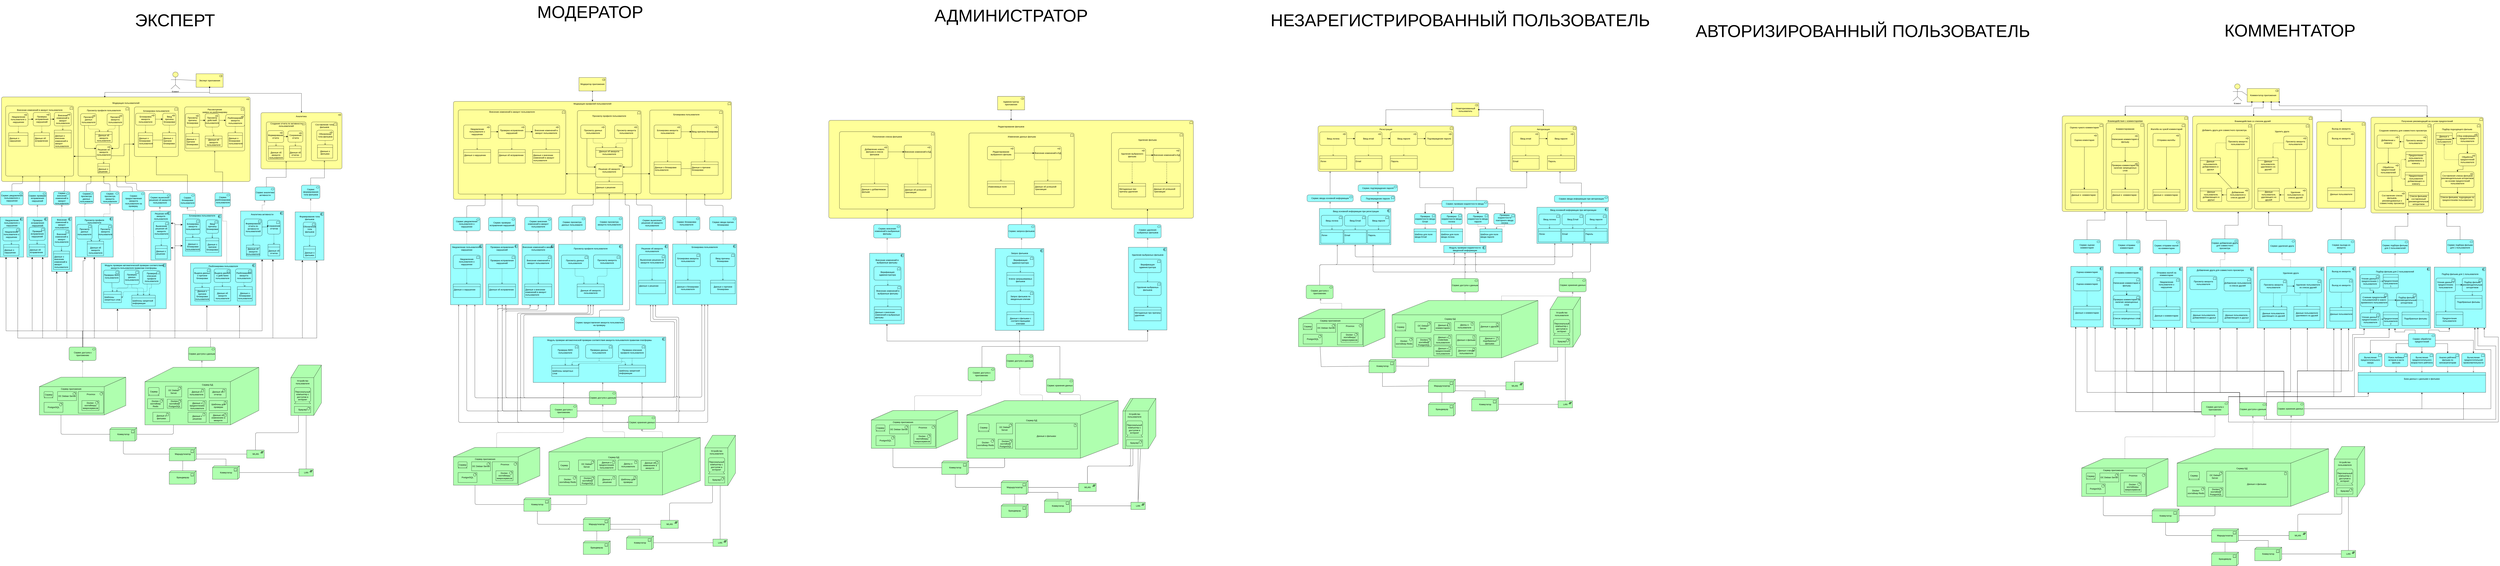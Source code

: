 <mxfile version="21.3.3" type="device">
  <diagram name="Страница 1" id="iGVQLPLrTK36YZu3UFg3">
    <mxGraphModel dx="2602" dy="3726" grid="0" gridSize="10" guides="1" tooltips="1" connect="1" arrows="1" fold="1" page="1" pageScale="1" pageWidth="827" pageHeight="1169" math="0" shadow="0">
      <root>
        <mxCell id="0" />
        <mxCell id="1" parent="0" />
        <mxCell id="-nUS23F-aqiN_rJ2jr9m-4" value="Взаимодействия с комментариями&lt;br&gt;&lt;br&gt;&lt;br&gt;&lt;br&gt;&lt;br&gt;&lt;br&gt;&lt;br&gt;&lt;br&gt;&lt;br&gt;&lt;br&gt;&lt;br&gt;&lt;br&gt;&lt;br&gt;&lt;br&gt;&lt;br&gt;&lt;br&gt;&lt;br&gt;&lt;br&gt;&lt;br&gt;&lt;br&gt;&lt;br&gt;&lt;br&gt;&lt;br&gt;&lt;br&gt;&lt;br&gt;&lt;br&gt;&lt;br&gt;&lt;br&gt;&lt;br&gt;&lt;br&gt;&lt;br&gt;&lt;br&gt;&lt;br&gt;&lt;br&gt;" style="html=1;outlineConnect=0;whiteSpace=wrap;fillColor=#ffff99;shape=mxgraph.archimate3.application;appType=func;archiType=rounded;" vertex="1" parent="1">
          <mxGeometry x="15717" y="875.11" width="700" height="531.37" as="geometry" />
        </mxCell>
        <mxCell id="-nUS23F-aqiN_rJ2jr9m-2" value="Взаимодействия со списком друзей&lt;br&gt;&lt;br&gt;&lt;br&gt;&lt;br&gt;&lt;br&gt;&lt;br&gt;&lt;br&gt;&lt;br&gt;&lt;br&gt;&lt;br&gt;&lt;br&gt;&lt;br&gt;&lt;br&gt;&lt;br&gt;&lt;br&gt;&lt;br&gt;&lt;br&gt;&lt;br&gt;&lt;br&gt;&lt;br&gt;&lt;br&gt;&lt;br&gt;&lt;br&gt;&lt;br&gt;&lt;br&gt;&lt;br&gt;&lt;br&gt;&lt;br&gt;&lt;br&gt;&lt;br&gt;&lt;br&gt;&lt;br&gt;&lt;br&gt;&lt;br&gt;" style="html=1;outlineConnect=0;whiteSpace=wrap;fillColor=#ffff99;shape=mxgraph.archimate3.application;appType=func;archiType=rounded;" vertex="1" parent="1">
          <mxGeometry x="16441" y="876.11" width="666.75" height="531.37" as="geometry" />
        </mxCell>
        <mxCell id="-nUS23F-aqiN_rJ2jr9m-1" value="Получение рекомендаций на основе предпочтений&lt;br&gt;&lt;br&gt;&lt;br&gt;&lt;br&gt;&lt;br&gt;&lt;br&gt;&lt;br&gt;&lt;br&gt;&lt;br&gt;&lt;br&gt;&lt;br&gt;&lt;br&gt;&lt;br&gt;&lt;br&gt;&lt;br&gt;&lt;br&gt;&lt;br&gt;&lt;br&gt;&lt;br&gt;&lt;br&gt;&lt;br&gt;&lt;br&gt;&lt;br&gt;&lt;br&gt;&lt;br&gt;&lt;br&gt;&lt;br&gt;&lt;br&gt;&lt;br&gt;&lt;br&gt;&lt;br&gt;&lt;br&gt;&lt;br&gt;&lt;br&gt;&lt;br&gt;" style="html=1;outlineConnect=0;whiteSpace=wrap;fillColor=#ffff99;shape=mxgraph.archimate3.application;appType=func;archiType=rounded;" vertex="1" parent="1">
          <mxGeometry x="17431" y="882.49" width="624" height="532.37" as="geometry" />
        </mxCell>
        <mxCell id="VP3G_7CDlFuVbbKu-xXr-1" value="Модерация пользователей&lt;br&gt;&lt;br&gt;&lt;br&gt;&lt;br&gt;&lt;br&gt;&lt;br&gt;&lt;br&gt;&lt;br&gt;&lt;br&gt;&lt;br&gt;&lt;br&gt;&lt;br&gt;&lt;br&gt;&lt;br&gt;&lt;br&gt;&lt;br&gt;&lt;br&gt;&lt;br&gt;&lt;br&gt;&lt;br&gt;&lt;br&gt;&lt;br&gt;&lt;br&gt;&lt;br&gt;&lt;br&gt;&lt;br&gt;&lt;br&gt;&lt;br&gt;&lt;br&gt;" style="html=1;outlineConnect=0;whiteSpace=wrap;fillColor=#ffff99;shape=mxgraph.archimate3.application;appType=proc;archiType=rounded;" parent="1" vertex="1">
          <mxGeometry x="4277.5" y="770" width="1380" height="470" as="geometry" />
        </mxCell>
        <mxCell id="VP3G_7CDlFuVbbKu-xXr-2" value="" style="html=1;outlineConnect=0;whiteSpace=wrap;fillColor=#AFFFAF;shape=mxgraph.archimate3.node;" parent="1" vertex="1">
          <mxGeometry x="4487.5" y="2327.5" width="480" height="210" as="geometry" />
        </mxCell>
        <mxCell id="VP3G_7CDlFuVbbKu-xXr-3" value="Сервис доступа к приложению" style="html=1;outlineConnect=0;whiteSpace=wrap;fillColor=#AFFFAF;shape=mxgraph.archimate3.application;appType=serv;archiType=rounded" parent="1" vertex="1">
          <mxGeometry x="4652.5" y="2160" width="150" height="75" as="geometry" />
        </mxCell>
        <mxCell id="VP3G_7CDlFuVbbKu-xXr-4" value="Сервис доступа к данным" style="html=1;outlineConnect=0;whiteSpace=wrap;fillColor=#AFFFAF;shape=mxgraph.archimate3.application;appType=serv;archiType=rounded" parent="1" vertex="1">
          <mxGeometry x="5314.75" y="2160" width="150" height="75" as="geometry" />
        </mxCell>
        <mxCell id="VP3G_7CDlFuVbbKu-xXr-5" value="Сервер" style="html=1;outlineConnect=0;whiteSpace=wrap;fillColor=#AFFFAF;shape=mxgraph.archimate3.device;" parent="1" vertex="1">
          <mxGeometry x="4513.5" y="2407.5" width="50" height="35" as="geometry" />
        </mxCell>
        <mxCell id="VP3G_7CDlFuVbbKu-xXr-6" value="Сервер приложения" style="text;html=1;strokeColor=none;fillColor=none;align=center;verticalAlign=middle;whiteSpace=wrap;rounded=0;" parent="1" vertex="1">
          <mxGeometry x="4593.5" y="2377.5" width="140" height="30" as="geometry" />
        </mxCell>
        <mxCell id="VP3G_7CDlFuVbbKu-xXr-7" value="ОС Debian Server" style="html=1;outlineConnect=0;whiteSpace=wrap;fillColor=#AFFFAF;shape=mxgraph.archimate3.application;appType=sysSw;archiType=square;" parent="1" vertex="1">
          <mxGeometry x="4588.5" y="2407.5" width="105" height="50" as="geometry" />
        </mxCell>
        <mxCell id="VP3G_7CDlFuVbbKu-xXr-8" value="" style="html=1;outlineConnect=0;whiteSpace=wrap;fillColor=#AFFFAF;shape=mxgraph.archimate3.application;appType=sysSw;archiType=square;" parent="1" vertex="1">
          <mxGeometry x="4703.5" y="2407.5" width="140" height="120" as="geometry" />
        </mxCell>
        <mxCell id="VP3G_7CDlFuVbbKu-xXr-9" value="PostgreSQL" style="html=1;outlineConnect=0;whiteSpace=wrap;fillColor=#AFFFAF;shape=mxgraph.archimate3.application;appType=sysSw;archiType=square;" parent="1" vertex="1">
          <mxGeometry x="4513.5" y="2467.5" width="105" height="55" as="geometry" />
        </mxCell>
        <mxCell id="VP3G_7CDlFuVbbKu-xXr-10" value="Docker-контейнеры микросервисов" style="html=1;outlineConnect=0;whiteSpace=wrap;fillColor=#AFFFAF;shape=mxgraph.archimate3.application;appType=sysSw;archiType=square;" parent="1" vertex="1">
          <mxGeometry x="4723.5" y="2457.5" width="95" height="55" as="geometry" />
        </mxCell>
        <mxCell id="VP3G_7CDlFuVbbKu-xXr-11" value="Proxmox" style="text;html=1;strokeColor=none;fillColor=none;align=center;verticalAlign=middle;whiteSpace=wrap;rounded=0;" parent="1" vertex="1">
          <mxGeometry x="4743.5" y="2407.5" width="60" height="30" as="geometry" />
        </mxCell>
        <mxCell id="VP3G_7CDlFuVbbKu-xXr-12" value="Коммутатор" style="html=1;outlineConnect=0;whiteSpace=wrap;fillColor=#AFFFAF;shape=mxgraph.archimate3.tech;techType=device;" parent="1" vertex="1">
          <mxGeometry x="4878.5" y="2607.5" width="150" height="75" as="geometry" />
        </mxCell>
        <mxCell id="VP3G_7CDlFuVbbKu-xXr-13" value="Брандмауэр" style="html=1;outlineConnect=0;whiteSpace=wrap;fillColor=#AFFFAF;shape=mxgraph.archimate3.tech;techType=device;" parent="1" vertex="1">
          <mxGeometry x="5208.5" y="2847.5" width="150" height="75" as="geometry" />
        </mxCell>
        <mxCell id="VP3G_7CDlFuVbbKu-xXr-14" value="Маршрутизатор" style="html=1;outlineConnect=0;whiteSpace=wrap;fillColor=#AFFFAF;shape=mxgraph.archimate3.tech;techType=device;" parent="1" vertex="1">
          <mxGeometry x="5208.5" y="2717.5" width="150" height="75" as="geometry" />
        </mxCell>
        <mxCell id="VP3G_7CDlFuVbbKu-xXr-15" value="Коммутатор" style="html=1;outlineConnect=0;whiteSpace=wrap;fillColor=#AFFFAF;shape=mxgraph.archimate3.tech;techType=device;" parent="1" vertex="1">
          <mxGeometry x="5448.5" y="2820" width="150" height="75" as="geometry" />
        </mxCell>
        <mxCell id="VP3G_7CDlFuVbbKu-xXr-16" value="LAN" style="html=1;outlineConnect=0;whiteSpace=wrap;fillColor=#AFFFAF;shape=mxgraph.archimate3.application;appType=netw;archiType=square;" parent="1" vertex="1">
          <mxGeometry x="5928.5" y="2837.5" width="80" height="40" as="geometry" />
        </mxCell>
        <mxCell id="VP3G_7CDlFuVbbKu-xXr-17" value="" style="html=1;outlineConnect=0;whiteSpace=wrap;fillColor=#AFFFAF;shape=mxgraph.archimate3.node;" parent="1" vertex="1">
          <mxGeometry x="5883.5" y="2260" width="170" height="280" as="geometry" />
        </mxCell>
        <mxCell id="VP3G_7CDlFuVbbKu-xXr-18" value="Устройство пользователя" style="text;html=1;strokeColor=none;fillColor=none;align=center;verticalAlign=middle;whiteSpace=wrap;rounded=0;" parent="1" vertex="1">
          <mxGeometry x="5903.5" y="2340" width="90" height="30" as="geometry" />
        </mxCell>
        <mxCell id="VP3G_7CDlFuVbbKu-xXr-19" value="Персональный компьютер с доступом в интернет" style="html=1;outlineConnect=0;whiteSpace=wrap;fillColor=#AFFFAF;shape=mxgraph.archimate3.device;" parent="1" vertex="1">
          <mxGeometry x="5903.5" y="2385" width="90" height="90" as="geometry" />
        </mxCell>
        <mxCell id="VP3G_7CDlFuVbbKu-xXr-20" value="Браузер" style="html=1;outlineConnect=0;whiteSpace=wrap;fillColor=#AFFFAF;shape=mxgraph.archimate3.application;appType=sysSw;archiType=square;" parent="1" vertex="1">
          <mxGeometry x="5903.5" y="2490" width="90" height="35" as="geometry" />
        </mxCell>
        <mxCell id="VP3G_7CDlFuVbbKu-xXr-21" value="" style="endArrow=none;html=1;rounded=1;entryX=0.25;entryY=1;entryDx=0;entryDy=0;entryPerimeter=0;exitX=0.5;exitY=0;exitDx=0;exitDy=0;exitPerimeter=0;edgeStyle=orthogonalEdgeStyle;" parent="1" source="VP3G_7CDlFuVbbKu-xXr-36" target="VP3G_7CDlFuVbbKu-xXr-17" edge="1">
          <mxGeometry width="50" height="50" relative="1" as="geometry">
            <mxPoint x="5113.5" y="2737.5" as="sourcePoint" />
            <mxPoint x="4953.5" y="2787.5" as="targetPoint" />
          </mxGeometry>
        </mxCell>
        <mxCell id="VP3G_7CDlFuVbbKu-xXr-22" value="" style="endArrow=none;html=1;rounded=0;entryX=0;entryY=0.5;entryDx=0;entryDy=0;entryPerimeter=0;exitX=1;exitY=0.5;exitDx=0;exitDy=0;exitPerimeter=0;" parent="1" source="VP3G_7CDlFuVbbKu-xXr-14" target="VP3G_7CDlFuVbbKu-xXr-36" edge="1">
          <mxGeometry width="50" height="50" relative="1" as="geometry">
            <mxPoint x="5123.5" y="2857.5" as="sourcePoint" />
            <mxPoint x="5173.5" y="2807.5" as="targetPoint" />
          </mxGeometry>
        </mxCell>
        <mxCell id="VP3G_7CDlFuVbbKu-xXr-23" value="" style="endArrow=none;html=1;rounded=0;entryX=0;entryY=0.5;entryDx=0;entryDy=0;entryPerimeter=0;exitX=1;exitY=0.5;exitDx=0;exitDy=0;exitPerimeter=0;" parent="1" source="VP3G_7CDlFuVbbKu-xXr-15" target="VP3G_7CDlFuVbbKu-xXr-16" edge="1">
          <mxGeometry width="50" height="50" relative="1" as="geometry">
            <mxPoint x="5123.5" y="2857.5" as="sourcePoint" />
            <mxPoint x="5173.5" y="2807.5" as="targetPoint" />
          </mxGeometry>
        </mxCell>
        <mxCell id="VP3G_7CDlFuVbbKu-xXr-24" value="" style="endArrow=none;html=1;rounded=0;exitX=0.5;exitY=0;exitDx=0;exitDy=0;exitPerimeter=0;entryX=1;entryY=1;entryDx=0;entryDy=-10;entryPerimeter=0;" parent="1" source="VP3G_7CDlFuVbbKu-xXr-15" target="VP3G_7CDlFuVbbKu-xXr-14" edge="1">
          <mxGeometry width="50" height="50" relative="1" as="geometry">
            <mxPoint x="5123.5" y="2857.5" as="sourcePoint" />
            <mxPoint x="5173.5" y="2807.5" as="targetPoint" />
            <Array as="points">
              <mxPoint x="5523.5" y="2782.5" />
            </Array>
          </mxGeometry>
        </mxCell>
        <mxCell id="VP3G_7CDlFuVbbKu-xXr-25" value="" style="endArrow=none;html=1;rounded=0;entryX=0.5;entryY=1;entryDx=0;entryDy=0;entryPerimeter=0;exitX=0.5;exitY=0;exitDx=0;exitDy=0;exitPerimeter=0;" parent="1" source="VP3G_7CDlFuVbbKu-xXr-13" target="VP3G_7CDlFuVbbKu-xXr-14" edge="1">
          <mxGeometry width="50" height="50" relative="1" as="geometry">
            <mxPoint x="5123.5" y="2857.5" as="sourcePoint" />
            <mxPoint x="5173.5" y="2807.5" as="targetPoint" />
            <Array as="points" />
          </mxGeometry>
        </mxCell>
        <mxCell id="VP3G_7CDlFuVbbKu-xXr-26" value="" style="endArrow=none;html=1;rounded=1;entryX=0.25;entryY=1;entryDx=0;entryDy=0;entryPerimeter=0;exitX=0;exitY=0.5;exitDx=0;exitDy=0;exitPerimeter=0;edgeStyle=orthogonalEdgeStyle;" parent="1" source="VP3G_7CDlFuVbbKu-xXr-12" target="VP3G_7CDlFuVbbKu-xXr-2" edge="1">
          <mxGeometry width="50" height="50" relative="1" as="geometry">
            <mxPoint x="4903.5" y="2747.5" as="sourcePoint" />
            <mxPoint x="4953.5" y="2697.5" as="targetPoint" />
          </mxGeometry>
        </mxCell>
        <mxCell id="VP3G_7CDlFuVbbKu-xXr-27" value="" style="endArrow=none;html=1;rounded=1;exitX=0.5;exitY=1;exitDx=0;exitDy=0;exitPerimeter=0;entryX=0;entryY=0.5;entryDx=0;entryDy=0;entryPerimeter=0;edgeStyle=orthogonalEdgeStyle;" parent="1" source="VP3G_7CDlFuVbbKu-xXr-12" target="VP3G_7CDlFuVbbKu-xXr-14" edge="1">
          <mxGeometry width="50" height="50" relative="1" as="geometry">
            <mxPoint x="5228.5" y="2677.5" as="sourcePoint" />
            <mxPoint x="5278.5" y="2627.5" as="targetPoint" />
          </mxGeometry>
        </mxCell>
        <mxCell id="VP3G_7CDlFuVbbKu-xXr-28" value="" style="html=1;outlineConnect=0;whiteSpace=wrap;fillColor=#AFFFAF;shape=mxgraph.archimate3.node;" parent="1" vertex="1">
          <mxGeometry x="5073.5" y="2272.5" width="632.5" height="320" as="geometry" />
        </mxCell>
        <mxCell id="VP3G_7CDlFuVbbKu-xXr-29" value="Данные о пользователе" style="html=1;outlineConnect=0;whiteSpace=wrap;fillColor=#AFFFAF;shape=mxgraph.archimate3.application;appType=artifact;archiType=square;" parent="1" vertex="1">
          <mxGeometry x="5312.5" y="2390" width="93.5" height="52.5" as="geometry" />
        </mxCell>
        <mxCell id="VP3G_7CDlFuVbbKu-xXr-30" value="Сервер" style="html=1;outlineConnect=0;whiteSpace=wrap;fillColor=#AFFFAF;shape=mxgraph.archimate3.device;" parent="1" vertex="1">
          <mxGeometry x="5092.5" y="2385" width="60" height="45" as="geometry" />
        </mxCell>
        <mxCell id="VP3G_7CDlFuVbbKu-xXr-31" value="ОС Debian Server" style="html=1;outlineConnect=0;whiteSpace=wrap;fillColor=#AFFFAF;shape=mxgraph.archimate3.application;appType=sysSw;archiType=square;" parent="1" vertex="1">
          <mxGeometry x="5187.5" y="2377.5" width="90" height="60" as="geometry" />
        </mxCell>
        <mxCell id="VP3G_7CDlFuVbbKu-xXr-32" value="Docker-контейнер PostgreSQL" style="html=1;outlineConnect=0;whiteSpace=wrap;fillColor=#AFFFAF;shape=mxgraph.archimate3.application;appType=sysSw;archiType=square;" parent="1" vertex="1">
          <mxGeometry x="5197.5" y="2450" width="80" height="50" as="geometry" />
        </mxCell>
        <mxCell id="VP3G_7CDlFuVbbKu-xXr-33" value="Docker-контейнер Redis" style="html=1;outlineConnect=0;whiteSpace=wrap;fillColor=#AFFFAF;shape=mxgraph.archimate3.application;appType=sysSw;archiType=square;" parent="1" vertex="1">
          <mxGeometry x="5088.25" y="2447.5" width="88.5" height="55" as="geometry" />
        </mxCell>
        <mxCell id="VP3G_7CDlFuVbbKu-xXr-34" value="Сервер БД" style="text;html=1;strokeColor=none;fillColor=none;align=center;verticalAlign=middle;whiteSpace=wrap;rounded=0;" parent="1" vertex="1">
          <mxGeometry x="5366" y="2355" width="110" height="30" as="geometry" />
        </mxCell>
        <mxCell id="VP3G_7CDlFuVbbKu-xXr-35" value="" style="endArrow=none;html=1;rounded=1;entryX=1;entryY=0.5;entryDx=0;entryDy=0;entryPerimeter=0;exitX=0.25;exitY=1;exitDx=0;exitDy=0;exitPerimeter=0;edgeStyle=orthogonalEdgeStyle;" parent="1" source="VP3G_7CDlFuVbbKu-xXr-28" target="VP3G_7CDlFuVbbKu-xXr-12" edge="1">
          <mxGeometry width="50" height="50" relative="1" as="geometry">
            <mxPoint x="5293.5" y="2587.5" as="sourcePoint" />
            <mxPoint x="5343.5" y="2537.5" as="targetPoint" />
          </mxGeometry>
        </mxCell>
        <mxCell id="VP3G_7CDlFuVbbKu-xXr-36" value="WLAN" style="html=1;outlineConnect=0;whiteSpace=wrap;fillColor=#AFFFAF;shape=mxgraph.archimate3.application;appType=netw;archiType=square;" parent="1" vertex="1">
          <mxGeometry x="5638.5" y="2732.5" width="97.5" height="45" as="geometry" />
        </mxCell>
        <mxCell id="VP3G_7CDlFuVbbKu-xXr-37" value="" style="endArrow=none;html=1;rounded=0;exitX=0.5;exitY=1;exitDx=0;exitDy=0;exitPerimeter=0;entryX=0.5;entryY=0;entryDx=0;entryDy=0;entryPerimeter=0;" parent="1" source="VP3G_7CDlFuVbbKu-xXr-17" target="VP3G_7CDlFuVbbKu-xXr-16" edge="1">
          <mxGeometry width="50" height="50" relative="1" as="geometry">
            <mxPoint x="5553.5" y="2537.5" as="sourcePoint" />
            <mxPoint x="5603.5" y="2487.5" as="targetPoint" />
          </mxGeometry>
        </mxCell>
        <mxCell id="VP3G_7CDlFuVbbKu-xXr-38" value="" style="edgeStyle=elbowEdgeStyle;html=1;endArrow=block;elbow=vertical;endFill=0;dashed=1;rounded=1;exitX=0.5;exitY=0;exitDx=0;exitDy=0;exitPerimeter=0;entryX=0.5;entryY=1;entryDx=0;entryDy=0;entryPerimeter=0;jumpStyle=arc;jumpSize=15;" parent="1" source="VP3G_7CDlFuVbbKu-xXr-2" target="VP3G_7CDlFuVbbKu-xXr-3" edge="1">
          <mxGeometry width="160" relative="1" as="geometry">
            <mxPoint x="5253.5" y="2573" as="sourcePoint" />
            <mxPoint x="5413.5" y="2573" as="targetPoint" />
          </mxGeometry>
        </mxCell>
        <mxCell id="VP3G_7CDlFuVbbKu-xXr-39" value="" style="edgeStyle=elbowEdgeStyle;html=1;endArrow=block;elbow=vertical;endFill=0;dashed=1;rounded=1;exitX=0.5;exitY=0;exitDx=0;exitDy=0;exitPerimeter=0;entryX=0.5;entryY=1;entryDx=0;entryDy=0;entryPerimeter=0;jumpStyle=arc;jumpSize=15;" parent="1" source="VP3G_7CDlFuVbbKu-xXr-28" target="VP3G_7CDlFuVbbKu-xXr-4" edge="1">
          <mxGeometry width="160" relative="1" as="geometry">
            <mxPoint x="5309.5" y="2573" as="sourcePoint" />
            <mxPoint x="5494" y="2235" as="targetPoint" />
            <Array as="points">
              <mxPoint x="5420" y="2260" />
            </Array>
          </mxGeometry>
        </mxCell>
        <mxCell id="VP3G_7CDlFuVbbKu-xXr-40" value="Данные о предпочтениях пользователя" style="html=1;outlineConnect=0;whiteSpace=wrap;fillColor=#AFFFAF;shape=mxgraph.archimate3.application;appType=artifact;archiType=square;" parent="1" vertex="1">
          <mxGeometry x="5312.5" y="2457.5" width="101" height="56" as="geometry" />
        </mxCell>
        <mxCell id="VP3G_7CDlFuVbbKu-xXr-41" style="edgeStyle=orthogonalEdgeStyle;rounded=0;orthogonalLoop=1;jettySize=auto;html=1;exitX=0.5;exitY=1;exitDx=0;exitDy=0;exitPerimeter=0;entryX=0.5;entryY=0;entryDx=0;entryDy=0;entryPerimeter=0;startArrow=oval;startFill=1;" parent="1" source="VP3G_7CDlFuVbbKu-xXr-42" edge="1">
          <mxGeometry relative="1" as="geometry">
            <mxPoint x="4850.5" y="773" as="targetPoint" />
          </mxGeometry>
        </mxCell>
        <mxCell id="VP3G_7CDlFuVbbKu-xXr-42" value="Эксперт приложения" style="html=1;outlineConnect=0;whiteSpace=wrap;fillColor=#ffff99;shape=mxgraph.archimate3.application;appType=role;archiType=square;" parent="1" vertex="1">
          <mxGeometry x="5357.5" y="641" width="150" height="75" as="geometry" />
        </mxCell>
        <mxCell id="VP3G_7CDlFuVbbKu-xXr-43" value="Просмотр профиля пользователя&lt;br&gt;&lt;br&gt;&lt;br&gt;&lt;br&gt;&lt;br&gt;&lt;br&gt;&lt;br&gt;&lt;br&gt;&lt;br&gt;&lt;br&gt;&lt;br&gt;&lt;br&gt;&lt;br&gt;&lt;br&gt;&lt;br&gt;&lt;br&gt;&lt;br&gt;&lt;br&gt;&lt;br&gt;&lt;br&gt;&lt;br&gt;&lt;br&gt;&lt;br&gt;&lt;br&gt;&lt;br&gt;" style="html=1;outlineConnect=0;whiteSpace=wrap;fillColor=#ffff99;shape=mxgraph.archimate3.application;appType=func;archiType=rounded;" parent="1" vertex="1">
          <mxGeometry x="4702.5" y="824" width="285" height="386" as="geometry" />
        </mxCell>
        <mxCell id="VP3G_7CDlFuVbbKu-xXr-44" value="Блокировка пользователя&lt;br&gt;&lt;br&gt;&lt;br&gt;&lt;br&gt;&lt;br&gt;&lt;br&gt;&lt;br&gt;&lt;br&gt;&lt;br&gt;&lt;br&gt;&lt;br&gt;&lt;br&gt;&lt;br&gt;&lt;br&gt;&lt;br&gt;&lt;br&gt;&lt;br&gt;" style="html=1;outlineConnect=0;whiteSpace=wrap;fillColor=#ffff99;shape=mxgraph.archimate3.application;appType=func;archiType=rounded;" parent="1" vertex="1">
          <mxGeometry x="5015" y="825" width="244" height="276" as="geometry" />
        </mxCell>
        <mxCell id="VP3G_7CDlFuVbbKu-xXr-45" value="Внесение изменений в аккаунт пользователя&lt;br&gt;&lt;br&gt;&lt;br&gt;&lt;br&gt;&lt;br&gt;&lt;br&gt;&lt;br&gt;&lt;br&gt;&lt;br&gt;&lt;br&gt;&lt;br&gt;&lt;br&gt;&lt;br&gt;&lt;br&gt;&lt;br&gt;&lt;br&gt;&lt;br&gt;&lt;br&gt;&lt;br&gt;&lt;br&gt;&lt;br&gt;&lt;br&gt;&lt;br&gt;&lt;br&gt;&lt;br&gt;" style="html=1;outlineConnect=0;whiteSpace=wrap;fillColor=#ffff99;shape=mxgraph.archimate3.application;appType=func;archiType=rounded;" parent="1" vertex="1">
          <mxGeometry x="4300.5" y="820" width="377" height="390" as="geometry" />
        </mxCell>
        <mxCell id="VP3G_7CDlFuVbbKu-xXr-46" value="" style="edgeStyle=orthogonalEdgeStyle;rounded=1;orthogonalLoop=1;jettySize=auto;html=1;dashed=1;endArrow=open;endFill=0;entryX=0.25;entryY=0;entryDx=0;entryDy=0;entryPerimeter=0;" parent="1" source="VP3G_7CDlFuVbbKu-xXr-48" target="VP3G_7CDlFuVbbKu-xXr-52" edge="1">
          <mxGeometry relative="1" as="geometry" />
        </mxCell>
        <mxCell id="VP3G_7CDlFuVbbKu-xXr-47" style="edgeStyle=orthogonalEdgeStyle;rounded=1;orthogonalLoop=1;jettySize=auto;html=1;exitX=0.25;exitY=1;exitDx=0;exitDy=0;exitPerimeter=0;entryX=0;entryY=0.25;entryDx=0;entryDy=0;entryPerimeter=0;endArrow=block;endFill=1;" parent="1" source="VP3G_7CDlFuVbbKu-xXr-48" target="VP3G_7CDlFuVbbKu-xXr-74" edge="1">
          <mxGeometry relative="1" as="geometry" />
        </mxCell>
        <mxCell id="VP3G_7CDlFuVbbKu-xXr-48" value="Просмотр данных пользователя" style="html=1;outlineConnect=0;whiteSpace=wrap;fillColor=#ffff99;shape=mxgraph.archimate3.application;appType=proc;archiType=rounded;" parent="1" vertex="1">
          <mxGeometry x="4716.5" y="862.5" width="87" height="66" as="geometry" />
        </mxCell>
        <mxCell id="VP3G_7CDlFuVbbKu-xXr-49" value="" style="edgeStyle=orthogonalEdgeStyle;rounded=1;orthogonalLoop=1;jettySize=auto;html=1;dashed=1;endArrow=open;endFill=0;entryX=0.75;entryY=0;entryDx=0;entryDy=0;entryPerimeter=0;" parent="1" source="VP3G_7CDlFuVbbKu-xXr-51" target="VP3G_7CDlFuVbbKu-xXr-52" edge="1">
          <mxGeometry relative="1" as="geometry" />
        </mxCell>
        <mxCell id="VP3G_7CDlFuVbbKu-xXr-50" style="edgeStyle=orthogonalEdgeStyle;rounded=1;orthogonalLoop=1;jettySize=auto;html=1;exitX=0.75;exitY=1;exitDx=0;exitDy=0;exitPerimeter=0;entryX=1;entryY=0.25;entryDx=0;entryDy=0;entryPerimeter=0;endArrow=block;endFill=1;" parent="1" source="VP3G_7CDlFuVbbKu-xXr-51" target="VP3G_7CDlFuVbbKu-xXr-74" edge="1">
          <mxGeometry relative="1" as="geometry" />
        </mxCell>
        <mxCell id="VP3G_7CDlFuVbbKu-xXr-51" value="Просмотр аккаунта пользователя" style="html=1;outlineConnect=0;whiteSpace=wrap;fillColor=#ffff99;shape=mxgraph.archimate3.application;appType=proc;archiType=rounded;" parent="1" vertex="1">
          <mxGeometry x="4863.5" y="862.5" width="89" height="66" as="geometry" />
        </mxCell>
        <mxCell id="VP3G_7CDlFuVbbKu-xXr-52" value="&lt;br&gt;Данные об аккаунте пользователя" style="html=1;outlineConnect=0;whiteSpace=wrap;fillColor=#ffff99;shape=mxgraph.archimate3.businessObject;overflow=fill;" parent="1" vertex="1">
          <mxGeometry x="4797.5" y="963" width="94" height="60" as="geometry" />
        </mxCell>
        <mxCell id="VP3G_7CDlFuVbbKu-xXr-53" style="edgeStyle=orthogonalEdgeStyle;rounded=0;orthogonalLoop=1;jettySize=auto;html=1;exitX=0.5;exitY=1;exitDx=0;exitDy=0;exitPerimeter=0;entryX=0.5;entryY=0;entryDx=0;entryDy=0;entryPerimeter=0;dashed=1;endArrow=open;endFill=0;" parent="1" source="VP3G_7CDlFuVbbKu-xXr-54" target="VP3G_7CDlFuVbbKu-xXr-56" edge="1">
          <mxGeometry relative="1" as="geometry" />
        </mxCell>
        <mxCell id="VP3G_7CDlFuVbbKu-xXr-54" value="Ввод причины блокировки" style="html=1;outlineConnect=0;whiteSpace=wrap;fillColor=#ffff99;shape=mxgraph.archimate3.application;appType=proc;archiType=rounded;" parent="1" vertex="1">
          <mxGeometry x="5172.5" y="860.5" width="73" height="66" as="geometry" />
        </mxCell>
        <mxCell id="VP3G_7CDlFuVbbKu-xXr-55" style="edgeStyle=orthogonalEdgeStyle;rounded=0;orthogonalLoop=1;jettySize=auto;html=1;exitX=0;exitY=0.5;exitDx=0;exitDy=0;exitPerimeter=0;entryX=1;entryY=0.5;entryDx=0;entryDy=0;entryPerimeter=0;endArrow=none;endFill=0;" parent="1" source="VP3G_7CDlFuVbbKu-xXr-56" target="VP3G_7CDlFuVbbKu-xXr-60" edge="1">
          <mxGeometry relative="1" as="geometry" />
        </mxCell>
        <mxCell id="VP3G_7CDlFuVbbKu-xXr-56" value="&lt;table cellpadding=&quot;0&quot; cellspacing=&quot;0&quot; style=&quot;font-size:1em;width:100%;height:100%;&quot;&gt;&lt;tbody&gt;&lt;tr style=&quot;height:20px;&quot;&gt;&lt;td align=&quot;center&quot;&gt;&lt;/td&gt;&lt;/tr&gt;&lt;tr&gt;&lt;td align=&quot;left&quot; valign=&quot;top&quot; style=&quot;padding:4px;&quot;&gt;Данные о причине блокировки&lt;/td&gt;&lt;/tr&gt;&lt;/tbody&gt;&lt;/table&gt;" style="html=1;outlineConnect=0;whiteSpace=wrap;fillColor=#ffff99;shape=mxgraph.archimate3.businessObject;overflow=fill;" parent="1" vertex="1">
          <mxGeometry x="5171.5" y="969" width="74" height="81" as="geometry" />
        </mxCell>
        <mxCell id="VP3G_7CDlFuVbbKu-xXr-57" style="edgeStyle=orthogonalEdgeStyle;rounded=0;orthogonalLoop=1;jettySize=auto;html=1;exitX=0.5;exitY=1;exitDx=0;exitDy=0;exitPerimeter=0;entryX=0.5;entryY=0;entryDx=0;entryDy=0;entryPerimeter=0;dashed=1;endArrow=open;endFill=0;" parent="1" source="VP3G_7CDlFuVbbKu-xXr-59" target="VP3G_7CDlFuVbbKu-xXr-60" edge="1">
          <mxGeometry relative="1" as="geometry" />
        </mxCell>
        <mxCell id="VP3G_7CDlFuVbbKu-xXr-58" style="edgeStyle=orthogonalEdgeStyle;rounded=0;orthogonalLoop=1;jettySize=auto;html=1;exitX=1;exitY=0.5;exitDx=0;exitDy=0;exitPerimeter=0;entryX=0;entryY=0.5;entryDx=0;entryDy=0;entryPerimeter=0;endArrow=block;endFill=1;" parent="1" source="VP3G_7CDlFuVbbKu-xXr-59" target="VP3G_7CDlFuVbbKu-xXr-54" edge="1">
          <mxGeometry relative="1" as="geometry" />
        </mxCell>
        <mxCell id="VP3G_7CDlFuVbbKu-xXr-59" value="Блокировка аккаунта пользователя" style="html=1;outlineConnect=0;whiteSpace=wrap;fillColor=#ffff99;shape=mxgraph.archimate3.application;appType=proc;archiType=rounded;" parent="1" vertex="1">
          <mxGeometry x="5021.5" y="860.5" width="110" height="66" as="geometry" />
        </mxCell>
        <mxCell id="VP3G_7CDlFuVbbKu-xXr-60" value="&lt;table cellpadding=&quot;0&quot; cellspacing=&quot;0&quot; style=&quot;font-size:1em;width:100%;height:100%;&quot;&gt;&lt;tbody&gt;&lt;tr style=&quot;height:20px;&quot;&gt;&lt;td align=&quot;center&quot;&gt;&lt;/td&gt;&lt;/tr&gt;&lt;tr&gt;&lt;td align=&quot;left&quot; valign=&quot;top&quot; style=&quot;padding:4px;&quot;&gt;Данные о блокировке пользователя&lt;/td&gt;&lt;/tr&gt;&lt;/tbody&gt;&lt;/table&gt;" style="html=1;outlineConnect=0;whiteSpace=wrap;fillColor=#ffff99;shape=mxgraph.archimate3.businessObject;overflow=fill;" parent="1" vertex="1">
          <mxGeometry x="5036.5" y="969" width="80" height="81" as="geometry" />
        </mxCell>
        <mxCell id="VP3G_7CDlFuVbbKu-xXr-61" style="edgeStyle=orthogonalEdgeStyle;rounded=0;orthogonalLoop=1;jettySize=auto;html=1;exitX=0.5;exitY=1;exitDx=0;exitDy=0;exitPerimeter=0;entryX=0.5;entryY=0;entryDx=0;entryDy=0;entryPerimeter=0;dashed=1;endArrow=open;endFill=0;" parent="1" source="VP3G_7CDlFuVbbKu-xXr-62" target="VP3G_7CDlFuVbbKu-xXr-63" edge="1">
          <mxGeometry relative="1" as="geometry" />
        </mxCell>
        <mxCell id="VP3G_7CDlFuVbbKu-xXr-62" value="Внесение изменений в аккаунт пользователя" style="html=1;outlineConnect=0;whiteSpace=wrap;fillColor=#ffff99;shape=mxgraph.archimate3.application;appType=proc;archiType=rounded;" parent="1" vertex="1">
          <mxGeometry x="4570.5" y="856" width="94" height="75" as="geometry" />
        </mxCell>
        <mxCell id="VP3G_7CDlFuVbbKu-xXr-63" value="&lt;table cellpadding=&quot;0&quot; cellspacing=&quot;0&quot; style=&quot;font-size:1em;width:100%;height:100%;&quot;&gt;&lt;tbody&gt;&lt;tr style=&quot;height:20px;&quot;&gt;&lt;td align=&quot;center&quot;&gt;&lt;/td&gt;&lt;/tr&gt;&lt;tr&gt;&lt;td align=&quot;left&quot; valign=&quot;top&quot; style=&quot;padding:4px;&quot;&gt;Данные о внесении изменений в аккаунт пользователя&lt;/td&gt;&lt;/tr&gt;&lt;/tbody&gt;&lt;/table&gt;" style="html=1;outlineConnect=0;whiteSpace=wrap;fillColor=#ffff99;shape=mxgraph.archimate3.businessObject;overflow=fill;" parent="1" vertex="1">
          <mxGeometry x="4570.5" y="954.5" width="94" height="99" as="geometry" />
        </mxCell>
        <mxCell id="VP3G_7CDlFuVbbKu-xXr-64" value="" style="edgeStyle=orthogonalEdgeStyle;rounded=0;orthogonalLoop=1;jettySize=auto;html=1;dashed=1;endArrow=open;endFill=0;" parent="1" source="VP3G_7CDlFuVbbKu-xXr-66" target="VP3G_7CDlFuVbbKu-xXr-67" edge="1">
          <mxGeometry relative="1" as="geometry" />
        </mxCell>
        <mxCell id="VP3G_7CDlFuVbbKu-xXr-65" value="" style="edgeStyle=orthogonalEdgeStyle;rounded=0;orthogonalLoop=1;jettySize=auto;html=1;endArrow=block;endFill=1;" parent="1" source="VP3G_7CDlFuVbbKu-xXr-66" target="VP3G_7CDlFuVbbKu-xXr-70" edge="1">
          <mxGeometry relative="1" as="geometry" />
        </mxCell>
        <mxCell id="VP3G_7CDlFuVbbKu-xXr-66" value="Уведомление пользователя о нарушении" style="html=1;outlineConnect=0;whiteSpace=wrap;fillColor=#ffff99;shape=mxgraph.archimate3.application;appType=proc;archiType=rounded;" parent="1" vertex="1">
          <mxGeometry x="4317.5" y="857" width="107" height="75" as="geometry" />
        </mxCell>
        <mxCell id="VP3G_7CDlFuVbbKu-xXr-67" value="&lt;table cellpadding=&quot;0&quot; cellspacing=&quot;0&quot; style=&quot;font-size:1em;width:100%;height:100%;&quot;&gt;&lt;tbody&gt;&lt;tr style=&quot;height:20px;&quot;&gt;&lt;td align=&quot;center&quot;&gt;&lt;/td&gt;&lt;/tr&gt;&lt;tr&gt;&lt;td align=&quot;left&quot; valign=&quot;top&quot; style=&quot;padding:4px;&quot;&gt;Данные о нарушении&lt;/td&gt;&lt;/tr&gt;&lt;/tbody&gt;&lt;/table&gt;" style="html=1;outlineConnect=0;whiteSpace=wrap;fillColor=#ffff99;shape=mxgraph.archimate3.businessObject;overflow=fill;" parent="1" vertex="1">
          <mxGeometry x="4317.5" y="969" width="107" height="75" as="geometry" />
        </mxCell>
        <mxCell id="VP3G_7CDlFuVbbKu-xXr-68" value="" style="edgeStyle=orthogonalEdgeStyle;rounded=0;orthogonalLoop=1;jettySize=auto;html=1;endArrow=block;endFill=1;" parent="1" source="VP3G_7CDlFuVbbKu-xXr-70" target="VP3G_7CDlFuVbbKu-xXr-62" edge="1">
          <mxGeometry relative="1" as="geometry" />
        </mxCell>
        <mxCell id="VP3G_7CDlFuVbbKu-xXr-69" style="edgeStyle=orthogonalEdgeStyle;rounded=0;orthogonalLoop=1;jettySize=auto;html=1;exitX=0.5;exitY=1;exitDx=0;exitDy=0;exitPerimeter=0;entryX=0.5;entryY=0;entryDx=0;entryDy=0;entryPerimeter=0;dashed=1;endArrow=open;endFill=0;" parent="1" source="VP3G_7CDlFuVbbKu-xXr-70" target="VP3G_7CDlFuVbbKu-xXr-82" edge="1">
          <mxGeometry relative="1" as="geometry" />
        </mxCell>
        <mxCell id="VP3G_7CDlFuVbbKu-xXr-70" value="Проверка исправления нарушений" style="html=1;outlineConnect=0;whiteSpace=wrap;fillColor=#ffff99;shape=mxgraph.archimate3.application;appType=proc;archiType=rounded;" parent="1" vertex="1">
          <mxGeometry x="4453.5" y="856" width="95" height="75" as="geometry" />
        </mxCell>
        <mxCell id="VP3G_7CDlFuVbbKu-xXr-71" style="edgeStyle=orthogonalEdgeStyle;rounded=0;orthogonalLoop=1;jettySize=auto;html=1;exitX=0.5;exitY=1;exitDx=0;exitDy=0;exitPerimeter=0;entryX=0.5;entryY=0;entryDx=0;entryDy=0;entryPerimeter=0;dashed=1;endArrow=open;endFill=0;" parent="1" source="VP3G_7CDlFuVbbKu-xXr-74" target="VP3G_7CDlFuVbbKu-xXr-75" edge="1">
          <mxGeometry relative="1" as="geometry" />
        </mxCell>
        <mxCell id="VP3G_7CDlFuVbbKu-xXr-72" style="edgeStyle=orthogonalEdgeStyle;rounded=0;orthogonalLoop=1;jettySize=auto;html=1;exitX=0;exitY=0.75;exitDx=0;exitDy=0;exitPerimeter=0;endArrow=block;endFill=1;" parent="1" source="VP3G_7CDlFuVbbKu-xXr-74" edge="1">
          <mxGeometry relative="1" as="geometry">
            <mxPoint x="4677.5" y="1100" as="targetPoint" />
            <Array as="points">
              <mxPoint x="4802.5" y="1100" />
              <mxPoint x="4677.5" y="1100" />
            </Array>
          </mxGeometry>
        </mxCell>
        <mxCell id="VP3G_7CDlFuVbbKu-xXr-73" style="edgeStyle=orthogonalEdgeStyle;rounded=0;orthogonalLoop=1;jettySize=auto;html=1;exitX=1;exitY=0.75;exitDx=0;exitDy=0;exitPerimeter=0;endArrow=block;endFill=1;entryX=0;entryY=0.75;entryDx=0;entryDy=0;entryPerimeter=0;" parent="1" source="VP3G_7CDlFuVbbKu-xXr-74" target="VP3G_7CDlFuVbbKu-xXr-44" edge="1">
          <mxGeometry relative="1" as="geometry">
            <mxPoint x="5365.5" y="1175" as="targetPoint" />
            <Array as="points">
              <mxPoint x="4957.5" y="1097" />
              <mxPoint x="4957.5" y="1032" />
            </Array>
          </mxGeometry>
        </mxCell>
        <mxCell id="VP3G_7CDlFuVbbKu-xXr-74" value="Решение об аккаунте пользователя" style="html=1;outlineConnect=0;whiteSpace=wrap;fillColor=#ffff99;shape=mxgraph.archimate3.application;appType=proc;archiType=rounded;" parent="1" vertex="1">
          <mxGeometry x="4802.5" y="1036" width="84" height="81" as="geometry" />
        </mxCell>
        <mxCell id="VP3G_7CDlFuVbbKu-xXr-75" value="&lt;table cellpadding=&quot;0&quot; cellspacing=&quot;0&quot; style=&quot;font-size:1em;width:100%;height:100%;&quot;&gt;&lt;tbody&gt;&lt;tr style=&quot;height:20px;&quot;&gt;&lt;td align=&quot;center&quot;&gt;&lt;/td&gt;&lt;/tr&gt;&lt;tr&gt;&lt;td align=&quot;left&quot; valign=&quot;top&quot; style=&quot;padding:4px;&quot;&gt;Данные о решении&lt;/td&gt;&lt;/tr&gt;&lt;/tbody&gt;&lt;/table&gt;" style="html=1;outlineConnect=0;whiteSpace=wrap;fillColor=#ffff99;shape=mxgraph.archimate3.businessObject;overflow=fill;" parent="1" vertex="1">
          <mxGeometry x="4812" y="1140" width="65" height="53" as="geometry" />
        </mxCell>
        <mxCell id="VP3G_7CDlFuVbbKu-xXr-76" style="edgeStyle=orthogonalEdgeStyle;rounded=1;orthogonalLoop=1;jettySize=auto;html=1;exitX=0.5;exitY=0;exitDx=0;exitDy=0;exitPerimeter=0;entryX=0.25;entryY=1;entryDx=0;entryDy=0;entryPerimeter=0;endArrow=open;endFill=0;" parent="1" source="VP3G_7CDlFuVbbKu-xXr-77" target="VP3G_7CDlFuVbbKu-xXr-45" edge="1">
          <mxGeometry relative="1" as="geometry" />
        </mxCell>
        <mxCell id="VP3G_7CDlFuVbbKu-xXr-77" value="Сервис уведомления пользователя о нарушении" style="html=1;outlineConnect=0;whiteSpace=wrap;fillColor=#99ffff;shape=mxgraph.archimate3.application;appType=serv;archiType=rounded" parent="1" vertex="1">
          <mxGeometry x="4272.5" y="1294" width="125" height="76" as="geometry" />
        </mxCell>
        <mxCell id="VP3G_7CDlFuVbbKu-xXr-78" style="edgeStyle=orthogonalEdgeStyle;rounded=0;orthogonalLoop=1;jettySize=auto;html=1;exitX=0.5;exitY=0;exitDx=0;exitDy=0;exitPerimeter=0;endArrow=open;endFill=0;" parent="1" source="VP3G_7CDlFuVbbKu-xXr-79" target="VP3G_7CDlFuVbbKu-xXr-45" edge="1">
          <mxGeometry relative="1" as="geometry">
            <Array as="points">
              <mxPoint x="4487.5" y="1295" />
              <mxPoint x="4487.5" y="1320" />
              <mxPoint x="4489.5" y="1320" />
            </Array>
          </mxGeometry>
        </mxCell>
        <mxCell id="VP3G_7CDlFuVbbKu-xXr-79" value="Сервис проверки исправления нарушений" style="html=1;outlineConnect=0;whiteSpace=wrap;fillColor=#99ffff;shape=mxgraph.archimate3.application;appType=serv;archiType=rounded" parent="1" vertex="1">
          <mxGeometry x="4426" y="1295" width="101.5" height="75" as="geometry" />
        </mxCell>
        <mxCell id="VP3G_7CDlFuVbbKu-xXr-80" style="edgeStyle=orthogonalEdgeStyle;rounded=1;orthogonalLoop=1;jettySize=auto;html=1;exitX=0.5;exitY=0;exitDx=0;exitDy=0;exitPerimeter=0;endArrow=open;endFill=0;" parent="1" source="VP3G_7CDlFuVbbKu-xXr-81" target="VP3G_7CDlFuVbbKu-xXr-45" edge="1">
          <mxGeometry relative="1" as="geometry">
            <Array as="points">
              <mxPoint x="4627.5" y="1295" />
            </Array>
          </mxGeometry>
        </mxCell>
        <mxCell id="VP3G_7CDlFuVbbKu-xXr-81" value="Сервис внесения изменений в аккаунт пользователя" style="html=1;outlineConnect=0;whiteSpace=wrap;fillColor=#99ffff;shape=mxgraph.archimate3.application;appType=serv;archiType=rounded" parent="1" vertex="1">
          <mxGeometry x="4566.5" y="1295" width="91" height="75" as="geometry" />
        </mxCell>
        <mxCell id="VP3G_7CDlFuVbbKu-xXr-82" value="&lt;table cellpadding=&quot;0&quot; cellspacing=&quot;0&quot; style=&quot;font-size:1em;width:100%;height:100%;&quot;&gt;&lt;tbody&gt;&lt;tr style=&quot;height:20px;&quot;&gt;&lt;td align=&quot;center&quot;&gt;&lt;/td&gt;&lt;/tr&gt;&lt;tr&gt;&lt;td align=&quot;left&quot; valign=&quot;top&quot; style=&quot;padding:4px;&quot;&gt;Данные об исправлении&lt;/td&gt;&lt;/tr&gt;&lt;/tbody&gt;&lt;/table&gt;" style="html=1;outlineConnect=0;whiteSpace=wrap;fillColor=#ffff99;shape=mxgraph.archimate3.businessObject;overflow=fill;" parent="1" vertex="1">
          <mxGeometry x="4458.5" y="969" width="85" height="75" as="geometry" />
        </mxCell>
        <mxCell id="VP3G_7CDlFuVbbKu-xXr-83" style="edgeStyle=orthogonalEdgeStyle;rounded=0;orthogonalLoop=1;jettySize=auto;html=1;exitX=0.5;exitY=0;exitDx=0;exitDy=0;exitPerimeter=0;endArrow=open;endFill=0;" parent="1" source="VP3G_7CDlFuVbbKu-xXr-84" target="VP3G_7CDlFuVbbKu-xXr-44" edge="1">
          <mxGeometry relative="1" as="geometry" />
        </mxCell>
        <mxCell id="VP3G_7CDlFuVbbKu-xXr-84" value="Сервис блокировки пользователя" style="html=1;outlineConnect=0;whiteSpace=wrap;fillColor=#99ffff;shape=mxgraph.archimate3.application;appType=serv;archiType=rounded" parent="1" vertex="1">
          <mxGeometry x="5266.75" y="1305" width="85.5" height="77" as="geometry" />
        </mxCell>
        <mxCell id="VP3G_7CDlFuVbbKu-xXr-85" style="edgeStyle=orthogonalEdgeStyle;rounded=0;orthogonalLoop=1;jettySize=auto;html=1;exitX=0.5;exitY=0;exitDx=0;exitDy=0;exitPerimeter=0;entryX=0.5;entryY=1;entryDx=0;entryDy=0;entryPerimeter=0;dashed=1;endArrow=block;endFill=0;" parent="1" source="VP3G_7CDlFuVbbKu-xXr-86" target="VP3G_7CDlFuVbbKu-xXr-77" edge="1">
          <mxGeometry relative="1" as="geometry" />
        </mxCell>
        <mxCell id="VP3G_7CDlFuVbbKu-xXr-86" value="Уведомление пользователя о нарушении&lt;br&gt;&lt;br&gt;&lt;br&gt;&lt;br&gt;&lt;br&gt;&lt;br&gt;&lt;br&gt;&lt;br&gt;&lt;br&gt;&lt;br&gt;&lt;br&gt;&lt;br&gt;" style="html=1;outlineConnect=0;whiteSpace=wrap;fillColor=#99ffff;shape=mxgraph.archimate3.application;appType=comp;archiType=square;" parent="1" vertex="1">
          <mxGeometry x="4270" y="1437" width="130" height="223" as="geometry" />
        </mxCell>
        <mxCell id="VP3G_7CDlFuVbbKu-xXr-87" value="" style="edgeStyle=orthogonalEdgeStyle;rounded=0;orthogonalLoop=1;jettySize=auto;html=1;dashed=1;endArrow=open;endFill=0;" parent="1" source="VP3G_7CDlFuVbbKu-xXr-88" target="VP3G_7CDlFuVbbKu-xXr-89" edge="1">
          <mxGeometry relative="1" as="geometry" />
        </mxCell>
        <mxCell id="VP3G_7CDlFuVbbKu-xXr-88" value="Уведомление пользователя о нарушении" style="html=1;outlineConnect=0;whiteSpace=wrap;fillColor=#99ffff;shape=mxgraph.archimate3.application;appType=func;archiType=rounded;" parent="1" vertex="1">
          <mxGeometry x="4285" y="1497" width="95" height="73" as="geometry" />
        </mxCell>
        <mxCell id="VP3G_7CDlFuVbbKu-xXr-89" value="&lt;table cellpadding=&quot;0&quot; cellspacing=&quot;0&quot; style=&quot;font-size:1em;width:100%;height:100%;&quot;&gt;&lt;tbody&gt;&lt;tr style=&quot;height:20px;&quot;&gt;&lt;td align=&quot;center&quot;&gt;&lt;/td&gt;&lt;/tr&gt;&lt;tr&gt;&lt;td align=&quot;left&quot; valign=&quot;top&quot; style=&quot;padding:4px;&quot;&gt;Данные о нарушении&lt;/td&gt;&lt;/tr&gt;&lt;/tbody&gt;&lt;/table&gt;" style="html=1;outlineConnect=0;whiteSpace=wrap;fillColor=#99ffff;shape=mxgraph.archimate3.businessObject;overflow=fill" parent="1" vertex="1">
          <mxGeometry x="4289.5" y="1590" width="85" height="61" as="geometry" />
        </mxCell>
        <mxCell id="VP3G_7CDlFuVbbKu-xXr-90" style="edgeStyle=orthogonalEdgeStyle;rounded=0;orthogonalLoop=1;jettySize=auto;html=1;exitX=0.5;exitY=0;exitDx=0;exitDy=0;exitPerimeter=0;entryX=0.5;entryY=1;entryDx=0;entryDy=0;entryPerimeter=0;dashed=1;endArrow=block;endFill=0;" parent="1" source="VP3G_7CDlFuVbbKu-xXr-91" target="VP3G_7CDlFuVbbKu-xXr-79" edge="1">
          <mxGeometry relative="1" as="geometry" />
        </mxCell>
        <mxCell id="VP3G_7CDlFuVbbKu-xXr-91" value="Проверка исправления нарушений&lt;br&gt;&lt;br&gt;&lt;br&gt;&lt;br&gt;&lt;br&gt;&lt;br&gt;&lt;br&gt;&lt;br&gt;&lt;br&gt;&lt;br&gt;&lt;br&gt;&lt;br&gt;" style="html=1;outlineConnect=0;whiteSpace=wrap;fillColor=#99ffff;shape=mxgraph.archimate3.application;appType=comp;archiType=square;" parent="1" vertex="1">
          <mxGeometry x="4418.5" y="1437" width="116.5" height="223" as="geometry" />
        </mxCell>
        <mxCell id="VP3G_7CDlFuVbbKu-xXr-92" value="" style="edgeStyle=orthogonalEdgeStyle;rounded=0;orthogonalLoop=1;jettySize=auto;html=1;dashed=1;endArrow=open;endFill=0;" parent="1" source="VP3G_7CDlFuVbbKu-xXr-93" target="VP3G_7CDlFuVbbKu-xXr-94" edge="1">
          <mxGeometry relative="1" as="geometry" />
        </mxCell>
        <mxCell id="VP3G_7CDlFuVbbKu-xXr-93" value="Проверка исправления нарушений" style="html=1;outlineConnect=0;whiteSpace=wrap;fillColor=#99ffff;shape=mxgraph.archimate3.application;appType=func;archiType=rounded;" parent="1" vertex="1">
          <mxGeometry x="4430.5" y="1494" width="89" height="73" as="geometry" />
        </mxCell>
        <mxCell id="VP3G_7CDlFuVbbKu-xXr-94" value="&lt;table cellpadding=&quot;0&quot; cellspacing=&quot;0&quot; style=&quot;font-size:1em;width:100%;height:100%;&quot;&gt;&lt;tbody&gt;&lt;tr style=&quot;height:20px;&quot;&gt;&lt;td align=&quot;center&quot;&gt;&lt;/td&gt;&lt;/tr&gt;&lt;tr&gt;&lt;td align=&quot;left&quot; valign=&quot;top&quot; style=&quot;padding:4px;&quot;&gt;Данные об исправлении&lt;/td&gt;&lt;/tr&gt;&lt;/tbody&gt;&lt;/table&gt;" style="html=1;outlineConnect=0;whiteSpace=wrap;fillColor=#99ffff;shape=mxgraph.archimate3.businessObject;overflow=fill" parent="1" vertex="1">
          <mxGeometry x="4430.5" y="1589" width="89" height="62" as="geometry" />
        </mxCell>
        <mxCell id="VP3G_7CDlFuVbbKu-xXr-95" style="edgeStyle=orthogonalEdgeStyle;rounded=0;orthogonalLoop=1;jettySize=auto;html=1;exitX=0.5;exitY=0;exitDx=0;exitDy=0;exitPerimeter=0;entryX=0.5;entryY=1;entryDx=0;entryDy=0;entryPerimeter=0;dashed=1;endArrow=block;endFill=0;targetPerimeterSpacing=0;" parent="1" source="VP3G_7CDlFuVbbKu-xXr-96" target="VP3G_7CDlFuVbbKu-xXr-81" edge="1">
          <mxGeometry relative="1" as="geometry" />
        </mxCell>
        <mxCell id="VP3G_7CDlFuVbbKu-xXr-96" value="Внесение изменений в аккаунт пользователя&lt;br&gt;&lt;br&gt;&lt;br&gt;&lt;br&gt;&lt;br&gt;&lt;br&gt;&lt;br&gt;&lt;br&gt;&lt;br&gt;&lt;br&gt;&lt;br&gt;&lt;br&gt;&lt;br&gt;&lt;br&gt;&lt;br&gt;&lt;br&gt;&lt;br&gt;" style="html=1;outlineConnect=0;whiteSpace=wrap;fillColor=#99ffff;shape=mxgraph.archimate3.application;appType=comp;archiType=square;" parent="1" vertex="1">
          <mxGeometry x="4555.5" y="1437" width="113" height="303" as="geometry" />
        </mxCell>
        <mxCell id="VP3G_7CDlFuVbbKu-xXr-97" value="" style="edgeStyle=orthogonalEdgeStyle;rounded=0;orthogonalLoop=1;jettySize=auto;html=1;dashed=1;endArrow=open;endFill=0;" parent="1" source="VP3G_7CDlFuVbbKu-xXr-98" target="VP3G_7CDlFuVbbKu-xXr-99" edge="1">
          <mxGeometry relative="1" as="geometry" />
        </mxCell>
        <mxCell id="VP3G_7CDlFuVbbKu-xXr-98" value="Внесение изменений в аккаунт пользователя" style="html=1;outlineConnect=0;whiteSpace=wrap;fillColor=#99ffff;shape=mxgraph.archimate3.application;appType=func;archiType=rounded;" parent="1" vertex="1">
          <mxGeometry x="4566.5" y="1507.5" width="88" height="93" as="geometry" />
        </mxCell>
        <mxCell id="VP3G_7CDlFuVbbKu-xXr-99" value="&lt;table cellpadding=&quot;0&quot; cellspacing=&quot;0&quot; style=&quot;font-size:1em;width:100%;height:100%;&quot;&gt;&lt;tbody&gt;&lt;tr style=&quot;height:20px;&quot;&gt;&lt;td align=&quot;center&quot;&gt;&lt;/td&gt;&lt;/tr&gt;&lt;tr&gt;&lt;td align=&quot;left&quot; valign=&quot;top&quot; style=&quot;padding:4px;&quot;&gt;Данные о внесении изменений в аккаунт пользователя&lt;/td&gt;&lt;/tr&gt;&lt;/tbody&gt;&lt;/table&gt;" style="html=1;outlineConnect=0;whiteSpace=wrap;fillColor=#99ffff;shape=mxgraph.archimate3.businessObject;overflow=fill" parent="1" vertex="1">
          <mxGeometry x="4566.5" y="1627" width="88" height="102" as="geometry" />
        </mxCell>
        <mxCell id="VP3G_7CDlFuVbbKu-xXr-100" style="edgeStyle=orthogonalEdgeStyle;rounded=0;orthogonalLoop=1;jettySize=auto;html=1;entryX=0.5;entryY=1;entryDx=0;entryDy=0;entryPerimeter=0;dashed=1;endArrow=block;endFill=0;" parent="1" source="VP3G_7CDlFuVbbKu-xXr-101" target="VP3G_7CDlFuVbbKu-xXr-84" edge="1">
          <mxGeometry relative="1" as="geometry">
            <Array as="points">
              <mxPoint x="5354.5" y="1400" />
              <mxPoint x="5309.5" y="1400" />
            </Array>
          </mxGeometry>
        </mxCell>
        <mxCell id="VP3G_7CDlFuVbbKu-xXr-101" value="Блокировка пользователя&lt;br&gt;&lt;br&gt;&lt;br&gt;&lt;br&gt;&lt;br&gt;&lt;br&gt;&lt;br&gt;&lt;br&gt;&lt;br&gt;&lt;br&gt;&lt;br&gt;&lt;br&gt;&lt;br&gt;&lt;br&gt;&lt;br&gt;&lt;br&gt;" style="html=1;outlineConnect=0;whiteSpace=wrap;fillColor=#99ffff;shape=mxgraph.archimate3.application;appType=comp;archiType=square;" parent="1" vertex="1">
          <mxGeometry x="5282.62" y="1421.25" width="217" height="234" as="geometry" />
        </mxCell>
        <mxCell id="VP3G_7CDlFuVbbKu-xXr-102" value="" style="edgeStyle=orthogonalEdgeStyle;rounded=0;orthogonalLoop=1;jettySize=auto;html=1;dashed=1;endArrow=open;endFill=0;" parent="1" source="VP3G_7CDlFuVbbKu-xXr-103" target="VP3G_7CDlFuVbbKu-xXr-106" edge="1">
          <mxGeometry relative="1" as="geometry" />
        </mxCell>
        <mxCell id="VP3G_7CDlFuVbbKu-xXr-103" value="Блокировка аккаунта пользователя" style="html=1;outlineConnect=0;whiteSpace=wrap;fillColor=#99ffff;shape=mxgraph.archimate3.application;appType=func;archiType=rounded;" parent="1" vertex="1">
          <mxGeometry x="5298.62" y="1448.25" width="81" height="84" as="geometry" />
        </mxCell>
        <mxCell id="VP3G_7CDlFuVbbKu-xXr-104" value="" style="edgeStyle=orthogonalEdgeStyle;rounded=0;orthogonalLoop=1;jettySize=auto;html=1;dashed=1;endArrow=open;endFill=0;" parent="1" source="VP3G_7CDlFuVbbKu-xXr-105" target="VP3G_7CDlFuVbbKu-xXr-107" edge="1">
          <mxGeometry relative="1" as="geometry" />
        </mxCell>
        <mxCell id="VP3G_7CDlFuVbbKu-xXr-105" value="Ввод причины блокировки" style="html=1;outlineConnect=0;whiteSpace=wrap;fillColor=#99ffff;shape=mxgraph.archimate3.application;appType=func;archiType=rounded;" parent="1" vertex="1">
          <mxGeometry x="5413.62" y="1452.75" width="68" height="75" as="geometry" />
        </mxCell>
        <mxCell id="VP3G_7CDlFuVbbKu-xXr-106" value="&lt;br&gt;&lt;br&gt;Данные о блокировке пользователя" style="html=1;outlineConnect=0;whiteSpace=wrap;fillColor=#99ffff;shape=mxgraph.archimate3.businessObject;overflow=fill" parent="1" vertex="1">
          <mxGeometry x="5298.62" y="1551.75" width="81" height="75" as="geometry" />
        </mxCell>
        <mxCell id="VP3G_7CDlFuVbbKu-xXr-107" value="&lt;br&gt;&lt;br&gt;Данные о причине блокировки" style="html=1;outlineConnect=0;whiteSpace=wrap;fillColor=#99ffff;shape=mxgraph.archimate3.businessObject;overflow=fill" parent="1" vertex="1">
          <mxGeometry x="5411.62" y="1554.25" width="72" height="79.5" as="geometry" />
        </mxCell>
        <mxCell id="VP3G_7CDlFuVbbKu-xXr-108" style="edgeStyle=orthogonalEdgeStyle;rounded=0;orthogonalLoop=1;jettySize=auto;html=1;exitX=0.25;exitY=0;exitDx=0;exitDy=0;exitPerimeter=0;entryX=0.5;entryY=1;entryDx=0;entryDy=0;entryPerimeter=0;dashed=1;endArrow=block;endFill=0;" parent="1" source="VP3G_7CDlFuVbbKu-xXr-110" target="VP3G_7CDlFuVbbKu-xXr-114" edge="1">
          <mxGeometry relative="1" as="geometry">
            <Array as="points">
              <mxPoint x="4740.5" y="1410" />
              <mxPoint x="4739.5" y="1363" />
            </Array>
          </mxGeometry>
        </mxCell>
        <mxCell id="VP3G_7CDlFuVbbKu-xXr-109" style="edgeStyle=orthogonalEdgeStyle;rounded=0;orthogonalLoop=1;jettySize=auto;html=1;exitX=0.75;exitY=0;exitDx=0;exitDy=0;exitPerimeter=0;entryX=0.5;entryY=1;entryDx=0;entryDy=0;entryPerimeter=0;dashed=1;endArrow=block;endFill=0;" parent="1" source="VP3G_7CDlFuVbbKu-xXr-110" target="VP3G_7CDlFuVbbKu-xXr-116" edge="1">
          <mxGeometry relative="1" as="geometry">
            <Array as="points">
              <mxPoint x="4845.5" y="1420" />
              <mxPoint x="4879.5" y="1420" />
            </Array>
          </mxGeometry>
        </mxCell>
        <mxCell id="VP3G_7CDlFuVbbKu-xXr-110" value="Просмотр профиля &lt;br&gt;пользователя&lt;br&gt;&lt;br&gt;&lt;br&gt;&lt;br&gt;&lt;br&gt;&lt;br&gt;&lt;br&gt;&lt;br&gt;&lt;br&gt;&lt;br&gt;&lt;br&gt;&lt;br&gt;&lt;br&gt;" style="html=1;outlineConnect=0;whiteSpace=wrap;fillColor=#99ffff;shape=mxgraph.archimate3.application;appType=comp;archiType=square;" parent="1" vertex="1">
          <mxGeometry x="4687.5" y="1435.5" width="210" height="224.5" as="geometry" />
        </mxCell>
        <mxCell id="VP3G_7CDlFuVbbKu-xXr-111" style="edgeStyle=orthogonalEdgeStyle;rounded=0;orthogonalLoop=1;jettySize=auto;html=1;exitX=0.5;exitY=0;exitDx=0;exitDy=0;exitPerimeter=0;entryX=0.5;entryY=1;entryDx=0;entryDy=0;entryPerimeter=0;dashed=1;endArrow=block;endFill=0;" parent="1" source="VP3G_7CDlFuVbbKu-xXr-112" target="VP3G_7CDlFuVbbKu-xXr-118" edge="1">
          <mxGeometry relative="1" as="geometry" />
        </mxCell>
        <mxCell id="VP3G_7CDlFuVbbKu-xXr-112" value="Решение об аккаунте пользователя&lt;br&gt;&lt;br&gt;&lt;br&gt;&lt;br&gt;&lt;br&gt;&lt;br&gt;&lt;br&gt;&lt;br&gt;&lt;br&gt;&lt;br&gt;&lt;br&gt;&lt;br&gt;&lt;br&gt;&lt;br&gt;&lt;br&gt;&lt;br&gt;" style="html=1;outlineConnect=0;whiteSpace=wrap;fillColor=#99ffff;shape=mxgraph.archimate3.application;appType=comp;archiType=square;" parent="1" vertex="1">
          <mxGeometry x="5106.5" y="1404" width="111" height="273" as="geometry" />
        </mxCell>
        <mxCell id="VP3G_7CDlFuVbbKu-xXr-113" style="edgeStyle=orthogonalEdgeStyle;rounded=1;orthogonalLoop=1;jettySize=auto;html=1;exitX=0.5;exitY=0;exitDx=0;exitDy=0;exitPerimeter=0;entryX=0.25;entryY=1;entryDx=0;entryDy=0;entryPerimeter=0;endArrow=open;endFill=0;" parent="1" source="VP3G_7CDlFuVbbKu-xXr-114" target="VP3G_7CDlFuVbbKu-xXr-43" edge="1">
          <mxGeometry relative="1" as="geometry" />
        </mxCell>
        <mxCell id="VP3G_7CDlFuVbbKu-xXr-114" value="Сервис просмотра данных пользоваеля" style="html=1;outlineConnect=0;whiteSpace=wrap;fillColor=#99ffff;shape=mxgraph.archimate3.application;appType=serv;archiType=rounded" parent="1" vertex="1">
          <mxGeometry x="4707.5" y="1295" width="81" height="68" as="geometry" />
        </mxCell>
        <mxCell id="VP3G_7CDlFuVbbKu-xXr-115" style="edgeStyle=orthogonalEdgeStyle;rounded=1;orthogonalLoop=1;jettySize=auto;html=1;exitX=0.5;exitY=0;exitDx=0;exitDy=0;exitPerimeter=0;entryX=0.5;entryY=1;entryDx=0;entryDy=0;entryPerimeter=0;endArrow=open;endFill=0;" parent="1" source="VP3G_7CDlFuVbbKu-xXr-116" target="VP3G_7CDlFuVbbKu-xXr-43" edge="1">
          <mxGeometry relative="1" as="geometry" />
        </mxCell>
        <mxCell id="VP3G_7CDlFuVbbKu-xXr-116" value="Сервис просмотра аккаунта пользователя" style="html=1;outlineConnect=0;whiteSpace=wrap;fillColor=#99ffff;shape=mxgraph.archimate3.application;appType=serv;archiType=rounded" parent="1" vertex="1">
          <mxGeometry x="4828" y="1294" width="103" height="69" as="geometry" />
        </mxCell>
        <mxCell id="VP3G_7CDlFuVbbKu-xXr-117" style="edgeStyle=orthogonalEdgeStyle;rounded=1;orthogonalLoop=1;jettySize=auto;html=1;exitX=0.5;exitY=0;exitDx=0;exitDy=0;exitPerimeter=0;entryX=0.924;entryY=1;entryDx=0;entryDy=0;entryPerimeter=0;endArrow=open;endFill=0;" parent="1" source="VP3G_7CDlFuVbbKu-xXr-118" target="VP3G_7CDlFuVbbKu-xXr-43" edge="1">
          <mxGeometry relative="1" as="geometry">
            <Array as="points">
              <mxPoint x="5156.5" y="1329" />
              <mxPoint x="5177.5" y="1329" />
              <mxPoint x="5177.5" y="1290" />
              <mxPoint x="5027.5" y="1290" />
              <mxPoint x="5027.5" y="1250" />
              <mxPoint x="4965.5" y="1250" />
            </Array>
          </mxGeometry>
        </mxCell>
        <mxCell id="VP3G_7CDlFuVbbKu-xXr-118" value="Сервис вынесения решения об аккаунте пользователя" style="html=1;outlineConnect=0;whiteSpace=wrap;fillColor=#99ffff;shape=mxgraph.archimate3.application;appType=serv;archiType=rounded" parent="1" vertex="1">
          <mxGeometry x="5095.5" y="1305" width="122" height="75" as="geometry" />
        </mxCell>
        <mxCell id="VP3G_7CDlFuVbbKu-xXr-119" style="edgeStyle=orthogonalEdgeStyle;rounded=0;orthogonalLoop=1;jettySize=auto;html=1;exitX=0.5;exitY=1;exitDx=0;exitDy=0;exitPerimeter=0;entryX=0.5;entryY=0;entryDx=0;entryDy=0;entryPerimeter=0;dashed=1;endArrow=open;endFill=0;" parent="1" source="VP3G_7CDlFuVbbKu-xXr-120" target="VP3G_7CDlFuVbbKu-xXr-121" edge="1">
          <mxGeometry relative="1" as="geometry" />
        </mxCell>
        <mxCell id="VP3G_7CDlFuVbbKu-xXr-120" value="Вынесение решения об аккаунте пользователя" style="html=1;outlineConnect=0;whiteSpace=wrap;fillColor=#99ffff;shape=mxgraph.archimate3.application;appType=func;archiType=rounded;" parent="1" vertex="1">
          <mxGeometry x="5121.5" y="1461" width="86" height="96" as="geometry" />
        </mxCell>
        <mxCell id="VP3G_7CDlFuVbbKu-xXr-121" value="&lt;table cellpadding=&quot;0&quot; cellspacing=&quot;0&quot; style=&quot;font-size:1em;width:100%;height:100%;&quot;&gt;&lt;tbody&gt;&lt;tr style=&quot;height:20px;&quot;&gt;&lt;td align=&quot;center&quot;&gt;&lt;/td&gt;&lt;/tr&gt;&lt;tr&gt;&lt;td align=&quot;left&quot; valign=&quot;top&quot; style=&quot;padding:4px;&quot;&gt;Данные о решении&lt;/td&gt;&lt;/tr&gt;&lt;/tbody&gt;&lt;/table&gt;" style="html=1;outlineConnect=0;whiteSpace=wrap;fillColor=#99ffff;shape=mxgraph.archimate3.businessObject;overflow=fill" parent="1" vertex="1">
          <mxGeometry x="5131.5" y="1597" width="66" height="73" as="geometry" />
        </mxCell>
        <mxCell id="VP3G_7CDlFuVbbKu-xXr-122" style="edgeStyle=orthogonalEdgeStyle;rounded=1;orthogonalLoop=1;jettySize=auto;html=1;exitX=0.5;exitY=1;exitDx=0;exitDy=0;exitPerimeter=0;entryX=0.25;entryY=0;entryDx=0;entryDy=0;entryPerimeter=0;endArrow=open;endFill=0;dashed=1;" parent="1" source="VP3G_7CDlFuVbbKu-xXr-123" target="VP3G_7CDlFuVbbKu-xXr-126" edge="1">
          <mxGeometry relative="1" as="geometry" />
        </mxCell>
        <mxCell id="VP3G_7CDlFuVbbKu-xXr-123" value="Просмотр данных пользователя" style="html=1;outlineConnect=0;whiteSpace=wrap;fillColor=#99ffff;shape=mxgraph.archimate3.application;appType=func;archiType=rounded;" parent="1" vertex="1">
          <mxGeometry x="4696" y="1478" width="84" height="82" as="geometry" />
        </mxCell>
        <mxCell id="VP3G_7CDlFuVbbKu-xXr-124" style="edgeStyle=orthogonalEdgeStyle;rounded=1;orthogonalLoop=1;jettySize=auto;html=1;exitX=0.5;exitY=1;exitDx=0;exitDy=0;exitPerimeter=0;entryX=0.75;entryY=0;entryDx=0;entryDy=0;entryPerimeter=0;dashed=1;endArrow=open;endFill=0;" parent="1" source="VP3G_7CDlFuVbbKu-xXr-125" target="VP3G_7CDlFuVbbKu-xXr-126" edge="1">
          <mxGeometry relative="1" as="geometry" />
        </mxCell>
        <mxCell id="VP3G_7CDlFuVbbKu-xXr-125" value="Просмотр аккаунта пользователя" style="html=1;outlineConnect=0;whiteSpace=wrap;fillColor=#99ffff;shape=mxgraph.archimate3.application;appType=func;archiType=rounded;" parent="1" vertex="1">
          <mxGeometry x="4815.5" y="1478" width="76" height="82" as="geometry" />
        </mxCell>
        <mxCell id="VP3G_7CDlFuVbbKu-xXr-126" value="&lt;br&gt;&lt;br&gt;Данные об аккаунте пользователя" style="html=1;outlineConnect=0;whiteSpace=wrap;fillColor=#99ffff;shape=mxgraph.archimate3.businessObject;overflow=fill" parent="1" vertex="1">
          <mxGeometry x="4753.5" y="1572" width="90.5" height="80" as="geometry" />
        </mxCell>
        <mxCell id="VP3G_7CDlFuVbbKu-xXr-127" style="edgeStyle=orthogonalEdgeStyle;rounded=0;orthogonalLoop=1;jettySize=auto;html=1;exitX=0.5;exitY=0;exitDx=0;exitDy=0;exitPerimeter=0;entryX=0.5;entryY=1;entryDx=0;entryDy=0;entryPerimeter=0;dashed=1;endArrow=block;endFill=0;" parent="1" source="VP3G_7CDlFuVbbKu-xXr-128" target="VP3G_7CDlFuVbbKu-xXr-130" edge="1">
          <mxGeometry relative="1" as="geometry" />
        </mxCell>
        <mxCell id="VP3G_7CDlFuVbbKu-xXr-128" value="Модуль проверки автоматической проверки соответствия аккаунта пользователя правилам платформы&lt;br&gt;&lt;br&gt;&lt;br&gt;&lt;br&gt;&lt;br&gt;&lt;br&gt;&lt;br&gt;&lt;br&gt;&lt;br&gt;&lt;br&gt;&lt;br&gt;&lt;br&gt;&lt;br&gt;&lt;br&gt;&lt;br&gt;&amp;nbsp;" style="html=1;outlineConnect=0;whiteSpace=wrap;fillColor=#99ffff;shape=mxgraph.archimate3.application;appType=comp;archiType=square;" parent="1" vertex="1">
          <mxGeometry x="4830.88" y="1694" width="361.12" height="253" as="geometry" />
        </mxCell>
        <mxCell id="VP3G_7CDlFuVbbKu-xXr-129" style="edgeStyle=orthogonalEdgeStyle;rounded=1;orthogonalLoop=1;jettySize=auto;html=1;exitX=0.5;exitY=0;exitDx=0;exitDy=0;exitPerimeter=0;entryX=0.75;entryY=1;entryDx=0;entryDy=0;entryPerimeter=0;endArrow=open;endFill=0;" parent="1" source="VP3G_7CDlFuVbbKu-xXr-130" target="VP3G_7CDlFuVbbKu-xXr-43" edge="1">
          <mxGeometry relative="1" as="geometry">
            <Array as="points">
              <mxPoint x="5010.5" y="1380" />
              <mxPoint x="5003.5" y="1380" />
              <mxPoint x="5003.5" y="1270" />
              <mxPoint x="4917.5" y="1270" />
              <mxPoint x="4917.5" y="1220" />
              <mxPoint x="4916.5" y="1220" />
            </Array>
          </mxGeometry>
        </mxCell>
        <mxCell id="VP3G_7CDlFuVbbKu-xXr-130" value="Сервис предоставления аккаунта пользователя на проверку&amp;nbsp;" style="html=1;outlineConnect=0;whiteSpace=wrap;fillColor=#99ffff;shape=mxgraph.archimate3.application;appType=serv;archiType=rounded" parent="1" vertex="1">
          <mxGeometry x="4947" y="1296" width="126.5" height="103" as="geometry" />
        </mxCell>
        <mxCell id="VP3G_7CDlFuVbbKu-xXr-131" value="&lt;table cellpadding=&quot;0&quot; cellspacing=&quot;0&quot; style=&quot;font-size:1em;width:100%;height:100%;&quot;&gt;&lt;tbody&gt;&lt;tr style=&quot;height:20px;&quot;&gt;&lt;td align=&quot;center&quot;&gt;&lt;/td&gt;&lt;/tr&gt;&lt;tr&gt;&lt;td align=&quot;left&quot; valign=&quot;top&quot; style=&quot;padding:4px;&quot;&gt;Шаблоны запретных слов&lt;/td&gt;&lt;/tr&gt;&lt;/tbody&gt;&lt;/table&gt;" style="html=1;outlineConnect=0;whiteSpace=wrap;fillColor=#99ffff;shape=mxgraph.archimate3.businessObject;overflow=fill" parent="1" vertex="1">
          <mxGeometry x="4844.5" y="1852" width="98" height="61" as="geometry" />
        </mxCell>
        <mxCell id="VP3G_7CDlFuVbbKu-xXr-132" value="&lt;table cellpadding=&quot;0&quot; cellspacing=&quot;0&quot; style=&quot;font-size:1em;width:100%;height:100%;&quot;&gt;&lt;tbody&gt;&lt;tr style=&quot;height:20px;&quot;&gt;&lt;td align=&quot;center&quot;&gt;&lt;/td&gt;&lt;/tr&gt;&lt;tr&gt;&lt;td align=&quot;left&quot; valign=&quot;top&quot; style=&quot;padding:4px;&quot;&gt;Шаблоны запретной информации&lt;/td&gt;&lt;/tr&gt;&lt;/tbody&gt;&lt;/table&gt;" style="html=1;outlineConnect=0;whiteSpace=wrap;fillColor=#99ffff;shape=mxgraph.archimate3.businessObject;overflow=fill" parent="1" vertex="1">
          <mxGeometry x="5001" y="1872" width="130" height="60" as="geometry" />
        </mxCell>
        <mxCell id="VP3G_7CDlFuVbbKu-xXr-133" style="edgeStyle=orthogonalEdgeStyle;rounded=1;orthogonalLoop=1;jettySize=auto;html=1;exitX=0.5;exitY=1;exitDx=0;exitDy=0;exitPerimeter=0;entryX=0.5;entryY=0;entryDx=0;entryDy=0;entryPerimeter=0;dashed=1;endArrow=open;endFill=0;" parent="1" source="VP3G_7CDlFuVbbKu-xXr-134" target="VP3G_7CDlFuVbbKu-xXr-131" edge="1">
          <mxGeometry relative="1" as="geometry">
            <Array as="points">
              <mxPoint x="4888" y="1832" />
              <mxPoint x="4894" y="1832" />
            </Array>
          </mxGeometry>
        </mxCell>
        <mxCell id="VP3G_7CDlFuVbbKu-xXr-134" value="Проверка ФИО пользователя" style="html=1;outlineConnect=0;whiteSpace=wrap;fillColor=#99ffff;shape=mxgraph.archimate3.application;appType=func;archiType=rounded;" parent="1" vertex="1">
          <mxGeometry x="4844.5" y="1732.5" width="87.5" height="69.5" as="geometry" />
        </mxCell>
        <mxCell id="VP3G_7CDlFuVbbKu-xXr-135" style="edgeStyle=orthogonalEdgeStyle;rounded=1;orthogonalLoop=1;jettySize=auto;html=1;exitX=0.5;exitY=1;exitDx=0;exitDy=0;exitPerimeter=0;entryX=0.5;entryY=0;entryDx=0;entryDy=0;entryPerimeter=0;dashed=1;endArrow=open;endFill=0;" parent="1" source="VP3G_7CDlFuVbbKu-xXr-136" target="VP3G_7CDlFuVbbKu-xXr-132" edge="1">
          <mxGeometry relative="1" as="geometry">
            <Array as="points">
              <mxPoint x="5005" y="1832" />
              <mxPoint x="5087" y="1832" />
            </Array>
          </mxGeometry>
        </mxCell>
        <mxCell id="VP3G_7CDlFuVbbKu-xXr-136" value="Проверка данных пользователя" style="html=1;outlineConnect=0;whiteSpace=wrap;fillColor=#99ffff;shape=mxgraph.archimate3.application;appType=func;archiType=rounded;" parent="1" vertex="1">
          <mxGeometry x="4958.5" y="1732.5" width="83.5" height="79.5" as="geometry" />
        </mxCell>
        <mxCell id="VP3G_7CDlFuVbbKu-xXr-137" style="edgeStyle=orthogonalEdgeStyle;rounded=0;orthogonalLoop=1;jettySize=auto;html=1;exitX=0.5;exitY=1;exitDx=0;exitDy=0;exitPerimeter=0;entryX=0.75;entryY=0;entryDx=0;entryDy=0;entryPerimeter=0;dashed=1;endArrow=open;endFill=0;" parent="1" source="VP3G_7CDlFuVbbKu-xXr-138" target="VP3G_7CDlFuVbbKu-xXr-132" edge="1">
          <mxGeometry relative="1" as="geometry">
            <Array as="points">
              <mxPoint x="5110" y="1832" />
              <mxPoint x="5099" y="1832" />
            </Array>
          </mxGeometry>
        </mxCell>
        <mxCell id="VP3G_7CDlFuVbbKu-xXr-138" value="Проверка описания профиля пользователя" style="html=1;outlineConnect=0;whiteSpace=wrap;fillColor=#99ffff;shape=mxgraph.archimate3.application;appType=func;archiType=rounded;" parent="1" vertex="1">
          <mxGeometry x="5061.5" y="1734.75" width="97" height="75" as="geometry" />
        </mxCell>
        <mxCell id="VP3G_7CDlFuVbbKu-xXr-139" value="Данные о решении" style="html=1;outlineConnect=0;whiteSpace=wrap;fillColor=#AFFFAF;shape=mxgraph.archimate3.application;appType=artifact;archiType=square;" parent="1" vertex="1">
          <mxGeometry x="5312.5" y="2522.5" width="101" height="56" as="geometry" />
        </mxCell>
        <mxCell id="VP3G_7CDlFuVbbKu-xXr-140" value="Шаблоны для проверки" style="html=1;outlineConnect=0;whiteSpace=wrap;fillColor=#AFFFAF;shape=mxgraph.archimate3.application;appType=artifact;archiType=square;" parent="1" vertex="1">
          <mxGeometry x="5430.75" y="2457.5" width="101" height="56" as="geometry" />
        </mxCell>
        <mxCell id="VP3G_7CDlFuVbbKu-xXr-141" value="Данные об изменениях в аккаунте&amp;nbsp;" style="html=1;outlineConnect=0;whiteSpace=wrap;fillColor=#AFFFAF;shape=mxgraph.archimate3.application;appType=artifact;archiType=square;" parent="1" vertex="1">
          <mxGeometry x="5430.75" y="2525" width="101" height="56" as="geometry" />
        </mxCell>
        <mxCell id="VP3G_7CDlFuVbbKu-xXr-142" value="Клиент" style="html=1;outlineConnect=0;whiteSpace=wrap;fillColor=#ffff99;verticalLabelPosition=bottom;verticalAlign=top;align=center;shape=mxgraph.archimate3.actor;" parent="1" vertex="1">
          <mxGeometry x="5218" y="631" width="50" height="95" as="geometry" />
        </mxCell>
        <mxCell id="VP3G_7CDlFuVbbKu-xXr-143" value="" style="endArrow=none;html=1;rounded=0;entryX=0;entryY=0.5;entryDx=0;entryDy=0;entryPerimeter=0;exitX=1;exitY=0.45;exitDx=0;exitDy=0;exitPerimeter=0;" parent="1" source="VP3G_7CDlFuVbbKu-xXr-142" target="VP3G_7CDlFuVbbKu-xXr-42" edge="1">
          <mxGeometry width="50" height="50" relative="1" as="geometry">
            <mxPoint x="5037.5" y="730" as="sourcePoint" />
            <mxPoint x="5087.5" y="680" as="targetPoint" />
          </mxGeometry>
        </mxCell>
        <mxCell id="VP3G_7CDlFuVbbKu-xXr-144" style="edgeStyle=orthogonalEdgeStyle;rounded=1;orthogonalLoop=1;jettySize=auto;html=1;exitX=0.5;exitY=1;exitDx=0;exitDy=0;exitPerimeter=0;entryX=0.25;entryY=0;entryDx=0;entryDy=0;entryPerimeter=0;dashed=1;endArrow=open;endFill=0;" parent="1" source="VP3G_7CDlFuVbbKu-xXr-134" target="VP3G_7CDlFuVbbKu-xXr-132" edge="1">
          <mxGeometry relative="1" as="geometry">
            <mxPoint x="4904" y="1818" as="sourcePoint" />
            <mxPoint x="4904" y="1862" as="targetPoint" />
            <Array as="points">
              <mxPoint x="4892" y="1802" />
              <mxPoint x="4892" y="1832" />
              <mxPoint x="5034" y="1832" />
            </Array>
          </mxGeometry>
        </mxCell>
        <mxCell id="VP3G_7CDlFuVbbKu-xXr-145" style="edgeStyle=orthogonalEdgeStyle;rounded=1;orthogonalLoop=1;jettySize=auto;html=1;entryX=0.75;entryY=0;entryDx=0;entryDy=0;entryPerimeter=0;dashed=1;endArrow=open;endFill=0;exitX=0.25;exitY=1;exitDx=0;exitDy=0;exitPerimeter=0;" parent="1" source="VP3G_7CDlFuVbbKu-xXr-136" target="VP3G_7CDlFuVbbKu-xXr-131" edge="1">
          <mxGeometry relative="1" as="geometry">
            <mxPoint x="4898" y="1812" as="sourcePoint" />
            <mxPoint x="5044" y="1882" as="targetPoint" />
            <Array as="points" />
          </mxGeometry>
        </mxCell>
        <mxCell id="VP3G_7CDlFuVbbKu-xXr-146" style="edgeStyle=orthogonalEdgeStyle;rounded=1;orthogonalLoop=1;jettySize=auto;html=1;entryX=1;entryY=0.5;entryDx=0;entryDy=0;entryPerimeter=0;dashed=1;endArrow=open;endFill=0;exitX=0.25;exitY=1;exitDx=0;exitDy=0;exitPerimeter=0;" parent="1" source="VP3G_7CDlFuVbbKu-xXr-138" target="VP3G_7CDlFuVbbKu-xXr-131" edge="1">
          <mxGeometry relative="1" as="geometry">
            <mxPoint x="5167.99" y="1840" as="sourcePoint" />
            <mxPoint x="5313.99" y="1910" as="targetPoint" />
            <Array as="points">
              <mxPoint x="5086" y="1852" />
              <mxPoint x="4952" y="1852" />
              <mxPoint x="4952" y="1883" />
            </Array>
          </mxGeometry>
        </mxCell>
        <mxCell id="VP3G_7CDlFuVbbKu-xXr-147" value="Аналитика&amp;nbsp;&lt;br&gt;&lt;br&gt;&lt;br&gt;&lt;br&gt;&lt;br&gt;&lt;br&gt;&lt;br&gt;&lt;br&gt;&lt;br&gt;&lt;br&gt;&lt;br&gt;&lt;br&gt;&lt;br&gt;&lt;br&gt;&lt;br&gt;&lt;br&gt;&lt;br&gt;&lt;br&gt;&lt;br&gt;&lt;br&gt;" style="html=1;outlineConnect=0;whiteSpace=wrap;fillColor=#ffff99;shape=mxgraph.archimate3.application;appType=proc;archiType=rounded;" parent="1" vertex="1">
          <mxGeometry x="5717.5" y="857" width="450" height="313" as="geometry" />
        </mxCell>
        <mxCell id="VP3G_7CDlFuVbbKu-xXr-148" value="Составление топа фильмов&lt;br&gt;&lt;br&gt;&lt;br&gt;&lt;br&gt;&lt;br&gt;&lt;br&gt;&lt;br&gt;&lt;br&gt;&lt;br&gt;&lt;br&gt;&lt;br&gt;&lt;br&gt;&lt;br&gt;" style="html=1;outlineConnect=0;whiteSpace=wrap;fillColor=#ffff99;shape=mxgraph.archimate3.application;appType=func;archiType=rounded;" parent="1" vertex="1">
          <mxGeometry x="5997.5" y="908.75" width="145" height="215.5" as="geometry" />
        </mxCell>
        <mxCell id="VP3G_7CDlFuVbbKu-xXr-149" value="Создание отчета по активности пользователей&lt;br&gt;&lt;br&gt;&lt;br&gt;&lt;br&gt;&lt;br&gt;&lt;br&gt;&lt;br&gt;&lt;br&gt;&lt;br&gt;&lt;br&gt;&lt;br&gt;&lt;br&gt;&lt;br&gt;&lt;br&gt;" style="html=1;outlineConnect=0;whiteSpace=wrap;fillColor=#ffff99;shape=mxgraph.archimate3.application;appType=event;archiType=rounded;" parent="1" vertex="1">
          <mxGeometry x="5747.5" y="908.75" width="220" height="218.25" as="geometry" />
        </mxCell>
        <mxCell id="VP3G_7CDlFuVbbKu-xXr-150" value="Рассмотрение &lt;br&gt;заявок на разблокировку&lt;br&gt;&lt;br&gt;&lt;br&gt;&lt;br&gt;&lt;br&gt;&lt;br&gt;&lt;br&gt;&lt;br&gt;&lt;br&gt;&lt;br&gt;&lt;br&gt;&lt;br&gt;&lt;br&gt;&lt;br&gt;&lt;br&gt;" style="html=1;outlineConnect=0;whiteSpace=wrap;fillColor=#ffff99;shape=mxgraph.archimate3.application;appType=func;archiType=rounded;" parent="1" vertex="1">
          <mxGeometry x="5294.5" y="825" width="333" height="245" as="geometry" />
        </mxCell>
        <mxCell id="VP3G_7CDlFuVbbKu-xXr-151" value="Просмотр действий пользователя" style="html=1;outlineConnect=0;whiteSpace=wrap;fillColor=#ffff99;shape=mxgraph.archimate3.application;appType=proc;archiType=rounded;" parent="1" vertex="1">
          <mxGeometry x="5408" y="863" width="77" height="74" as="geometry" />
        </mxCell>
        <mxCell id="VP3G_7CDlFuVbbKu-xXr-152" value="Просмотр причины блокировки" style="html=1;outlineConnect=0;whiteSpace=wrap;fillColor=#ffff99;shape=mxgraph.archimate3.application;appType=proc;archiType=rounded;" parent="1" vertex="1">
          <mxGeometry x="5298" y="862.5" width="79.5" height="75" as="geometry" />
        </mxCell>
        <mxCell id="VP3G_7CDlFuVbbKu-xXr-153" style="edgeStyle=orthogonalEdgeStyle;rounded=0;orthogonalLoop=1;jettySize=auto;html=1;exitX=1;exitY=0.5;exitDx=0;exitDy=0;exitPerimeter=0;entryX=0;entryY=0.5;entryDx=0;entryDy=0;entryPerimeter=0;endArrow=block;endFill=1;" parent="1" source="VP3G_7CDlFuVbbKu-xXr-152" target="VP3G_7CDlFuVbbKu-xXr-151" edge="1">
          <mxGeometry relative="1" as="geometry">
            <mxPoint x="5141.5" y="904" as="sourcePoint" />
            <mxPoint x="5182.5" y="904" as="targetPoint" />
          </mxGeometry>
        </mxCell>
        <mxCell id="VP3G_7CDlFuVbbKu-xXr-154" value="&lt;table cellpadding=&quot;0&quot; cellspacing=&quot;0&quot; style=&quot;font-size:1em;width:100%;height:100%;&quot;&gt;&lt;tbody&gt;&lt;tr style=&quot;height:20px;&quot;&gt;&lt;td align=&quot;center&quot;&gt;&lt;/td&gt;&lt;/tr&gt;&lt;tr&gt;&lt;td align=&quot;left&quot; valign=&quot;top&quot; style=&quot;padding:4px;&quot;&gt;Данные о причине блокировки&lt;/td&gt;&lt;/tr&gt;&lt;/tbody&gt;&lt;/table&gt;" style="html=1;outlineConnect=0;whiteSpace=wrap;fillColor=#ffff99;shape=mxgraph.archimate3.businessObject;overflow=fill;" parent="1" vertex="1">
          <mxGeometry x="5300.75" y="974" width="74" height="81" as="geometry" />
        </mxCell>
        <mxCell id="VP3G_7CDlFuVbbKu-xXr-155" style="edgeStyle=orthogonalEdgeStyle;rounded=0;orthogonalLoop=1;jettySize=auto;html=1;entryX=0.5;entryY=0;entryDx=0;entryDy=0;entryPerimeter=0;dashed=1;endArrow=open;endFill=0;exitX=0.5;exitY=1;exitDx=0;exitDy=0;exitPerimeter=0;" parent="1" source="VP3G_7CDlFuVbbKu-xXr-152" target="VP3G_7CDlFuVbbKu-xXr-154" edge="1">
          <mxGeometry relative="1" as="geometry">
            <mxPoint x="5219.5" y="937" as="sourcePoint" />
            <mxPoint x="5218.5" y="979" as="targetPoint" />
          </mxGeometry>
        </mxCell>
        <mxCell id="VP3G_7CDlFuVbbKu-xXr-156" value="&lt;br&gt;Данные об аккаунте пользователя" style="html=1;outlineConnect=0;whiteSpace=wrap;fillColor=#ffff99;shape=mxgraph.archimate3.businessObject;overflow=fill;" parent="1" vertex="1">
          <mxGeometry x="5408" y="987" width="94" height="60" as="geometry" />
        </mxCell>
        <mxCell id="VP3G_7CDlFuVbbKu-xXr-157" value="Разблокировка аккаунта пользователя" style="html=1;outlineConnect=0;whiteSpace=wrap;fillColor=#ffff99;shape=mxgraph.archimate3.application;appType=proc;archiType=rounded;" parent="1" vertex="1">
          <mxGeometry x="5522" y="867.5" width="105.5" height="66" as="geometry" />
        </mxCell>
        <mxCell id="VP3G_7CDlFuVbbKu-xXr-158" style="edgeStyle=orthogonalEdgeStyle;rounded=0;orthogonalLoop=1;jettySize=auto;html=1;exitX=1;exitY=0.5;exitDx=0;exitDy=0;exitPerimeter=0;entryX=0;entryY=0.5;entryDx=0;entryDy=0;entryPerimeter=0;endArrow=block;endFill=1;" parent="1" source="VP3G_7CDlFuVbbKu-xXr-151" target="VP3G_7CDlFuVbbKu-xXr-157" edge="1">
          <mxGeometry relative="1" as="geometry">
            <mxPoint x="5387.5" y="910" as="sourcePoint" />
            <mxPoint x="5426.5" y="911" as="targetPoint" />
          </mxGeometry>
        </mxCell>
        <mxCell id="VP3G_7CDlFuVbbKu-xXr-159" value="&lt;table cellpadding=&quot;0&quot; cellspacing=&quot;0&quot; style=&quot;font-size:1em;width:100%;height:100%;&quot;&gt;&lt;tbody&gt;&lt;tr style=&quot;height:20px;&quot;&gt;&lt;td align=&quot;center&quot;&gt;&lt;/td&gt;&lt;/tr&gt;&lt;tr&gt;&lt;td align=&quot;left&quot; valign=&quot;top&quot; style=&quot;padding:4px;&quot;&gt;Данные о блокировке пользователя&lt;/td&gt;&lt;/tr&gt;&lt;/tbody&gt;&lt;/table&gt;" style="html=1;outlineConnect=0;whiteSpace=wrap;fillColor=#ffff99;shape=mxgraph.archimate3.businessObject;overflow=fill;" parent="1" vertex="1">
          <mxGeometry x="5534.75" y="969" width="80" height="81" as="geometry" />
        </mxCell>
        <mxCell id="VP3G_7CDlFuVbbKu-xXr-160" style="edgeStyle=orthogonalEdgeStyle;rounded=0;orthogonalLoop=1;jettySize=auto;html=1;entryX=0.5;entryY=0;entryDx=0;entryDy=0;entryPerimeter=0;dashed=1;endArrow=open;endFill=0;exitX=0.5;exitY=1;exitDx=0;exitDy=0;exitPerimeter=0;" parent="1" source="VP3G_7CDlFuVbbKu-xXr-151" target="VP3G_7CDlFuVbbKu-xXr-156" edge="1">
          <mxGeometry relative="1" as="geometry">
            <mxPoint x="5457.5" y="940" as="sourcePoint" />
            <mxPoint x="5086.5" y="979" as="targetPoint" />
            <Array as="points">
              <mxPoint x="5447.5" y="938" />
              <mxPoint x="5447.5" y="970" />
              <mxPoint x="5455.5" y="970" />
            </Array>
          </mxGeometry>
        </mxCell>
        <mxCell id="VP3G_7CDlFuVbbKu-xXr-161" style="edgeStyle=orthogonalEdgeStyle;rounded=0;orthogonalLoop=1;jettySize=auto;html=1;entryX=0.5;entryY=0;entryDx=0;entryDy=0;entryPerimeter=0;dashed=1;endArrow=open;endFill=0;exitX=0.5;exitY=1;exitDx=0;exitDy=0;exitPerimeter=0;" parent="1" source="VP3G_7CDlFuVbbKu-xXr-157" target="VP3G_7CDlFuVbbKu-xXr-159" edge="1">
          <mxGeometry relative="1" as="geometry">
            <mxPoint x="5347.5" y="948" as="sourcePoint" />
            <mxPoint x="5347.5" y="984" as="targetPoint" />
          </mxGeometry>
        </mxCell>
        <mxCell id="VP3G_7CDlFuVbbKu-xXr-162" value="Сервис разблокировки пользователя" style="html=1;outlineConnect=0;whiteSpace=wrap;fillColor=#99ffff;shape=mxgraph.archimate3.application;appType=serv;archiType=rounded" parent="1" vertex="1">
          <mxGeometry x="5462.5" y="1303" width="85.5" height="77" as="geometry" />
        </mxCell>
        <mxCell id="VP3G_7CDlFuVbbKu-xXr-163" value="Разблокировка пользователя&lt;br&gt;&lt;br&gt;&lt;br&gt;&lt;br&gt;&lt;br&gt;&lt;br&gt;&lt;br&gt;&lt;br&gt;&lt;br&gt;&lt;br&gt;&lt;br&gt;&lt;br&gt;&lt;br&gt;&lt;br&gt;&lt;br&gt;" style="html=1;outlineConnect=0;whiteSpace=wrap;fillColor=#99ffff;shape=mxgraph.archimate3.application;appType=comp;archiType=square;" parent="1" vertex="1">
          <mxGeometry x="5326.75" y="1694" width="362.75" height="234" as="geometry" />
        </mxCell>
        <mxCell id="VP3G_7CDlFuVbbKu-xXr-164" value="" style="edgeStyle=orthogonalEdgeStyle;rounded=0;orthogonalLoop=1;jettySize=auto;html=1;dashed=1;endArrow=open;endFill=0;" parent="1" source="VP3G_7CDlFuVbbKu-xXr-165" target="VP3G_7CDlFuVbbKu-xXr-168" edge="1">
          <mxGeometry relative="1" as="geometry" />
        </mxCell>
        <mxCell id="VP3G_7CDlFuVbbKu-xXr-165" value="Выдача данных о причине блокировки" style="html=1;outlineConnect=0;whiteSpace=wrap;fillColor=#99ffff;shape=mxgraph.archimate3.application;appType=func;archiType=rounded;" parent="1" vertex="1">
          <mxGeometry x="5342.75" y="1721" width="96.75" height="84" as="geometry" />
        </mxCell>
        <mxCell id="VP3G_7CDlFuVbbKu-xXr-166" value="" style="edgeStyle=orthogonalEdgeStyle;rounded=0;orthogonalLoop=1;jettySize=auto;html=1;dashed=1;endArrow=open;endFill=0;" parent="1" source="VP3G_7CDlFuVbbKu-xXr-167" target="VP3G_7CDlFuVbbKu-xXr-169" edge="1">
          <mxGeometry relative="1" as="geometry" />
        </mxCell>
        <mxCell id="VP3G_7CDlFuVbbKu-xXr-167" value="Выдача данных о действиях пользователя" style="html=1;outlineConnect=0;whiteSpace=wrap;fillColor=#99ffff;shape=mxgraph.archimate3.application;appType=func;archiType=rounded;" parent="1" vertex="1">
          <mxGeometry x="5457.75" y="1725.5" width="91.75" height="75" as="geometry" />
        </mxCell>
        <mxCell id="VP3G_7CDlFuVbbKu-xXr-168" value="&lt;br&gt;Данные о причине блокировки пользователя" style="html=1;outlineConnect=0;whiteSpace=wrap;fillColor=#99ffff;shape=mxgraph.archimate3.businessObject;overflow=fill" parent="1" vertex="1">
          <mxGeometry x="5350.63" y="1829" width="81" height="75" as="geometry" />
        </mxCell>
        <mxCell id="VP3G_7CDlFuVbbKu-xXr-169" value="&lt;br&gt;&lt;br&gt;Данные об аккаунте пользователя" style="html=1;outlineConnect=0;whiteSpace=wrap;fillColor=#99ffff;shape=mxgraph.archimate3.businessObject;overflow=fill" parent="1" vertex="1">
          <mxGeometry x="5457.75" y="1824.5" width="91.87" height="79.5" as="geometry" />
        </mxCell>
        <mxCell id="VP3G_7CDlFuVbbKu-xXr-170" style="edgeStyle=orthogonalEdgeStyle;rounded=0;orthogonalLoop=1;jettySize=auto;html=1;exitX=0.5;exitY=0;exitDx=0;exitDy=0;exitPerimeter=0;endArrow=open;endFill=0;entryX=0.5;entryY=1;entryDx=0;entryDy=0;entryPerimeter=0;" parent="1" source="VP3G_7CDlFuVbbKu-xXr-162" target="VP3G_7CDlFuVbbKu-xXr-150" edge="1">
          <mxGeometry relative="1" as="geometry">
            <mxPoint x="5319.5" y="1315" as="sourcePoint" />
            <mxPoint x="5147.5" y="1111" as="targetPoint" />
          </mxGeometry>
        </mxCell>
        <mxCell id="VP3G_7CDlFuVbbKu-xXr-171" value="" style="edgeStyle=orthogonalEdgeStyle;rounded=0;orthogonalLoop=1;jettySize=auto;html=1;dashed=1;endArrow=open;endFill=0;" parent="1" source="VP3G_7CDlFuVbbKu-xXr-172" target="VP3G_7CDlFuVbbKu-xXr-173" edge="1">
          <mxGeometry relative="1" as="geometry" />
        </mxCell>
        <mxCell id="VP3G_7CDlFuVbbKu-xXr-172" value="Разблокировка аккаунта пользователя" style="html=1;outlineConnect=0;whiteSpace=wrap;fillColor=#99ffff;shape=mxgraph.archimate3.application;appType=func;archiType=rounded;" parent="1" vertex="1">
          <mxGeometry x="5576.75" y="1725.5" width="91.75" height="75" as="geometry" />
        </mxCell>
        <mxCell id="VP3G_7CDlFuVbbKu-xXr-173" value="&lt;br&gt;&lt;br&gt;Данные о блокировке пользователя" style="html=1;outlineConnect=0;whiteSpace=wrap;fillColor=#99ffff;shape=mxgraph.archimate3.businessObject;overflow=fill" parent="1" vertex="1">
          <mxGeometry x="5586.63" y="1824.5" width="82.87" height="79.5" as="geometry" />
        </mxCell>
        <mxCell id="VP3G_7CDlFuVbbKu-xXr-174" style="edgeStyle=orthogonalEdgeStyle;rounded=0;orthogonalLoop=1;jettySize=auto;html=1;entryX=0.5;entryY=1;entryDx=0;entryDy=0;entryPerimeter=0;dashed=1;endArrow=block;endFill=0;exitX=0.5;exitY=0;exitDx=0;exitDy=0;exitPerimeter=0;" parent="1" source="VP3G_7CDlFuVbbKu-xXr-163" target="VP3G_7CDlFuVbbKu-xXr-162" edge="1">
          <mxGeometry relative="1" as="geometry">
            <Array as="points">
              <mxPoint x="5527.5" y="1694" />
              <mxPoint x="5527.5" y="1460" />
              <mxPoint x="5505.5" y="1460" />
            </Array>
            <mxPoint x="5607.5" y="1560" as="sourcePoint" />
            <mxPoint x="5319.5" y="1392" as="targetPoint" />
          </mxGeometry>
        </mxCell>
        <mxCell id="VP3G_7CDlFuVbbKu-xXr-175" value="Формирование отчета" style="html=1;outlineConnect=0;whiteSpace=wrap;fillColor=#ffff99;shape=mxgraph.archimate3.application;appType=proc;archiType=rounded;" parent="1" vertex="1">
          <mxGeometry x="5753.75" y="957" width="90" height="66" as="geometry" />
        </mxCell>
        <mxCell id="VP3G_7CDlFuVbbKu-xXr-176" value="&lt;br&gt;&lt;br&gt;Данные об аккаунте пользователя" style="html=1;outlineConnect=0;whiteSpace=wrap;fillColor=#ffff99;shape=mxgraph.archimate3.businessObject;overflow=fill;" parent="1" vertex="1">
          <mxGeometry x="5758.75" y="1042.5" width="85" height="74" as="geometry" />
        </mxCell>
        <mxCell id="VP3G_7CDlFuVbbKu-xXr-177" style="edgeStyle=orthogonalEdgeStyle;rounded=0;orthogonalLoop=1;jettySize=auto;html=1;entryX=0.5;entryY=0;entryDx=0;entryDy=0;entryPerimeter=0;dashed=1;endArrow=open;endFill=0;exitX=0.5;exitY=1;exitDx=0;exitDy=0;exitPerimeter=0;" parent="1" source="VP3G_7CDlFuVbbKu-xXr-175" target="VP3G_7CDlFuVbbKu-xXr-176" edge="1">
          <mxGeometry relative="1" as="geometry">
            <mxPoint x="5589.25" y="1038" as="sourcePoint" />
            <mxPoint x="5589.25" y="1074" as="targetPoint" />
          </mxGeometry>
        </mxCell>
        <mxCell id="VP3G_7CDlFuVbbKu-xXr-178" value="Сохранение отчета" style="html=1;outlineConnect=0;whiteSpace=wrap;fillColor=#ffff99;shape=mxgraph.archimate3.application;appType=proc;archiType=rounded;" parent="1" vertex="1">
          <mxGeometry x="5867.5" y="958.75" width="82.5" height="62.5" as="geometry" />
        </mxCell>
        <mxCell id="VP3G_7CDlFuVbbKu-xXr-179" value="&lt;br&gt;&lt;br&gt;Данные об отчетах" style="html=1;outlineConnect=0;whiteSpace=wrap;fillColor=#ffff99;shape=mxgraph.archimate3.businessObject;overflow=fill;" parent="1" vertex="1">
          <mxGeometry x="5876.25" y="1042.5" width="65" height="64" as="geometry" />
        </mxCell>
        <mxCell id="VP3G_7CDlFuVbbKu-xXr-180" style="edgeStyle=orthogonalEdgeStyle;rounded=0;orthogonalLoop=1;jettySize=auto;html=1;entryX=0.5;entryY=0;entryDx=0;entryDy=0;entryPerimeter=0;dashed=1;endArrow=open;endFill=0;exitX=0.5;exitY=1;exitDx=0;exitDy=0;exitPerimeter=0;" parent="1" source="VP3G_7CDlFuVbbKu-xXr-178" target="VP3G_7CDlFuVbbKu-xXr-179" edge="1">
          <mxGeometry relative="1" as="geometry">
            <mxPoint x="5819.25" y="1039" as="sourcePoint" />
            <mxPoint x="5819.25" y="1074" as="targetPoint" />
          </mxGeometry>
        </mxCell>
        <mxCell id="VP3G_7CDlFuVbbKu-xXr-181" style="edgeStyle=orthogonalEdgeStyle;rounded=0;orthogonalLoop=1;jettySize=auto;html=1;exitX=1;exitY=0.5;exitDx=0;exitDy=0;exitPerimeter=0;endArrow=block;endFill=1;entryX=0;entryY=0.5;entryDx=0;entryDy=0;entryPerimeter=0;" parent="1" source="VP3G_7CDlFuVbbKu-xXr-175" target="VP3G_7CDlFuVbbKu-xXr-178" edge="1">
          <mxGeometry relative="1" as="geometry">
            <mxPoint x="5295.5" y="1037" as="sourcePoint" />
            <mxPoint x="5617.5" y="917" as="targetPoint" />
            <Array as="points">
              <mxPoint x="5857.5" y="990" />
              <mxPoint x="5857.5" y="990" />
            </Array>
          </mxGeometry>
        </mxCell>
        <mxCell id="VP3G_7CDlFuVbbKu-xXr-182" value="Обновление топа фильмов" style="html=1;outlineConnect=0;whiteSpace=wrap;fillColor=#ffff99;shape=mxgraph.archimate3.application;appType=proc;archiType=rounded;" parent="1" vertex="1">
          <mxGeometry x="6027.5" y="954.5" width="92.5" height="57.5" as="geometry" />
        </mxCell>
        <mxCell id="VP3G_7CDlFuVbbKu-xXr-183" value="&lt;br&gt;&lt;br&gt;Данные о фильмах" style="html=1;outlineConnect=0;whiteSpace=wrap;fillColor=#ffff99;shape=mxgraph.archimate3.businessObject;overflow=fill;" parent="1" vertex="1">
          <mxGeometry x="6031.25" y="1036" width="85" height="74" as="geometry" />
        </mxCell>
        <mxCell id="VP3G_7CDlFuVbbKu-xXr-184" style="edgeStyle=orthogonalEdgeStyle;rounded=0;orthogonalLoop=1;jettySize=auto;html=1;entryX=0.5;entryY=0;entryDx=0;entryDy=0;entryPerimeter=0;dashed=1;endArrow=open;endFill=0;exitX=0.5;exitY=1;exitDx=0;exitDy=0;exitPerimeter=0;" parent="1" source="VP3G_7CDlFuVbbKu-xXr-182" target="VP3G_7CDlFuVbbKu-xXr-183" edge="1">
          <mxGeometry relative="1" as="geometry">
            <mxPoint x="5898.5" y="1031" as="sourcePoint" />
            <mxPoint x="5898.5" y="1053" as="targetPoint" />
          </mxGeometry>
        </mxCell>
        <mxCell id="VP3G_7CDlFuVbbKu-xXr-185" value="Сервис аналитики активности" style="html=1;outlineConnect=0;whiteSpace=wrap;fillColor=#99ffff;shape=mxgraph.archimate3.application;appType=serv;archiType=rounded" parent="1" vertex="1">
          <mxGeometry x="5685.75" y="1270" width="108.75" height="75" as="geometry" />
        </mxCell>
        <mxCell id="VP3G_7CDlFuVbbKu-xXr-186" value="Сервис формирования топа фильмов" style="html=1;outlineConnect=0;whiteSpace=wrap;fillColor=#99ffff;shape=mxgraph.archimate3.application;appType=serv;archiType=rounded" parent="1" vertex="1">
          <mxGeometry x="5942.5" y="1260" width="102.5" height="75" as="geometry" />
        </mxCell>
        <mxCell id="VP3G_7CDlFuVbbKu-xXr-187" style="edgeStyle=orthogonalEdgeStyle;rounded=0;orthogonalLoop=1;jettySize=auto;html=1;exitX=0.5;exitY=0;exitDx=0;exitDy=0;exitPerimeter=0;endArrow=open;endFill=0;entryX=0.5;entryY=1;entryDx=0;entryDy=0;entryPerimeter=0;" parent="1" source="VP3G_7CDlFuVbbKu-xXr-185" target="VP3G_7CDlFuVbbKu-xXr-149" edge="1">
          <mxGeometry relative="1" as="geometry">
            <mxPoint x="5515.5" y="1313" as="sourcePoint" />
            <mxPoint x="5471.5" y="1080" as="targetPoint" />
            <Array as="points">
              <mxPoint x="5747.5" y="1270" />
              <mxPoint x="5747.5" y="1217" />
              <mxPoint x="5857.5" y="1217" />
            </Array>
          </mxGeometry>
        </mxCell>
        <mxCell id="VP3G_7CDlFuVbbKu-xXr-188" style="edgeStyle=orthogonalEdgeStyle;rounded=0;orthogonalLoop=1;jettySize=auto;html=1;exitX=0.5;exitY=0;exitDx=0;exitDy=0;exitPerimeter=0;endArrow=open;endFill=0;entryX=0.5;entryY=1;entryDx=0;entryDy=0;entryPerimeter=0;" parent="1" source="VP3G_7CDlFuVbbKu-xXr-186" target="VP3G_7CDlFuVbbKu-xXr-148" edge="1">
          <mxGeometry relative="1" as="geometry">
            <mxPoint x="5843.5" y="1316" as="sourcePoint" />
            <mxPoint x="6047.5" y="1227" as="targetPoint" />
            <Array as="points">
              <mxPoint x="5993.5" y="1220" />
              <mxPoint x="6070.5" y="1220" />
            </Array>
          </mxGeometry>
        </mxCell>
        <mxCell id="VP3G_7CDlFuVbbKu-xXr-189" value="Аналитика активности&lt;br&gt;&lt;br&gt;&lt;br&gt;&lt;br&gt;&lt;br&gt;&lt;br&gt;&lt;br&gt;&lt;br&gt;&lt;br&gt;&lt;br&gt;&lt;br&gt;&lt;br&gt;&lt;br&gt;&lt;br&gt;&lt;br&gt;&lt;br&gt;&lt;br&gt;" style="html=1;outlineConnect=0;whiteSpace=wrap;fillColor=#99ffff;shape=mxgraph.archimate3.application;appType=comp;archiType=square;" parent="1" vertex="1">
          <mxGeometry x="5604.5" y="1404" width="239.25" height="268.5" as="geometry" />
        </mxCell>
        <mxCell id="VP3G_7CDlFuVbbKu-xXr-190" value="Формирование топа фильмов&lt;br&gt;&lt;br&gt;&lt;br&gt;&lt;br&gt;&lt;br&gt;&lt;br&gt;&lt;br&gt;&lt;br&gt;&lt;br&gt;&lt;br&gt;&lt;br&gt;&lt;br&gt;&lt;br&gt;&lt;br&gt;&lt;br&gt;" style="html=1;outlineConnect=0;whiteSpace=wrap;fillColor=#99ffff;shape=mxgraph.archimate3.application;appType=comp;archiType=square;" parent="1" vertex="1">
          <mxGeometry x="5907.5" y="1409" width="160" height="268" as="geometry" />
        </mxCell>
        <mxCell id="VP3G_7CDlFuVbbKu-xXr-191" value="Формирование отчета по активности пользователей" style="html=1;outlineConnect=0;whiteSpace=wrap;fillColor=#99ffff;shape=mxgraph.archimate3.application;appType=func;archiType=rounded;" parent="1" vertex="1">
          <mxGeometry x="5625" y="1448" width="98.75" height="94.5" as="geometry" />
        </mxCell>
        <mxCell id="VP3G_7CDlFuVbbKu-xXr-192" value="Сохранение отчетов" style="html=1;outlineConnect=0;whiteSpace=wrap;fillColor=#99ffff;shape=mxgraph.archimate3.application;appType=func;archiType=rounded;" parent="1" vertex="1">
          <mxGeometry x="5754.5" y="1454.5" width="70" height="78" as="geometry" />
        </mxCell>
        <mxCell id="VP3G_7CDlFuVbbKu-xXr-193" value="&lt;br&gt;Данные об аккаунте пользователя" style="html=1;outlineConnect=0;whiteSpace=wrap;fillColor=#99ffff;shape=mxgraph.archimate3.businessObject;overflow=fill" parent="1" vertex="1">
          <mxGeometry x="5636.91" y="1593.5" width="74.93" height="60" as="geometry" />
        </mxCell>
        <mxCell id="VP3G_7CDlFuVbbKu-xXr-194" value="&lt;br&gt;&lt;br&gt;Данные об отчетах" style="html=1;outlineConnect=0;whiteSpace=wrap;fillColor=#99ffff;shape=mxgraph.archimate3.businessObject;overflow=fill" parent="1" vertex="1">
          <mxGeometry x="5756.75" y="1589.25" width="65.5" height="64.25" as="geometry" />
        </mxCell>
        <mxCell id="VP3G_7CDlFuVbbKu-xXr-195" style="edgeStyle=orthogonalEdgeStyle;rounded=0;orthogonalLoop=1;jettySize=auto;html=1;exitX=1;exitY=0.5;exitDx=0;exitDy=0;exitPerimeter=0;endArrow=block;endFill=1;entryX=0;entryY=0.5;entryDx=0;entryDy=0;entryPerimeter=0;" parent="1" source="VP3G_7CDlFuVbbKu-xXr-191" target="VP3G_7CDlFuVbbKu-xXr-192" edge="1">
          <mxGeometry relative="1" as="geometry">
            <mxPoint x="5719.75" y="932.5" as="sourcePoint" />
            <mxPoint x="5743.75" y="932.5" as="targetPoint" />
            <Array as="points">
              <mxPoint x="5723.75" y="1492.5" />
              <mxPoint x="5754.75" y="1492.5" />
            </Array>
          </mxGeometry>
        </mxCell>
        <mxCell id="VP3G_7CDlFuVbbKu-xXr-196" value="" style="edgeStyle=orthogonalEdgeStyle;rounded=0;orthogonalLoop=1;jettySize=auto;html=1;dashed=1;endArrow=open;endFill=0;entryX=0.5;entryY=0;entryDx=0;entryDy=0;entryPerimeter=0;exitX=0.5;exitY=1;exitDx=0;exitDy=0;exitPerimeter=0;" parent="1" source="VP3G_7CDlFuVbbKu-xXr-191" target="VP3G_7CDlFuVbbKu-xXr-193" edge="1">
          <mxGeometry relative="1" as="geometry">
            <mxPoint x="5417.75" y="1743.5" as="sourcePoint" />
            <mxPoint x="5417.75" y="1767.5" as="targetPoint" />
          </mxGeometry>
        </mxCell>
        <mxCell id="VP3G_7CDlFuVbbKu-xXr-197" value="" style="edgeStyle=orthogonalEdgeStyle;rounded=0;orthogonalLoop=1;jettySize=auto;html=1;dashed=1;endArrow=open;endFill=0;exitX=0.5;exitY=1;exitDx=0;exitDy=0;exitPerimeter=0;entryX=0.5;entryY=0;entryDx=0;entryDy=0;entryPerimeter=0;" parent="1" source="VP3G_7CDlFuVbbKu-xXr-192" target="VP3G_7CDlFuVbbKu-xXr-194" edge="1">
          <mxGeometry relative="1" as="geometry">
            <mxPoint x="5536.75" y="1743.5" as="sourcePoint" />
            <mxPoint x="5542.75" y="1767.5" as="targetPoint" />
          </mxGeometry>
        </mxCell>
        <mxCell id="VP3G_7CDlFuVbbKu-xXr-198" style="edgeStyle=orthogonalEdgeStyle;rounded=0;orthogonalLoop=1;jettySize=auto;html=1;dashed=1;endArrow=block;endFill=0;exitX=0.5;exitY=0;exitDx=0;exitDy=0;exitPerimeter=0;" parent="1" source="VP3G_7CDlFuVbbKu-xXr-189" target="VP3G_7CDlFuVbbKu-xXr-185" edge="1">
          <mxGeometry relative="1" as="geometry">
            <Array as="points">
              <mxPoint x="5724.5" y="1370" />
              <mxPoint x="5737.5" y="1370" />
            </Array>
            <mxPoint x="5556.5" y="1704" as="sourcePoint" />
            <mxPoint x="5737.5" y="1350" as="targetPoint" />
          </mxGeometry>
        </mxCell>
        <mxCell id="VP3G_7CDlFuVbbKu-xXr-199" value="Обновление топа фильмов" style="html=1;outlineConnect=0;whiteSpace=wrap;fillColor=#99ffff;shape=mxgraph.archimate3.application;appType=func;archiType=rounded;" parent="1" vertex="1">
          <mxGeometry x="5952.5" y="1465.5" width="70" height="78" as="geometry" />
        </mxCell>
        <mxCell id="VP3G_7CDlFuVbbKu-xXr-200" value="&lt;br&gt;&lt;br&gt;Данные о фильмах" style="html=1;outlineConnect=0;whiteSpace=wrap;fillColor=#99ffff;shape=mxgraph.archimate3.businessObject;overflow=fill" parent="1" vertex="1">
          <mxGeometry x="5954.75" y="1600.25" width="65.5" height="64.25" as="geometry" />
        </mxCell>
        <mxCell id="VP3G_7CDlFuVbbKu-xXr-201" value="" style="edgeStyle=orthogonalEdgeStyle;rounded=0;orthogonalLoop=1;jettySize=auto;html=1;dashed=1;endArrow=open;endFill=0;exitX=0.5;exitY=1;exitDx=0;exitDy=0;exitPerimeter=0;entryX=0.5;entryY=0;entryDx=0;entryDy=0;entryPerimeter=0;" parent="1" source="VP3G_7CDlFuVbbKu-xXr-199" target="VP3G_7CDlFuVbbKu-xXr-200" edge="1">
          <mxGeometry relative="1" as="geometry">
            <mxPoint x="5734.75" y="1754.5" as="sourcePoint" />
            <mxPoint x="5740.75" y="1778.5" as="targetPoint" />
          </mxGeometry>
        </mxCell>
        <mxCell id="VP3G_7CDlFuVbbKu-xXr-202" style="edgeStyle=orthogonalEdgeStyle;rounded=0;orthogonalLoop=1;jettySize=auto;html=1;dashed=1;endArrow=block;endFill=0;exitX=0.5;exitY=0;exitDx=0;exitDy=0;exitPerimeter=0;entryX=0.5;entryY=1;entryDx=0;entryDy=0;entryPerimeter=0;" parent="1" source="VP3G_7CDlFuVbbKu-xXr-190" target="VP3G_7CDlFuVbbKu-xXr-186" edge="1">
          <mxGeometry relative="1" as="geometry">
            <Array as="points">
              <mxPoint x="5993.5" y="1409" />
              <mxPoint x="5993.5" y="1340" />
              <mxPoint x="5993.5" y="1340" />
            </Array>
            <mxPoint x="5659.5" y="1414" as="sourcePoint" />
            <mxPoint x="5672.5" y="1355" as="targetPoint" />
          </mxGeometry>
        </mxCell>
        <mxCell id="VP3G_7CDlFuVbbKu-xXr-203" style="edgeStyle=orthogonalEdgeStyle;rounded=0;orthogonalLoop=1;jettySize=auto;html=1;startArrow=oval;startFill=1;exitX=0.5;exitY=1;exitDx=0;exitDy=0;exitPerimeter=0;entryX=0.5;entryY=0;entryDx=0;entryDy=0;entryPerimeter=0;" parent="1" source="VP3G_7CDlFuVbbKu-xXr-42" target="VP3G_7CDlFuVbbKu-xXr-147" edge="1">
          <mxGeometry relative="1" as="geometry">
            <mxPoint x="5047.5" y="720" as="sourcePoint" />
            <mxPoint x="4860.5" y="783" as="targetPoint" />
            <Array as="points">
              <mxPoint x="5432.5" y="750" />
              <mxPoint x="5942.5" y="750" />
            </Array>
          </mxGeometry>
        </mxCell>
        <mxCell id="VP3G_7CDlFuVbbKu-xXr-204" value="" style="edgeStyle=segmentEdgeStyle;endArrow=classic;html=1;curved=0;rounded=0;endSize=8;startSize=8;exitX=0.5;exitY=0;exitDx=0;exitDy=0;exitPerimeter=0;entryX=0.25;entryY=1;entryDx=0;entryDy=0;entryPerimeter=0;" parent="1" source="VP3G_7CDlFuVbbKu-xXr-3" target="VP3G_7CDlFuVbbKu-xXr-86" edge="1">
          <mxGeometry width="50" height="50" relative="1" as="geometry">
            <mxPoint x="4730" y="2170" as="sourcePoint" />
            <mxPoint x="4335" y="1660" as="targetPoint" />
            <Array as="points">
              <mxPoint x="4728" y="2070" />
              <mxPoint x="4303" y="2070" />
            </Array>
          </mxGeometry>
        </mxCell>
        <mxCell id="VP3G_7CDlFuVbbKu-xXr-205" value="" style="edgeStyle=segmentEdgeStyle;endArrow=classic;html=1;curved=0;rounded=0;endSize=8;startSize=8;entryX=0.25;entryY=1;entryDx=0;entryDy=0;entryPerimeter=0;" parent="1" target="VP3G_7CDlFuVbbKu-xXr-91" edge="1">
          <mxGeometry width="50" height="50" relative="1" as="geometry">
            <mxPoint x="4730" y="2160" as="sourcePoint" />
            <mxPoint x="4940" y="1820" as="targetPoint" />
            <Array as="points">
              <mxPoint x="4730" y="2070" />
              <mxPoint x="4448" y="2070" />
            </Array>
          </mxGeometry>
        </mxCell>
        <mxCell id="VP3G_7CDlFuVbbKu-xXr-206" value="" style="edgeStyle=segmentEdgeStyle;endArrow=classic;html=1;curved=0;rounded=0;endSize=8;startSize=8;entryX=0.25;entryY=1;entryDx=0;entryDy=0;entryPerimeter=0;" parent="1" target="VP3G_7CDlFuVbbKu-xXr-96" edge="1">
          <mxGeometry width="50" height="50" relative="1" as="geometry">
            <mxPoint x="4730" y="2160" as="sourcePoint" />
            <mxPoint x="4780" y="1870" as="targetPoint" />
            <Array as="points">
              <mxPoint x="4730" y="2070" />
              <mxPoint x="4584" y="2070" />
            </Array>
          </mxGeometry>
        </mxCell>
        <mxCell id="VP3G_7CDlFuVbbKu-xXr-207" value="" style="edgeStyle=segmentEdgeStyle;endArrow=classic;html=1;curved=0;rounded=0;endSize=8;startSize=8;entryX=0.25;entryY=1;entryDx=0;entryDy=0;entryPerimeter=0;" parent="1" target="VP3G_7CDlFuVbbKu-xXr-163" edge="1">
          <mxGeometry width="50" height="50" relative="1" as="geometry">
            <mxPoint x="4730" y="2160" as="sourcePoint" />
            <mxPoint x="5220" y="2040" as="targetPoint" />
            <Array as="points">
              <mxPoint x="4727" y="2160" />
              <mxPoint x="4727" y="2070" />
              <mxPoint x="5417" y="2070" />
            </Array>
          </mxGeometry>
        </mxCell>
        <mxCell id="VP3G_7CDlFuVbbKu-xXr-208" value="" style="edgeStyle=segmentEdgeStyle;endArrow=classic;html=1;curved=0;rounded=0;endSize=8;startSize=8;exitX=0.5;exitY=0;exitDx=0;exitDy=0;exitPerimeter=0;entryX=1;entryY=0.25;entryDx=0;entryDy=0;entryPerimeter=0;" parent="1" source="VP3G_7CDlFuVbbKu-xXr-3" target="VP3G_7CDlFuVbbKu-xXr-112" edge="1">
          <mxGeometry width="50" height="50" relative="1" as="geometry">
            <mxPoint x="5400" y="2090" as="sourcePoint" />
            <mxPoint x="5450" y="2040" as="targetPoint" />
            <Array as="points">
              <mxPoint x="4728" y="2070" />
              <mxPoint x="5240" y="2070" />
              <mxPoint x="5240" y="1472" />
            </Array>
          </mxGeometry>
        </mxCell>
        <mxCell id="VP3G_7CDlFuVbbKu-xXr-209" value="" style="edgeStyle=segmentEdgeStyle;endArrow=classic;html=1;curved=0;rounded=0;endSize=8;startSize=8;entryX=0.5;entryY=1;entryDx=0;entryDy=0;entryPerimeter=0;exitX=0.5;exitY=0;exitDx=0;exitDy=0;exitPerimeter=0;" parent="1" source="VP3G_7CDlFuVbbKu-xXr-3" target="VP3G_7CDlFuVbbKu-xXr-189" edge="1">
          <mxGeometry width="50" height="50" relative="1" as="geometry">
            <mxPoint x="5680" y="1700" as="sourcePoint" />
            <mxPoint x="5730" y="1650" as="targetPoint" />
            <Array as="points">
              <mxPoint x="4728" y="2070" />
              <mxPoint x="5724" y="2070" />
            </Array>
          </mxGeometry>
        </mxCell>
        <mxCell id="VP3G_7CDlFuVbbKu-xXr-210" value="" style="edgeStyle=segmentEdgeStyle;endArrow=classic;html=1;curved=0;rounded=0;endSize=8;startSize=8;entryX=0.25;entryY=1;entryDx=0;entryDy=0;entryPerimeter=0;exitX=0.5;exitY=0;exitDx=0;exitDy=0;exitPerimeter=0;" parent="1" source="VP3G_7CDlFuVbbKu-xXr-3" target="VP3G_7CDlFuVbbKu-xXr-190" edge="1">
          <mxGeometry width="50" height="50" relative="1" as="geometry">
            <mxPoint x="5310" y="2030" as="sourcePoint" />
            <mxPoint x="5360" y="1980" as="targetPoint" />
            <Array as="points">
              <mxPoint x="4728" y="2110" />
              <mxPoint x="5948" y="2110" />
            </Array>
          </mxGeometry>
        </mxCell>
        <mxCell id="VP3G_7CDlFuVbbKu-xXr-211" value="" style="edgeStyle=segmentEdgeStyle;endArrow=classic;html=1;curved=0;rounded=0;endSize=8;startSize=8;exitX=0.5;exitY=0;exitDx=0;exitDy=0;exitPerimeter=0;entryX=0.75;entryY=1;entryDx=0;entryDy=0;entryPerimeter=0;" parent="1" source="VP3G_7CDlFuVbbKu-xXr-4" target="VP3G_7CDlFuVbbKu-xXr-128" edge="1">
          <mxGeometry width="50" height="50" relative="1" as="geometry">
            <mxPoint x="5440" y="2120" as="sourcePoint" />
            <mxPoint x="5180" y="1870" as="targetPoint" />
            <Array as="points">
              <mxPoint x="5438" y="2110" />
              <mxPoint x="5102" y="2110" />
            </Array>
          </mxGeometry>
        </mxCell>
        <mxCell id="VP3G_7CDlFuVbbKu-xXr-212" value="" style="edgeStyle=segmentEdgeStyle;endArrow=classic;html=1;curved=0;rounded=0;endSize=8;startSize=8;exitX=0.5;exitY=0;exitDx=0;exitDy=0;exitPerimeter=0;entryX=0;entryY=0.75;entryDx=0;entryDy=0;entryPerimeter=0;" parent="1" source="VP3G_7CDlFuVbbKu-xXr-4" target="VP3G_7CDlFuVbbKu-xXr-101" edge="1">
          <mxGeometry width="50" height="50" relative="1" as="geometry">
            <mxPoint x="5220" y="2010" as="sourcePoint" />
            <mxPoint x="5270" y="1960" as="targetPoint" />
            <Array as="points">
              <mxPoint x="5438" y="2110" />
              <mxPoint x="5240" y="2110" />
              <mxPoint x="5240" y="1597" />
            </Array>
          </mxGeometry>
        </mxCell>
        <mxCell id="VP3G_7CDlFuVbbKu-xXr-213" value="" style="edgeStyle=segmentEdgeStyle;endArrow=classic;html=1;curved=0;rounded=0;endSize=8;startSize=8;exitX=0.5;exitY=0;exitDx=0;exitDy=0;exitPerimeter=0;entryX=1;entryY=0.75;entryDx=0;entryDy=0;entryPerimeter=0;" parent="1" source="VP3G_7CDlFuVbbKu-xXr-4" target="VP3G_7CDlFuVbbKu-xXr-112" edge="1">
          <mxGeometry width="50" height="50" relative="1" as="geometry">
            <mxPoint x="5220" y="1810" as="sourcePoint" />
            <mxPoint x="5270" y="1760" as="targetPoint" />
            <Array as="points">
              <mxPoint x="5438" y="2110" />
              <mxPoint x="5240" y="2110" />
              <mxPoint x="5240" y="1609" />
            </Array>
          </mxGeometry>
        </mxCell>
        <mxCell id="VP3G_7CDlFuVbbKu-xXr-214" value="" style="edgeStyle=segmentEdgeStyle;endArrow=classic;html=1;curved=0;rounded=0;endSize=8;startSize=8;exitX=0.5;exitY=0;exitDx=0;exitDy=0;exitPerimeter=0;entryX=0.75;entryY=1;entryDx=0;entryDy=0;entryPerimeter=0;" parent="1" source="VP3G_7CDlFuVbbKu-xXr-4" target="VP3G_7CDlFuVbbKu-xXr-163" edge="1">
          <mxGeometry width="50" height="50" relative="1" as="geometry">
            <mxPoint x="5290" y="1960" as="sourcePoint" />
            <mxPoint x="5260" y="1860" as="targetPoint" />
            <Array as="points">
              <mxPoint x="5438" y="2110" />
              <mxPoint x="5599" y="2110" />
            </Array>
          </mxGeometry>
        </mxCell>
        <mxCell id="VP3G_7CDlFuVbbKu-xXr-215" value="" style="edgeStyle=segmentEdgeStyle;endArrow=classic;html=1;curved=0;rounded=0;endSize=8;startSize=8;exitX=0.5;exitY=0;exitDx=0;exitDy=0;exitPerimeter=0;entryX=0.75;entryY=1;entryDx=0;entryDy=0;entryPerimeter=0;" parent="1" source="VP3G_7CDlFuVbbKu-xXr-4" target="VP3G_7CDlFuVbbKu-xXr-189" edge="1">
          <mxGeometry width="50" height="50" relative="1" as="geometry">
            <mxPoint x="5260" y="1960" as="sourcePoint" />
            <mxPoint x="5310" y="1910" as="targetPoint" />
            <Array as="points">
              <mxPoint x="5438" y="2110" />
              <mxPoint x="5784" y="2110" />
            </Array>
          </mxGeometry>
        </mxCell>
        <mxCell id="VP3G_7CDlFuVbbKu-xXr-216" value="" style="edgeStyle=segmentEdgeStyle;endArrow=classic;html=1;curved=0;rounded=0;endSize=8;startSize=8;exitX=0.5;exitY=0;exitDx=0;exitDy=0;exitPerimeter=0;entryX=0.75;entryY=1;entryDx=0;entryDy=0;entryPerimeter=0;" parent="1" source="VP3G_7CDlFuVbbKu-xXr-4" target="VP3G_7CDlFuVbbKu-xXr-190" edge="1">
          <mxGeometry width="50" height="50" relative="1" as="geometry">
            <mxPoint x="5490" y="1960" as="sourcePoint" />
            <mxPoint x="5540" y="1910" as="targetPoint" />
            <Array as="points">
              <mxPoint x="5438" y="2110" />
              <mxPoint x="6028" y="2110" />
            </Array>
          </mxGeometry>
        </mxCell>
        <mxCell id="VP3G_7CDlFuVbbKu-xXr-217" value="" style="edgeStyle=segmentEdgeStyle;endArrow=classic;html=1;curved=0;rounded=0;endSize=8;startSize=8;exitX=0.5;exitY=0;exitDx=0;exitDy=0;exitPerimeter=0;entryX=0.5;entryY=1;entryDx=0;entryDy=0;entryPerimeter=0;" parent="1" source="VP3G_7CDlFuVbbKu-xXr-4" target="VP3G_7CDlFuVbbKu-xXr-110" edge="1">
          <mxGeometry width="50" height="50" relative="1" as="geometry">
            <mxPoint x="4890" y="1960" as="sourcePoint" />
            <mxPoint x="4940" y="1910" as="targetPoint" />
            <Array as="points">
              <mxPoint x="5438" y="2110" />
              <mxPoint x="4793" y="2110" />
            </Array>
          </mxGeometry>
        </mxCell>
        <mxCell id="VP3G_7CDlFuVbbKu-xXr-218" value="" style="edgeStyle=segmentEdgeStyle;endArrow=classic;html=1;curved=0;rounded=0;endSize=8;startSize=8;exitX=0.5;exitY=0;exitDx=0;exitDy=0;exitPerimeter=0;entryX=0.75;entryY=1;entryDx=0;entryDy=0;entryPerimeter=0;" parent="1" source="VP3G_7CDlFuVbbKu-xXr-4" target="VP3G_7CDlFuVbbKu-xXr-96" edge="1">
          <mxGeometry width="50" height="50" relative="1" as="geometry">
            <mxPoint x="4890" y="1960" as="sourcePoint" />
            <mxPoint x="4940" y="1910" as="targetPoint" />
            <Array as="points">
              <mxPoint x="5438" y="2110" />
              <mxPoint x="4640" y="2110" />
            </Array>
          </mxGeometry>
        </mxCell>
        <mxCell id="VP3G_7CDlFuVbbKu-xXr-219" value="" style="edgeStyle=segmentEdgeStyle;endArrow=classic;html=1;curved=0;rounded=0;endSize=8;startSize=8;exitX=0.5;exitY=0;exitDx=0;exitDy=0;exitPerimeter=0;entryX=0.75;entryY=1;entryDx=0;entryDy=0;entryPerimeter=0;" parent="1" source="VP3G_7CDlFuVbbKu-xXr-4" target="VP3G_7CDlFuVbbKu-xXr-91" edge="1">
          <mxGeometry width="50" height="50" relative="1" as="geometry">
            <mxPoint x="4890" y="1960" as="sourcePoint" />
            <mxPoint x="4940" y="1910" as="targetPoint" />
            <Array as="points">
              <mxPoint x="5438" y="2110" />
              <mxPoint x="4506" y="2110" />
            </Array>
          </mxGeometry>
        </mxCell>
        <mxCell id="VP3G_7CDlFuVbbKu-xXr-220" value="" style="edgeStyle=segmentEdgeStyle;endArrow=classic;html=1;curved=0;rounded=0;endSize=8;startSize=8;exitX=0.5;exitY=0;exitDx=0;exitDy=0;exitPerimeter=0;entryX=0.75;entryY=1;entryDx=0;entryDy=0;entryPerimeter=0;" parent="1" source="VP3G_7CDlFuVbbKu-xXr-4" target="VP3G_7CDlFuVbbKu-xXr-86" edge="1">
          <mxGeometry width="50" height="50" relative="1" as="geometry">
            <mxPoint x="4890" y="1960" as="sourcePoint" />
            <mxPoint x="4940" y="1910" as="targetPoint" />
            <Array as="points">
              <mxPoint x="5438" y="2110" />
              <mxPoint x="4368" y="2110" />
            </Array>
          </mxGeometry>
        </mxCell>
        <mxCell id="VP3G_7CDlFuVbbKu-xXr-221" value="" style="edgeStyle=segmentEdgeStyle;endArrow=classic;html=1;curved=0;rounded=0;endSize=8;startSize=8;exitX=0.5;exitY=0;exitDx=0;exitDy=0;exitPerimeter=0;entryX=0;entryY=0.25;entryDx=0;entryDy=0;entryPerimeter=0;" parent="1" source="VP3G_7CDlFuVbbKu-xXr-3" target="VP3G_7CDlFuVbbKu-xXr-101" edge="1">
          <mxGeometry width="50" height="50" relative="1" as="geometry">
            <mxPoint x="4750" y="2100" as="sourcePoint" />
            <mxPoint x="4800" y="2050" as="targetPoint" />
            <Array as="points">
              <mxPoint x="4728" y="2070" />
              <mxPoint x="5240" y="2070" />
              <mxPoint x="5240" y="1480" />
            </Array>
          </mxGeometry>
        </mxCell>
        <mxCell id="VP3G_7CDlFuVbbKu-xXr-222" value="" style="edgeStyle=segmentEdgeStyle;endArrow=classic;html=1;curved=0;rounded=0;endSize=8;startSize=8;exitX=0.5;exitY=0;exitDx=0;exitDy=0;exitPerimeter=0;entryX=0.25;entryY=1;entryDx=0;entryDy=0;entryPerimeter=0;" parent="1" source="VP3G_7CDlFuVbbKu-xXr-3" target="VP3G_7CDlFuVbbKu-xXr-128" edge="1">
          <mxGeometry width="50" height="50" relative="1" as="geometry">
            <mxPoint x="4750" y="2100" as="sourcePoint" />
            <mxPoint x="4800" y="2050" as="targetPoint" />
            <Array as="points">
              <mxPoint x="4728" y="2070" />
              <mxPoint x="4921" y="2070" />
            </Array>
          </mxGeometry>
        </mxCell>
        <mxCell id="VP3G_7CDlFuVbbKu-xXr-223" value="" style="edgeStyle=segmentEdgeStyle;endArrow=classic;html=1;curved=0;rounded=0;endSize=8;startSize=8;exitX=0.5;exitY=0;exitDx=0;exitDy=0;exitPerimeter=0;entryX=0.25;entryY=1;entryDx=0;entryDy=0;entryPerimeter=0;" parent="1" source="VP3G_7CDlFuVbbKu-xXr-3" target="VP3G_7CDlFuVbbKu-xXr-110" edge="1">
          <mxGeometry width="50" height="50" relative="1" as="geometry">
            <mxPoint x="4750" y="2100" as="sourcePoint" />
            <mxPoint x="4800" y="2050" as="targetPoint" />
            <Array as="points">
              <mxPoint x="4730" y="2160" />
              <mxPoint x="4730" y="1680" />
              <mxPoint x="4740" y="1680" />
            </Array>
          </mxGeometry>
        </mxCell>
        <mxCell id="VP3G_7CDlFuVbbKu-xXr-224" value="Данные об отчетах" style="html=1;outlineConnect=0;whiteSpace=wrap;fillColor=#AFFFAF;shape=mxgraph.archimate3.application;appType=artifact;archiType=square;" parent="1" vertex="1">
          <mxGeometry x="5430.75" y="2390" width="93.5" height="52.5" as="geometry" />
        </mxCell>
        <mxCell id="VP3G_7CDlFuVbbKu-xXr-225" value="Данные о фильмах" style="html=1;outlineConnect=0;whiteSpace=wrap;fillColor=#AFFFAF;shape=mxgraph.archimate3.application;appType=artifact;archiType=square;" parent="1" vertex="1">
          <mxGeometry x="5117.5" y="2522.5" width="93.5" height="52.5" as="geometry" />
        </mxCell>
        <mxCell id="VP3G_7CDlFuVbbKu-xXr-226" value="&lt;font style=&quot;font-size: 96px;&quot;&gt;ЭКСПЕРТ&lt;/font&gt;" style="text;html=1;align=center;verticalAlign=middle;resizable=0;points=[];autosize=1;strokeColor=none;fillColor=none;" parent="1" vertex="1">
          <mxGeometry x="5005" y="278" width="470" height="130" as="geometry" />
        </mxCell>
        <mxCell id="VP3G_7CDlFuVbbKu-xXr-227" value="Неавторизованный пользователь" style="html=1;outlineConnect=0;whiteSpace=wrap;fillColor=#ffff99;shape=mxgraph.archimate3.application;appType=role;archiType=square;" parent="1" vertex="1">
          <mxGeometry x="12328.5" y="803" width="150" height="75" as="geometry" />
        </mxCell>
        <mxCell id="VP3G_7CDlFuVbbKu-xXr-228" value="Регистрация&lt;br&gt;&lt;br&gt;&lt;br&gt;&lt;br&gt;&lt;br&gt;&lt;br&gt;&lt;br&gt;&lt;br&gt;&lt;br&gt;&lt;br&gt;&lt;br&gt;&lt;br&gt;&lt;br&gt;&lt;br&gt;&lt;br&gt;&lt;br&gt;" style="html=1;outlineConnect=0;whiteSpace=wrap;fillColor=#ffff99;shape=mxgraph.archimate3.application;appType=func;archiType=rounded;" parent="1" vertex="1">
          <mxGeometry x="11586" y="931" width="753" height="253" as="geometry" />
        </mxCell>
        <mxCell id="VP3G_7CDlFuVbbKu-xXr-229" value="" style="html=1;outlineConnect=0;whiteSpace=wrap;fillColor=#AFFFAF;shape=mxgraph.archimate3.node;" parent="1" vertex="1">
          <mxGeometry x="11477.5" y="1949" width="480" height="209" as="geometry" />
        </mxCell>
        <mxCell id="VP3G_7CDlFuVbbKu-xXr-230" value="Сервис доступа к приложению" style="html=1;outlineConnect=0;whiteSpace=wrap;fillColor=#AFFFAF;shape=mxgraph.archimate3.application;appType=serv;archiType=rounded" parent="1" vertex="1">
          <mxGeometry x="11520" y="1816" width="150" height="75" as="geometry" />
        </mxCell>
        <mxCell id="VP3G_7CDlFuVbbKu-xXr-231" value="Сервис доступа к данным" style="html=1;outlineConnect=0;whiteSpace=wrap;fillColor=#AFFFAF;shape=mxgraph.archimate3.application;appType=serv;archiType=rounded" parent="1" vertex="1">
          <mxGeometry x="12326.5" y="1779" width="150" height="75" as="geometry" />
        </mxCell>
        <mxCell id="VP3G_7CDlFuVbbKu-xXr-232" value="Сервис хранения данных" style="html=1;outlineConnect=0;whiteSpace=wrap;fillColor=#AFFFAF;shape=mxgraph.archimate3.application;appType=serv;archiType=rounded" parent="1" vertex="1">
          <mxGeometry x="12924.5" y="1778" width="150" height="75" as="geometry" />
        </mxCell>
        <mxCell id="VP3G_7CDlFuVbbKu-xXr-233" value="Сервер" style="html=1;outlineConnect=0;whiteSpace=wrap;fillColor=#AFFFAF;shape=mxgraph.archimate3.device;" parent="1" vertex="1">
          <mxGeometry x="11503.5" y="2029" width="50" height="34" as="geometry" />
        </mxCell>
        <mxCell id="VP3G_7CDlFuVbbKu-xXr-234" value="Сервер приложения" style="text;html=1;strokeColor=none;fillColor=none;align=center;verticalAlign=middle;whiteSpace=wrap;rounded=0;" parent="1" vertex="1">
          <mxGeometry x="11583.5" y="1999" width="140" height="29" as="geometry" />
        </mxCell>
        <mxCell id="VP3G_7CDlFuVbbKu-xXr-235" value="ОС Debian Server" style="html=1;outlineConnect=0;whiteSpace=wrap;fillColor=#AFFFAF;shape=mxgraph.archimate3.application;appType=sysSw;archiType=square;" parent="1" vertex="1">
          <mxGeometry x="11578.5" y="2029" width="105" height="49" as="geometry" />
        </mxCell>
        <mxCell id="VP3G_7CDlFuVbbKu-xXr-236" value="" style="html=1;outlineConnect=0;whiteSpace=wrap;fillColor=#AFFFAF;shape=mxgraph.archimate3.application;appType=sysSw;archiType=square;" parent="1" vertex="1">
          <mxGeometry x="11693.5" y="2029" width="140" height="119" as="geometry" />
        </mxCell>
        <mxCell id="VP3G_7CDlFuVbbKu-xXr-237" value="PostgreSQL" style="html=1;outlineConnect=0;whiteSpace=wrap;fillColor=#AFFFAF;shape=mxgraph.archimate3.application;appType=sysSw;archiType=square;" parent="1" vertex="1">
          <mxGeometry x="11503.5" y="2089" width="105" height="54" as="geometry" />
        </mxCell>
        <mxCell id="VP3G_7CDlFuVbbKu-xXr-238" value="Docker-контейнеры микросервисов" style="html=1;outlineConnect=0;whiteSpace=wrap;fillColor=#AFFFAF;shape=mxgraph.archimate3.application;appType=sysSw;archiType=square;" parent="1" vertex="1">
          <mxGeometry x="11713.5" y="2079" width="95" height="54" as="geometry" />
        </mxCell>
        <mxCell id="VP3G_7CDlFuVbbKu-xXr-239" value="Proxmox" style="text;html=1;strokeColor=none;fillColor=none;align=center;verticalAlign=middle;whiteSpace=wrap;rounded=0;" parent="1" vertex="1">
          <mxGeometry x="11733.5" y="2029" width="60" height="29" as="geometry" />
        </mxCell>
        <mxCell id="VP3G_7CDlFuVbbKu-xXr-240" value="Коммутатор" style="html=1;outlineConnect=0;whiteSpace=wrap;fillColor=#AFFFAF;shape=mxgraph.archimate3.tech;techType=device;" parent="1" vertex="1">
          <mxGeometry x="11868.5" y="2229" width="150" height="74" as="geometry" />
        </mxCell>
        <mxCell id="VP3G_7CDlFuVbbKu-xXr-241" value="Брандмауэр" style="html=1;outlineConnect=0;whiteSpace=wrap;fillColor=#AFFFAF;shape=mxgraph.archimate3.tech;techType=device;" parent="1" vertex="1">
          <mxGeometry x="12198.5" y="2469" width="150" height="74" as="geometry" />
        </mxCell>
        <mxCell id="VP3G_7CDlFuVbbKu-xXr-242" value="Маршрутизатор" style="html=1;outlineConnect=0;whiteSpace=wrap;fillColor=#AFFFAF;shape=mxgraph.archimate3.tech;techType=device;" parent="1" vertex="1">
          <mxGeometry x="12198.5" y="2339" width="150" height="74" as="geometry" />
        </mxCell>
        <mxCell id="VP3G_7CDlFuVbbKu-xXr-243" value="Коммутатор" style="html=1;outlineConnect=0;whiteSpace=wrap;fillColor=#AFFFAF;shape=mxgraph.archimate3.tech;techType=device;" parent="1" vertex="1">
          <mxGeometry x="12438.5" y="2441.5" width="150" height="74" as="geometry" />
        </mxCell>
        <mxCell id="VP3G_7CDlFuVbbKu-xXr-244" value="LAN" style="html=1;outlineConnect=0;whiteSpace=wrap;fillColor=#AFFFAF;shape=mxgraph.archimate3.application;appType=netw;archiType=square;" parent="1" vertex="1">
          <mxGeometry x="12918.5" y="2459" width="80" height="39" as="geometry" />
        </mxCell>
        <mxCell id="VP3G_7CDlFuVbbKu-xXr-245" value="" style="html=1;outlineConnect=0;whiteSpace=wrap;fillColor=#AFFFAF;shape=mxgraph.archimate3.node;" parent="1" vertex="1">
          <mxGeometry x="12873.5" y="1881.5" width="170" height="279" as="geometry" />
        </mxCell>
        <mxCell id="VP3G_7CDlFuVbbKu-xXr-246" value="Устройство пользователя" style="text;html=1;strokeColor=none;fillColor=none;align=center;verticalAlign=middle;whiteSpace=wrap;rounded=0;" parent="1" vertex="1">
          <mxGeometry x="12893.5" y="1961.5" width="90" height="29" as="geometry" />
        </mxCell>
        <mxCell id="VP3G_7CDlFuVbbKu-xXr-247" value="Персональный компьютер с доступом в интернет" style="html=1;outlineConnect=0;whiteSpace=wrap;fillColor=#AFFFAF;shape=mxgraph.archimate3.device;" parent="1" vertex="1">
          <mxGeometry x="12893.5" y="2006.5" width="90" height="89" as="geometry" />
        </mxCell>
        <mxCell id="VP3G_7CDlFuVbbKu-xXr-248" value="Браузер" style="html=1;outlineConnect=0;whiteSpace=wrap;fillColor=#AFFFAF;shape=mxgraph.archimate3.application;appType=sysSw;archiType=square;" parent="1" vertex="1">
          <mxGeometry x="12893.5" y="2111.5" width="90" height="34" as="geometry" />
        </mxCell>
        <mxCell id="VP3G_7CDlFuVbbKu-xXr-249" value="" style="endArrow=none;html=1;rounded=0;entryX=0.25;entryY=1;entryDx=0;entryDy=0;entryPerimeter=0;exitX=0.5;exitY=0;exitDx=0;exitDy=0;exitPerimeter=0;" parent="1" source="VP3G_7CDlFuVbbKu-xXr-269" target="VP3G_7CDlFuVbbKu-xXr-245" edge="1">
          <mxGeometry width="50" height="50" relative="1" as="geometry">
            <mxPoint x="12103.5" y="2359" as="sourcePoint" />
            <mxPoint x="11943.5" y="2409" as="targetPoint" />
            <Array as="points">
              <mxPoint x="12677.5" y="2239" />
              <mxPoint x="12916.5" y="2239" />
            </Array>
          </mxGeometry>
        </mxCell>
        <mxCell id="VP3G_7CDlFuVbbKu-xXr-250" value="" style="endArrow=none;html=1;rounded=0;entryX=0;entryY=0.5;entryDx=0;entryDy=0;entryPerimeter=0;exitX=1;exitY=0.5;exitDx=0;exitDy=0;exitPerimeter=0;" parent="1" source="VP3G_7CDlFuVbbKu-xXr-242" target="VP3G_7CDlFuVbbKu-xXr-269" edge="1">
          <mxGeometry width="50" height="50" relative="1" as="geometry">
            <mxPoint x="12113.5" y="2479" as="sourcePoint" />
            <mxPoint x="12163.5" y="2429" as="targetPoint" />
          </mxGeometry>
        </mxCell>
        <mxCell id="VP3G_7CDlFuVbbKu-xXr-251" value="" style="endArrow=none;html=1;rounded=0;entryX=0;entryY=0.5;entryDx=0;entryDy=0;entryPerimeter=0;exitX=1;exitY=0.5;exitDx=0;exitDy=0;exitPerimeter=0;" parent="1" source="VP3G_7CDlFuVbbKu-xXr-243" target="VP3G_7CDlFuVbbKu-xXr-244" edge="1">
          <mxGeometry width="50" height="50" relative="1" as="geometry">
            <mxPoint x="12113.5" y="2479" as="sourcePoint" />
            <mxPoint x="12163.5" y="2429" as="targetPoint" />
          </mxGeometry>
        </mxCell>
        <mxCell id="VP3G_7CDlFuVbbKu-xXr-252" value="" style="endArrow=none;html=1;rounded=0;exitX=0.5;exitY=0;exitDx=0;exitDy=0;exitPerimeter=0;entryX=1;entryY=1;entryDx=0;entryDy=-10;entryPerimeter=0;" parent="1" source="VP3G_7CDlFuVbbKu-xXr-243" target="VP3G_7CDlFuVbbKu-xXr-242" edge="1">
          <mxGeometry width="50" height="50" relative="1" as="geometry">
            <mxPoint x="12113.5" y="2479" as="sourcePoint" />
            <mxPoint x="12163.5" y="2429" as="targetPoint" />
            <Array as="points">
              <mxPoint x="12513.5" y="2404" />
            </Array>
          </mxGeometry>
        </mxCell>
        <mxCell id="VP3G_7CDlFuVbbKu-xXr-253" value="" style="endArrow=none;html=1;rounded=0;entryX=0.5;entryY=1;entryDx=0;entryDy=0;entryPerimeter=0;exitX=0.5;exitY=0;exitDx=0;exitDy=0;exitPerimeter=0;" parent="1" source="VP3G_7CDlFuVbbKu-xXr-241" target="VP3G_7CDlFuVbbKu-xXr-242" edge="1">
          <mxGeometry width="50" height="50" relative="1" as="geometry">
            <mxPoint x="12113.5" y="2479" as="sourcePoint" />
            <mxPoint x="12163.5" y="2429" as="targetPoint" />
            <Array as="points" />
          </mxGeometry>
        </mxCell>
        <mxCell id="VP3G_7CDlFuVbbKu-xXr-254" value="" style="endArrow=none;html=1;rounded=0;entryX=0.25;entryY=1;entryDx=0;entryDy=0;entryPerimeter=0;exitX=0;exitY=0.5;exitDx=0;exitDy=0;exitPerimeter=0;" parent="1" source="VP3G_7CDlFuVbbKu-xXr-240" target="VP3G_7CDlFuVbbKu-xXr-229" edge="1">
          <mxGeometry width="50" height="50" relative="1" as="geometry">
            <mxPoint x="11893.5" y="2369" as="sourcePoint" />
            <mxPoint x="11943.5" y="2319" as="targetPoint" />
            <Array as="points">
              <mxPoint x="11603.5" y="2269" />
            </Array>
          </mxGeometry>
        </mxCell>
        <mxCell id="VP3G_7CDlFuVbbKu-xXr-255" value="" style="endArrow=none;html=1;rounded=0;exitX=0.5;exitY=1;exitDx=0;exitDy=0;exitPerimeter=0;entryX=0;entryY=0.5;entryDx=0;entryDy=0;entryPerimeter=0;" parent="1" source="VP3G_7CDlFuVbbKu-xXr-240" target="VP3G_7CDlFuVbbKu-xXr-242" edge="1">
          <mxGeometry width="50" height="50" relative="1" as="geometry">
            <mxPoint x="12218.5" y="2299" as="sourcePoint" />
            <mxPoint x="12268.5" y="2249" as="targetPoint" />
            <Array as="points">
              <mxPoint x="11943.5" y="2379" />
            </Array>
          </mxGeometry>
        </mxCell>
        <mxCell id="VP3G_7CDlFuVbbKu-xXr-256" value="" style="html=1;outlineConnect=0;whiteSpace=wrap;fillColor=#AFFFAF;shape=mxgraph.archimate3.node;" parent="1" vertex="1">
          <mxGeometry x="11997" y="1901" width="810" height="319" as="geometry" />
        </mxCell>
        <mxCell id="VP3G_7CDlFuVbbKu-xXr-257" value="Данны о пользователе" style="html=1;outlineConnect=0;whiteSpace=wrap;fillColor=#AFFFAF;shape=mxgraph.archimate3.application;appType=artifact;archiType=square;" parent="1" vertex="1">
          <mxGeometry x="12343.5" y="2019" width="110" height="49" as="geometry" />
        </mxCell>
        <mxCell id="VP3G_7CDlFuVbbKu-xXr-258" value="Данные о фильме" style="html=1;outlineConnect=0;whiteSpace=wrap;fillColor=#AFFFAF;shape=mxgraph.archimate3.application;appType=artifact;archiType=square;" parent="1" vertex="1">
          <mxGeometry x="12353.5" y="2091.5" width="110" height="59" as="geometry" />
        </mxCell>
        <mxCell id="VP3G_7CDlFuVbbKu-xXr-259" value="Данные о credentials пользователя" style="html=1;outlineConnect=0;whiteSpace=wrap;fillColor=#AFFFAF;shape=mxgraph.archimate3.application;appType=artifact;archiType=square;" parent="1" vertex="1">
          <mxGeometry x="12228.5" y="2091.5" width="100" height="56.5" as="geometry" />
        </mxCell>
        <mxCell id="VP3G_7CDlFuVbbKu-xXr-260" value="Данные о друзьях" style="html=1;outlineConnect=0;whiteSpace=wrap;fillColor=#AFFFAF;shape=mxgraph.archimate3.application;appType=artifact;archiType=square;" parent="1" vertex="1">
          <mxGeometry x="12483.5" y="2021.5" width="110" height="49" as="geometry" />
        </mxCell>
        <mxCell id="VP3G_7CDlFuVbbKu-xXr-261" value="Данные о подобранных фильмах" style="html=1;outlineConnect=0;whiteSpace=wrap;fillColor=#AFFFAF;shape=mxgraph.archimate3.application;appType=artifact;archiType=square;" parent="1" vertex="1">
          <mxGeometry x="12483.5" y="2101.5" width="110" height="49" as="geometry" />
        </mxCell>
        <mxCell id="VP3G_7CDlFuVbbKu-xXr-262" value="Данные о комментариях" style="html=1;outlineConnect=0;whiteSpace=wrap;fillColor=#AFFFAF;shape=mxgraph.archimate3.application;appType=artifact;archiType=square;" parent="1" vertex="1">
          <mxGeometry x="12233.5" y="2024" width="90" height="44" as="geometry" />
        </mxCell>
        <mxCell id="VP3G_7CDlFuVbbKu-xXr-263" value="Сервер" style="html=1;outlineConnect=0;whiteSpace=wrap;fillColor=#AFFFAF;shape=mxgraph.archimate3.device;" parent="1" vertex="1">
          <mxGeometry x="12013.5" y="2026.5" width="60" height="44" as="geometry" />
        </mxCell>
        <mxCell id="VP3G_7CDlFuVbbKu-xXr-264" value="ОС Debian Server" style="html=1;outlineConnect=0;whiteSpace=wrap;fillColor=#AFFFAF;shape=mxgraph.archimate3.application;appType=sysSw;archiType=square;" parent="1" vertex="1">
          <mxGeometry x="12123.5" y="2019" width="90" height="59" as="geometry" />
        </mxCell>
        <mxCell id="VP3G_7CDlFuVbbKu-xXr-265" value="Docker-контейнер PostgreSQL" style="html=1;outlineConnect=0;whiteSpace=wrap;fillColor=#AFFFAF;shape=mxgraph.archimate3.application;appType=sysSw;archiType=square;" parent="1" vertex="1">
          <mxGeometry x="12133.5" y="2109" width="80" height="49" as="geometry" />
        </mxCell>
        <mxCell id="VP3G_7CDlFuVbbKu-xXr-266" value="Docker-контейнер Redis" style="html=1;outlineConnect=0;whiteSpace=wrap;fillColor=#AFFFAF;shape=mxgraph.archimate3.application;appType=sysSw;archiType=square;" parent="1" vertex="1">
          <mxGeometry x="12013.5" y="2106.5" width="100" height="54" as="geometry" />
        </mxCell>
        <mxCell id="VP3G_7CDlFuVbbKu-xXr-267" value="Сервер БД" style="text;html=1;strokeColor=none;fillColor=none;align=center;verticalAlign=middle;whiteSpace=wrap;rounded=0;" parent="1" vertex="1">
          <mxGeometry x="12263.5" y="1989" width="110" height="29" as="geometry" />
        </mxCell>
        <mxCell id="VP3G_7CDlFuVbbKu-xXr-268" value="" style="endArrow=none;html=1;rounded=0;entryX=1;entryY=0.5;entryDx=0;entryDy=0;entryPerimeter=0;exitX=0.25;exitY=1;exitDx=0;exitDy=0;exitPerimeter=0;" parent="1" source="VP3G_7CDlFuVbbKu-xXr-256" target="VP3G_7CDlFuVbbKu-xXr-240" edge="1">
          <mxGeometry width="50" height="50" relative="1" as="geometry">
            <mxPoint x="12283.5" y="2209" as="sourcePoint" />
            <mxPoint x="12333.5" y="2159" as="targetPoint" />
            <Array as="points">
              <mxPoint x="12200" y="2267" />
            </Array>
          </mxGeometry>
        </mxCell>
        <mxCell id="VP3G_7CDlFuVbbKu-xXr-269" value="WLAN" style="html=1;outlineConnect=0;whiteSpace=wrap;fillColor=#AFFFAF;shape=mxgraph.archimate3.application;appType=netw;archiType=square;" parent="1" vertex="1">
          <mxGeometry x="12628.5" y="2354" width="97.5" height="44" as="geometry" />
        </mxCell>
        <mxCell id="VP3G_7CDlFuVbbKu-xXr-270" value="" style="endArrow=none;html=1;rounded=0;exitX=0.5;exitY=1;exitDx=0;exitDy=0;exitPerimeter=0;entryX=0.5;entryY=0;entryDx=0;entryDy=0;entryPerimeter=0;" parent="1" source="VP3G_7CDlFuVbbKu-xXr-245" target="VP3G_7CDlFuVbbKu-xXr-244" edge="1">
          <mxGeometry width="50" height="50" relative="1" as="geometry">
            <mxPoint x="12543.5" y="2159" as="sourcePoint" />
            <mxPoint x="12593.5" y="2109" as="targetPoint" />
          </mxGeometry>
        </mxCell>
        <mxCell id="VP3G_7CDlFuVbbKu-xXr-271" value="" style="edgeStyle=elbowEdgeStyle;html=1;endArrow=block;elbow=vertical;endFill=0;dashed=1;rounded=0;exitX=0.5;exitY=0;exitDx=0;exitDy=0;exitPerimeter=0;entryX=0.5;entryY=1;entryDx=0;entryDy=0;entryPerimeter=0;" parent="1" source="VP3G_7CDlFuVbbKu-xXr-229" edge="1">
          <mxGeometry width="160" relative="1" as="geometry">
            <mxPoint x="12243.5" y="2146" as="sourcePoint" />
            <mxPoint x="11600" y="1891" as="targetPoint" />
            <Array as="points">
              <mxPoint x="11668" y="1917" />
            </Array>
          </mxGeometry>
        </mxCell>
        <mxCell id="VP3G_7CDlFuVbbKu-xXr-272" value="" style="edgeStyle=elbowEdgeStyle;html=1;endArrow=block;elbow=vertical;endFill=0;dashed=1;rounded=0;exitX=0.5;exitY=0;exitDx=0;exitDy=0;exitPerimeter=0;entryX=0.5;entryY=1;entryDx=0;entryDy=0;entryPerimeter=0;" parent="1" source="VP3G_7CDlFuVbbKu-xXr-256" target="VP3G_7CDlFuVbbKu-xXr-231" edge="1">
          <mxGeometry width="160" relative="1" as="geometry">
            <mxPoint x="12238.5" y="2146" as="sourcePoint" />
            <mxPoint x="12398.5" y="2146" as="targetPoint" />
            <Array as="points" />
          </mxGeometry>
        </mxCell>
        <mxCell id="VP3G_7CDlFuVbbKu-xXr-273" value="" style="edgeStyle=elbowEdgeStyle;html=1;endArrow=block;elbow=vertical;endFill=0;dashed=1;rounded=0;exitX=0.75;exitY=0;exitDx=0;exitDy=0;exitPerimeter=0;entryX=0.5;entryY=1;entryDx=0;entryDy=0;entryPerimeter=0;" parent="1" source="VP3G_7CDlFuVbbKu-xXr-256" target="VP3G_7CDlFuVbbKu-xXr-232" edge="1">
          <mxGeometry width="160" relative="1" as="geometry">
            <mxPoint x="12238.5" y="2146" as="sourcePoint" />
            <mxPoint x="12548.5" y="1826" as="targetPoint" />
            <Array as="points">
              <mxPoint x="12788" y="1876" />
              <mxPoint x="12807" y="1904" />
              <mxPoint x="12628.5" y="1926" />
            </Array>
          </mxGeometry>
        </mxCell>
        <mxCell id="VP3G_7CDlFuVbbKu-xXr-274" value="Данные о предпочтениях пользователя" style="html=1;outlineConnect=0;whiteSpace=wrap;fillColor=#AFFFAF;shape=mxgraph.archimate3.application;appType=artifact;archiType=square;" parent="1" vertex="1">
          <mxGeometry x="12229" y="2154" width="101" height="55" as="geometry" />
        </mxCell>
        <mxCell id="VP3G_7CDlFuVbbKu-xXr-275" value="Данные о входе пользователя" style="html=1;outlineConnect=0;whiteSpace=wrap;fillColor=#AFFFAF;shape=mxgraph.archimate3.application;appType=artifact;archiType=square;" parent="1" vertex="1">
          <mxGeometry x="12354" y="2161.5" width="109" height="51" as="geometry" />
        </mxCell>
        <mxCell id="VP3G_7CDlFuVbbKu-xXr-276" value="Ввод логина" style="html=1;outlineConnect=0;whiteSpace=wrap;fillColor=#ffff99;shape=mxgraph.archimate3.application;appType=proc;archiType=rounded;" parent="1" vertex="1">
          <mxGeometry x="11595" y="964" width="150" height="75" as="geometry" />
        </mxCell>
        <mxCell id="VP3G_7CDlFuVbbKu-xXr-277" value="" style="edgeStyle=elbowEdgeStyle;html=1;endArrow=open;elbow=vertical;endFill=0;dashed=1;dashPattern=1 4;rounded=0;entryX=0.5;entryY=0;entryDx=0;entryDy=0;entryPerimeter=0;exitX=0.5;exitY=1;exitDx=0;exitDy=0;exitPerimeter=0;" parent="1" source="VP3G_7CDlFuVbbKu-xXr-276" target="VP3G_7CDlFuVbbKu-xXr-281" edge="1">
          <mxGeometry width="160" relative="1" as="geometry">
            <mxPoint x="12515" y="1657" as="sourcePoint" />
            <mxPoint x="11670" y="1097.0" as="targetPoint" />
          </mxGeometry>
        </mxCell>
        <mxCell id="VP3G_7CDlFuVbbKu-xXr-278" value="Ввод email" style="html=1;outlineConnect=0;whiteSpace=wrap;fillColor=#ffff99;shape=mxgraph.archimate3.application;appType=proc;archiType=rounded;" parent="1" vertex="1">
          <mxGeometry x="11791" y="964" width="150" height="75" as="geometry" />
        </mxCell>
        <mxCell id="VP3G_7CDlFuVbbKu-xXr-279" value="" style="edgeStyle=elbowEdgeStyle;html=1;endArrow=open;elbow=vertical;endFill=0;dashed=1;dashPattern=1 4;rounded=0;entryX=0.5;entryY=0;entryDx=0;entryDy=0;entryPerimeter=0;exitX=0.5;exitY=1;exitDx=0;exitDy=0;exitPerimeter=0;" parent="1" source="VP3G_7CDlFuVbbKu-xXr-278" target="VP3G_7CDlFuVbbKu-xXr-282" edge="1">
          <mxGeometry width="160" relative="1" as="geometry">
            <mxPoint x="12711" y="1657" as="sourcePoint" />
            <mxPoint x="11866" y="1097.0" as="targetPoint" />
          </mxGeometry>
        </mxCell>
        <mxCell id="VP3G_7CDlFuVbbKu-xXr-280" value="" style="edgeStyle=elbowEdgeStyle;html=1;endArrow=block;dashed=0;elbow=vertical;endFill=1;rounded=0;exitX=1;exitY=0.5;exitDx=0;exitDy=0;exitPerimeter=0;entryX=0;entryY=0.5;entryDx=0;entryDy=0;entryPerimeter=0;" parent="1" source="VP3G_7CDlFuVbbKu-xXr-276" target="VP3G_7CDlFuVbbKu-xXr-278" edge="1">
          <mxGeometry width="160" relative="1" as="geometry">
            <mxPoint x="12515" y="1157" as="sourcePoint" />
            <mxPoint x="12675" y="1157" as="targetPoint" />
          </mxGeometry>
        </mxCell>
        <mxCell id="VP3G_7CDlFuVbbKu-xXr-281" value="&lt;table cellpadding=&quot;0&quot; cellspacing=&quot;0&quot; style=&quot;font-size:1em;width:100%;height:100%;&quot;&gt;&lt;tbody&gt;&lt;tr style=&quot;height:20px;&quot;&gt;&lt;td align=&quot;center&quot;&gt;&lt;/td&gt;&lt;/tr&gt;&lt;tr&gt;&lt;td align=&quot;left&quot; valign=&quot;top&quot; style=&quot;padding:4px;&quot;&gt;Логин&lt;/td&gt;&lt;/tr&gt;&lt;/tbody&gt;&lt;/table&gt;" style="html=1;outlineConnect=0;whiteSpace=wrap;fillColor=#ffff99;shape=mxgraph.archimate3.businessObject;overflow=fill;" parent="1" vertex="1">
          <mxGeometry x="11595" y="1097" width="150" height="75" as="geometry" />
        </mxCell>
        <mxCell id="VP3G_7CDlFuVbbKu-xXr-282" value="&lt;table cellpadding=&quot;0&quot; cellspacing=&quot;0&quot; style=&quot;font-size:1em;width:100%;height:100%;&quot;&gt;&lt;tbody&gt;&lt;tr style=&quot;height:20px;&quot;&gt;&lt;td align=&quot;center&quot;&gt;&lt;/td&gt;&lt;/tr&gt;&lt;tr&gt;&lt;td align=&quot;left&quot; valign=&quot;top&quot; style=&quot;padding:4px;&quot;&gt;Email&lt;/td&gt;&lt;/tr&gt;&lt;/tbody&gt;&lt;/table&gt;" style="html=1;outlineConnect=0;whiteSpace=wrap;fillColor=#ffff99;shape=mxgraph.archimate3.businessObject;overflow=fill;" parent="1" vertex="1">
          <mxGeometry x="11791" y="1097" width="150" height="75" as="geometry" />
        </mxCell>
        <mxCell id="VP3G_7CDlFuVbbKu-xXr-283" value="Ввод пароля" style="html=1;outlineConnect=0;whiteSpace=wrap;fillColor=#ffff99;shape=mxgraph.archimate3.application;appType=proc;archiType=rounded;" parent="1" vertex="1">
          <mxGeometry x="11987" y="964" width="150" height="75" as="geometry" />
        </mxCell>
        <mxCell id="VP3G_7CDlFuVbbKu-xXr-284" value="" style="edgeStyle=elbowEdgeStyle;html=1;endArrow=open;elbow=vertical;endFill=0;dashed=1;dashPattern=1 4;rounded=0;entryX=0.5;entryY=0;entryDx=0;entryDy=0;entryPerimeter=0;exitX=0.5;exitY=1;exitDx=0;exitDy=0;exitPerimeter=0;" parent="1" source="VP3G_7CDlFuVbbKu-xXr-283" target="VP3G_7CDlFuVbbKu-xXr-286" edge="1">
          <mxGeometry width="160" relative="1" as="geometry">
            <mxPoint x="12907" y="1657" as="sourcePoint" />
            <mxPoint x="12062" y="1097.0" as="targetPoint" />
          </mxGeometry>
        </mxCell>
        <mxCell id="VP3G_7CDlFuVbbKu-xXr-285" value="" style="edgeStyle=elbowEdgeStyle;html=1;endArrow=block;dashed=0;elbow=vertical;endFill=1;rounded=0;entryX=0;entryY=0.5;entryDx=0;entryDy=0;entryPerimeter=0;exitX=1;exitY=0.5;exitDx=0;exitDy=0;exitPerimeter=0;" parent="1" source="VP3G_7CDlFuVbbKu-xXr-278" target="VP3G_7CDlFuVbbKu-xXr-283" edge="1">
          <mxGeometry width="160" relative="1" as="geometry">
            <mxPoint x="11944" y="1002" as="sourcePoint" />
            <mxPoint x="12871" y="1157" as="targetPoint" />
          </mxGeometry>
        </mxCell>
        <mxCell id="VP3G_7CDlFuVbbKu-xXr-286" value="&lt;table cellpadding=&quot;0&quot; cellspacing=&quot;0&quot; style=&quot;font-size:1em;width:100%;height:100%;&quot;&gt;&lt;tbody&gt;&lt;tr style=&quot;height:20px;&quot;&gt;&lt;td align=&quot;center&quot;&gt;&lt;/td&gt;&lt;/tr&gt;&lt;tr&gt;&lt;td align=&quot;left&quot; valign=&quot;top&quot; style=&quot;padding:4px;&quot;&gt;Пароль&lt;/td&gt;&lt;/tr&gt;&lt;/tbody&gt;&lt;/table&gt;" style="html=1;outlineConnect=0;whiteSpace=wrap;fillColor=#ffff99;shape=mxgraph.archimate3.businessObject;overflow=fill;" parent="1" vertex="1">
          <mxGeometry x="11987" y="1097" width="150" height="75" as="geometry" />
        </mxCell>
        <mxCell id="VP3G_7CDlFuVbbKu-xXr-287" value="Подтверждение пароля" style="html=1;outlineConnect=0;whiteSpace=wrap;fillColor=#ffff99;shape=mxgraph.archimate3.application;appType=proc;archiType=rounded;" parent="1" vertex="1">
          <mxGeometry x="12183" y="964" width="150" height="75" as="geometry" />
        </mxCell>
        <mxCell id="VP3G_7CDlFuVbbKu-xXr-288" value="" style="edgeStyle=elbowEdgeStyle;html=1;endArrow=block;dashed=0;elbow=vertical;endFill=1;rounded=0;entryX=0;entryY=0.5;entryDx=0;entryDy=0;entryPerimeter=0;exitX=1;exitY=0.5;exitDx=0;exitDy=0;exitPerimeter=0;" parent="1" source="VP3G_7CDlFuVbbKu-xXr-283" target="VP3G_7CDlFuVbbKu-xXr-287" edge="1">
          <mxGeometry width="160" relative="1" as="geometry">
            <mxPoint x="12134" y="1002" as="sourcePoint" />
            <mxPoint x="13067" y="1157" as="targetPoint" />
          </mxGeometry>
        </mxCell>
        <mxCell id="VP3G_7CDlFuVbbKu-xXr-289" value="" style="html=1;outlineConnect=0;whiteSpace=wrap;fillColor=#99ffff;shape=mxgraph.archimate3.application;appType=comp;archiType=square;" parent="1" vertex="1">
          <mxGeometry x="11593.5" y="1390" width="397" height="201" as="geometry" />
        </mxCell>
        <mxCell id="VP3G_7CDlFuVbbKu-xXr-290" value="Ввод основной информации при регистрации" style="text;html=1;strokeColor=none;fillColor=none;align=center;verticalAlign=middle;whiteSpace=wrap;rounded=0;" parent="1" vertex="1">
          <mxGeometry x="11660.5" y="1391" width="269.5" height="30" as="geometry" />
        </mxCell>
        <mxCell id="VP3G_7CDlFuVbbKu-xXr-291" value="Ввод логина" style="html=1;outlineConnect=0;whiteSpace=wrap;fillColor=#99ffff;shape=mxgraph.archimate3.application;appType=func;archiType=rounded;" parent="1" vertex="1">
          <mxGeometry x="11604" y="1427.8" width="119" height="59.5" as="geometry" />
        </mxCell>
        <mxCell id="VP3G_7CDlFuVbbKu-xXr-292" style="edgeStyle=orthogonalEdgeStyle;rounded=0;orthogonalLoop=1;jettySize=auto;html=1;exitX=0.5;exitY=1;exitDx=0;exitDy=0;exitPerimeter=0;entryX=0.5;entryY=0;entryDx=0;entryDy=0;entryPerimeter=0;dashed=1;endArrow=open;endFill=0;" parent="1" source="VP3G_7CDlFuVbbKu-xXr-291" target="VP3G_7CDlFuVbbKu-xXr-293" edge="1">
          <mxGeometry relative="1" as="geometry" />
        </mxCell>
        <mxCell id="VP3G_7CDlFuVbbKu-xXr-293" value="&lt;table cellpadding=&quot;0&quot; cellspacing=&quot;0&quot; style=&quot;font-size:1em;width:100%;height:100%;&quot;&gt;&lt;tbody&gt;&lt;tr style=&quot;height:20px;&quot;&gt;&lt;td align=&quot;center&quot;&gt;&lt;/td&gt;&lt;/tr&gt;&lt;tr&gt;&lt;td align=&quot;left&quot; valign=&quot;top&quot; style=&quot;padding:4px;&quot;&gt;Логин&lt;/td&gt;&lt;/tr&gt;&lt;/tbody&gt;&lt;/table&gt;" style="html=1;outlineConnect=0;whiteSpace=wrap;fillColor=#99ffff;shape=mxgraph.archimate3.businessObject;overflow=fill" parent="1" vertex="1">
          <mxGeometry x="11601.25" y="1508.3" width="124" height="75" as="geometry" />
        </mxCell>
        <mxCell id="VP3G_7CDlFuVbbKu-xXr-294" value="Ввод Email" style="html=1;outlineConnect=0;whiteSpace=wrap;fillColor=#99ffff;shape=mxgraph.archimate3.application;appType=func;archiType=rounded;" parent="1" vertex="1">
          <mxGeometry x="11733" y="1427.93" width="119" height="59.5" as="geometry" />
        </mxCell>
        <mxCell id="VP3G_7CDlFuVbbKu-xXr-295" style="edgeStyle=orthogonalEdgeStyle;rounded=0;orthogonalLoop=1;jettySize=auto;html=1;exitX=0.5;exitY=1;exitDx=0;exitDy=0;exitPerimeter=0;entryX=0.5;entryY=0;entryDx=0;entryDy=0;entryPerimeter=0;dashed=1;endArrow=open;endFill=0;" parent="1" source="VP3G_7CDlFuVbbKu-xXr-294" target="VP3G_7CDlFuVbbKu-xXr-296" edge="1">
          <mxGeometry relative="1" as="geometry" />
        </mxCell>
        <mxCell id="VP3G_7CDlFuVbbKu-xXr-296" value="&lt;table cellpadding=&quot;0&quot; cellspacing=&quot;0&quot; style=&quot;font-size:1em;width:100%;height:100%;&quot;&gt;&lt;tbody&gt;&lt;tr style=&quot;height:20px;&quot;&gt;&lt;td align=&quot;center&quot;&gt;&lt;/td&gt;&lt;/tr&gt;&lt;tr&gt;&lt;td align=&quot;left&quot; valign=&quot;top&quot; style=&quot;padding:4px;&quot;&gt;Email&lt;/td&gt;&lt;/tr&gt;&lt;/tbody&gt;&lt;/table&gt;" style="html=1;outlineConnect=0;whiteSpace=wrap;fillColor=#99ffff;shape=mxgraph.archimate3.businessObject;overflow=fill" parent="1" vertex="1">
          <mxGeometry x="11730.25" y="1508.43" width="124" height="75" as="geometry" />
        </mxCell>
        <mxCell id="VP3G_7CDlFuVbbKu-xXr-297" value="Ввод пароля" style="html=1;outlineConnect=0;whiteSpace=wrap;fillColor=#99ffff;shape=mxgraph.archimate3.application;appType=func;archiType=rounded;" parent="1" vertex="1">
          <mxGeometry x="11862.5" y="1427.8" width="119" height="59.5" as="geometry" />
        </mxCell>
        <mxCell id="VP3G_7CDlFuVbbKu-xXr-298" style="edgeStyle=orthogonalEdgeStyle;rounded=0;orthogonalLoop=1;jettySize=auto;html=1;exitX=0.5;exitY=1;exitDx=0;exitDy=0;exitPerimeter=0;entryX=0.5;entryY=0;entryDx=0;entryDy=0;entryPerimeter=0;dashed=1;endArrow=open;endFill=0;" parent="1" source="VP3G_7CDlFuVbbKu-xXr-297" target="VP3G_7CDlFuVbbKu-xXr-299" edge="1">
          <mxGeometry relative="1" as="geometry" />
        </mxCell>
        <mxCell id="VP3G_7CDlFuVbbKu-xXr-299" value="&lt;table cellpadding=&quot;0&quot; cellspacing=&quot;0&quot; style=&quot;font-size:1em;width:100%;height:100%;&quot;&gt;&lt;tbody&gt;&lt;tr style=&quot;height:20px;&quot;&gt;&lt;td align=&quot;center&quot;&gt;&lt;/td&gt;&lt;/tr&gt;&lt;tr&gt;&lt;td align=&quot;left&quot; valign=&quot;top&quot; style=&quot;padding:4px;&quot;&gt;Пароль&lt;/td&gt;&lt;/tr&gt;&lt;/tbody&gt;&lt;/table&gt;" style="html=1;outlineConnect=0;whiteSpace=wrap;fillColor=#99ffff;shape=mxgraph.archimate3.businessObject;overflow=fill" parent="1" vertex="1">
          <mxGeometry x="11859.75" y="1508.3" width="124" height="75" as="geometry" />
        </mxCell>
        <mxCell id="VP3G_7CDlFuVbbKu-xXr-300" value="Сервис ввода основной информации" style="html=1;outlineConnect=0;whiteSpace=wrap;fillColor=#99ffff;shape=mxgraph.archimate3.application;appType=serv;archiType=rounded" parent="1" vertex="1">
          <mxGeometry x="11525" y="1314" width="256" height="38" as="geometry" />
        </mxCell>
        <mxCell id="VP3G_7CDlFuVbbKu-xXr-301" value="" style="edgeStyle=elbowEdgeStyle;html=1;endArrow=block;elbow=vertical;endFill=0;dashed=1;rounded=0;entryX=0.5;entryY=1;entryDx=0;entryDy=0;entryPerimeter=0;exitX=0.25;exitY=0;exitDx=0;exitDy=0;exitPerimeter=0;" parent="1" source="VP3G_7CDlFuVbbKu-xXr-289" target="VP3G_7CDlFuVbbKu-xXr-300" edge="1">
          <mxGeometry width="160" relative="1" as="geometry">
            <mxPoint x="12210" y="1379" as="sourcePoint" />
            <mxPoint x="12370" y="1379" as="targetPoint" />
            <Array as="points">
              <mxPoint x="11701" y="1390" />
              <mxPoint x="11705" y="1375" />
            </Array>
          </mxGeometry>
        </mxCell>
        <mxCell id="VP3G_7CDlFuVbbKu-xXr-302" value="" style="edgeStyle=elbowEdgeStyle;html=1;endArrow=open;elbow=vertical;endFill=1;rounded=0;exitX=0.5;exitY=0;exitDx=0;exitDy=0;exitPerimeter=0;" parent="1" source="VP3G_7CDlFuVbbKu-xXr-300" target="VP3G_7CDlFuVbbKu-xXr-228" edge="1">
          <mxGeometry width="160" relative="1" as="geometry">
            <mxPoint x="12284" y="1384" as="sourcePoint" />
            <mxPoint x="12444" y="1384" as="targetPoint" />
            <Array as="points">
              <mxPoint x="11653" y="1210" />
              <mxPoint x="11876" y="1248" />
              <mxPoint x="11882" y="1246" />
              <mxPoint x="11796" y="1251" />
              <mxPoint x="11826" y="1251" />
            </Array>
          </mxGeometry>
        </mxCell>
        <mxCell id="VP3G_7CDlFuVbbKu-xXr-303" value="Подтверждение пароля" style="html=1;outlineConnect=0;whiteSpace=wrap;fillColor=#99ffff;shape=mxgraph.archimate3.application;appType=func;archiType=rounded;" parent="1" vertex="1">
          <mxGeometry x="11823" y="1317" width="190" height="35" as="geometry" />
        </mxCell>
        <mxCell id="VP3G_7CDlFuVbbKu-xXr-304" value="" style="edgeStyle=elbowEdgeStyle;html=1;endArrow=block;dashed=0;elbow=vertical;endFill=1;rounded=0;entryX=0.5;entryY=1;entryDx=0;entryDy=0;entryPerimeter=0;exitX=0.75;exitY=0;exitDx=0;exitDy=0;exitPerimeter=0;" parent="1" source="VP3G_7CDlFuVbbKu-xXr-289" target="VP3G_7CDlFuVbbKu-xXr-303" edge="1">
          <mxGeometry width="160" relative="1" as="geometry">
            <mxPoint x="11782" y="1408" as="sourcePoint" />
            <mxPoint x="11942" y="1408" as="targetPoint" />
            <Array as="points">
              <mxPoint x="11899" y="1390" />
            </Array>
          </mxGeometry>
        </mxCell>
        <mxCell id="VP3G_7CDlFuVbbKu-xXr-305" value="Сервис подтверждения пароля" style="html=1;outlineConnect=0;whiteSpace=wrap;fillColor=#99ffff;shape=mxgraph.archimate3.application;appType=serv;archiType=rounded" parent="1" vertex="1">
          <mxGeometry x="11808.5" y="1258" width="219" height="38" as="geometry" />
        </mxCell>
        <mxCell id="VP3G_7CDlFuVbbKu-xXr-306" value="" style="edgeStyle=elbowEdgeStyle;html=1;endArrow=block;elbow=vertical;endFill=0;dashed=1;rounded=0;entryX=0.5;entryY=1;entryDx=0;entryDy=0;entryPerimeter=0;exitX=0.5;exitY=0;exitDx=0;exitDy=0;exitPerimeter=0;" parent="1" source="VP3G_7CDlFuVbbKu-xXr-303" target="VP3G_7CDlFuVbbKu-xXr-305" edge="1">
          <mxGeometry width="160" relative="1" as="geometry">
            <mxPoint x="11702.75" y="1400" as="sourcePoint" />
            <mxPoint x="11663" y="1362" as="targetPoint" />
            <Array as="points" />
          </mxGeometry>
        </mxCell>
        <mxCell id="VP3G_7CDlFuVbbKu-xXr-307" value="" style="edgeStyle=elbowEdgeStyle;html=1;endArrow=open;elbow=vertical;endFill=1;rounded=0;exitX=0.5;exitY=0;exitDx=0;exitDy=0;exitPerimeter=0;" parent="1" source="VP3G_7CDlFuVbbKu-xXr-305" target="VP3G_7CDlFuVbbKu-xXr-228" edge="1">
          <mxGeometry width="160" relative="1" as="geometry">
            <mxPoint x="11737" y="1329" as="sourcePoint" />
            <mxPoint x="11784.25" y="1194.0" as="targetPoint" />
            <Array as="points">
              <mxPoint x="11918" y="1195" />
              <mxPoint x="11860" y="1209" />
            </Array>
          </mxGeometry>
        </mxCell>
        <mxCell id="VP3G_7CDlFuVbbKu-xXr-308" value="Сервис проверки корректности ввода" style="html=1;outlineConnect=0;whiteSpace=wrap;fillColor=#99ffff;shape=mxgraph.archimate3.application;appType=serv;archiType=rounded" parent="1" vertex="1">
          <mxGeometry x="12273" y="1345" width="256" height="38" as="geometry" />
        </mxCell>
        <mxCell id="VP3G_7CDlFuVbbKu-xXr-309" value="Проверка корректности ввода Email" style="html=1;outlineConnect=0;whiteSpace=wrap;fillColor=#99ffff;shape=mxgraph.archimate3.application;appType=func;archiType=rounded;" parent="1" vertex="1">
          <mxGeometry x="12121" y="1418" width="119" height="59.5" as="geometry" />
        </mxCell>
        <mxCell id="VP3G_7CDlFuVbbKu-xXr-310" value="Проверка корректности ввода логина" style="html=1;outlineConnect=0;whiteSpace=wrap;fillColor=#99ffff;shape=mxgraph.archimate3.application;appType=func;archiType=rounded;" parent="1" vertex="1">
          <mxGeometry x="12267.5" y="1418" width="119" height="59.5" as="geometry" />
        </mxCell>
        <mxCell id="VP3G_7CDlFuVbbKu-xXr-311" value="Проверка корректности ввода пароля" style="html=1;outlineConnect=0;whiteSpace=wrap;fillColor=#99ffff;shape=mxgraph.archimate3.application;appType=func;archiType=rounded;" parent="1" vertex="1">
          <mxGeometry x="12414" y="1418" width="119" height="59.5" as="geometry" />
        </mxCell>
        <mxCell id="VP3G_7CDlFuVbbKu-xXr-312" value="Проверка корректности повторного ввода логина" style="html=1;outlineConnect=0;whiteSpace=wrap;fillColor=#99ffff;shape=mxgraph.archimate3.application;appType=func;archiType=rounded;" parent="1" vertex="1">
          <mxGeometry x="12562" y="1418" width="119" height="59.5" as="geometry" />
        </mxCell>
        <mxCell id="VP3G_7CDlFuVbbKu-xXr-313" value="&lt;table cellpadding=&quot;0&quot; cellspacing=&quot;0&quot; style=&quot;font-size:1em;width:100%;height:100%;&quot;&gt;&lt;tbody&gt;&lt;tr style=&quot;height:20px;&quot;&gt;&lt;td align=&quot;center&quot;&gt;&lt;/td&gt;&lt;/tr&gt;&lt;tr&gt;&lt;td align=&quot;left&quot; valign=&quot;top&quot; style=&quot;padding:4px;&quot;&gt;Шаблон для поля ввода Email&lt;/td&gt;&lt;/tr&gt;&lt;/tbody&gt;&lt;/table&gt;" style="html=1;outlineConnect=0;whiteSpace=wrap;fillColor=#99ffff;shape=mxgraph.archimate3.businessObject;overflow=fill" parent="1" vertex="1">
          <mxGeometry x="12118.5" y="1503" width="124" height="75" as="geometry" />
        </mxCell>
        <mxCell id="VP3G_7CDlFuVbbKu-xXr-314" value="&lt;table cellpadding=&quot;0&quot; cellspacing=&quot;0&quot; style=&quot;font-size:1em;width:100%;height:100%;&quot;&gt;&lt;tbody&gt;&lt;tr style=&quot;height:20px;&quot;&gt;&lt;td align=&quot;center&quot;&gt;&lt;/td&gt;&lt;/tr&gt;&lt;tr&gt;&lt;td align=&quot;left&quot; valign=&quot;top&quot; style=&quot;padding:4px;&quot;&gt;Шаблон для поля ввода логина&lt;/td&gt;&lt;/tr&gt;&lt;/tbody&gt;&lt;/table&gt;" style="html=1;outlineConnect=0;whiteSpace=wrap;fillColor=#99ffff;shape=mxgraph.archimate3.businessObject;overflow=fill" parent="1" vertex="1">
          <mxGeometry x="12265" y="1503" width="124" height="75" as="geometry" />
        </mxCell>
        <mxCell id="VP3G_7CDlFuVbbKu-xXr-315" value="&lt;table cellpadding=&quot;0&quot; cellspacing=&quot;0&quot; style=&quot;font-size:1em;width:100%;height:100%;&quot;&gt;&lt;tbody&gt;&lt;tr style=&quot;height:20px;&quot;&gt;&lt;td align=&quot;center&quot;&gt;&lt;/td&gt;&lt;/tr&gt;&lt;tr&gt;&lt;td align=&quot;left&quot; valign=&quot;top&quot; style=&quot;padding:4px;&quot;&gt;Шаблон для поля ввода пароля&lt;/td&gt;&lt;/tr&gt;&lt;/tbody&gt;&lt;/table&gt;" style="html=1;outlineConnect=0;whiteSpace=wrap;fillColor=#99ffff;shape=mxgraph.archimate3.businessObject;overflow=fill" parent="1" vertex="1">
          <mxGeometry x="12484" y="1503" width="124" height="75" as="geometry" />
        </mxCell>
        <mxCell id="VP3G_7CDlFuVbbKu-xXr-316" style="edgeStyle=orthogonalEdgeStyle;rounded=0;orthogonalLoop=1;jettySize=auto;html=1;exitX=0.5;exitY=1;exitDx=0;exitDy=0;exitPerimeter=0;entryX=0.5;entryY=0;entryDx=0;entryDy=0;entryPerimeter=0;dashed=1;endArrow=open;endFill=0;" parent="1" source="VP3G_7CDlFuVbbKu-xXr-309" target="VP3G_7CDlFuVbbKu-xXr-313" edge="1">
          <mxGeometry relative="1" as="geometry">
            <mxPoint x="11895" y="1657.87" as="sourcePoint" />
            <mxPoint x="11895" y="1739" as="targetPoint" />
          </mxGeometry>
        </mxCell>
        <mxCell id="VP3G_7CDlFuVbbKu-xXr-317" style="edgeStyle=orthogonalEdgeStyle;rounded=0;orthogonalLoop=1;jettySize=auto;html=1;exitX=0.5;exitY=1;exitDx=0;exitDy=0;exitPerimeter=0;entryX=0.5;entryY=0;entryDx=0;entryDy=0;entryPerimeter=0;dashed=1;endArrow=open;endFill=0;" parent="1" source="VP3G_7CDlFuVbbKu-xXr-310" target="VP3G_7CDlFuVbbKu-xXr-314" edge="1">
          <mxGeometry relative="1" as="geometry">
            <mxPoint x="12190.5" y="1487.5" as="sourcePoint" />
            <mxPoint x="12190.5" y="1513" as="targetPoint" />
          </mxGeometry>
        </mxCell>
        <mxCell id="VP3G_7CDlFuVbbKu-xXr-318" style="edgeStyle=orthogonalEdgeStyle;rounded=0;orthogonalLoop=1;jettySize=auto;html=1;exitX=0.5;exitY=1;exitDx=0;exitDy=0;exitPerimeter=0;entryX=0.25;entryY=0;entryDx=0;entryDy=0;entryPerimeter=0;dashed=1;endArrow=open;endFill=0;" parent="1" source="VP3G_7CDlFuVbbKu-xXr-311" target="VP3G_7CDlFuVbbKu-xXr-315" edge="1">
          <mxGeometry relative="1" as="geometry">
            <mxPoint x="12200.5" y="1497.5" as="sourcePoint" />
            <mxPoint x="12200.5" y="1523" as="targetPoint" />
            <Array as="points">
              <mxPoint x="12474" y="1490" />
              <mxPoint x="12515" y="1490" />
            </Array>
          </mxGeometry>
        </mxCell>
        <mxCell id="VP3G_7CDlFuVbbKu-xXr-319" style="edgeStyle=orthogonalEdgeStyle;rounded=0;orthogonalLoop=1;jettySize=auto;html=1;exitX=0.5;exitY=1;exitDx=0;exitDy=0;exitPerimeter=0;entryX=0.75;entryY=0;entryDx=0;entryDy=0;entryPerimeter=0;dashed=1;endArrow=open;endFill=0;" parent="1" source="VP3G_7CDlFuVbbKu-xXr-312" target="VP3G_7CDlFuVbbKu-xXr-315" edge="1">
          <mxGeometry relative="1" as="geometry">
            <mxPoint x="12210.5" y="1507.5" as="sourcePoint" />
            <mxPoint x="12210.5" y="1533" as="targetPoint" />
            <Array as="points">
              <mxPoint x="12622" y="1491" />
              <mxPoint x="12577" y="1491" />
            </Array>
          </mxGeometry>
        </mxCell>
        <mxCell id="VP3G_7CDlFuVbbKu-xXr-320" value="" style="edgeStyle=elbowEdgeStyle;html=1;endArrow=block;dashed=0;elbow=vertical;endFill=1;rounded=0;entryX=0.5;entryY=0;entryDx=0;entryDy=0;entryPerimeter=0;exitX=0.25;exitY=1;exitDx=0;exitDy=0;exitPerimeter=0;" parent="1" source="VP3G_7CDlFuVbbKu-xXr-308" target="VP3G_7CDlFuVbbKu-xXr-310" edge="1">
          <mxGeometry width="160" relative="1" as="geometry">
            <mxPoint x="11526" y="1080.5" as="sourcePoint" />
            <mxPoint x="11572" y="1080.5" as="targetPoint" />
          </mxGeometry>
        </mxCell>
        <mxCell id="VP3G_7CDlFuVbbKu-xXr-321" value="" style="edgeStyle=elbowEdgeStyle;html=1;endArrow=block;dashed=0;elbow=vertical;endFill=1;rounded=0;entryX=0.5;entryY=0;entryDx=0;entryDy=0;entryPerimeter=0;exitX=0.75;exitY=1;exitDx=0;exitDy=0;exitPerimeter=0;" parent="1" source="VP3G_7CDlFuVbbKu-xXr-308" target="VP3G_7CDlFuVbbKu-xXr-311" edge="1">
          <mxGeometry width="160" relative="1" as="geometry">
            <mxPoint x="12347" y="1393" as="sourcePoint" />
            <mxPoint x="12337" y="1428" as="targetPoint" />
          </mxGeometry>
        </mxCell>
        <mxCell id="VP3G_7CDlFuVbbKu-xXr-322" value="" style="edgeStyle=elbowEdgeStyle;html=1;endArrow=block;dashed=0;elbow=vertical;endFill=1;rounded=0;entryX=0.5;entryY=0;entryDx=0;entryDy=0;entryPerimeter=0;exitX=0;exitY=0.5;exitDx=0;exitDy=0;exitPerimeter=0;" parent="1" source="VP3G_7CDlFuVbbKu-xXr-308" target="VP3G_7CDlFuVbbKu-xXr-309" edge="1">
          <mxGeometry width="160" relative="1" as="geometry">
            <mxPoint x="12347" y="1393" as="sourcePoint" />
            <mxPoint x="12337" y="1428" as="targetPoint" />
            <Array as="points">
              <mxPoint x="12225" y="1364" />
            </Array>
          </mxGeometry>
        </mxCell>
        <mxCell id="VP3G_7CDlFuVbbKu-xXr-323" value="" style="edgeStyle=elbowEdgeStyle;html=1;endArrow=block;dashed=0;elbow=vertical;endFill=1;rounded=0;entryX=0.5;entryY=0;entryDx=0;entryDy=0;entryPerimeter=0;exitX=1;exitY=0.5;exitDx=0;exitDy=0;exitPerimeter=0;" parent="1" source="VP3G_7CDlFuVbbKu-xXr-308" target="VP3G_7CDlFuVbbKu-xXr-312" edge="1">
          <mxGeometry width="160" relative="1" as="geometry">
            <mxPoint x="12241" y="1492" as="sourcePoint" />
            <mxPoint x="12401" y="1492" as="targetPoint" />
            <Array as="points">
              <mxPoint x="12575" y="1364" />
            </Array>
          </mxGeometry>
        </mxCell>
        <mxCell id="VP3G_7CDlFuVbbKu-xXr-324" value="Модуль проверки корректности введенной информации" style="html=1;outlineConnect=0;whiteSpace=wrap;fillColor=#99ffff;shape=mxgraph.archimate3.application;appType=comp;archiType=square;" parent="1" vertex="1">
          <mxGeometry x="12284" y="1595.47" width="235" height="40" as="geometry" />
        </mxCell>
        <mxCell id="VP3G_7CDlFuVbbKu-xXr-325" value="" style="edgeStyle=elbowEdgeStyle;html=1;endArrow=block;elbow=vertical;endFill=0;dashed=1;rounded=0;entryX=0.5;entryY=1;entryDx=0;entryDy=0;entryPerimeter=0;" parent="1" source="VP3G_7CDlFuVbbKu-xXr-324" target="VP3G_7CDlFuVbbKu-xXr-308" edge="1">
          <mxGeometry width="160" relative="1" as="geometry">
            <mxPoint x="12242.75" y="1629.54" as="sourcePoint" />
            <mxPoint x="12402.75" y="1629.54" as="targetPoint" />
          </mxGeometry>
        </mxCell>
        <mxCell id="VP3G_7CDlFuVbbKu-xXr-326" value="" style="edgeStyle=elbowEdgeStyle;html=1;endArrow=open;elbow=vertical;endFill=1;rounded=0;exitX=0.25;exitY=0;exitDx=0;exitDy=0;exitPerimeter=0;entryX=0.75;entryY=1;entryDx=0;entryDy=0;entryPerimeter=0;" parent="1" source="VP3G_7CDlFuVbbKu-xXr-308" target="VP3G_7CDlFuVbbKu-xXr-228" edge="1">
          <mxGeometry width="160" relative="1" as="geometry">
            <mxPoint x="11928" y="1268" as="sourcePoint" />
            <mxPoint x="11928" y="1194" as="targetPoint" />
            <Array as="points">
              <mxPoint x="12245" y="1274" />
              <mxPoint x="11928" y="1205" />
              <mxPoint x="11870" y="1219" />
            </Array>
          </mxGeometry>
        </mxCell>
        <mxCell id="VP3G_7CDlFuVbbKu-xXr-327" value="" style="endArrow=block;html=1;endFill=1;startArrow=oval;startFill=1;edgeStyle=elbowEdgeStyle;elbow=vertical;rounded=0;entryX=0.5;entryY=0;entryDx=0;entryDy=0;entryPerimeter=0;exitX=0;exitY=0.5;exitDx=0;exitDy=0;exitPerimeter=0;" parent="1" source="VP3G_7CDlFuVbbKu-xXr-227" target="VP3G_7CDlFuVbbKu-xXr-228" edge="1">
          <mxGeometry width="160" relative="1" as="geometry">
            <mxPoint x="12244" y="1299" as="sourcePoint" />
            <mxPoint x="12404" y="1299" as="targetPoint" />
            <Array as="points">
              <mxPoint x="12144" y="841" />
            </Array>
          </mxGeometry>
        </mxCell>
        <mxCell id="VP3G_7CDlFuVbbKu-xXr-328" value="Авторизация&lt;br&gt;&lt;br&gt;&lt;br&gt;&lt;br&gt;&lt;br&gt;&lt;br&gt;&lt;br&gt;&lt;br&gt;&lt;br&gt;&lt;br&gt;&lt;br&gt;&lt;br&gt;&lt;br&gt;&lt;br&gt;&lt;br&gt;&lt;br&gt;" style="html=1;outlineConnect=0;whiteSpace=wrap;fillColor=#ffff99;shape=mxgraph.archimate3.application;appType=func;archiType=rounded;" parent="1" vertex="1">
          <mxGeometry x="12652" y="931" width="370" height="253" as="geometry" />
        </mxCell>
        <mxCell id="VP3G_7CDlFuVbbKu-xXr-329" value="Ввод email" style="html=1;outlineConnect=0;whiteSpace=wrap;fillColor=#ffff99;shape=mxgraph.archimate3.application;appType=proc;archiType=rounded;" parent="1" vertex="1">
          <mxGeometry x="12663.5" y="964" width="150" height="75" as="geometry" />
        </mxCell>
        <mxCell id="VP3G_7CDlFuVbbKu-xXr-330" value="" style="edgeStyle=elbowEdgeStyle;html=1;endArrow=open;elbow=vertical;endFill=0;dashed=1;dashPattern=1 4;rounded=0;entryX=0.5;entryY=0;entryDx=0;entryDy=0;entryPerimeter=0;exitX=0.5;exitY=1;exitDx=0;exitDy=0;exitPerimeter=0;" parent="1" source="VP3G_7CDlFuVbbKu-xXr-329" target="VP3G_7CDlFuVbbKu-xXr-331" edge="1">
          <mxGeometry width="160" relative="1" as="geometry">
            <mxPoint x="13583.5" y="1657" as="sourcePoint" />
            <mxPoint x="12738.5" y="1097.0" as="targetPoint" />
          </mxGeometry>
        </mxCell>
        <mxCell id="VP3G_7CDlFuVbbKu-xXr-331" value="&lt;table cellpadding=&quot;0&quot; cellspacing=&quot;0&quot; style=&quot;font-size:1em;width:100%;height:100%;&quot;&gt;&lt;tbody&gt;&lt;tr style=&quot;height:20px;&quot;&gt;&lt;td align=&quot;center&quot;&gt;&lt;/td&gt;&lt;/tr&gt;&lt;tr&gt;&lt;td align=&quot;left&quot; valign=&quot;top&quot; style=&quot;padding:4px;&quot;&gt;Email&lt;/td&gt;&lt;/tr&gt;&lt;/tbody&gt;&lt;/table&gt;" style="html=1;outlineConnect=0;whiteSpace=wrap;fillColor=#ffff99;shape=mxgraph.archimate3.businessObject;overflow=fill;" parent="1" vertex="1">
          <mxGeometry x="12663.5" y="1097" width="150" height="75" as="geometry" />
        </mxCell>
        <mxCell id="VP3G_7CDlFuVbbKu-xXr-332" value="Ввод пароля" style="html=1;outlineConnect=0;whiteSpace=wrap;fillColor=#ffff99;shape=mxgraph.archimate3.application;appType=proc;archiType=rounded;" parent="1" vertex="1">
          <mxGeometry x="12859.5" y="964" width="150" height="75" as="geometry" />
        </mxCell>
        <mxCell id="VP3G_7CDlFuVbbKu-xXr-333" value="" style="edgeStyle=elbowEdgeStyle;html=1;endArrow=open;elbow=vertical;endFill=0;dashed=1;dashPattern=1 4;rounded=0;entryX=0.5;entryY=0;entryDx=0;entryDy=0;entryPerimeter=0;exitX=0.5;exitY=1;exitDx=0;exitDy=0;exitPerimeter=0;" parent="1" source="VP3G_7CDlFuVbbKu-xXr-332" target="VP3G_7CDlFuVbbKu-xXr-335" edge="1">
          <mxGeometry width="160" relative="1" as="geometry">
            <mxPoint x="13779.5" y="1657" as="sourcePoint" />
            <mxPoint x="12934.5" y="1097.0" as="targetPoint" />
          </mxGeometry>
        </mxCell>
        <mxCell id="VP3G_7CDlFuVbbKu-xXr-334" value="" style="edgeStyle=elbowEdgeStyle;html=1;endArrow=block;dashed=0;elbow=vertical;endFill=1;rounded=0;entryX=0;entryY=0.5;entryDx=0;entryDy=0;entryPerimeter=0;exitX=1;exitY=0.5;exitDx=0;exitDy=0;exitPerimeter=0;" parent="1" source="VP3G_7CDlFuVbbKu-xXr-329" target="VP3G_7CDlFuVbbKu-xXr-332" edge="1">
          <mxGeometry width="160" relative="1" as="geometry">
            <mxPoint x="12816.5" y="1002" as="sourcePoint" />
            <mxPoint x="13743.5" y="1157" as="targetPoint" />
          </mxGeometry>
        </mxCell>
        <mxCell id="VP3G_7CDlFuVbbKu-xXr-335" value="&lt;table cellpadding=&quot;0&quot; cellspacing=&quot;0&quot; style=&quot;font-size:1em;width:100%;height:100%;&quot;&gt;&lt;tbody&gt;&lt;tr style=&quot;height:20px;&quot;&gt;&lt;td align=&quot;center&quot;&gt;&lt;/td&gt;&lt;/tr&gt;&lt;tr&gt;&lt;td align=&quot;left&quot; valign=&quot;top&quot; style=&quot;padding:4px;&quot;&gt;Пароль&lt;/td&gt;&lt;/tr&gt;&lt;/tbody&gt;&lt;/table&gt;" style="html=1;outlineConnect=0;whiteSpace=wrap;fillColor=#ffff99;shape=mxgraph.archimate3.businessObject;overflow=fill;" parent="1" vertex="1">
          <mxGeometry x="12859.5" y="1097" width="150" height="75" as="geometry" />
        </mxCell>
        <mxCell id="VP3G_7CDlFuVbbKu-xXr-336" value="" style="html=1;outlineConnect=0;whiteSpace=wrap;fillColor=#99ffff;shape=mxgraph.archimate3.application;appType=comp;archiType=square;" parent="1" vertex="1">
          <mxGeometry x="12801" y="1383" width="397" height="201" as="geometry" />
        </mxCell>
        <mxCell id="VP3G_7CDlFuVbbKu-xXr-337" value="Ввод основной информации при авторизации" style="text;html=1;strokeColor=none;fillColor=none;align=center;verticalAlign=middle;whiteSpace=wrap;rounded=0;" parent="1" vertex="1">
          <mxGeometry x="12868" y="1384" width="269.5" height="30" as="geometry" />
        </mxCell>
        <mxCell id="VP3G_7CDlFuVbbKu-xXr-338" value="Ввод логина" style="html=1;outlineConnect=0;whiteSpace=wrap;fillColor=#99ffff;shape=mxgraph.archimate3.application;appType=func;archiType=rounded;" parent="1" vertex="1">
          <mxGeometry x="12811.5" y="1420.8" width="119" height="59.5" as="geometry" />
        </mxCell>
        <mxCell id="VP3G_7CDlFuVbbKu-xXr-339" style="edgeStyle=orthogonalEdgeStyle;rounded=0;orthogonalLoop=1;jettySize=auto;html=1;exitX=0.5;exitY=1;exitDx=0;exitDy=0;exitPerimeter=0;entryX=0.5;entryY=0;entryDx=0;entryDy=0;entryPerimeter=0;dashed=1;endArrow=open;endFill=0;" parent="1" source="VP3G_7CDlFuVbbKu-xXr-338" target="VP3G_7CDlFuVbbKu-xXr-340" edge="1">
          <mxGeometry relative="1" as="geometry" />
        </mxCell>
        <mxCell id="VP3G_7CDlFuVbbKu-xXr-340" value="&lt;table cellpadding=&quot;0&quot; cellspacing=&quot;0&quot; style=&quot;font-size:1em;width:100%;height:100%;&quot;&gt;&lt;tbody&gt;&lt;tr style=&quot;height:20px;&quot;&gt;&lt;td align=&quot;center&quot;&gt;&lt;/td&gt;&lt;/tr&gt;&lt;tr&gt;&lt;td align=&quot;left&quot; valign=&quot;top&quot; style=&quot;padding:4px;&quot;&gt;Логин&lt;/td&gt;&lt;/tr&gt;&lt;/tbody&gt;&lt;/table&gt;" style="html=1;outlineConnect=0;whiteSpace=wrap;fillColor=#99ffff;shape=mxgraph.archimate3.businessObject;overflow=fill" parent="1" vertex="1">
          <mxGeometry x="12808.75" y="1501.3" width="124" height="75" as="geometry" />
        </mxCell>
        <mxCell id="VP3G_7CDlFuVbbKu-xXr-341" value="Ввод Email" style="html=1;outlineConnect=0;whiteSpace=wrap;fillColor=#99ffff;shape=mxgraph.archimate3.application;appType=func;archiType=rounded;" parent="1" vertex="1">
          <mxGeometry x="12940.5" y="1420.93" width="119" height="59.5" as="geometry" />
        </mxCell>
        <mxCell id="VP3G_7CDlFuVbbKu-xXr-342" style="edgeStyle=orthogonalEdgeStyle;rounded=0;orthogonalLoop=1;jettySize=auto;html=1;exitX=0.5;exitY=1;exitDx=0;exitDy=0;exitPerimeter=0;entryX=0.5;entryY=0;entryDx=0;entryDy=0;entryPerimeter=0;dashed=1;endArrow=open;endFill=0;" parent="1" source="VP3G_7CDlFuVbbKu-xXr-341" target="VP3G_7CDlFuVbbKu-xXr-343" edge="1">
          <mxGeometry relative="1" as="geometry" />
        </mxCell>
        <mxCell id="VP3G_7CDlFuVbbKu-xXr-343" value="&lt;table cellpadding=&quot;0&quot; cellspacing=&quot;0&quot; style=&quot;font-size:1em;width:100%;height:100%;&quot;&gt;&lt;tbody&gt;&lt;tr style=&quot;height:20px;&quot;&gt;&lt;td align=&quot;center&quot;&gt;&lt;/td&gt;&lt;/tr&gt;&lt;tr&gt;&lt;td align=&quot;left&quot; valign=&quot;top&quot; style=&quot;padding:4px;&quot;&gt;Email&lt;/td&gt;&lt;/tr&gt;&lt;/tbody&gt;&lt;/table&gt;" style="html=1;outlineConnect=0;whiteSpace=wrap;fillColor=#99ffff;shape=mxgraph.archimate3.businessObject;overflow=fill" parent="1" vertex="1">
          <mxGeometry x="12937.75" y="1501.43" width="124" height="75" as="geometry" />
        </mxCell>
        <mxCell id="VP3G_7CDlFuVbbKu-xXr-344" value="Ввод пароля" style="html=1;outlineConnect=0;whiteSpace=wrap;fillColor=#99ffff;shape=mxgraph.archimate3.application;appType=func;archiType=rounded;" parent="1" vertex="1">
          <mxGeometry x="13070" y="1420.8" width="119" height="59.5" as="geometry" />
        </mxCell>
        <mxCell id="VP3G_7CDlFuVbbKu-xXr-345" style="edgeStyle=orthogonalEdgeStyle;rounded=0;orthogonalLoop=1;jettySize=auto;html=1;exitX=0.5;exitY=1;exitDx=0;exitDy=0;exitPerimeter=0;entryX=0.5;entryY=0;entryDx=0;entryDy=0;entryPerimeter=0;dashed=1;endArrow=open;endFill=0;" parent="1" source="VP3G_7CDlFuVbbKu-xXr-344" target="VP3G_7CDlFuVbbKu-xXr-346" edge="1">
          <mxGeometry relative="1" as="geometry" />
        </mxCell>
        <mxCell id="VP3G_7CDlFuVbbKu-xXr-346" value="&lt;table cellpadding=&quot;0&quot; cellspacing=&quot;0&quot; style=&quot;font-size:1em;width:100%;height:100%;&quot;&gt;&lt;tbody&gt;&lt;tr style=&quot;height:20px;&quot;&gt;&lt;td align=&quot;center&quot;&gt;&lt;/td&gt;&lt;/tr&gt;&lt;tr&gt;&lt;td align=&quot;left&quot; valign=&quot;top&quot; style=&quot;padding:4px;&quot;&gt;Пароль&lt;/td&gt;&lt;/tr&gt;&lt;/tbody&gt;&lt;/table&gt;" style="html=1;outlineConnect=0;whiteSpace=wrap;fillColor=#99ffff;shape=mxgraph.archimate3.businessObject;overflow=fill" parent="1" vertex="1">
          <mxGeometry x="13067.25" y="1501.3" width="124" height="75" as="geometry" />
        </mxCell>
        <mxCell id="VP3G_7CDlFuVbbKu-xXr-347" value="Сервис ввода информации при авторизации" style="html=1;outlineConnect=0;whiteSpace=wrap;fillColor=#99ffff;shape=mxgraph.archimate3.application;appType=serv;archiType=rounded" parent="1" vertex="1">
          <mxGeometry x="12898" y="1317" width="300" height="38" as="geometry" />
        </mxCell>
        <mxCell id="VP3G_7CDlFuVbbKu-xXr-348" value="" style="edgeStyle=elbowEdgeStyle;html=1;endArrow=block;elbow=vertical;endFill=0;dashed=1;rounded=0;entryX=0.5;entryY=1;entryDx=0;entryDy=0;entryPerimeter=0;exitX=0.25;exitY=0;exitDx=0;exitDy=0;exitPerimeter=0;" parent="1" source="VP3G_7CDlFuVbbKu-xXr-336" target="VP3G_7CDlFuVbbKu-xXr-347" edge="1">
          <mxGeometry width="160" relative="1" as="geometry">
            <mxPoint x="13417.5" y="1372" as="sourcePoint" />
            <mxPoint x="13577.5" y="1372" as="targetPoint" />
            <Array as="points">
              <mxPoint x="12908.5" y="1383" />
              <mxPoint x="12912.5" y="1368" />
            </Array>
          </mxGeometry>
        </mxCell>
        <mxCell id="VP3G_7CDlFuVbbKu-xXr-349" value="" style="endArrow=block;html=1;endFill=1;startArrow=oval;startFill=1;edgeStyle=elbowEdgeStyle;elbow=vertical;rounded=0;entryX=0.5;entryY=0;entryDx=0;entryDy=0;entryPerimeter=0;exitX=1;exitY=0.5;exitDx=0;exitDy=0;exitPerimeter=0;" parent="1" source="VP3G_7CDlFuVbbKu-xXr-227" target="VP3G_7CDlFuVbbKu-xXr-328" edge="1">
          <mxGeometry width="160" relative="1" as="geometry">
            <mxPoint x="12338.5" y="850.5" as="sourcePoint" />
            <mxPoint x="11972.5" y="941" as="targetPoint" />
            <Array as="points">
              <mxPoint x="12510" y="841" />
              <mxPoint x="12154" y="851" />
            </Array>
          </mxGeometry>
        </mxCell>
        <mxCell id="VP3G_7CDlFuVbbKu-xXr-350" value="" style="edgeStyle=elbowEdgeStyle;html=1;endArrow=open;elbow=vertical;endFill=1;rounded=0;exitX=0.5;exitY=0;exitDx=0;exitDy=0;exitPerimeter=0;entryX=0.75;entryY=1;entryDx=0;entryDy=0;entryPerimeter=0;" parent="1" source="VP3G_7CDlFuVbbKu-xXr-347" target="VP3G_7CDlFuVbbKu-xXr-328" edge="1">
          <mxGeometry width="160" relative="1" as="geometry">
            <mxPoint x="12873.87" y="1314" as="sourcePoint" />
            <mxPoint x="12873.87" y="1184" as="targetPoint" />
            <Array as="points">
              <mxPoint x="13096.87" y="1248" />
              <mxPoint x="13102.87" y="1246" />
              <mxPoint x="13016.87" y="1251" />
              <mxPoint x="13046.87" y="1251" />
            </Array>
          </mxGeometry>
        </mxCell>
        <mxCell id="VP3G_7CDlFuVbbKu-xXr-351" value="" style="edgeStyle=elbowEdgeStyle;html=1;endArrow=open;elbow=vertical;endFill=1;rounded=0;exitX=0.75;exitY=0;exitDx=0;exitDy=0;exitPerimeter=0;entryX=0.25;entryY=1;entryDx=0;entryDy=0;entryPerimeter=0;" parent="1" source="VP3G_7CDlFuVbbKu-xXr-308" target="VP3G_7CDlFuVbbKu-xXr-328" edge="1">
          <mxGeometry width="160" relative="1" as="geometry">
            <mxPoint x="12347" y="1355" as="sourcePoint" />
            <mxPoint x="12160.75" y="1194" as="targetPoint" />
            <Array as="points">
              <mxPoint x="12483" y="1275" />
              <mxPoint x="11938" y="1215" />
              <mxPoint x="11880" y="1229" />
            </Array>
          </mxGeometry>
        </mxCell>
        <mxCell id="VP3G_7CDlFuVbbKu-xXr-352" style="edgeStyle=orthogonalEdgeStyle;rounded=1;orthogonalLoop=1;jettySize=auto;html=1;entryX=0.75;entryY=1;entryDx=0;entryDy=0;entryPerimeter=0;jumpStyle=arc;endArrow=open;endFill=0;exitX=0.5;exitY=0;exitDx=0;exitDy=0;exitPerimeter=0;" parent="1" source="VP3G_7CDlFuVbbKu-xXr-232" target="VP3G_7CDlFuVbbKu-xXr-336" edge="1">
          <mxGeometry relative="1" as="geometry">
            <Array as="points">
              <mxPoint x="13000" y="1743" />
              <mxPoint x="13099" y="1743" />
            </Array>
            <mxPoint x="13187" y="1914" as="sourcePoint" />
            <mxPoint x="11901.25" y="1601" as="targetPoint" />
          </mxGeometry>
        </mxCell>
        <mxCell id="VP3G_7CDlFuVbbKu-xXr-353" style="edgeStyle=orthogonalEdgeStyle;rounded=1;orthogonalLoop=1;jettySize=auto;html=1;entryX=0.25;entryY=1;entryDx=0;entryDy=0;entryPerimeter=0;jumpStyle=arc;endArrow=open;endFill=0;exitX=0.5;exitY=0;exitDx=0;exitDy=0;exitPerimeter=0;" parent="1" source="VP3G_7CDlFuVbbKu-xXr-230" target="VP3G_7CDlFuVbbKu-xXr-289" edge="1">
          <mxGeometry relative="1" as="geometry">
            <Array as="points">
              <mxPoint x="11595" y="1702" />
              <mxPoint x="11693" y="1702" />
            </Array>
            <mxPoint x="11384" y="2009" as="sourcePoint" />
            <mxPoint x="11483.25" y="1605" as="targetPoint" />
          </mxGeometry>
        </mxCell>
        <mxCell id="VP3G_7CDlFuVbbKu-xXr-354" style="edgeStyle=orthogonalEdgeStyle;rounded=1;orthogonalLoop=1;jettySize=auto;html=1;entryX=0.25;entryY=1;entryDx=0;entryDy=0;entryPerimeter=0;jumpStyle=arc;endArrow=open;endFill=0;exitX=0.5;exitY=0;exitDx=0;exitDy=0;exitPerimeter=0;" parent="1" source="VP3G_7CDlFuVbbKu-xXr-230" target="VP3G_7CDlFuVbbKu-xXr-324" edge="1">
          <mxGeometry relative="1" as="geometry">
            <Array as="points">
              <mxPoint x="11595" y="1702" />
              <mxPoint x="12343" y="1702" />
            </Array>
            <mxPoint x="11605" y="2036" as="sourcePoint" />
            <mxPoint x="11702.75" y="1601" as="targetPoint" />
          </mxGeometry>
        </mxCell>
        <mxCell id="VP3G_7CDlFuVbbKu-xXr-355" style="edgeStyle=orthogonalEdgeStyle;rounded=1;orthogonalLoop=1;jettySize=auto;html=1;entryX=0.25;entryY=1;entryDx=0;entryDy=0;entryPerimeter=0;jumpStyle=arc;endArrow=open;endFill=0;exitX=0.5;exitY=0;exitDx=0;exitDy=0;exitPerimeter=0;" parent="1" source="VP3G_7CDlFuVbbKu-xXr-230" target="VP3G_7CDlFuVbbKu-xXr-336" edge="1">
          <mxGeometry relative="1" as="geometry">
            <Array as="points">
              <mxPoint x="11595" y="1702" />
              <mxPoint x="12900" y="1702" />
            </Array>
            <mxPoint x="11605" y="2036" as="sourcePoint" />
            <mxPoint x="12352.75" y="1645.47" as="targetPoint" />
          </mxGeometry>
        </mxCell>
        <mxCell id="VP3G_7CDlFuVbbKu-xXr-356" style="edgeStyle=orthogonalEdgeStyle;rounded=1;orthogonalLoop=1;jettySize=auto;html=1;entryX=0.75;entryY=1;entryDx=0;entryDy=0;entryPerimeter=0;jumpStyle=arc;endArrow=open;endFill=0;exitX=0.5;exitY=0;exitDx=0;exitDy=0;exitPerimeter=0;" parent="1" source="VP3G_7CDlFuVbbKu-xXr-232" target="VP3G_7CDlFuVbbKu-xXr-289" edge="1">
          <mxGeometry relative="1" as="geometry">
            <Array as="points">
              <mxPoint x="13000" y="1743" />
              <mxPoint x="11891" y="1743" />
            </Array>
            <mxPoint x="11615" y="2046" as="sourcePoint" />
            <mxPoint x="12362.75" y="1655.47" as="targetPoint" />
          </mxGeometry>
        </mxCell>
        <mxCell id="VP3G_7CDlFuVbbKu-xXr-357" style="edgeStyle=orthogonalEdgeStyle;rounded=1;orthogonalLoop=1;jettySize=auto;html=1;entryX=0.75;entryY=1;entryDx=0;entryDy=0;entryPerimeter=0;jumpStyle=arc;endArrow=open;endFill=0;exitX=0.5;exitY=0;exitDx=0;exitDy=0;exitPerimeter=0;" parent="1" source="VP3G_7CDlFuVbbKu-xXr-232" target="VP3G_7CDlFuVbbKu-xXr-324" edge="1">
          <mxGeometry relative="1" as="geometry">
            <Array as="points">
              <mxPoint x="13000" y="1743" />
              <mxPoint x="12460" y="1743" />
            </Array>
            <mxPoint x="12972" y="1998" as="sourcePoint" />
            <mxPoint x="11901.25" y="1601" as="targetPoint" />
          </mxGeometry>
        </mxCell>
        <mxCell id="VP3G_7CDlFuVbbKu-xXr-358" style="edgeStyle=orthogonalEdgeStyle;rounded=1;orthogonalLoop=1;jettySize=auto;html=1;entryX=0.5;entryY=1;entryDx=0;entryDy=0;entryPerimeter=0;jumpStyle=arc;endArrow=open;endFill=0;exitX=0.5;exitY=0;exitDx=0;exitDy=0;exitPerimeter=0;" parent="1" source="VP3G_7CDlFuVbbKu-xXr-231" target="VP3G_7CDlFuVbbKu-xXr-324" edge="1">
          <mxGeometry relative="1" as="geometry">
            <Array as="points">
              <mxPoint x="12402" y="1778" />
              <mxPoint x="12402" y="1778" />
            </Array>
            <mxPoint x="12982" y="2008" as="sourcePoint" />
            <mxPoint x="11911.25" y="1611" as="targetPoint" />
          </mxGeometry>
        </mxCell>
        <mxCell id="VP3G_7CDlFuVbbKu-xXr-359" style="edgeStyle=orthogonalEdgeStyle;rounded=1;orthogonalLoop=1;jettySize=auto;html=1;entryX=0.5;entryY=1;entryDx=0;entryDy=0;entryPerimeter=0;jumpStyle=arc;endArrow=open;endFill=0;exitX=0.5;exitY=0;exitDx=0;exitDy=0;exitPerimeter=0;" parent="1" source="VP3G_7CDlFuVbbKu-xXr-231" target="VP3G_7CDlFuVbbKu-xXr-289" edge="1">
          <mxGeometry relative="1" as="geometry">
            <Array as="points">
              <mxPoint x="12402" y="1659" />
              <mxPoint x="11792" y="1659" />
            </Array>
            <mxPoint x="12992" y="2018" as="sourcePoint" />
            <mxPoint x="11921.25" y="1621" as="targetPoint" />
          </mxGeometry>
        </mxCell>
        <mxCell id="VP3G_7CDlFuVbbKu-xXr-360" style="edgeStyle=orthogonalEdgeStyle;rounded=1;orthogonalLoop=1;jettySize=auto;html=1;entryX=0.5;entryY=1;entryDx=0;entryDy=0;entryPerimeter=0;jumpStyle=arc;endArrow=open;endFill=0;exitX=0.5;exitY=0;exitDx=0;exitDy=0;exitPerimeter=0;" parent="1" source="VP3G_7CDlFuVbbKu-xXr-231" target="VP3G_7CDlFuVbbKu-xXr-336" edge="1">
          <mxGeometry relative="1" as="geometry">
            <Array as="points">
              <mxPoint x="12401" y="1659" />
              <mxPoint x="12999" y="1659" />
            </Array>
            <mxPoint x="12374" y="1999" as="sourcePoint" />
            <mxPoint x="11802" y="1601" as="targetPoint" />
          </mxGeometry>
        </mxCell>
        <mxCell id="VP3G_7CDlFuVbbKu-xXr-361" value="&lt;font style=&quot;font-size: 96px;&quot;&gt;НЕЗАРЕГИСТРИРОВАННЫЙ ПОЛЬЗОВАТЕЛЬ&lt;/font&gt;" style="text;html=1;align=center;verticalAlign=middle;resizable=0;points=[];autosize=1;strokeColor=none;fillColor=none;" parent="1" vertex="1">
          <mxGeometry x="11310" y="278" width="2130" height="130" as="geometry" />
        </mxCell>
        <mxCell id="VP3G_7CDlFuVbbKu-xXr-362" value="" style="html=1;outlineConnect=0;whiteSpace=wrap;fillColor=#AFFFAF;shape=mxgraph.archimate3.node;" parent="1" vertex="1">
          <mxGeometry x="6786" y="2717.75" width="480" height="210" as="geometry" />
        </mxCell>
        <mxCell id="VP3G_7CDlFuVbbKu-xXr-363" style="edgeStyle=orthogonalEdgeStyle;rounded=0;orthogonalLoop=1;jettySize=auto;html=1;exitX=0.5;exitY=0;exitDx=0;exitDy=0;exitPerimeter=0;endArrow=open;endFill=0;jumpStyle=arc;" parent="1" source="VP3G_7CDlFuVbbKu-xXr-370" target="VP3G_7CDlFuVbbKu-xXr-515" edge="1">
          <mxGeometry relative="1" as="geometry">
            <Array as="points">
              <mxPoint x="7397" y="2430.75" />
              <mxPoint x="7398" y="2430.75" />
            </Array>
          </mxGeometry>
        </mxCell>
        <mxCell id="VP3G_7CDlFuVbbKu-xXr-364" style="edgeStyle=orthogonalEdgeStyle;rounded=1;orthogonalLoop=1;jettySize=auto;html=1;exitX=1;exitY=0.5;exitDx=0;exitDy=0;exitPerimeter=0;jumpStyle=arc;endArrow=open;endFill=0;" parent="1" source="VP3G_7CDlFuVbbKu-xXr-370" target="VP3G_7CDlFuVbbKu-xXr-499" edge="1">
          <mxGeometry relative="1" as="geometry">
            <Array as="points">
              <mxPoint x="8026" y="2515.75" />
              <mxPoint x="8026" y="2006.75" />
              <mxPoint x="7894" y="2006.75" />
            </Array>
          </mxGeometry>
        </mxCell>
        <mxCell id="VP3G_7CDlFuVbbKu-xXr-365" style="edgeStyle=orthogonalEdgeStyle;rounded=1;orthogonalLoop=1;jettySize=auto;html=1;exitX=1;exitY=0.5;exitDx=0;exitDy=0;exitPerimeter=0;jumpStyle=arc;endArrow=open;endFill=0;" parent="1" source="VP3G_7CDlFuVbbKu-xXr-370" target="VP3G_7CDlFuVbbKu-xXr-488" edge="1">
          <mxGeometry relative="1" as="geometry" />
        </mxCell>
        <mxCell id="VP3G_7CDlFuVbbKu-xXr-366" style="edgeStyle=orthogonalEdgeStyle;rounded=1;orthogonalLoop=1;jettySize=auto;html=1;exitX=0;exitY=0.5;exitDx=0;exitDy=0;exitPerimeter=0;entryX=0.5;entryY=1;entryDx=0;entryDy=0;entryPerimeter=0;jumpStyle=arc;endArrow=open;endFill=0;" parent="1" source="VP3G_7CDlFuVbbKu-xXr-370" target="VP3G_7CDlFuVbbKu-xXr-497" edge="1">
          <mxGeometry relative="1" as="geometry">
            <Array as="points">
              <mxPoint x="7159" y="2515.75" />
              <mxPoint x="7159" y="1975.75" />
              <mxPoint x="7548" y="1975.75" />
            </Array>
          </mxGeometry>
        </mxCell>
        <mxCell id="VP3G_7CDlFuVbbKu-xXr-367" style="edgeStyle=orthogonalEdgeStyle;rounded=1;orthogonalLoop=1;jettySize=auto;html=1;exitX=0;exitY=0.5;exitDx=0;exitDy=0;exitPerimeter=0;entryX=0.5;entryY=1;entryDx=0;entryDy=0;entryPerimeter=0;endArrow=open;endFill=0;jumpStyle=arc;" parent="1" source="VP3G_7CDlFuVbbKu-xXr-370" target="VP3G_7CDlFuVbbKu-xXr-482" edge="1">
          <mxGeometry relative="1" as="geometry">
            <Array as="points">
              <mxPoint x="7057" y="2514.75" />
              <mxPoint x="7057" y="1951.75" />
              <mxPoint x="7257" y="1951.75" />
            </Array>
          </mxGeometry>
        </mxCell>
        <mxCell id="VP3G_7CDlFuVbbKu-xXr-368" style="edgeStyle=orthogonalEdgeStyle;rounded=1;orthogonalLoop=1;jettySize=auto;html=1;exitX=0;exitY=0.5;exitDx=0;exitDy=0;exitPerimeter=0;entryX=0.5;entryY=1;entryDx=0;entryDy=0;entryPerimeter=0;endArrow=open;endFill=0;jumpStyle=arc;" parent="1" edge="1">
          <mxGeometry relative="1" as="geometry">
            <mxPoint x="7324" y="2515.25" as="sourcePoint" />
            <mxPoint x="7057" y="1924.75" as="targetPoint" />
          </mxGeometry>
        </mxCell>
        <mxCell id="VP3G_7CDlFuVbbKu-xXr-369" style="edgeStyle=orthogonalEdgeStyle;rounded=1;orthogonalLoop=1;jettySize=auto;html=1;exitX=0;exitY=0.5;exitDx=0;exitDy=0;exitPerimeter=0;entryX=0.5;entryY=1;entryDx=0;entryDy=0;entryPerimeter=0;jumpStyle=arc;endArrow=open;endFill=0;" parent="1" source="VP3G_7CDlFuVbbKu-xXr-370" target="VP3G_7CDlFuVbbKu-xXr-472" edge="1">
          <mxGeometry relative="1" as="geometry" />
        </mxCell>
        <mxCell id="VP3G_7CDlFuVbbKu-xXr-370" value="Сервис доступа к приложению" style="html=1;outlineConnect=0;whiteSpace=wrap;fillColor=#AFFFAF;shape=mxgraph.archimate3.application;appType=serv;archiType=rounded" parent="1" vertex="1">
          <mxGeometry x="7323" y="2477.75" width="150" height="75" as="geometry" />
        </mxCell>
        <mxCell id="VP3G_7CDlFuVbbKu-xXr-371" value="" style="edgeStyle=orthogonalEdgeStyle;rounded=0;orthogonalLoop=1;jettySize=auto;html=1;endArrow=open;endFill=0;jumpStyle=arc;" parent="1" source="VP3G_7CDlFuVbbKu-xXr-378" target="VP3G_7CDlFuVbbKu-xXr-515" edge="1">
          <mxGeometry relative="1" as="geometry">
            <Array as="points">
              <mxPoint x="7615" y="2374.75" />
              <mxPoint x="7615" y="2374.75" />
            </Array>
          </mxGeometry>
        </mxCell>
        <mxCell id="VP3G_7CDlFuVbbKu-xXr-372" style="edgeStyle=orthogonalEdgeStyle;rounded=1;orthogonalLoop=1;jettySize=auto;html=1;exitX=1;exitY=0.5;exitDx=0;exitDy=0;exitPerimeter=0;jumpStyle=arc;endArrow=open;endFill=0;" parent="1" source="VP3G_7CDlFuVbbKu-xXr-378" target="VP3G_7CDlFuVbbKu-xXr-499" edge="1">
          <mxGeometry relative="1" as="geometry">
            <Array as="points">
              <mxPoint x="7690" y="2438.75" />
              <mxPoint x="8014" y="2438.75" />
              <mxPoint x="8014" y="2018.75" />
              <mxPoint x="7880" y="2018.75" />
            </Array>
          </mxGeometry>
        </mxCell>
        <mxCell id="VP3G_7CDlFuVbbKu-xXr-373" style="edgeStyle=orthogonalEdgeStyle;rounded=1;orthogonalLoop=1;jettySize=auto;html=1;exitX=1;exitY=0.5;exitDx=0;exitDy=0;exitPerimeter=0;strokeColor=default;jumpStyle=arc;endArrow=open;endFill=0;jumpSize=11;" parent="1" source="VP3G_7CDlFuVbbKu-xXr-378" target="VP3G_7CDlFuVbbKu-xXr-488" edge="1">
          <mxGeometry relative="1" as="geometry">
            <Array as="points">
              <mxPoint x="7690" y="2438.75" />
              <mxPoint x="8165" y="2438.75" />
            </Array>
          </mxGeometry>
        </mxCell>
        <mxCell id="VP3G_7CDlFuVbbKu-xXr-374" style="edgeStyle=orthogonalEdgeStyle;rounded=1;orthogonalLoop=1;jettySize=auto;html=1;exitX=0;exitY=0.5;exitDx=0;exitDy=0;exitPerimeter=0;endArrow=open;endFill=0;jumpStyle=arc;" parent="1" source="VP3G_7CDlFuVbbKu-xXr-378" target="VP3G_7CDlFuVbbKu-xXr-497" edge="1">
          <mxGeometry relative="1" as="geometry">
            <Array as="points">
              <mxPoint x="7177" y="2442.75" />
              <mxPoint x="7177" y="1980.75" />
              <mxPoint x="7562" y="1980.75" />
            </Array>
          </mxGeometry>
        </mxCell>
        <mxCell id="VP3G_7CDlFuVbbKu-xXr-375" style="edgeStyle=orthogonalEdgeStyle;rounded=1;orthogonalLoop=1;jettySize=auto;html=1;exitX=0;exitY=0.5;exitDx=0;exitDy=0;exitPerimeter=0;entryX=0.75;entryY=1;entryDx=0;entryDy=0;entryPerimeter=0;endArrow=open;endFill=0;jumpStyle=arc;" parent="1" source="VP3G_7CDlFuVbbKu-xXr-378" target="VP3G_7CDlFuVbbKu-xXr-482" edge="1">
          <mxGeometry relative="1" as="geometry">
            <Array as="points">
              <mxPoint x="7077" y="2442.75" />
              <mxPoint x="7077" y="1959.75" />
              <mxPoint x="7302" y="1959.75" />
            </Array>
          </mxGeometry>
        </mxCell>
        <mxCell id="VP3G_7CDlFuVbbKu-xXr-376" style="edgeStyle=orthogonalEdgeStyle;rounded=1;orthogonalLoop=1;jettySize=auto;html=1;exitX=0;exitY=0.5;exitDx=0;exitDy=0;exitPerimeter=0;endArrow=open;endFill=0;jumpStyle=arc;" parent="1" source="VP3G_7CDlFuVbbKu-xXr-378" target="VP3G_7CDlFuVbbKu-xXr-477" edge="1">
          <mxGeometry relative="1" as="geometry">
            <Array as="points">
              <mxPoint x="7077" y="2441.75" />
            </Array>
          </mxGeometry>
        </mxCell>
        <mxCell id="VP3G_7CDlFuVbbKu-xXr-377" style="edgeStyle=orthogonalEdgeStyle;rounded=1;orthogonalLoop=1;jettySize=auto;html=1;exitX=0;exitY=0.5;exitDx=0;exitDy=0;exitPerimeter=0;entryX=0.75;entryY=1;entryDx=0;entryDy=0;entryPerimeter=0;jumpStyle=arc;endArrow=open;endFill=0;" parent="1" source="VP3G_7CDlFuVbbKu-xXr-378" target="VP3G_7CDlFuVbbKu-xXr-472" edge="1">
          <mxGeometry relative="1" as="geometry" />
        </mxCell>
        <mxCell id="VP3G_7CDlFuVbbKu-xXr-378" value="Сервис доступа к данным" style="html=1;outlineConnect=0;whiteSpace=wrap;fillColor=#AFFFAF;shape=mxgraph.archimate3.application;appType=serv;archiType=rounded" parent="1" vertex="1">
          <mxGeometry x="7540" y="2404.75" width="150" height="75" as="geometry" />
        </mxCell>
        <mxCell id="VP3G_7CDlFuVbbKu-xXr-379" style="edgeStyle=orthogonalEdgeStyle;rounded=0;orthogonalLoop=1;jettySize=auto;html=1;exitX=0.5;exitY=0;exitDx=0;exitDy=0;exitPerimeter=0;endArrow=open;endFill=0;jumpStyle=arc;jumpSize=11;" parent="1" source="VP3G_7CDlFuVbbKu-xXr-386" target="VP3G_7CDlFuVbbKu-xXr-515" edge="1">
          <mxGeometry relative="1" as="geometry">
            <Array as="points">
              <mxPoint x="7833" y="2413.75" />
              <mxPoint x="7833" y="2413.75" />
            </Array>
          </mxGeometry>
        </mxCell>
        <mxCell id="VP3G_7CDlFuVbbKu-xXr-380" style="edgeStyle=orthogonalEdgeStyle;rounded=1;orthogonalLoop=1;jettySize=auto;html=1;exitX=1;exitY=0.5;exitDx=0;exitDy=0;exitPerimeter=0;jumpStyle=arc;endArrow=open;endFill=0;jumpSize=10;" parent="1" source="VP3G_7CDlFuVbbKu-xXr-386" target="VP3G_7CDlFuVbbKu-xXr-499" edge="1">
          <mxGeometry relative="1" as="geometry">
            <Array as="points">
              <mxPoint x="8037" y="2578.75" />
              <mxPoint x="8037" y="1993.75" />
              <mxPoint x="7908" y="1993.75" />
            </Array>
          </mxGeometry>
        </mxCell>
        <mxCell id="VP3G_7CDlFuVbbKu-xXr-381" style="edgeStyle=orthogonalEdgeStyle;rounded=1;orthogonalLoop=1;jettySize=auto;html=1;exitX=1;exitY=0.5;exitDx=0;exitDy=0;exitPerimeter=0;jumpStyle=arc;endArrow=open;endFill=0;" parent="1" source="VP3G_7CDlFuVbbKu-xXr-386" target="VP3G_7CDlFuVbbKu-xXr-488" edge="1">
          <mxGeometry relative="1" as="geometry">
            <Array as="points">
              <mxPoint x="8198" y="2579.75" />
            </Array>
          </mxGeometry>
        </mxCell>
        <mxCell id="VP3G_7CDlFuVbbKu-xXr-382" style="edgeStyle=orthogonalEdgeStyle;rounded=1;orthogonalLoop=1;jettySize=auto;html=1;exitX=0;exitY=0.5;exitDx=0;exitDy=0;exitPerimeter=0;endArrow=open;endFill=0;jumpStyle=arc;" parent="1" source="VP3G_7CDlFuVbbKu-xXr-386" target="VP3G_7CDlFuVbbKu-xXr-497" edge="1">
          <mxGeometry relative="1" as="geometry">
            <Array as="points">
              <mxPoint x="7142" y="2579.75" />
              <mxPoint x="7142" y="1970.75" />
              <mxPoint x="7534" y="1970.75" />
            </Array>
          </mxGeometry>
        </mxCell>
        <mxCell id="VP3G_7CDlFuVbbKu-xXr-383" style="edgeStyle=orthogonalEdgeStyle;rounded=1;orthogonalLoop=1;jettySize=auto;html=1;exitX=0;exitY=0.5;exitDx=0;exitDy=0;exitPerimeter=0;entryX=0.25;entryY=1;entryDx=0;entryDy=0;entryPerimeter=0;endArrow=open;endFill=0;jumpStyle=arc;" parent="1" source="VP3G_7CDlFuVbbKu-xXr-386" target="VP3G_7CDlFuVbbKu-xXr-482" edge="1">
          <mxGeometry relative="1" as="geometry">
            <Array as="points">
              <mxPoint x="7032" y="2579.75" />
              <mxPoint x="7032" y="1945.75" />
              <mxPoint x="7212" y="1945.75" />
            </Array>
          </mxGeometry>
        </mxCell>
        <mxCell id="VP3G_7CDlFuVbbKu-xXr-384" style="edgeStyle=orthogonalEdgeStyle;rounded=1;orthogonalLoop=1;jettySize=auto;html=1;exitX=0;exitY=0.5;exitDx=0;exitDy=0;exitPerimeter=0;endArrow=open;endFill=0;jumpStyle=arc;" parent="1" target="VP3G_7CDlFuVbbKu-xXr-477" edge="1">
          <mxGeometry relative="1" as="geometry">
            <mxPoint x="7759" y="2579.25" as="sourcePoint" />
            <mxPoint x="7012" y="1924.75" as="targetPoint" />
            <Array as="points">
              <mxPoint x="7032" y="2579.75" />
            </Array>
          </mxGeometry>
        </mxCell>
        <mxCell id="VP3G_7CDlFuVbbKu-xXr-385" style="edgeStyle=orthogonalEdgeStyle;rounded=1;orthogonalLoop=1;jettySize=auto;html=1;exitX=0;exitY=0.5;exitDx=0;exitDy=0;exitPerimeter=0;entryX=0.25;entryY=1;entryDx=0;entryDy=0;entryPerimeter=0;strokeColor=default;jumpStyle=arc;endArrow=open;endFill=0;" parent="1" source="VP3G_7CDlFuVbbKu-xXr-386" target="VP3G_7CDlFuVbbKu-xXr-472" edge="1">
          <mxGeometry relative="1" as="geometry" />
        </mxCell>
        <mxCell id="VP3G_7CDlFuVbbKu-xXr-386" value="Сервис хранения данных" style="html=1;outlineConnect=0;whiteSpace=wrap;fillColor=#AFFFAF;shape=mxgraph.archimate3.application;appType=serv;archiType=rounded" parent="1" vertex="1">
          <mxGeometry x="7758" y="2541.75" width="150" height="75" as="geometry" />
        </mxCell>
        <mxCell id="VP3G_7CDlFuVbbKu-xXr-387" value="Сервер" style="html=1;outlineConnect=0;whiteSpace=wrap;fillColor=#AFFFAF;shape=mxgraph.archimate3.device;" parent="1" vertex="1">
          <mxGeometry x="6812" y="2797.75" width="50" height="35" as="geometry" />
        </mxCell>
        <mxCell id="VP3G_7CDlFuVbbKu-xXr-388" value="Сервер приложения" style="text;html=1;strokeColor=none;fillColor=none;align=center;verticalAlign=middle;whiteSpace=wrap;rounded=0;" parent="1" vertex="1">
          <mxGeometry x="6892" y="2767.75" width="140" height="30" as="geometry" />
        </mxCell>
        <mxCell id="VP3G_7CDlFuVbbKu-xXr-389" value="ОС Debian Server" style="html=1;outlineConnect=0;whiteSpace=wrap;fillColor=#AFFFAF;shape=mxgraph.archimate3.application;appType=sysSw;archiType=square;" parent="1" vertex="1">
          <mxGeometry x="6887" y="2797.75" width="105" height="50" as="geometry" />
        </mxCell>
        <mxCell id="VP3G_7CDlFuVbbKu-xXr-390" value="" style="html=1;outlineConnect=0;whiteSpace=wrap;fillColor=#AFFFAF;shape=mxgraph.archimate3.application;appType=sysSw;archiType=square;" parent="1" vertex="1">
          <mxGeometry x="7002" y="2797.75" width="140" height="120" as="geometry" />
        </mxCell>
        <mxCell id="VP3G_7CDlFuVbbKu-xXr-391" value="PostgreSQL" style="html=1;outlineConnect=0;whiteSpace=wrap;fillColor=#AFFFAF;shape=mxgraph.archimate3.application;appType=sysSw;archiType=square;" parent="1" vertex="1">
          <mxGeometry x="6812" y="2857.75" width="105" height="55" as="geometry" />
        </mxCell>
        <mxCell id="VP3G_7CDlFuVbbKu-xXr-392" value="Docker-контейнеры микросервисов" style="html=1;outlineConnect=0;whiteSpace=wrap;fillColor=#AFFFAF;shape=mxgraph.archimate3.application;appType=sysSw;archiType=square;" parent="1" vertex="1">
          <mxGeometry x="7022" y="2847.75" width="95" height="55" as="geometry" />
        </mxCell>
        <mxCell id="VP3G_7CDlFuVbbKu-xXr-393" value="Proxmox" style="text;html=1;strokeColor=none;fillColor=none;align=center;verticalAlign=middle;whiteSpace=wrap;rounded=0;" parent="1" vertex="1">
          <mxGeometry x="7042" y="2797.75" width="60" height="30" as="geometry" />
        </mxCell>
        <mxCell id="VP3G_7CDlFuVbbKu-xXr-394" value="Коммутатор" style="html=1;outlineConnect=0;whiteSpace=wrap;fillColor=#AFFFAF;shape=mxgraph.archimate3.tech;techType=device;" parent="1" vertex="1">
          <mxGeometry x="7177" y="2997.75" width="150" height="75" as="geometry" />
        </mxCell>
        <mxCell id="VP3G_7CDlFuVbbKu-xXr-395" value="Брандмауэр" style="html=1;outlineConnect=0;whiteSpace=wrap;fillColor=#AFFFAF;shape=mxgraph.archimate3.tech;techType=device;" parent="1" vertex="1">
          <mxGeometry x="7507" y="3237.75" width="150" height="75" as="geometry" />
        </mxCell>
        <mxCell id="VP3G_7CDlFuVbbKu-xXr-396" value="Маршрутизатор" style="html=1;outlineConnect=0;whiteSpace=wrap;fillColor=#AFFFAF;shape=mxgraph.archimate3.tech;techType=device;" parent="1" vertex="1">
          <mxGeometry x="7507" y="3107.75" width="150" height="75" as="geometry" />
        </mxCell>
        <mxCell id="VP3G_7CDlFuVbbKu-xXr-397" value="Коммутатор" style="html=1;outlineConnect=0;whiteSpace=wrap;fillColor=#AFFFAF;shape=mxgraph.archimate3.tech;techType=device;" parent="1" vertex="1">
          <mxGeometry x="7747" y="3210.25" width="150" height="75" as="geometry" />
        </mxCell>
        <mxCell id="VP3G_7CDlFuVbbKu-xXr-398" value="LAN" style="html=1;outlineConnect=0;whiteSpace=wrap;fillColor=#AFFFAF;shape=mxgraph.archimate3.application;appType=netw;archiType=square;" parent="1" vertex="1">
          <mxGeometry x="8227" y="3227.75" width="80" height="40" as="geometry" />
        </mxCell>
        <mxCell id="VP3G_7CDlFuVbbKu-xXr-399" value="" style="html=1;outlineConnect=0;whiteSpace=wrap;fillColor=#AFFFAF;shape=mxgraph.archimate3.node;" parent="1" vertex="1">
          <mxGeometry x="8182" y="2650.25" width="170" height="280" as="geometry" />
        </mxCell>
        <mxCell id="VP3G_7CDlFuVbbKu-xXr-400" value="Устройство пользователя" style="text;html=1;strokeColor=none;fillColor=none;align=center;verticalAlign=middle;whiteSpace=wrap;rounded=0;" parent="1" vertex="1">
          <mxGeometry x="8202" y="2730.25" width="90" height="30" as="geometry" />
        </mxCell>
        <mxCell id="VP3G_7CDlFuVbbKu-xXr-401" value="Персональный компьютер с доступом в интернет" style="html=1;outlineConnect=0;whiteSpace=wrap;fillColor=#AFFFAF;shape=mxgraph.archimate3.device;" parent="1" vertex="1">
          <mxGeometry x="8202" y="2775.25" width="90" height="90" as="geometry" />
        </mxCell>
        <mxCell id="VP3G_7CDlFuVbbKu-xXr-402" value="Браузер" style="html=1;outlineConnect=0;whiteSpace=wrap;fillColor=#AFFFAF;shape=mxgraph.archimate3.application;appType=sysSw;archiType=square;" parent="1" vertex="1">
          <mxGeometry x="8202" y="2880.25" width="90" height="35" as="geometry" />
        </mxCell>
        <mxCell id="VP3G_7CDlFuVbbKu-xXr-403" value="" style="endArrow=none;html=1;rounded=1;entryX=0.25;entryY=1;entryDx=0;entryDy=0;entryPerimeter=0;exitX=0.5;exitY=0;exitDx=0;exitDy=0;exitPerimeter=0;edgeStyle=orthogonalEdgeStyle;" parent="1" source="VP3G_7CDlFuVbbKu-xXr-418" target="VP3G_7CDlFuVbbKu-xXr-399" edge="1">
          <mxGeometry width="50" height="50" relative="1" as="geometry">
            <mxPoint x="7412" y="3127.75" as="sourcePoint" />
            <mxPoint x="7252" y="3177.75" as="targetPoint" />
          </mxGeometry>
        </mxCell>
        <mxCell id="VP3G_7CDlFuVbbKu-xXr-404" value="" style="endArrow=none;html=1;rounded=0;entryX=0;entryY=0.5;entryDx=0;entryDy=0;entryPerimeter=0;exitX=1;exitY=0.5;exitDx=0;exitDy=0;exitPerimeter=0;" parent="1" source="VP3G_7CDlFuVbbKu-xXr-396" target="VP3G_7CDlFuVbbKu-xXr-418" edge="1">
          <mxGeometry width="50" height="50" relative="1" as="geometry">
            <mxPoint x="7422" y="3247.75" as="sourcePoint" />
            <mxPoint x="7472" y="3197.75" as="targetPoint" />
          </mxGeometry>
        </mxCell>
        <mxCell id="VP3G_7CDlFuVbbKu-xXr-405" value="" style="endArrow=none;html=1;rounded=0;entryX=0;entryY=0.5;entryDx=0;entryDy=0;entryPerimeter=0;exitX=1;exitY=0.5;exitDx=0;exitDy=0;exitPerimeter=0;" parent="1" source="VP3G_7CDlFuVbbKu-xXr-397" target="VP3G_7CDlFuVbbKu-xXr-398" edge="1">
          <mxGeometry width="50" height="50" relative="1" as="geometry">
            <mxPoint x="7422" y="3247.75" as="sourcePoint" />
            <mxPoint x="7472" y="3197.75" as="targetPoint" />
          </mxGeometry>
        </mxCell>
        <mxCell id="VP3G_7CDlFuVbbKu-xXr-406" value="" style="endArrow=none;html=1;rounded=0;exitX=0.5;exitY=0;exitDx=0;exitDy=0;exitPerimeter=0;entryX=1;entryY=1;entryDx=0;entryDy=-10;entryPerimeter=0;" parent="1" source="VP3G_7CDlFuVbbKu-xXr-397" target="VP3G_7CDlFuVbbKu-xXr-396" edge="1">
          <mxGeometry width="50" height="50" relative="1" as="geometry">
            <mxPoint x="7422" y="3247.75" as="sourcePoint" />
            <mxPoint x="7472" y="3197.75" as="targetPoint" />
            <Array as="points">
              <mxPoint x="7822" y="3172.75" />
            </Array>
          </mxGeometry>
        </mxCell>
        <mxCell id="VP3G_7CDlFuVbbKu-xXr-407" value="" style="endArrow=none;html=1;rounded=0;entryX=0.5;entryY=1;entryDx=0;entryDy=0;entryPerimeter=0;exitX=0.5;exitY=0;exitDx=0;exitDy=0;exitPerimeter=0;" parent="1" source="VP3G_7CDlFuVbbKu-xXr-395" target="VP3G_7CDlFuVbbKu-xXr-396" edge="1">
          <mxGeometry width="50" height="50" relative="1" as="geometry">
            <mxPoint x="7422" y="3247.75" as="sourcePoint" />
            <mxPoint x="7472" y="3197.75" as="targetPoint" />
            <Array as="points" />
          </mxGeometry>
        </mxCell>
        <mxCell id="VP3G_7CDlFuVbbKu-xXr-408" value="" style="endArrow=none;html=1;rounded=1;entryX=0.25;entryY=1;entryDx=0;entryDy=0;entryPerimeter=0;exitX=0;exitY=0.5;exitDx=0;exitDy=0;exitPerimeter=0;edgeStyle=orthogonalEdgeStyle;" parent="1" source="VP3G_7CDlFuVbbKu-xXr-394" target="VP3G_7CDlFuVbbKu-xXr-362" edge="1">
          <mxGeometry width="50" height="50" relative="1" as="geometry">
            <mxPoint x="7202" y="3137.75" as="sourcePoint" />
            <mxPoint x="7252" y="3087.75" as="targetPoint" />
          </mxGeometry>
        </mxCell>
        <mxCell id="VP3G_7CDlFuVbbKu-xXr-409" value="" style="endArrow=none;html=1;rounded=1;exitX=0.5;exitY=1;exitDx=0;exitDy=0;exitPerimeter=0;entryX=0;entryY=0.5;entryDx=0;entryDy=0;entryPerimeter=0;edgeStyle=orthogonalEdgeStyle;" parent="1" source="VP3G_7CDlFuVbbKu-xXr-394" target="VP3G_7CDlFuVbbKu-xXr-396" edge="1">
          <mxGeometry width="50" height="50" relative="1" as="geometry">
            <mxPoint x="7527" y="3067.75" as="sourcePoint" />
            <mxPoint x="7577" y="3017.75" as="targetPoint" />
          </mxGeometry>
        </mxCell>
        <mxCell id="VP3G_7CDlFuVbbKu-xXr-410" value="" style="html=1;outlineConnect=0;whiteSpace=wrap;fillColor=#AFFFAF;shape=mxgraph.archimate3.node;" parent="1" vertex="1">
          <mxGeometry x="7316" y="2662.75" width="841" height="320" as="geometry" />
        </mxCell>
        <mxCell id="VP3G_7CDlFuVbbKu-xXr-411" value="Данны о пользователе" style="html=1;outlineConnect=0;whiteSpace=wrap;fillColor=#AFFFAF;shape=mxgraph.archimate3.application;appType=artifact;archiType=square;" parent="1" vertex="1">
          <mxGeometry x="7700.5" y="2787.75" width="110" height="56" as="geometry" />
        </mxCell>
        <mxCell id="VP3G_7CDlFuVbbKu-xXr-412" value="Сервер" style="html=1;outlineConnect=0;whiteSpace=wrap;fillColor=#AFFFAF;shape=mxgraph.archimate3.device;" parent="1" vertex="1">
          <mxGeometry x="7370.5" y="2795.25" width="60" height="45" as="geometry" />
        </mxCell>
        <mxCell id="VP3G_7CDlFuVbbKu-xXr-413" value="ОС Debian Server" style="html=1;outlineConnect=0;whiteSpace=wrap;fillColor=#AFFFAF;shape=mxgraph.archimate3.application;appType=sysSw;archiType=square;" parent="1" vertex="1">
          <mxGeometry x="7480.5" y="2787.75" width="90" height="60" as="geometry" />
        </mxCell>
        <mxCell id="VP3G_7CDlFuVbbKu-xXr-414" value="Docker-контейнер PostgreSQL" style="html=1;outlineConnect=0;whiteSpace=wrap;fillColor=#AFFFAF;shape=mxgraph.archimate3.application;appType=sysSw;archiType=square;" parent="1" vertex="1">
          <mxGeometry x="7490.5" y="2877.75" width="80" height="50" as="geometry" />
        </mxCell>
        <mxCell id="VP3G_7CDlFuVbbKu-xXr-415" value="Docker-контейнер Redis" style="html=1;outlineConnect=0;whiteSpace=wrap;fillColor=#AFFFAF;shape=mxgraph.archimate3.application;appType=sysSw;archiType=square;" parent="1" vertex="1">
          <mxGeometry x="7370.5" y="2875.25" width="100" height="55" as="geometry" />
        </mxCell>
        <mxCell id="VP3G_7CDlFuVbbKu-xXr-416" value="Сервер БД" style="text;html=1;strokeColor=none;fillColor=none;align=center;verticalAlign=middle;whiteSpace=wrap;rounded=0;" parent="1" vertex="1">
          <mxGeometry x="7620.5" y="2757.75" width="110" height="30" as="geometry" />
        </mxCell>
        <mxCell id="VP3G_7CDlFuVbbKu-xXr-417" value="" style="endArrow=none;html=1;rounded=1;entryX=1;entryY=0.5;entryDx=0;entryDy=0;entryPerimeter=0;exitX=0.25;exitY=1;exitDx=0;exitDy=0;exitPerimeter=0;edgeStyle=orthogonalEdgeStyle;" parent="1" source="VP3G_7CDlFuVbbKu-xXr-410" target="VP3G_7CDlFuVbbKu-xXr-394" edge="1">
          <mxGeometry width="50" height="50" relative="1" as="geometry">
            <mxPoint x="7592" y="2977.75" as="sourcePoint" />
            <mxPoint x="7642" y="2927.75" as="targetPoint" />
          </mxGeometry>
        </mxCell>
        <mxCell id="VP3G_7CDlFuVbbKu-xXr-418" value="WLAN" style="html=1;outlineConnect=0;whiteSpace=wrap;fillColor=#AFFFAF;shape=mxgraph.archimate3.application;appType=netw;archiType=square;" parent="1" vertex="1">
          <mxGeometry x="7937" y="3122.75" width="97.5" height="45" as="geometry" />
        </mxCell>
        <mxCell id="VP3G_7CDlFuVbbKu-xXr-419" value="" style="endArrow=none;html=1;rounded=0;exitX=0.5;exitY=1;exitDx=0;exitDy=0;exitPerimeter=0;entryX=0.5;entryY=0;entryDx=0;entryDy=0;entryPerimeter=0;" parent="1" source="VP3G_7CDlFuVbbKu-xXr-399" target="VP3G_7CDlFuVbbKu-xXr-398" edge="1">
          <mxGeometry width="50" height="50" relative="1" as="geometry">
            <mxPoint x="7852" y="2927.75" as="sourcePoint" />
            <mxPoint x="7902" y="2877.75" as="targetPoint" />
          </mxGeometry>
        </mxCell>
        <mxCell id="VP3G_7CDlFuVbbKu-xXr-420" value="" style="edgeStyle=elbowEdgeStyle;html=1;endArrow=block;elbow=vertical;endFill=0;dashed=1;rounded=1;exitX=0.5;exitY=0;exitDx=0;exitDy=0;exitPerimeter=0;entryX=0.5;entryY=1;entryDx=0;entryDy=0;entryPerimeter=0;jumpStyle=arc;jumpSize=15;" parent="1" source="VP3G_7CDlFuVbbKu-xXr-362" target="VP3G_7CDlFuVbbKu-xXr-370" edge="1">
          <mxGeometry width="160" relative="1" as="geometry">
            <mxPoint x="7552" y="2877.75" as="sourcePoint" />
            <mxPoint x="7712" y="2877.75" as="targetPoint" />
          </mxGeometry>
        </mxCell>
        <mxCell id="VP3G_7CDlFuVbbKu-xXr-421" value="" style="edgeStyle=elbowEdgeStyle;html=1;endArrow=block;elbow=vertical;endFill=0;dashed=1;rounded=1;exitX=0.5;exitY=0;exitDx=0;exitDy=0;exitPerimeter=0;entryX=0.5;entryY=1;entryDx=0;entryDy=0;entryPerimeter=0;jumpStyle=arc;jumpSize=15;" parent="1" source="VP3G_7CDlFuVbbKu-xXr-410" target="VP3G_7CDlFuVbbKu-xXr-378" edge="1">
          <mxGeometry width="160" relative="1" as="geometry">
            <mxPoint x="7552" y="2877.75" as="sourcePoint" />
            <mxPoint x="7712" y="2877.75" as="targetPoint" />
            <Array as="points">
              <mxPoint x="7650" y="2630.75" />
            </Array>
          </mxGeometry>
        </mxCell>
        <mxCell id="VP3G_7CDlFuVbbKu-xXr-422" value="" style="edgeStyle=elbowEdgeStyle;html=1;endArrow=block;elbow=vertical;endFill=0;dashed=1;rounded=1;exitX=0.75;exitY=0;exitDx=0;exitDy=0;exitPerimeter=0;entryX=0.5;entryY=1;entryDx=0;entryDy=0;entryPerimeter=0;" parent="1" source="VP3G_7CDlFuVbbKu-xXr-410" target="VP3G_7CDlFuVbbKu-xXr-386" edge="1">
          <mxGeometry width="160" relative="1" as="geometry">
            <mxPoint x="7552" y="2877.75" as="sourcePoint" />
            <mxPoint x="7862" y="2557.75" as="targetPoint" />
            <Array as="points">
              <mxPoint x="7873" y="2629.75" />
              <mxPoint x="7993" y="2600.75" />
              <mxPoint x="8120.5" y="2635.75" />
              <mxPoint x="7942" y="2657.75" />
            </Array>
          </mxGeometry>
        </mxCell>
        <mxCell id="VP3G_7CDlFuVbbKu-xXr-423" value="Данные о предпочтениях пользователя" style="html=1;outlineConnect=0;whiteSpace=wrap;fillColor=#AFFFAF;shape=mxgraph.archimate3.application;appType=artifact;archiType=square;" parent="1" vertex="1">
          <mxGeometry x="7586" y="2787.75" width="101" height="56" as="geometry" />
        </mxCell>
        <mxCell id="VP3G_7CDlFuVbbKu-xXr-424" style="edgeStyle=orthogonalEdgeStyle;rounded=0;orthogonalLoop=1;jettySize=auto;html=1;exitX=0.5;exitY=1;exitDx=0;exitDy=0;exitPerimeter=0;entryX=0.5;entryY=0;entryDx=0;entryDy=0;entryPerimeter=0;startArrow=oval;startFill=1;" parent="1" source="VP3G_7CDlFuVbbKu-xXr-425" target="VP3G_7CDlFuVbbKu-xXr-426" edge="1">
          <mxGeometry relative="1" as="geometry" />
        </mxCell>
        <mxCell id="VP3G_7CDlFuVbbKu-xXr-425" value="Модератор приложения" style="html=1;outlineConnect=0;whiteSpace=wrap;fillColor=#ffff99;shape=mxgraph.archimate3.application;appType=role;archiType=square;" parent="1" vertex="1">
          <mxGeometry x="7483" y="661.75" width="150" height="75" as="geometry" />
        </mxCell>
        <mxCell id="VP3G_7CDlFuVbbKu-xXr-426" value="Модерация профилей пользователей&lt;br&gt;&lt;br&gt;&lt;br&gt;&lt;br&gt;&lt;br&gt;&lt;br&gt;&lt;br&gt;&lt;br&gt;&lt;br&gt;&lt;br&gt;&lt;br&gt;&lt;br&gt;&lt;br&gt;&lt;br&gt;&lt;br&gt;&lt;br&gt;&lt;br&gt;&lt;br&gt;&lt;br&gt;&lt;br&gt;&lt;br&gt;&lt;br&gt;&lt;br&gt;&lt;br&gt;&lt;br&gt;&lt;br&gt;&lt;br&gt;&lt;br&gt;&lt;br&gt;&lt;br&gt;&lt;br&gt;&lt;br&gt;&lt;br&gt;&lt;br&gt;&lt;br&gt;&lt;br&gt;&lt;br&gt;" style="html=1;outlineConnect=0;whiteSpace=wrap;fillColor=#ffff99;shape=mxgraph.archimate3.application;appType=func;archiType=rounded;" parent="1" vertex="1">
          <mxGeometry x="6786" y="794.75" width="1544" height="544" as="geometry" />
        </mxCell>
        <mxCell id="VP3G_7CDlFuVbbKu-xXr-427" value="Просмотр профиля пользователя&lt;br&gt;&lt;br&gt;&lt;br&gt;&lt;br&gt;&lt;br&gt;&lt;br&gt;&lt;br&gt;&lt;br&gt;&lt;br&gt;&lt;br&gt;&lt;br&gt;&lt;br&gt;&lt;br&gt;&lt;br&gt;&lt;br&gt;&lt;br&gt;&lt;br&gt;&lt;br&gt;&lt;br&gt;&lt;br&gt;&lt;br&gt;&lt;br&gt;&lt;br&gt;&lt;br&gt;&lt;br&gt;&lt;br&gt;&lt;br&gt;&lt;br&gt;&lt;br&gt;" style="html=1;outlineConnect=0;whiteSpace=wrap;fillColor=#ffff99;shape=mxgraph.archimate3.application;appType=func;archiType=rounded;" parent="1" vertex="1">
          <mxGeometry x="7474" y="845.75" width="354" height="462" as="geometry" />
        </mxCell>
        <mxCell id="VP3G_7CDlFuVbbKu-xXr-428" value="Блокировка пользователя&lt;br&gt;&lt;br&gt;&lt;br&gt;&lt;br&gt;&lt;br&gt;&lt;br&gt;&lt;br&gt;&lt;br&gt;&lt;br&gt;&lt;br&gt;&lt;br&gt;&lt;br&gt;&lt;br&gt;&lt;br&gt;&lt;br&gt;&lt;br&gt;&lt;br&gt;&lt;br&gt;&lt;br&gt;&lt;br&gt;&lt;br&gt;&lt;br&gt;&lt;br&gt;&lt;br&gt;&lt;br&gt;&lt;br&gt;&lt;br&gt;&lt;br&gt;&lt;br&gt;&lt;br&gt;" style="html=1;outlineConnect=0;whiteSpace=wrap;fillColor=#ffff99;shape=mxgraph.archimate3.application;appType=func;archiType=rounded;" parent="1" vertex="1">
          <mxGeometry x="7876" y="842.75" width="407" height="466" as="geometry" />
        </mxCell>
        <mxCell id="VP3G_7CDlFuVbbKu-xXr-429" value="Внесение изменений в аккаунт пользователя&lt;br&gt;&lt;br&gt;&lt;br&gt;&lt;br&gt;&lt;br&gt;&lt;br&gt;&lt;br&gt;&lt;br&gt;&lt;br&gt;&lt;br&gt;&lt;br&gt;&lt;br&gt;&lt;br&gt;&lt;br&gt;&lt;br&gt;&lt;br&gt;&lt;br&gt;&lt;br&gt;&lt;br&gt;&lt;br&gt;&lt;br&gt;&lt;br&gt;&lt;br&gt;&lt;br&gt;&lt;br&gt;&lt;br&gt;&lt;br&gt;&lt;br&gt;&lt;br&gt;&lt;br&gt;&lt;br&gt;&lt;br&gt;" style="html=1;outlineConnect=0;whiteSpace=wrap;fillColor=#ffff99;shape=mxgraph.archimate3.application;appType=func;archiType=rounded;" parent="1" vertex="1">
          <mxGeometry x="6813" y="841.75" width="597" height="468" as="geometry" />
        </mxCell>
        <mxCell id="VP3G_7CDlFuVbbKu-xXr-430" value="" style="edgeStyle=orthogonalEdgeStyle;rounded=1;orthogonalLoop=1;jettySize=auto;html=1;dashed=1;endArrow=open;endFill=0;entryX=0.25;entryY=0;entryDx=0;entryDy=0;entryPerimeter=0;" parent="1" source="VP3G_7CDlFuVbbKu-xXr-432" target="VP3G_7CDlFuVbbKu-xXr-436" edge="1">
          <mxGeometry relative="1" as="geometry" />
        </mxCell>
        <mxCell id="VP3G_7CDlFuVbbKu-xXr-431" style="edgeStyle=orthogonalEdgeStyle;rounded=1;orthogonalLoop=1;jettySize=auto;html=1;exitX=0.25;exitY=1;exitDx=0;exitDy=0;exitPerimeter=0;entryX=0;entryY=0.25;entryDx=0;entryDy=0;entryPerimeter=0;endArrow=block;endFill=1;" parent="1" source="VP3G_7CDlFuVbbKu-xXr-432" target="VP3G_7CDlFuVbbKu-xXr-458" edge="1">
          <mxGeometry relative="1" as="geometry" />
        </mxCell>
        <mxCell id="VP3G_7CDlFuVbbKu-xXr-432" value="Просмотр данных пользователя" style="html=1;outlineConnect=0;whiteSpace=wrap;fillColor=#ffff99;shape=mxgraph.archimate3.application;appType=proc;archiType=rounded;" parent="1" vertex="1">
          <mxGeometry x="7493" y="925.75" width="137" height="75" as="geometry" />
        </mxCell>
        <mxCell id="VP3G_7CDlFuVbbKu-xXr-433" value="" style="edgeStyle=orthogonalEdgeStyle;rounded=1;orthogonalLoop=1;jettySize=auto;html=1;dashed=1;endArrow=open;endFill=0;entryX=0.75;entryY=0;entryDx=0;entryDy=0;entryPerimeter=0;" parent="1" source="VP3G_7CDlFuVbbKu-xXr-435" target="VP3G_7CDlFuVbbKu-xXr-436" edge="1">
          <mxGeometry relative="1" as="geometry" />
        </mxCell>
        <mxCell id="VP3G_7CDlFuVbbKu-xXr-434" style="edgeStyle=orthogonalEdgeStyle;rounded=1;orthogonalLoop=1;jettySize=auto;html=1;exitX=0.75;exitY=1;exitDx=0;exitDy=0;exitPerimeter=0;entryX=1;entryY=0.25;entryDx=0;entryDy=0;entryPerimeter=0;endArrow=block;endFill=1;" parent="1" source="VP3G_7CDlFuVbbKu-xXr-435" target="VP3G_7CDlFuVbbKu-xXr-458" edge="1">
          <mxGeometry relative="1" as="geometry" />
        </mxCell>
        <mxCell id="VP3G_7CDlFuVbbKu-xXr-435" value="Просмотр аккаунта пользователя" style="html=1;outlineConnect=0;whiteSpace=wrap;fillColor=#ffff99;shape=mxgraph.archimate3.application;appType=proc;archiType=rounded;" parent="1" vertex="1">
          <mxGeometry x="7681" y="925.75" width="130" height="75" as="geometry" />
        </mxCell>
        <mxCell id="VP3G_7CDlFuVbbKu-xXr-436" value="&lt;br&gt;Данные об аккаунте пользователя" style="html=1;outlineConnect=0;whiteSpace=wrap;fillColor=#ffff99;shape=mxgraph.archimate3.businessObject;overflow=fill;" parent="1" vertex="1">
          <mxGeometry x="7576" y="1051.75" width="150" height="54" as="geometry" />
        </mxCell>
        <mxCell id="VP3G_7CDlFuVbbKu-xXr-437" style="edgeStyle=orthogonalEdgeStyle;rounded=0;orthogonalLoop=1;jettySize=auto;html=1;exitX=0.5;exitY=1;exitDx=0;exitDy=0;exitPerimeter=0;entryX=0.5;entryY=0;entryDx=0;entryDy=0;entryPerimeter=0;dashed=1;endArrow=open;endFill=0;" parent="1" source="VP3G_7CDlFuVbbKu-xXr-438" target="VP3G_7CDlFuVbbKu-xXr-440" edge="1">
          <mxGeometry relative="1" as="geometry" />
        </mxCell>
        <mxCell id="VP3G_7CDlFuVbbKu-xXr-438" value="Ввод причины блокировки" style="html=1;outlineConnect=0;whiteSpace=wrap;fillColor=#ffff99;shape=mxgraph.archimate3.application;appType=proc;archiType=rounded;" parent="1" vertex="1">
          <mxGeometry x="8107" y="925.75" width="150" height="75" as="geometry" />
        </mxCell>
        <mxCell id="VP3G_7CDlFuVbbKu-xXr-439" style="edgeStyle=orthogonalEdgeStyle;rounded=0;orthogonalLoop=1;jettySize=auto;html=1;exitX=0;exitY=0.5;exitDx=0;exitDy=0;exitPerimeter=0;entryX=1;entryY=0.5;entryDx=0;entryDy=0;entryPerimeter=0;endArrow=none;endFill=0;" parent="1" source="VP3G_7CDlFuVbbKu-xXr-440" target="VP3G_7CDlFuVbbKu-xXr-444" edge="1">
          <mxGeometry relative="1" as="geometry" />
        </mxCell>
        <mxCell id="VP3G_7CDlFuVbbKu-xXr-440" value="&lt;table cellpadding=&quot;0&quot; cellspacing=&quot;0&quot; style=&quot;font-size:1em;width:100%;height:100%;&quot;&gt;&lt;tbody&gt;&lt;tr style=&quot;height:20px;&quot;&gt;&lt;td align=&quot;center&quot;&gt;&lt;/td&gt;&lt;/tr&gt;&lt;tr&gt;&lt;td align=&quot;left&quot; valign=&quot;top&quot; style=&quot;padding:4px;&quot;&gt;Данные о причине блокировки&lt;/td&gt;&lt;/tr&gt;&lt;/tbody&gt;&lt;/table&gt;" style="html=1;outlineConnect=0;whiteSpace=wrap;fillColor=#ffff99;shape=mxgraph.archimate3.businessObject;overflow=fill;" parent="1" vertex="1">
          <mxGeometry x="8106" y="1130.75" width="150" height="75" as="geometry" />
        </mxCell>
        <mxCell id="VP3G_7CDlFuVbbKu-xXr-441" style="edgeStyle=orthogonalEdgeStyle;rounded=0;orthogonalLoop=1;jettySize=auto;html=1;exitX=0.5;exitY=1;exitDx=0;exitDy=0;exitPerimeter=0;entryX=0.5;entryY=0;entryDx=0;entryDy=0;entryPerimeter=0;dashed=1;endArrow=open;endFill=0;" parent="1" source="VP3G_7CDlFuVbbKu-xXr-443" target="VP3G_7CDlFuVbbKu-xXr-444" edge="1">
          <mxGeometry relative="1" as="geometry" />
        </mxCell>
        <mxCell id="VP3G_7CDlFuVbbKu-xXr-442" style="edgeStyle=orthogonalEdgeStyle;rounded=0;orthogonalLoop=1;jettySize=auto;html=1;exitX=1;exitY=0.5;exitDx=0;exitDy=0;exitPerimeter=0;entryX=0;entryY=0.5;entryDx=0;entryDy=0;entryPerimeter=0;endArrow=block;endFill=1;" parent="1" source="VP3G_7CDlFuVbbKu-xXr-443" target="VP3G_7CDlFuVbbKu-xXr-438" edge="1">
          <mxGeometry relative="1" as="geometry" />
        </mxCell>
        <mxCell id="VP3G_7CDlFuVbbKu-xXr-443" value="Блокировка аккаунта пользователя" style="html=1;outlineConnect=0;whiteSpace=wrap;fillColor=#ffff99;shape=mxgraph.archimate3.application;appType=proc;archiType=rounded;" parent="1" vertex="1">
          <mxGeometry x="7900" y="925.75" width="150" height="75" as="geometry" />
        </mxCell>
        <mxCell id="VP3G_7CDlFuVbbKu-xXr-444" value="&lt;table cellpadding=&quot;0&quot; cellspacing=&quot;0&quot; style=&quot;font-size:1em;width:100%;height:100%;&quot;&gt;&lt;tbody&gt;&lt;tr style=&quot;height:20px;&quot;&gt;&lt;td align=&quot;center&quot;&gt;&lt;/td&gt;&lt;/tr&gt;&lt;tr&gt;&lt;td align=&quot;left&quot; valign=&quot;top&quot; style=&quot;padding:4px;&quot;&gt;Данные о блокировке пользователя&lt;/td&gt;&lt;/tr&gt;&lt;/tbody&gt;&lt;/table&gt;" style="html=1;outlineConnect=0;whiteSpace=wrap;fillColor=#ffff99;shape=mxgraph.archimate3.businessObject;overflow=fill;" parent="1" vertex="1">
          <mxGeometry x="7900" y="1130.75" width="150" height="75" as="geometry" />
        </mxCell>
        <mxCell id="VP3G_7CDlFuVbbKu-xXr-445" style="edgeStyle=orthogonalEdgeStyle;rounded=0;orthogonalLoop=1;jettySize=auto;html=1;exitX=0.5;exitY=1;exitDx=0;exitDy=0;exitPerimeter=0;entryX=0.5;entryY=0;entryDx=0;entryDy=0;entryPerimeter=0;dashed=1;endArrow=open;endFill=0;" parent="1" source="VP3G_7CDlFuVbbKu-xXr-446" target="VP3G_7CDlFuVbbKu-xXr-447" edge="1">
          <mxGeometry relative="1" as="geometry" />
        </mxCell>
        <mxCell id="VP3G_7CDlFuVbbKu-xXr-446" value="Внесение изменений в аккаунт пользователя" style="html=1;outlineConnect=0;whiteSpace=wrap;fillColor=#ffff99;shape=mxgraph.archimate3.application;appType=proc;archiType=rounded;" parent="1" vertex="1">
          <mxGeometry x="7226" y="925.75" width="150" height="75" as="geometry" />
        </mxCell>
        <mxCell id="VP3G_7CDlFuVbbKu-xXr-447" value="&lt;table cellpadding=&quot;0&quot; cellspacing=&quot;0&quot; style=&quot;font-size:1em;width:100%;height:100%;&quot;&gt;&lt;tbody&gt;&lt;tr style=&quot;height:20px;&quot;&gt;&lt;td align=&quot;center&quot;&gt;&lt;/td&gt;&lt;/tr&gt;&lt;tr&gt;&lt;td align=&quot;left&quot; valign=&quot;top&quot; style=&quot;padding:4px;&quot;&gt;Данные о внесении изменений в аккаунт пользователя&lt;/td&gt;&lt;/tr&gt;&lt;/tbody&gt;&lt;/table&gt;" style="html=1;outlineConnect=0;whiteSpace=wrap;fillColor=#ffff99;shape=mxgraph.archimate3.businessObject;overflow=fill;" parent="1" vertex="1">
          <mxGeometry x="7226" y="1062.75" width="150" height="75" as="geometry" />
        </mxCell>
        <mxCell id="VP3G_7CDlFuVbbKu-xXr-448" value="" style="edgeStyle=orthogonalEdgeStyle;rounded=0;orthogonalLoop=1;jettySize=auto;html=1;dashed=1;endArrow=open;endFill=0;" parent="1" source="VP3G_7CDlFuVbbKu-xXr-450" target="VP3G_7CDlFuVbbKu-xXr-451" edge="1">
          <mxGeometry relative="1" as="geometry" />
        </mxCell>
        <mxCell id="VP3G_7CDlFuVbbKu-xXr-449" value="" style="edgeStyle=orthogonalEdgeStyle;rounded=0;orthogonalLoop=1;jettySize=auto;html=1;endArrow=block;endFill=1;" parent="1" source="VP3G_7CDlFuVbbKu-xXr-450" target="VP3G_7CDlFuVbbKu-xXr-454" edge="1">
          <mxGeometry relative="1" as="geometry" />
        </mxCell>
        <mxCell id="VP3G_7CDlFuVbbKu-xXr-450" value="Уведомление пользователя о нарушении" style="html=1;outlineConnect=0;whiteSpace=wrap;fillColor=#ffff99;shape=mxgraph.archimate3.application;appType=proc;archiType=rounded;" parent="1" vertex="1">
          <mxGeometry x="6843" y="925.75" width="150" height="75" as="geometry" />
        </mxCell>
        <mxCell id="VP3G_7CDlFuVbbKu-xXr-451" value="&lt;table cellpadding=&quot;0&quot; cellspacing=&quot;0&quot; style=&quot;font-size:1em;width:100%;height:100%;&quot;&gt;&lt;tbody&gt;&lt;tr style=&quot;height:20px;&quot;&gt;&lt;td align=&quot;center&quot;&gt;&lt;/td&gt;&lt;/tr&gt;&lt;tr&gt;&lt;td align=&quot;left&quot; valign=&quot;top&quot; style=&quot;padding:4px;&quot;&gt;Данные о нарушении&lt;/td&gt;&lt;/tr&gt;&lt;/tbody&gt;&lt;/table&gt;" style="html=1;outlineConnect=0;whiteSpace=wrap;fillColor=#ffff99;shape=mxgraph.archimate3.businessObject;overflow=fill;" parent="1" vertex="1">
          <mxGeometry x="6843" y="1062.75" width="150" height="75" as="geometry" />
        </mxCell>
        <mxCell id="VP3G_7CDlFuVbbKu-xXr-452" value="" style="edgeStyle=orthogonalEdgeStyle;rounded=0;orthogonalLoop=1;jettySize=auto;html=1;endArrow=block;endFill=1;" parent="1" source="VP3G_7CDlFuVbbKu-xXr-454" target="VP3G_7CDlFuVbbKu-xXr-446" edge="1">
          <mxGeometry relative="1" as="geometry" />
        </mxCell>
        <mxCell id="VP3G_7CDlFuVbbKu-xXr-453" style="edgeStyle=orthogonalEdgeStyle;rounded=0;orthogonalLoop=1;jettySize=auto;html=1;exitX=0.5;exitY=1;exitDx=0;exitDy=0;exitPerimeter=0;entryX=0.5;entryY=0;entryDx=0;entryDy=0;entryPerimeter=0;dashed=1;endArrow=open;endFill=0;" parent="1" source="VP3G_7CDlFuVbbKu-xXr-454" target="VP3G_7CDlFuVbbKu-xXr-466" edge="1">
          <mxGeometry relative="1" as="geometry" />
        </mxCell>
        <mxCell id="VP3G_7CDlFuVbbKu-xXr-454" value="Проверка исправления нарушений" style="html=1;outlineConnect=0;whiteSpace=wrap;fillColor=#ffff99;shape=mxgraph.archimate3.application;appType=proc;archiType=rounded;" parent="1" vertex="1">
          <mxGeometry x="7035" y="925.75" width="150" height="75" as="geometry" />
        </mxCell>
        <mxCell id="VP3G_7CDlFuVbbKu-xXr-455" style="edgeStyle=orthogonalEdgeStyle;rounded=0;orthogonalLoop=1;jettySize=auto;html=1;exitX=0.5;exitY=1;exitDx=0;exitDy=0;exitPerimeter=0;entryX=0.5;entryY=0;entryDx=0;entryDy=0;entryPerimeter=0;dashed=1;endArrow=open;endFill=0;" parent="1" source="VP3G_7CDlFuVbbKu-xXr-458" target="VP3G_7CDlFuVbbKu-xXr-459" edge="1">
          <mxGeometry relative="1" as="geometry" />
        </mxCell>
        <mxCell id="VP3G_7CDlFuVbbKu-xXr-456" style="edgeStyle=orthogonalEdgeStyle;rounded=0;orthogonalLoop=1;jettySize=auto;html=1;exitX=0;exitY=0.75;exitDx=0;exitDy=0;exitPerimeter=0;entryX=1;entryY=0.759;entryDx=0;entryDy=0;entryPerimeter=0;endArrow=block;endFill=1;" parent="1" source="VP3G_7CDlFuVbbKu-xXr-458" target="VP3G_7CDlFuVbbKu-xXr-429" edge="1">
          <mxGeometry relative="1" as="geometry" />
        </mxCell>
        <mxCell id="VP3G_7CDlFuVbbKu-xXr-457" style="edgeStyle=orthogonalEdgeStyle;rounded=0;orthogonalLoop=1;jettySize=auto;html=1;exitX=1;exitY=0.75;exitDx=0;exitDy=0;exitPerimeter=0;endArrow=block;endFill=1;" parent="1" source="VP3G_7CDlFuVbbKu-xXr-458" edge="1">
          <mxGeometry relative="1" as="geometry">
            <mxPoint x="7878" y="1196.75" as="targetPoint" />
            <Array as="points">
              <mxPoint x="7801" y="1196.75" />
              <mxPoint x="7876" y="1196.75" />
            </Array>
          </mxGeometry>
        </mxCell>
        <mxCell id="VP3G_7CDlFuVbbKu-xXr-458" value="Решение об аккаунте пользователя" style="html=1;outlineConnect=0;whiteSpace=wrap;fillColor=#ffff99;shape=mxgraph.archimate3.application;appType=proc;archiType=rounded;" parent="1" vertex="1">
          <mxGeometry x="7576" y="1140.75" width="150" height="75" as="geometry" />
        </mxCell>
        <mxCell id="VP3G_7CDlFuVbbKu-xXr-459" value="&lt;table cellpadding=&quot;0&quot; cellspacing=&quot;0&quot; style=&quot;font-size:1em;width:100%;height:100%;&quot;&gt;&lt;tbody&gt;&lt;tr style=&quot;height:20px;&quot;&gt;&lt;td align=&quot;center&quot;&gt;&lt;/td&gt;&lt;/tr&gt;&lt;tr&gt;&lt;td align=&quot;left&quot; valign=&quot;top&quot; style=&quot;padding:4px;&quot;&gt;Данные о решении&lt;/td&gt;&lt;/tr&gt;&lt;/tbody&gt;&lt;/table&gt;" style="html=1;outlineConnect=0;whiteSpace=wrap;fillColor=#ffff99;shape=mxgraph.archimate3.businessObject;overflow=fill;" parent="1" vertex="1">
          <mxGeometry x="7575" y="1241.75" width="152" height="60" as="geometry" />
        </mxCell>
        <mxCell id="VP3G_7CDlFuVbbKu-xXr-460" style="edgeStyle=orthogonalEdgeStyle;rounded=1;orthogonalLoop=1;jettySize=auto;html=1;exitX=0.5;exitY=0;exitDx=0;exitDy=0;exitPerimeter=0;entryX=0.25;entryY=1;entryDx=0;entryDy=0;entryPerimeter=0;endArrow=open;endFill=0;" parent="1" source="VP3G_7CDlFuVbbKu-xXr-461" target="VP3G_7CDlFuVbbKu-xXr-429" edge="1">
          <mxGeometry relative="1" as="geometry" />
        </mxCell>
        <mxCell id="VP3G_7CDlFuVbbKu-xXr-461" value="Сервис уведомления пользователя о нарушении" style="html=1;outlineConnect=0;whiteSpace=wrap;fillColor=#99ffff;shape=mxgraph.archimate3.application;appType=serv;archiType=rounded" parent="1" vertex="1">
          <mxGeometry x="6785" y="1438.75" width="150" height="75" as="geometry" />
        </mxCell>
        <mxCell id="VP3G_7CDlFuVbbKu-xXr-462" style="edgeStyle=orthogonalEdgeStyle;rounded=0;orthogonalLoop=1;jettySize=auto;html=1;exitX=0.5;exitY=0;exitDx=0;exitDy=0;exitPerimeter=0;endArrow=open;endFill=0;" parent="1" source="VP3G_7CDlFuVbbKu-xXr-463" target="VP3G_7CDlFuVbbKu-xXr-429" edge="1">
          <mxGeometry relative="1" as="geometry">
            <Array as="points">
              <mxPoint x="7056" y="1341.75" />
              <mxPoint x="7056" y="1341.75" />
            </Array>
          </mxGeometry>
        </mxCell>
        <mxCell id="VP3G_7CDlFuVbbKu-xXr-463" value="Сервис проверки исправления нарушений" style="html=1;outlineConnect=0;whiteSpace=wrap;fillColor=#99ffff;shape=mxgraph.archimate3.application;appType=serv;archiType=rounded" parent="1" vertex="1">
          <mxGeometry x="6981" y="1438.75" width="150" height="75" as="geometry" />
        </mxCell>
        <mxCell id="VP3G_7CDlFuVbbKu-xXr-464" style="edgeStyle=orthogonalEdgeStyle;rounded=1;orthogonalLoop=1;jettySize=auto;html=1;exitX=0.5;exitY=0;exitDx=0;exitDy=0;exitPerimeter=0;endArrow=open;endFill=0;" parent="1" source="VP3G_7CDlFuVbbKu-xXr-465" target="VP3G_7CDlFuVbbKu-xXr-429" edge="1">
          <mxGeometry relative="1" as="geometry">
            <Array as="points">
              <mxPoint x="7257" y="1374.75" />
              <mxPoint x="7140" y="1374.75" />
            </Array>
          </mxGeometry>
        </mxCell>
        <mxCell id="VP3G_7CDlFuVbbKu-xXr-465" value="Сервис внесения изменений в аккаунт пользователя" style="html=1;outlineConnect=0;whiteSpace=wrap;fillColor=#99ffff;shape=mxgraph.archimate3.application;appType=serv;archiType=rounded" parent="1" vertex="1">
          <mxGeometry x="7182" y="1438.75" width="150" height="75" as="geometry" />
        </mxCell>
        <mxCell id="VP3G_7CDlFuVbbKu-xXr-466" value="&lt;table cellpadding=&quot;0&quot; cellspacing=&quot;0&quot; style=&quot;font-size:1em;width:100%;height:100%;&quot;&gt;&lt;tbody&gt;&lt;tr style=&quot;height:20px;&quot;&gt;&lt;td align=&quot;center&quot;&gt;&lt;/td&gt;&lt;/tr&gt;&lt;tr&gt;&lt;td align=&quot;left&quot; valign=&quot;top&quot; style=&quot;padding:4px;&quot;&gt;Данные об исправлении&lt;/td&gt;&lt;/tr&gt;&lt;/tbody&gt;&lt;/table&gt;" style="html=1;outlineConnect=0;whiteSpace=wrap;fillColor=#ffff99;shape=mxgraph.archimate3.businessObject;overflow=fill;" parent="1" vertex="1">
          <mxGeometry x="7035" y="1062.75" width="150" height="75" as="geometry" />
        </mxCell>
        <mxCell id="VP3G_7CDlFuVbbKu-xXr-467" style="edgeStyle=orthogonalEdgeStyle;rounded=0;orthogonalLoop=1;jettySize=auto;html=1;exitX=0.5;exitY=0;exitDx=0;exitDy=0;exitPerimeter=0;entryX=0.5;entryY=1;entryDx=0;entryDy=0;entryPerimeter=0;endArrow=open;endFill=0;" parent="1" source="VP3G_7CDlFuVbbKu-xXr-468" target="VP3G_7CDlFuVbbKu-xXr-428" edge="1">
          <mxGeometry relative="1" as="geometry" />
        </mxCell>
        <mxCell id="VP3G_7CDlFuVbbKu-xXr-468" value="Сервис блокировки пользователя" style="html=1;outlineConnect=0;whiteSpace=wrap;fillColor=#99ffff;shape=mxgraph.archimate3.application;appType=serv;archiType=rounded" parent="1" vertex="1">
          <mxGeometry x="8004.5" y="1434.75" width="150" height="75" as="geometry" />
        </mxCell>
        <mxCell id="VP3G_7CDlFuVbbKu-xXr-469" style="edgeStyle=orthogonalEdgeStyle;rounded=1;orthogonalLoop=1;jettySize=auto;html=1;exitX=0.5;exitY=0;exitDx=0;exitDy=0;exitPerimeter=0;entryX=0.75;entryY=1;entryDx=0;entryDy=0;entryPerimeter=0;endArrow=open;endFill=0;" parent="1" source="VP3G_7CDlFuVbbKu-xXr-470" target="VP3G_7CDlFuVbbKu-xXr-428" edge="1">
          <mxGeometry relative="1" as="geometry" />
        </mxCell>
        <mxCell id="VP3G_7CDlFuVbbKu-xXr-470" value="Сервис ввода причин блокировки" style="html=1;outlineConnect=0;whiteSpace=wrap;fillColor=#99ffff;shape=mxgraph.archimate3.application;appType=serv;archiType=rounded" parent="1" vertex="1">
          <mxGeometry x="8208" y="1435.75" width="150" height="75" as="geometry" />
        </mxCell>
        <mxCell id="VP3G_7CDlFuVbbKu-xXr-471" style="edgeStyle=orthogonalEdgeStyle;rounded=0;orthogonalLoop=1;jettySize=auto;html=1;exitX=0.5;exitY=0;exitDx=0;exitDy=0;exitPerimeter=0;entryX=0.5;entryY=1;entryDx=0;entryDy=0;entryPerimeter=0;dashed=1;endArrow=block;endFill=0;" parent="1" source="VP3G_7CDlFuVbbKu-xXr-472" target="VP3G_7CDlFuVbbKu-xXr-461" edge="1">
          <mxGeometry relative="1" as="geometry" />
        </mxCell>
        <mxCell id="VP3G_7CDlFuVbbKu-xXr-472" value="Уведомление пользователя о нарушении&lt;br&gt;&lt;br&gt;&lt;br&gt;&lt;br&gt;&lt;br&gt;&lt;br&gt;&lt;br&gt;&lt;br&gt;&lt;br&gt;&lt;br&gt;&lt;br&gt;&lt;br&gt;&lt;br&gt;&lt;br&gt;&lt;br&gt;&lt;br&gt;&lt;br&gt;&lt;br&gt;&lt;br&gt;&lt;br&gt;&lt;br&gt;" style="html=1;outlineConnect=0;whiteSpace=wrap;fillColor=#99ffff;shape=mxgraph.archimate3.application;appType=comp;archiType=square;" parent="1" vertex="1">
          <mxGeometry x="6770" y="1587.75" width="180" height="337" as="geometry" />
        </mxCell>
        <mxCell id="VP3G_7CDlFuVbbKu-xXr-473" value="" style="edgeStyle=orthogonalEdgeStyle;rounded=0;orthogonalLoop=1;jettySize=auto;html=1;dashed=1;endArrow=open;endFill=0;" parent="1" source="VP3G_7CDlFuVbbKu-xXr-474" target="VP3G_7CDlFuVbbKu-xXr-475" edge="1">
          <mxGeometry relative="1" as="geometry" />
        </mxCell>
        <mxCell id="VP3G_7CDlFuVbbKu-xXr-474" value="Уведомление пользователя о нарушении" style="html=1;outlineConnect=0;whiteSpace=wrap;fillColor=#99ffff;shape=mxgraph.archimate3.application;appType=func;archiType=rounded;" parent="1" vertex="1">
          <mxGeometry x="6785" y="1648.75" width="150" height="75" as="geometry" />
        </mxCell>
        <mxCell id="VP3G_7CDlFuVbbKu-xXr-475" value="&lt;table cellpadding=&quot;0&quot; cellspacing=&quot;0&quot; style=&quot;font-size:1em;width:100%;height:100%;&quot;&gt;&lt;tbody&gt;&lt;tr style=&quot;height:20px;&quot;&gt;&lt;td align=&quot;center&quot;&gt;&lt;/td&gt;&lt;/tr&gt;&lt;tr&gt;&lt;td align=&quot;left&quot; valign=&quot;top&quot; style=&quot;padding:4px;&quot;&gt;Данные о нарушении&lt;/td&gt;&lt;/tr&gt;&lt;/tbody&gt;&lt;/table&gt;" style="html=1;outlineConnect=0;whiteSpace=wrap;fillColor=#99ffff;shape=mxgraph.archimate3.businessObject;overflow=fill" parent="1" vertex="1">
          <mxGeometry x="6785" y="1809.75" width="150" height="75" as="geometry" />
        </mxCell>
        <mxCell id="VP3G_7CDlFuVbbKu-xXr-476" style="edgeStyle=orthogonalEdgeStyle;rounded=0;orthogonalLoop=1;jettySize=auto;html=1;exitX=0.5;exitY=0;exitDx=0;exitDy=0;exitPerimeter=0;entryX=0.5;entryY=1;entryDx=0;entryDy=0;entryPerimeter=0;dashed=1;endArrow=block;endFill=0;" parent="1" source="VP3G_7CDlFuVbbKu-xXr-477" target="VP3G_7CDlFuVbbKu-xXr-463" edge="1">
          <mxGeometry relative="1" as="geometry" />
        </mxCell>
        <mxCell id="VP3G_7CDlFuVbbKu-xXr-477" value="Проверка исправления нарушений&lt;br&gt;&lt;br&gt;&lt;br&gt;&lt;br&gt;&lt;br&gt;&lt;br&gt;&lt;br&gt;&lt;br&gt;&lt;br&gt;&lt;br&gt;&lt;br&gt;&lt;br&gt;&lt;br&gt;&lt;br&gt;&lt;br&gt;&lt;br&gt;&lt;br&gt;&lt;br&gt;&lt;br&gt;&lt;br&gt;&lt;br&gt;" style="html=1;outlineConnect=0;whiteSpace=wrap;fillColor=#99ffff;shape=mxgraph.archimate3.application;appType=comp;archiType=square;" parent="1" vertex="1">
          <mxGeometry x="6966" y="1587.75" width="180" height="337" as="geometry" />
        </mxCell>
        <mxCell id="VP3G_7CDlFuVbbKu-xXr-478" value="" style="edgeStyle=orthogonalEdgeStyle;rounded=0;orthogonalLoop=1;jettySize=auto;html=1;dashed=1;endArrow=open;endFill=0;" parent="1" source="VP3G_7CDlFuVbbKu-xXr-479" target="VP3G_7CDlFuVbbKu-xXr-480" edge="1">
          <mxGeometry relative="1" as="geometry" />
        </mxCell>
        <mxCell id="VP3G_7CDlFuVbbKu-xXr-479" value="Проверка исправления нарушений" style="html=1;outlineConnect=0;whiteSpace=wrap;fillColor=#99ffff;shape=mxgraph.archimate3.application;appType=func;archiType=rounded;" parent="1" vertex="1">
          <mxGeometry x="6981" y="1648.75" width="150" height="75" as="geometry" />
        </mxCell>
        <mxCell id="VP3G_7CDlFuVbbKu-xXr-480" value="&lt;table cellpadding=&quot;0&quot; cellspacing=&quot;0&quot; style=&quot;font-size:1em;width:100%;height:100%;&quot;&gt;&lt;tbody&gt;&lt;tr style=&quot;height:20px;&quot;&gt;&lt;td align=&quot;center&quot;&gt;&lt;/td&gt;&lt;/tr&gt;&lt;tr&gt;&lt;td align=&quot;left&quot; valign=&quot;top&quot; style=&quot;padding:4px;&quot;&gt;Данные об исправлении&lt;/td&gt;&lt;/tr&gt;&lt;/tbody&gt;&lt;/table&gt;" style="html=1;outlineConnect=0;whiteSpace=wrap;fillColor=#99ffff;shape=mxgraph.archimate3.businessObject;overflow=fill" parent="1" vertex="1">
          <mxGeometry x="6981" y="1809.75" width="150" height="75" as="geometry" />
        </mxCell>
        <mxCell id="VP3G_7CDlFuVbbKu-xXr-481" style="edgeStyle=orthogonalEdgeStyle;rounded=0;orthogonalLoop=1;jettySize=auto;html=1;exitX=0.5;exitY=0;exitDx=0;exitDy=0;exitPerimeter=0;entryX=0.5;entryY=1;entryDx=0;entryDy=0;entryPerimeter=0;dashed=1;endArrow=block;endFill=0;targetPerimeterSpacing=0;" parent="1" source="VP3G_7CDlFuVbbKu-xXr-482" target="VP3G_7CDlFuVbbKu-xXr-465" edge="1">
          <mxGeometry relative="1" as="geometry" />
        </mxCell>
        <mxCell id="VP3G_7CDlFuVbbKu-xXr-482" value="Внесение изменений в аккаунт пользователя&lt;br&gt;&lt;br&gt;&lt;br&gt;&lt;br&gt;&lt;br&gt;&lt;br&gt;&lt;br&gt;&lt;br&gt;&lt;br&gt;&lt;br&gt;&lt;br&gt;&lt;br&gt;&lt;br&gt;&lt;br&gt;&lt;br&gt;&lt;br&gt;&lt;br&gt;&lt;br&gt;&lt;br&gt;&lt;br&gt;&lt;br&gt;" style="html=1;outlineConnect=0;whiteSpace=wrap;fillColor=#99ffff;shape=mxgraph.archimate3.application;appType=comp;archiType=square;" parent="1" vertex="1">
          <mxGeometry x="7167" y="1587.75" width="180" height="337" as="geometry" />
        </mxCell>
        <mxCell id="VP3G_7CDlFuVbbKu-xXr-483" value="" style="edgeStyle=orthogonalEdgeStyle;rounded=0;orthogonalLoop=1;jettySize=auto;html=1;dashed=1;endArrow=open;endFill=0;" parent="1" source="VP3G_7CDlFuVbbKu-xXr-484" target="VP3G_7CDlFuVbbKu-xXr-485" edge="1">
          <mxGeometry relative="1" as="geometry" />
        </mxCell>
        <mxCell id="VP3G_7CDlFuVbbKu-xXr-484" value="Внесение изменений в аккаунт пользователя" style="html=1;outlineConnect=0;whiteSpace=wrap;fillColor=#99ffff;shape=mxgraph.archimate3.application;appType=func;archiType=rounded;" parent="1" vertex="1">
          <mxGeometry x="7182" y="1648.75" width="150" height="75" as="geometry" />
        </mxCell>
        <mxCell id="VP3G_7CDlFuVbbKu-xXr-485" value="&lt;table cellpadding=&quot;0&quot; cellspacing=&quot;0&quot; style=&quot;font-size:1em;width:100%;height:100%;&quot;&gt;&lt;tbody&gt;&lt;tr style=&quot;height:20px;&quot;&gt;&lt;td align=&quot;center&quot;&gt;&lt;/td&gt;&lt;/tr&gt;&lt;tr&gt;&lt;td align=&quot;left&quot; valign=&quot;top&quot; style=&quot;padding:4px;&quot;&gt;Данные о внесении изменений в аккаунт пользователя&lt;/td&gt;&lt;/tr&gt;&lt;/tbody&gt;&lt;/table&gt;" style="html=1;outlineConnect=0;whiteSpace=wrap;fillColor=#99ffff;shape=mxgraph.archimate3.businessObject;overflow=fill" parent="1" vertex="1">
          <mxGeometry x="7182" y="1809.75" width="150" height="75" as="geometry" />
        </mxCell>
        <mxCell id="VP3G_7CDlFuVbbKu-xXr-486" style="edgeStyle=orthogonalEdgeStyle;rounded=0;orthogonalLoop=1;jettySize=auto;html=1;entryX=0.5;entryY=1;entryDx=0;entryDy=0;entryPerimeter=0;dashed=1;endArrow=block;endFill=0;" parent="1" source="VP3G_7CDlFuVbbKu-xXr-488" target="VP3G_7CDlFuVbbKu-xXr-468" edge="1">
          <mxGeometry relative="1" as="geometry">
            <Array as="points">
              <mxPoint x="8080" y="1548.75" />
              <mxPoint x="8080" y="1548.75" />
            </Array>
          </mxGeometry>
        </mxCell>
        <mxCell id="VP3G_7CDlFuVbbKu-xXr-487" style="edgeStyle=orthogonalEdgeStyle;rounded=0;orthogonalLoop=1;jettySize=auto;html=1;entryX=0.5;entryY=1;entryDx=0;entryDy=0;entryPerimeter=0;dashed=1;endArrow=block;endFill=0;" parent="1" source="VP3G_7CDlFuVbbKu-xXr-488" target="VP3G_7CDlFuVbbKu-xXr-470" edge="1">
          <mxGeometry relative="1" as="geometry">
            <Array as="points">
              <mxPoint x="8283" y="1568.75" />
              <mxPoint x="8283" y="1568.75" />
            </Array>
          </mxGeometry>
        </mxCell>
        <mxCell id="VP3G_7CDlFuVbbKu-xXr-488" value="Блокировка пользователя&lt;br&gt;&lt;br&gt;&lt;br&gt;&lt;br&gt;&lt;br&gt;&lt;br&gt;&lt;br&gt;&lt;br&gt;&lt;br&gt;&lt;br&gt;&lt;br&gt;&lt;br&gt;&lt;br&gt;&lt;br&gt;&lt;br&gt;&lt;br&gt;&lt;br&gt;&lt;br&gt;&lt;br&gt;&lt;br&gt;&lt;br&gt;&lt;br&gt;" style="html=1;outlineConnect=0;whiteSpace=wrap;fillColor=#99ffff;shape=mxgraph.archimate3.application;appType=comp;archiType=square;" parent="1" vertex="1">
          <mxGeometry x="8003" y="1587.75" width="356" height="336" as="geometry" />
        </mxCell>
        <mxCell id="VP3G_7CDlFuVbbKu-xXr-489" value="" style="edgeStyle=orthogonalEdgeStyle;rounded=0;orthogonalLoop=1;jettySize=auto;html=1;dashed=1;endArrow=open;endFill=0;" parent="1" source="VP3G_7CDlFuVbbKu-xXr-490" target="VP3G_7CDlFuVbbKu-xXr-493" edge="1">
          <mxGeometry relative="1" as="geometry" />
        </mxCell>
        <mxCell id="VP3G_7CDlFuVbbKu-xXr-490" value="Блокировка аккаунта пользователя" style="html=1;outlineConnect=0;whiteSpace=wrap;fillColor=#99ffff;shape=mxgraph.archimate3.application;appType=func;archiType=rounded;" parent="1" vertex="1">
          <mxGeometry x="8019" y="1637.75" width="138" height="75" as="geometry" />
        </mxCell>
        <mxCell id="VP3G_7CDlFuVbbKu-xXr-491" value="" style="edgeStyle=orthogonalEdgeStyle;rounded=0;orthogonalLoop=1;jettySize=auto;html=1;dashed=1;endArrow=open;endFill=0;" parent="1" source="VP3G_7CDlFuVbbKu-xXr-492" target="VP3G_7CDlFuVbbKu-xXr-494" edge="1">
          <mxGeometry relative="1" as="geometry" />
        </mxCell>
        <mxCell id="VP3G_7CDlFuVbbKu-xXr-492" value="Ввод причины блокировки" style="html=1;outlineConnect=0;whiteSpace=wrap;fillColor=#99ffff;shape=mxgraph.archimate3.application;appType=func;archiType=rounded;" parent="1" vertex="1">
          <mxGeometry x="8212" y="1637.75" width="138" height="75" as="geometry" />
        </mxCell>
        <mxCell id="VP3G_7CDlFuVbbKu-xXr-493" value="&lt;br&gt;&lt;br&gt;Данные о блокировке пользователя" style="html=1;outlineConnect=0;whiteSpace=wrap;fillColor=#99ffff;shape=mxgraph.archimate3.businessObject;overflow=fill" parent="1" vertex="1">
          <mxGeometry x="8019" y="1788.75" width="137" height="75" as="geometry" />
        </mxCell>
        <mxCell id="VP3G_7CDlFuVbbKu-xXr-494" value="&lt;br&gt;&lt;br&gt;Данные о причине блокировки" style="html=1;outlineConnect=0;whiteSpace=wrap;fillColor=#99ffff;shape=mxgraph.archimate3.businessObject;overflow=fill" parent="1" vertex="1">
          <mxGeometry x="8213.5" y="1788.75" width="137" height="75" as="geometry" />
        </mxCell>
        <mxCell id="VP3G_7CDlFuVbbKu-xXr-495" style="edgeStyle=orthogonalEdgeStyle;rounded=0;orthogonalLoop=1;jettySize=auto;html=1;exitX=0.25;exitY=0;exitDx=0;exitDy=0;exitPerimeter=0;entryX=0.5;entryY=1;entryDx=0;entryDy=0;entryPerimeter=0;dashed=1;endArrow=block;endFill=0;" parent="1" source="VP3G_7CDlFuVbbKu-xXr-497" target="VP3G_7CDlFuVbbKu-xXr-501" edge="1">
          <mxGeometry relative="1" as="geometry">
            <Array as="points">
              <mxPoint x="7445" y="1588.75" />
            </Array>
          </mxGeometry>
        </mxCell>
        <mxCell id="VP3G_7CDlFuVbbKu-xXr-496" style="edgeStyle=orthogonalEdgeStyle;rounded=0;orthogonalLoop=1;jettySize=auto;html=1;exitX=0.75;exitY=0;exitDx=0;exitDy=0;exitPerimeter=0;entryX=0.5;entryY=1;entryDx=0;entryDy=0;entryPerimeter=0;dashed=1;endArrow=block;endFill=0;" parent="1" source="VP3G_7CDlFuVbbKu-xXr-497" target="VP3G_7CDlFuVbbKu-xXr-503" edge="1">
          <mxGeometry relative="1" as="geometry">
            <Array as="points">
              <mxPoint x="7651" y="1588.75" />
            </Array>
          </mxGeometry>
        </mxCell>
        <mxCell id="VP3G_7CDlFuVbbKu-xXr-497" value="Просмотр профиля пользователя&lt;br&gt;&lt;br&gt;&lt;br&gt;&lt;br&gt;&lt;br&gt;&lt;br&gt;&lt;br&gt;&lt;br&gt;&lt;br&gt;&lt;br&gt;&lt;br&gt;&lt;br&gt;&lt;br&gt;&lt;br&gt;&lt;br&gt;&lt;br&gt;&lt;br&gt;&lt;br&gt;&lt;br&gt;&lt;br&gt;&lt;br&gt;" style="html=1;outlineConnect=0;whiteSpace=wrap;fillColor=#99ffff;shape=mxgraph.archimate3.application;appType=comp;archiType=square;" parent="1" vertex="1">
          <mxGeometry x="7370" y="1588.75" width="356" height="336" as="geometry" />
        </mxCell>
        <mxCell id="VP3G_7CDlFuVbbKu-xXr-498" style="edgeStyle=orthogonalEdgeStyle;rounded=0;orthogonalLoop=1;jettySize=auto;html=1;exitX=0.5;exitY=0;exitDx=0;exitDy=0;exitPerimeter=0;entryX=0.5;entryY=1;entryDx=0;entryDy=0;entryPerimeter=0;dashed=1;endArrow=block;endFill=0;" parent="1" source="VP3G_7CDlFuVbbKu-xXr-499" target="VP3G_7CDlFuVbbKu-xXr-505" edge="1">
          <mxGeometry relative="1" as="geometry" />
        </mxCell>
        <mxCell id="VP3G_7CDlFuVbbKu-xXr-499" value="Решение об аккаунте пользователя&lt;br&gt;&lt;br&gt;&lt;br&gt;&lt;br&gt;&lt;br&gt;&lt;br&gt;&lt;br&gt;&lt;br&gt;&lt;br&gt;&lt;br&gt;&lt;br&gt;&lt;br&gt;&lt;br&gt;&lt;br&gt;&lt;br&gt;&lt;br&gt;&lt;br&gt;&lt;br&gt;&lt;br&gt;&lt;br&gt;" style="html=1;outlineConnect=0;whiteSpace=wrap;fillColor=#99ffff;shape=mxgraph.archimate3.application;appType=comp;archiType=square;" parent="1" vertex="1">
          <mxGeometry x="7799" y="1588.75" width="180" height="337" as="geometry" />
        </mxCell>
        <mxCell id="VP3G_7CDlFuVbbKu-xXr-500" style="edgeStyle=orthogonalEdgeStyle;rounded=1;orthogonalLoop=1;jettySize=auto;html=1;exitX=0.5;exitY=0;exitDx=0;exitDy=0;exitPerimeter=0;entryX=0.25;entryY=1;entryDx=0;entryDy=0;entryPerimeter=0;endArrow=open;endFill=0;" parent="1" source="VP3G_7CDlFuVbbKu-xXr-501" target="VP3G_7CDlFuVbbKu-xXr-427" edge="1">
          <mxGeometry relative="1" as="geometry" />
        </mxCell>
        <mxCell id="VP3G_7CDlFuVbbKu-xXr-501" value="Сервис просмотра данных пользоваеля" style="html=1;outlineConnect=0;whiteSpace=wrap;fillColor=#99ffff;shape=mxgraph.archimate3.application;appType=serv;archiType=rounded" parent="1" vertex="1">
          <mxGeometry x="7370" y="1435.75" width="150" height="75" as="geometry" />
        </mxCell>
        <mxCell id="VP3G_7CDlFuVbbKu-xXr-502" style="edgeStyle=orthogonalEdgeStyle;rounded=1;orthogonalLoop=1;jettySize=auto;html=1;exitX=0.5;exitY=0;exitDx=0;exitDy=0;exitPerimeter=0;entryX=0.5;entryY=1;entryDx=0;entryDy=0;entryPerimeter=0;endArrow=open;endFill=0;" parent="1" source="VP3G_7CDlFuVbbKu-xXr-503" target="VP3G_7CDlFuVbbKu-xXr-427" edge="1">
          <mxGeometry relative="1" as="geometry" />
        </mxCell>
        <mxCell id="VP3G_7CDlFuVbbKu-xXr-503" value="Сервис просмотра аккаунта пользователя" style="html=1;outlineConnect=0;whiteSpace=wrap;fillColor=#99ffff;shape=mxgraph.archimate3.application;appType=serv;archiType=rounded" parent="1" vertex="1">
          <mxGeometry x="7576" y="1434.75" width="150" height="75" as="geometry" />
        </mxCell>
        <mxCell id="VP3G_7CDlFuVbbKu-xXr-504" style="edgeStyle=orthogonalEdgeStyle;rounded=1;orthogonalLoop=1;jettySize=auto;html=1;exitX=0.5;exitY=0;exitDx=0;exitDy=0;exitPerimeter=0;entryX=0.924;entryY=1;entryDx=0;entryDy=0;entryPerimeter=0;endArrow=open;endFill=0;" parent="1" source="VP3G_7CDlFuVbbKu-xXr-505" target="VP3G_7CDlFuVbbKu-xXr-427" edge="1">
          <mxGeometry relative="1" as="geometry">
            <Array as="points">
              <mxPoint x="7889" y="1370.75" />
              <mxPoint x="7802" y="1370.75" />
              <mxPoint x="7802" y="1307.75" />
            </Array>
          </mxGeometry>
        </mxCell>
        <mxCell id="VP3G_7CDlFuVbbKu-xXr-505" value="Сервис вынесения решения об аккаунте пользователя" style="html=1;outlineConnect=0;whiteSpace=wrap;fillColor=#99ffff;shape=mxgraph.archimate3.application;appType=serv;archiType=rounded" parent="1" vertex="1">
          <mxGeometry x="7814" y="1432.75" width="150" height="75" as="geometry" />
        </mxCell>
        <mxCell id="VP3G_7CDlFuVbbKu-xXr-506" style="edgeStyle=orthogonalEdgeStyle;rounded=0;orthogonalLoop=1;jettySize=auto;html=1;exitX=0.5;exitY=1;exitDx=0;exitDy=0;exitPerimeter=0;entryX=0.5;entryY=0;entryDx=0;entryDy=0;entryPerimeter=0;dashed=1;endArrow=open;endFill=0;" parent="1" source="VP3G_7CDlFuVbbKu-xXr-507" target="VP3G_7CDlFuVbbKu-xXr-508" edge="1">
          <mxGeometry relative="1" as="geometry" />
        </mxCell>
        <mxCell id="VP3G_7CDlFuVbbKu-xXr-507" value="Вынесение решения об аккаунте пользователя" style="html=1;outlineConnect=0;whiteSpace=wrap;fillColor=#99ffff;shape=mxgraph.archimate3.application;appType=func;archiType=rounded;" parent="1" vertex="1">
          <mxGeometry x="7814" y="1645.75" width="150" height="75" as="geometry" />
        </mxCell>
        <mxCell id="VP3G_7CDlFuVbbKu-xXr-508" value="&lt;table cellpadding=&quot;0&quot; cellspacing=&quot;0&quot; style=&quot;font-size:1em;width:100%;height:100%;&quot;&gt;&lt;tbody&gt;&lt;tr style=&quot;height:20px;&quot;&gt;&lt;td align=&quot;center&quot;&gt;&lt;/td&gt;&lt;/tr&gt;&lt;tr&gt;&lt;td align=&quot;left&quot; valign=&quot;top&quot; style=&quot;padding:4px;&quot;&gt;Данные о решении&lt;/td&gt;&lt;/tr&gt;&lt;/tbody&gt;&lt;/table&gt;" style="html=1;outlineConnect=0;whiteSpace=wrap;fillColor=#99ffff;shape=mxgraph.archimate3.businessObject;overflow=fill" parent="1" vertex="1">
          <mxGeometry x="7814" y="1788.75" width="150" height="75" as="geometry" />
        </mxCell>
        <mxCell id="VP3G_7CDlFuVbbKu-xXr-509" style="edgeStyle=orthogonalEdgeStyle;rounded=1;orthogonalLoop=1;jettySize=auto;html=1;exitX=0.5;exitY=1;exitDx=0;exitDy=0;exitPerimeter=0;entryX=0.25;entryY=0;entryDx=0;entryDy=0;entryPerimeter=0;endArrow=open;endFill=0;dashed=1;" parent="1" source="VP3G_7CDlFuVbbKu-xXr-510" target="VP3G_7CDlFuVbbKu-xXr-513" edge="1">
          <mxGeometry relative="1" as="geometry" />
        </mxCell>
        <mxCell id="VP3G_7CDlFuVbbKu-xXr-510" value="Просмотр данных пользователя" style="html=1;outlineConnect=0;whiteSpace=wrap;fillColor=#99ffff;shape=mxgraph.archimate3.application;appType=func;archiType=rounded;" parent="1" vertex="1">
          <mxGeometry x="7386" y="1648.75" width="150" height="75" as="geometry" />
        </mxCell>
        <mxCell id="VP3G_7CDlFuVbbKu-xXr-511" style="edgeStyle=orthogonalEdgeStyle;rounded=1;orthogonalLoop=1;jettySize=auto;html=1;exitX=0.5;exitY=1;exitDx=0;exitDy=0;exitPerimeter=0;entryX=0.75;entryY=0;entryDx=0;entryDy=0;entryPerimeter=0;dashed=1;endArrow=open;endFill=0;" parent="1" source="VP3G_7CDlFuVbbKu-xXr-512" target="VP3G_7CDlFuVbbKu-xXr-513" edge="1">
          <mxGeometry relative="1" as="geometry" />
        </mxCell>
        <mxCell id="VP3G_7CDlFuVbbKu-xXr-512" value="Просмотр аккаунта пользователя" style="html=1;outlineConnect=0;whiteSpace=wrap;fillColor=#99ffff;shape=mxgraph.archimate3.application;appType=func;archiType=rounded;" parent="1" vertex="1">
          <mxGeometry x="7564" y="1647.75" width="150" height="75" as="geometry" />
        </mxCell>
        <mxCell id="VP3G_7CDlFuVbbKu-xXr-513" value="&lt;br&gt;&lt;br&gt;Данные об аккаунте пользователя" style="html=1;outlineConnect=0;whiteSpace=wrap;fillColor=#99ffff;shape=mxgraph.archimate3.businessObject;overflow=fill" parent="1" vertex="1">
          <mxGeometry x="7473" y="1809.75" width="150" height="75" as="geometry" />
        </mxCell>
        <mxCell id="VP3G_7CDlFuVbbKu-xXr-514" style="edgeStyle=orthogonalEdgeStyle;rounded=0;orthogonalLoop=1;jettySize=auto;html=1;exitX=0.5;exitY=0;exitDx=0;exitDy=0;exitPerimeter=0;entryX=0.5;entryY=1;entryDx=0;entryDy=0;entryPerimeter=0;dashed=1;endArrow=block;endFill=0;" parent="1" source="VP3G_7CDlFuVbbKu-xXr-515" target="VP3G_7CDlFuVbbKu-xXr-517" edge="1">
          <mxGeometry relative="1" as="geometry" />
        </mxCell>
        <mxCell id="VP3G_7CDlFuVbbKu-xXr-515" value="Модуль проверки автоматической проверки соответствия аккаунта пользователя правилам платформы&lt;br&gt;&lt;br&gt;&lt;br&gt;&lt;br&gt;&lt;br&gt;&lt;br&gt;&lt;br&gt;&lt;br&gt;&lt;br&gt;&lt;br&gt;&lt;br&gt;&lt;br&gt;&lt;br&gt;&lt;br&gt;&lt;br&gt;&amp;nbsp;" style="html=1;outlineConnect=0;whiteSpace=wrap;fillColor=#99ffff;shape=mxgraph.archimate3.application;appType=comp;archiType=square;" parent="1" vertex="1">
          <mxGeometry x="7228.88" y="2103.75" width="736.25" height="253" as="geometry" />
        </mxCell>
        <mxCell id="VP3G_7CDlFuVbbKu-xXr-516" style="edgeStyle=orthogonalEdgeStyle;rounded=1;orthogonalLoop=1;jettySize=auto;html=1;exitX=0.5;exitY=0;exitDx=0;exitDy=0;exitPerimeter=0;entryX=0.75;entryY=1;entryDx=0;entryDy=0;entryPerimeter=0;endArrow=open;endFill=0;" parent="1" source="VP3G_7CDlFuVbbKu-xXr-517" target="VP3G_7CDlFuVbbKu-xXr-427" edge="1">
          <mxGeometry relative="1" as="geometry">
            <Array as="points">
              <mxPoint x="7597" y="1954.75" />
              <mxPoint x="7764" y="1954.75" />
              <mxPoint x="7764" y="1370.75" />
              <mxPoint x="7739" y="1370.75" />
            </Array>
          </mxGeometry>
        </mxCell>
        <mxCell id="VP3G_7CDlFuVbbKu-xXr-517" value="Сервис предоставления аккаунта пользователя на проверку&amp;nbsp;" style="html=1;outlineConnect=0;whiteSpace=wrap;fillColor=#99ffff;shape=mxgraph.archimate3.application;appType=serv;archiType=rounded" parent="1" vertex="1">
          <mxGeometry x="7458.5" y="1993.75" width="277" height="75" as="geometry" />
        </mxCell>
        <mxCell id="VP3G_7CDlFuVbbKu-xXr-518" value="&lt;table cellpadding=&quot;0&quot; cellspacing=&quot;0&quot; style=&quot;font-size:1em;width:100%;height:100%;&quot;&gt;&lt;tbody&gt;&lt;tr style=&quot;height:20px;&quot;&gt;&lt;td align=&quot;center&quot;&gt;&lt;/td&gt;&lt;/tr&gt;&lt;tr&gt;&lt;td align=&quot;left&quot; valign=&quot;top&quot; style=&quot;padding:4px;&quot;&gt;Шаблоны запретных слов&lt;/td&gt;&lt;/tr&gt;&lt;/tbody&gt;&lt;/table&gt;" style="html=1;outlineConnect=0;whiteSpace=wrap;fillColor=#99ffff;shape=mxgraph.archimate3.businessObject;overflow=fill" parent="1" vertex="1">
          <mxGeometry x="7332" y="2261.75" width="150" height="61" as="geometry" />
        </mxCell>
        <mxCell id="VP3G_7CDlFuVbbKu-xXr-519" value="&lt;table cellpadding=&quot;0&quot; cellspacing=&quot;0&quot; style=&quot;font-size:1em;width:100%;height:100%;&quot;&gt;&lt;tbody&gt;&lt;tr style=&quot;height:20px;&quot;&gt;&lt;td align=&quot;center&quot;&gt;&lt;/td&gt;&lt;/tr&gt;&lt;tr&gt;&lt;td align=&quot;left&quot; valign=&quot;top&quot; style=&quot;padding:4px;&quot;&gt;Шаблоны запретной информации&lt;/td&gt;&lt;/tr&gt;&lt;/tbody&gt;&lt;/table&gt;" style="html=1;outlineConnect=0;whiteSpace=wrap;fillColor=#99ffff;shape=mxgraph.archimate3.businessObject;overflow=fill" parent="1" vertex="1">
          <mxGeometry x="7703" y="2260.75" width="150" height="62" as="geometry" />
        </mxCell>
        <mxCell id="VP3G_7CDlFuVbbKu-xXr-520" style="edgeStyle=orthogonalEdgeStyle;rounded=1;orthogonalLoop=1;jettySize=auto;html=1;exitX=0.5;exitY=1;exitDx=0;exitDy=0;exitPerimeter=0;entryX=0.5;entryY=0;entryDx=0;entryDy=0;entryPerimeter=0;dashed=1;endArrow=open;endFill=0;" parent="1" source="VP3G_7CDlFuVbbKu-xXr-521" target="VP3G_7CDlFuVbbKu-xXr-518" edge="1">
          <mxGeometry relative="1" as="geometry" />
        </mxCell>
        <mxCell id="VP3G_7CDlFuVbbKu-xXr-521" value="Проверка ФИО пользователя" style="html=1;outlineConnect=0;whiteSpace=wrap;fillColor=#99ffff;shape=mxgraph.archimate3.application;appType=func;archiType=rounded;" parent="1" vertex="1">
          <mxGeometry x="7332" y="2146.75" width="150" height="75" as="geometry" />
        </mxCell>
        <mxCell id="VP3G_7CDlFuVbbKu-xXr-522" style="edgeStyle=orthogonalEdgeStyle;rounded=1;orthogonalLoop=1;jettySize=auto;html=1;exitX=0.5;exitY=1;exitDx=0;exitDy=0;exitPerimeter=0;entryX=0.75;entryY=0;entryDx=0;entryDy=0;entryPerimeter=0;dashed=1;endArrow=open;endFill=0;" parent="1" source="VP3G_7CDlFuVbbKu-xXr-524" target="VP3G_7CDlFuVbbKu-xXr-518" edge="1">
          <mxGeometry relative="1" as="geometry">
            <Array as="points">
              <mxPoint x="7595" y="2241.75" />
              <mxPoint x="7445" y="2241.75" />
              <mxPoint x="7445" y="2261.75" />
            </Array>
          </mxGeometry>
        </mxCell>
        <mxCell id="VP3G_7CDlFuVbbKu-xXr-523" style="edgeStyle=orthogonalEdgeStyle;rounded=1;orthogonalLoop=1;jettySize=auto;html=1;exitX=0.5;exitY=1;exitDx=0;exitDy=0;exitPerimeter=0;entryX=0.25;entryY=0;entryDx=0;entryDy=0;entryPerimeter=0;dashed=1;endArrow=open;endFill=0;" parent="1" source="VP3G_7CDlFuVbbKu-xXr-524" target="VP3G_7CDlFuVbbKu-xXr-519" edge="1">
          <mxGeometry relative="1" as="geometry" />
        </mxCell>
        <mxCell id="VP3G_7CDlFuVbbKu-xXr-524" value="Проверка данных пользователя" style="html=1;outlineConnect=0;whiteSpace=wrap;fillColor=#99ffff;shape=mxgraph.archimate3.application;appType=func;archiType=rounded;" parent="1" vertex="1">
          <mxGeometry x="7520" y="2146.75" width="150" height="75" as="geometry" />
        </mxCell>
        <mxCell id="VP3G_7CDlFuVbbKu-xXr-525" style="edgeStyle=orthogonalEdgeStyle;rounded=0;orthogonalLoop=1;jettySize=auto;html=1;exitX=0.5;exitY=1;exitDx=0;exitDy=0;exitPerimeter=0;entryX=0.5;entryY=0;entryDx=0;entryDy=0;entryPerimeter=0;dashed=1;endArrow=open;endFill=0;" parent="1" source="VP3G_7CDlFuVbbKu-xXr-527" target="VP3G_7CDlFuVbbKu-xXr-519" edge="1">
          <mxGeometry relative="1" as="geometry" />
        </mxCell>
        <mxCell id="VP3G_7CDlFuVbbKu-xXr-526" style="edgeStyle=orthogonalEdgeStyle;rounded=1;orthogonalLoop=1;jettySize=auto;html=1;exitX=0.25;exitY=1;exitDx=0;exitDy=0;exitPerimeter=0;entryX=1;entryY=0;entryDx=0;entryDy=0;entryPerimeter=0;dashed=1;endArrow=open;endFill=0;jumpStyle=arc;" parent="1" source="VP3G_7CDlFuVbbKu-xXr-527" target="VP3G_7CDlFuVbbKu-xXr-518" edge="1">
          <mxGeometry relative="1" as="geometry">
            <Array as="points">
              <mxPoint x="7720" y="2221.75" />
              <mxPoint x="7720" y="2250.75" />
              <mxPoint x="7482" y="2250.75" />
            </Array>
          </mxGeometry>
        </mxCell>
        <mxCell id="VP3G_7CDlFuVbbKu-xXr-527" value="Проверка описания профиля пользователя" style="html=1;outlineConnect=0;whiteSpace=wrap;fillColor=#99ffff;shape=mxgraph.archimate3.application;appType=func;archiType=rounded;" parent="1" vertex="1">
          <mxGeometry x="7703" y="2146.75" width="150" height="75" as="geometry" />
        </mxCell>
        <mxCell id="VP3G_7CDlFuVbbKu-xXr-528" value="Данные о решении" style="html=1;outlineConnect=0;whiteSpace=wrap;fillColor=#AFFFAF;shape=mxgraph.archimate3.application;appType=artifact;archiType=square;" parent="1" vertex="1">
          <mxGeometry x="7588.5" y="2874.75" width="101" height="56" as="geometry" />
        </mxCell>
        <mxCell id="VP3G_7CDlFuVbbKu-xXr-529" value="Шаблоны для проверки" style="html=1;outlineConnect=0;whiteSpace=wrap;fillColor=#AFFFAF;shape=mxgraph.archimate3.application;appType=artifact;archiType=square;" parent="1" vertex="1">
          <mxGeometry x="7705" y="2874.75" width="101" height="56" as="geometry" />
        </mxCell>
        <mxCell id="VP3G_7CDlFuVbbKu-xXr-530" value="Данные об изменениях в аккаунте&amp;nbsp;" style="html=1;outlineConnect=0;whiteSpace=wrap;fillColor=#AFFFAF;shape=mxgraph.archimate3.application;appType=artifact;archiType=square;" parent="1" vertex="1">
          <mxGeometry x="7828" y="2789.75" width="101" height="56" as="geometry" />
        </mxCell>
        <mxCell id="VP3G_7CDlFuVbbKu-xXr-531" value="&lt;font style=&quot;font-size: 96px;&quot;&gt;МОДЕРАТОР&lt;/font&gt;" style="text;html=1;align=center;verticalAlign=middle;resizable=0;points=[];autosize=1;strokeColor=none;fillColor=none;" parent="1" vertex="1">
          <mxGeometry x="7240" y="231.75" width="610" height="130" as="geometry" />
        </mxCell>
        <mxCell id="VP3G_7CDlFuVbbKu-xXr-733" value="" style="html=1;outlineConnect=0;whiteSpace=wrap;fillColor=#AFFFAF;shape=mxgraph.archimate3.node;" parent="1" vertex="1">
          <mxGeometry x="9106" y="2512.75" width="480" height="210" as="geometry" />
        </mxCell>
        <mxCell id="VP3G_7CDlFuVbbKu-xXr-734" value="Сервис доступа к приложению" style="html=1;outlineConnect=0;whiteSpace=wrap;fillColor=#AFFFAF;shape=mxgraph.archimate3.application;appType=serv;archiType=rounded" parent="1" vertex="1">
          <mxGeometry x="9643" y="2272.75" width="150" height="75" as="geometry" />
        </mxCell>
        <mxCell id="VP3G_7CDlFuVbbKu-xXr-735" value="Сервис хранения данных" style="html=1;outlineConnect=0;whiteSpace=wrap;fillColor=#AFFFAF;shape=mxgraph.archimate3.application;appType=serv;archiType=rounded" parent="1" vertex="1">
          <mxGeometry x="10078.0" y="2336.75" width="150" height="75" as="geometry" />
        </mxCell>
        <mxCell id="VP3G_7CDlFuVbbKu-xXr-736" value="Сервер" style="html=1;outlineConnect=0;whiteSpace=wrap;fillColor=#AFFFAF;shape=mxgraph.archimate3.device;" parent="1" vertex="1">
          <mxGeometry x="9132" y="2592.75" width="50" height="35" as="geometry" />
        </mxCell>
        <mxCell id="VP3G_7CDlFuVbbKu-xXr-737" value="Сервер приложения" style="text;html=1;strokeColor=none;fillColor=none;align=center;verticalAlign=middle;whiteSpace=wrap;rounded=0;" parent="1" vertex="1">
          <mxGeometry x="9212" y="2562.75" width="140" height="30" as="geometry" />
        </mxCell>
        <mxCell id="VP3G_7CDlFuVbbKu-xXr-738" value="ОС Debian Server" style="html=1;outlineConnect=0;whiteSpace=wrap;fillColor=#AFFFAF;shape=mxgraph.archimate3.application;appType=sysSw;archiType=square;" parent="1" vertex="1">
          <mxGeometry x="9207" y="2592.75" width="105" height="50" as="geometry" />
        </mxCell>
        <mxCell id="VP3G_7CDlFuVbbKu-xXr-739" value="" style="html=1;outlineConnect=0;whiteSpace=wrap;fillColor=#AFFFAF;shape=mxgraph.archimate3.application;appType=sysSw;archiType=square;" parent="1" vertex="1">
          <mxGeometry x="9322" y="2592.75" width="140" height="120" as="geometry" />
        </mxCell>
        <mxCell id="VP3G_7CDlFuVbbKu-xXr-740" value="PostgreSQL" style="html=1;outlineConnect=0;whiteSpace=wrap;fillColor=#AFFFAF;shape=mxgraph.archimate3.application;appType=sysSw;archiType=square;" parent="1" vertex="1">
          <mxGeometry x="9132" y="2652.75" width="105" height="55" as="geometry" />
        </mxCell>
        <mxCell id="VP3G_7CDlFuVbbKu-xXr-741" value="Docker-контейнеры микросервисов" style="html=1;outlineConnect=0;whiteSpace=wrap;fillColor=#AFFFAF;shape=mxgraph.archimate3.application;appType=sysSw;archiType=square;" parent="1" vertex="1">
          <mxGeometry x="9342" y="2642.75" width="95" height="55" as="geometry" />
        </mxCell>
        <mxCell id="VP3G_7CDlFuVbbKu-xXr-742" value="Proxmox" style="text;html=1;strokeColor=none;fillColor=none;align=center;verticalAlign=middle;whiteSpace=wrap;rounded=0;" parent="1" vertex="1">
          <mxGeometry x="9362" y="2592.75" width="60" height="30" as="geometry" />
        </mxCell>
        <mxCell id="VP3G_7CDlFuVbbKu-xXr-743" value="Коммутатор" style="html=1;outlineConnect=0;whiteSpace=wrap;fillColor=#AFFFAF;shape=mxgraph.archimate3.tech;techType=device;" parent="1" vertex="1">
          <mxGeometry x="9497" y="2792.75" width="150" height="75" as="geometry" />
        </mxCell>
        <mxCell id="VP3G_7CDlFuVbbKu-xXr-744" value="Брандмауэр" style="html=1;outlineConnect=0;whiteSpace=wrap;fillColor=#AFFFAF;shape=mxgraph.archimate3.tech;techType=device;" parent="1" vertex="1">
          <mxGeometry x="9827" y="3032.75" width="150" height="75" as="geometry" />
        </mxCell>
        <mxCell id="VP3G_7CDlFuVbbKu-xXr-745" value="Маршрутизатор" style="html=1;outlineConnect=0;whiteSpace=wrap;fillColor=#AFFFAF;shape=mxgraph.archimate3.tech;techType=device;" parent="1" vertex="1">
          <mxGeometry x="9827" y="2902.75" width="150" height="75" as="geometry" />
        </mxCell>
        <mxCell id="VP3G_7CDlFuVbbKu-xXr-746" value="Коммутатор" style="html=1;outlineConnect=0;whiteSpace=wrap;fillColor=#AFFFAF;shape=mxgraph.archimate3.tech;techType=device;" parent="1" vertex="1">
          <mxGeometry x="10067.0" y="3005.25" width="150" height="75" as="geometry" />
        </mxCell>
        <mxCell id="VP3G_7CDlFuVbbKu-xXr-747" value="LAN" style="html=1;outlineConnect=0;whiteSpace=wrap;fillColor=#AFFFAF;shape=mxgraph.archimate3.application;appType=netw;archiType=square;" parent="1" vertex="1">
          <mxGeometry x="10547" y="3022.75" width="80" height="40" as="geometry" />
        </mxCell>
        <mxCell id="VP3G_7CDlFuVbbKu-xXr-748" value="" style="html=1;outlineConnect=0;whiteSpace=wrap;fillColor=#AFFFAF;shape=mxgraph.archimate3.node;" parent="1" vertex="1">
          <mxGeometry x="10502" y="2445.25" width="170" height="280" as="geometry" />
        </mxCell>
        <mxCell id="VP3G_7CDlFuVbbKu-xXr-749" value="Устройство пользователя" style="text;html=1;strokeColor=none;fillColor=none;align=center;verticalAlign=middle;whiteSpace=wrap;rounded=0;" parent="1" vertex="1">
          <mxGeometry x="10522" y="2525.25" width="90" height="30" as="geometry" />
        </mxCell>
        <mxCell id="VP3G_7CDlFuVbbKu-xXr-750" value="Персональный компьютер с доступом в интернет" style="html=1;outlineConnect=0;whiteSpace=wrap;fillColor=#AFFFAF;shape=mxgraph.archimate3.device;" parent="1" vertex="1">
          <mxGeometry x="10522" y="2570.25" width="90" height="90" as="geometry" />
        </mxCell>
        <mxCell id="VP3G_7CDlFuVbbKu-xXr-751" value="Браузер" style="html=1;outlineConnect=0;whiteSpace=wrap;fillColor=#AFFFAF;shape=mxgraph.archimate3.application;appType=sysSw;archiType=square;" parent="1" vertex="1">
          <mxGeometry x="10522" y="2675.25" width="90" height="35" as="geometry" />
        </mxCell>
        <mxCell id="VP3G_7CDlFuVbbKu-xXr-752" value="" style="endArrow=none;html=1;rounded=1;entryX=0.25;entryY=1;entryDx=0;entryDy=0;entryPerimeter=0;exitX=0.5;exitY=0;exitDx=0;exitDy=0;exitPerimeter=0;edgeStyle=orthogonalEdgeStyle;" parent="1" source="VP3G_7CDlFuVbbKu-xXr-767" target="VP3G_7CDlFuVbbKu-xXr-748" edge="1">
          <mxGeometry width="50" height="50" relative="1" as="geometry">
            <mxPoint x="9732" y="2922.75" as="sourcePoint" />
            <mxPoint x="9572" y="2972.75" as="targetPoint" />
          </mxGeometry>
        </mxCell>
        <mxCell id="VP3G_7CDlFuVbbKu-xXr-753" value="" style="endArrow=none;html=1;rounded=0;entryX=0;entryY=0.5;entryDx=0;entryDy=0;entryPerimeter=0;exitX=1;exitY=0.5;exitDx=0;exitDy=0;exitPerimeter=0;" parent="1" source="VP3G_7CDlFuVbbKu-xXr-745" target="VP3G_7CDlFuVbbKu-xXr-767" edge="1">
          <mxGeometry width="50" height="50" relative="1" as="geometry">
            <mxPoint x="9742" y="3042.75" as="sourcePoint" />
            <mxPoint x="9792" y="2992.75" as="targetPoint" />
          </mxGeometry>
        </mxCell>
        <mxCell id="VP3G_7CDlFuVbbKu-xXr-754" value="" style="endArrow=none;html=1;rounded=0;entryX=0;entryY=0.5;entryDx=0;entryDy=0;entryPerimeter=0;exitX=1;exitY=0.5;exitDx=0;exitDy=0;exitPerimeter=0;" parent="1" source="VP3G_7CDlFuVbbKu-xXr-746" target="VP3G_7CDlFuVbbKu-xXr-747" edge="1">
          <mxGeometry width="50" height="50" relative="1" as="geometry">
            <mxPoint x="9742" y="3042.75" as="sourcePoint" />
            <mxPoint x="9792" y="2992.75" as="targetPoint" />
          </mxGeometry>
        </mxCell>
        <mxCell id="VP3G_7CDlFuVbbKu-xXr-755" value="" style="endArrow=none;html=1;rounded=0;exitX=0.5;exitY=0;exitDx=0;exitDy=0;exitPerimeter=0;entryX=1;entryY=1;entryDx=0;entryDy=-10;entryPerimeter=0;" parent="1" source="VP3G_7CDlFuVbbKu-xXr-746" target="VP3G_7CDlFuVbbKu-xXr-745" edge="1">
          <mxGeometry width="50" height="50" relative="1" as="geometry">
            <mxPoint x="9742" y="3042.75" as="sourcePoint" />
            <mxPoint x="9792" y="2992.75" as="targetPoint" />
            <Array as="points">
              <mxPoint x="10142.0" y="2967.75" />
            </Array>
          </mxGeometry>
        </mxCell>
        <mxCell id="VP3G_7CDlFuVbbKu-xXr-756" value="" style="endArrow=none;html=1;rounded=0;entryX=0.5;entryY=1;entryDx=0;entryDy=0;entryPerimeter=0;exitX=0.5;exitY=0;exitDx=0;exitDy=0;exitPerimeter=0;" parent="1" source="VP3G_7CDlFuVbbKu-xXr-744" target="VP3G_7CDlFuVbbKu-xXr-745" edge="1">
          <mxGeometry width="50" height="50" relative="1" as="geometry">
            <mxPoint x="9742" y="3042.75" as="sourcePoint" />
            <mxPoint x="9792" y="2992.75" as="targetPoint" />
            <Array as="points" />
          </mxGeometry>
        </mxCell>
        <mxCell id="VP3G_7CDlFuVbbKu-xXr-757" value="" style="endArrow=none;html=1;rounded=1;entryX=0.25;entryY=1;entryDx=0;entryDy=0;entryPerimeter=0;exitX=0;exitY=0.5;exitDx=0;exitDy=0;exitPerimeter=0;edgeStyle=orthogonalEdgeStyle;" parent="1" source="VP3G_7CDlFuVbbKu-xXr-743" target="VP3G_7CDlFuVbbKu-xXr-733" edge="1">
          <mxGeometry width="50" height="50" relative="1" as="geometry">
            <mxPoint x="9522" y="2932.75" as="sourcePoint" />
            <mxPoint x="9572" y="2882.75" as="targetPoint" />
          </mxGeometry>
        </mxCell>
        <mxCell id="VP3G_7CDlFuVbbKu-xXr-758" value="" style="endArrow=none;html=1;rounded=1;exitX=0.5;exitY=1;exitDx=0;exitDy=0;exitPerimeter=0;entryX=0;entryY=0.5;entryDx=0;entryDy=0;entryPerimeter=0;edgeStyle=orthogonalEdgeStyle;" parent="1" source="VP3G_7CDlFuVbbKu-xXr-743" target="VP3G_7CDlFuVbbKu-xXr-745" edge="1">
          <mxGeometry width="50" height="50" relative="1" as="geometry">
            <mxPoint x="9847" y="2862.75" as="sourcePoint" />
            <mxPoint x="9897" y="2812.75" as="targetPoint" />
          </mxGeometry>
        </mxCell>
        <mxCell id="VP3G_7CDlFuVbbKu-xXr-759" value="" style="html=1;outlineConnect=0;whiteSpace=wrap;fillColor=#AFFFAF;shape=mxgraph.archimate3.node;" parent="1" vertex="1">
          <mxGeometry x="9636" y="2457.75" width="841" height="320" as="geometry" />
        </mxCell>
        <mxCell id="VP3G_7CDlFuVbbKu-xXr-760" value="Данны о пользователе" style="html=1;outlineConnect=0;whiteSpace=wrap;fillColor=#AFFFAF;shape=mxgraph.archimate3.application;appType=artifact;archiType=square;" parent="1" vertex="1">
          <mxGeometry x="10020.5" y="2582.75" width="110" height="56" as="geometry" />
        </mxCell>
        <mxCell id="VP3G_7CDlFuVbbKu-xXr-761" value="Сервер" style="html=1;outlineConnect=0;whiteSpace=wrap;fillColor=#AFFFAF;shape=mxgraph.archimate3.device;" parent="1" vertex="1">
          <mxGeometry x="9690.5" y="2590.25" width="60" height="45" as="geometry" />
        </mxCell>
        <mxCell id="VP3G_7CDlFuVbbKu-xXr-762" value="ОС Debian Server" style="html=1;outlineConnect=0;whiteSpace=wrap;fillColor=#AFFFAF;shape=mxgraph.archimate3.application;appType=sysSw;archiType=square;" parent="1" vertex="1">
          <mxGeometry x="9800.5" y="2582.75" width="90" height="60" as="geometry" />
        </mxCell>
        <mxCell id="VP3G_7CDlFuVbbKu-xXr-763" value="Docker-контейнер PostgreSQL" style="html=1;outlineConnect=0;whiteSpace=wrap;fillColor=#AFFFAF;shape=mxgraph.archimate3.application;appType=sysSw;archiType=square;" parent="1" vertex="1">
          <mxGeometry x="9810.5" y="2672.75" width="80" height="50" as="geometry" />
        </mxCell>
        <mxCell id="VP3G_7CDlFuVbbKu-xXr-764" value="Docker-контейнер Redis" style="html=1;outlineConnect=0;whiteSpace=wrap;fillColor=#AFFFAF;shape=mxgraph.archimate3.application;appType=sysSw;archiType=square;" parent="1" vertex="1">
          <mxGeometry x="9690.5" y="2670.25" width="100" height="55" as="geometry" />
        </mxCell>
        <mxCell id="VP3G_7CDlFuVbbKu-xXr-765" value="Сервер БД" style="text;html=1;strokeColor=none;fillColor=none;align=center;verticalAlign=middle;whiteSpace=wrap;rounded=0;" parent="1" vertex="1">
          <mxGeometry x="9940.5" y="2552.75" width="110" height="30" as="geometry" />
        </mxCell>
        <mxCell id="VP3G_7CDlFuVbbKu-xXr-766" value="" style="endArrow=none;html=1;rounded=1;entryX=1;entryY=0.5;entryDx=0;entryDy=0;entryPerimeter=0;exitX=0.25;exitY=1;exitDx=0;exitDy=0;exitPerimeter=0;edgeStyle=orthogonalEdgeStyle;" parent="1" source="VP3G_7CDlFuVbbKu-xXr-759" target="VP3G_7CDlFuVbbKu-xXr-743" edge="1">
          <mxGeometry width="50" height="50" relative="1" as="geometry">
            <mxPoint x="9912" y="2772.75" as="sourcePoint" />
            <mxPoint x="9962" y="2722.75" as="targetPoint" />
          </mxGeometry>
        </mxCell>
        <mxCell id="VP3G_7CDlFuVbbKu-xXr-767" value="WLAN" style="html=1;outlineConnect=0;whiteSpace=wrap;fillColor=#AFFFAF;shape=mxgraph.archimate3.application;appType=netw;archiType=square;" parent="1" vertex="1">
          <mxGeometry x="10257.0" y="2917.75" width="97.5" height="45" as="geometry" />
        </mxCell>
        <mxCell id="VP3G_7CDlFuVbbKu-xXr-768" value="" style="endArrow=none;html=1;rounded=0;exitX=0.5;exitY=1;exitDx=0;exitDy=0;exitPerimeter=0;entryX=0.5;entryY=0;entryDx=0;entryDy=0;entryPerimeter=0;" parent="1" source="VP3G_7CDlFuVbbKu-xXr-748" target="VP3G_7CDlFuVbbKu-xXr-747" edge="1">
          <mxGeometry width="50" height="50" relative="1" as="geometry">
            <mxPoint x="10172.0" y="2722.75" as="sourcePoint" />
            <mxPoint x="10222.0" y="2672.75" as="targetPoint" />
          </mxGeometry>
        </mxCell>
        <mxCell id="VP3G_7CDlFuVbbKu-xXr-769" value="" style="edgeStyle=elbowEdgeStyle;html=1;endArrow=block;elbow=vertical;endFill=0;dashed=1;rounded=1;exitX=0.5;exitY=0;exitDx=0;exitDy=0;exitPerimeter=0;entryX=0.5;entryY=1;entryDx=0;entryDy=0;entryPerimeter=0;jumpStyle=arc;jumpSize=15;" parent="1" source="VP3G_7CDlFuVbbKu-xXr-733" target="VP3G_7CDlFuVbbKu-xXr-734" edge="1">
          <mxGeometry width="160" relative="1" as="geometry">
            <mxPoint x="9872" y="2672.75" as="sourcePoint" />
            <mxPoint x="10032.0" y="2672.75" as="targetPoint" />
          </mxGeometry>
        </mxCell>
        <mxCell id="VP3G_7CDlFuVbbKu-xXr-770" value="" style="edgeStyle=elbowEdgeStyle;html=1;endArrow=block;elbow=vertical;endFill=0;dashed=1;rounded=1;exitX=0.75;exitY=0;exitDx=0;exitDy=0;exitPerimeter=0;entryX=0.5;entryY=1;entryDx=0;entryDy=0;entryPerimeter=0;" parent="1" source="VP3G_7CDlFuVbbKu-xXr-759" target="VP3G_7CDlFuVbbKu-xXr-735" edge="1">
          <mxGeometry width="160" relative="1" as="geometry">
            <mxPoint x="9872" y="2672.75" as="sourcePoint" />
            <mxPoint x="10182.0" y="2352.75" as="targetPoint" />
            <Array as="points">
              <mxPoint x="10193.0" y="2424.75" />
              <mxPoint x="10313" y="2395.75" />
              <mxPoint x="10440.5" y="2430.75" />
              <mxPoint x="10262.0" y="2452.75" />
            </Array>
          </mxGeometry>
        </mxCell>
        <mxCell id="VP3G_7CDlFuVbbKu-xXr-771" value="Данные о предпочтениях пользователя" style="html=1;outlineConnect=0;whiteSpace=wrap;fillColor=#AFFFAF;shape=mxgraph.archimate3.application;appType=artifact;archiType=square;" parent="1" vertex="1">
          <mxGeometry x="9906" y="2582.75" width="101" height="56" as="geometry" />
        </mxCell>
        <mxCell id="VP3G_7CDlFuVbbKu-xXr-772" style="edgeStyle=orthogonalEdgeStyle;rounded=0;orthogonalLoop=1;jettySize=auto;html=1;exitX=0.5;exitY=1;exitDx=0;exitDy=0;exitPerimeter=0;entryX=0.5;entryY=0;entryDx=0;entryDy=0;entryPerimeter=0;startArrow=oval;startFill=1;" parent="1" source="VP3G_7CDlFuVbbKu-xXr-773" target="VP3G_7CDlFuVbbKu-xXr-774" edge="1">
          <mxGeometry relative="1" as="geometry" />
        </mxCell>
        <mxCell id="VP3G_7CDlFuVbbKu-xXr-773" value="Администратор &lt;br&gt;приложения" style="html=1;outlineConnect=0;whiteSpace=wrap;fillColor=#ffff99;shape=mxgraph.archimate3.application;appType=role;archiType=square;" parent="1" vertex="1">
          <mxGeometry x="9807" y="766.75" width="150" height="75" as="geometry" />
        </mxCell>
        <mxCell id="VP3G_7CDlFuVbbKu-xXr-774" value="Редактирование фильмов&lt;br&gt;&lt;br&gt;&lt;br&gt;&lt;br&gt;&lt;br&gt;&lt;br&gt;&lt;br&gt;&lt;br&gt;&lt;br&gt;&lt;br&gt;&lt;br&gt;&lt;br&gt;&lt;br&gt;&lt;br&gt;&lt;br&gt;&lt;br&gt;&lt;br&gt;&lt;br&gt;&lt;br&gt;&lt;br&gt;&lt;br&gt;&lt;br&gt;&lt;br&gt;&lt;br&gt;&lt;br&gt;&lt;br&gt;&lt;br&gt;&lt;br&gt;&lt;br&gt;&lt;br&gt;&lt;br&gt;&lt;br&gt;&lt;br&gt;&lt;br&gt;" style="html=1;outlineConnect=0;whiteSpace=wrap;fillColor=#ffff99;shape=mxgraph.archimate3.application;appType=func;archiType=rounded;" parent="1" vertex="1">
          <mxGeometry x="8870" y="899.75" width="2024" height="544" as="geometry" />
        </mxCell>
        <mxCell id="VP3G_7CDlFuVbbKu-xXr-775" value="Данные о решении" style="html=1;outlineConnect=0;whiteSpace=wrap;fillColor=#AFFFAF;shape=mxgraph.archimate3.application;appType=artifact;archiType=square;" parent="1" vertex="1">
          <mxGeometry x="9908.5" y="2669.75" width="101" height="56" as="geometry" />
        </mxCell>
        <mxCell id="VP3G_7CDlFuVbbKu-xXr-776" value="Шаблоны для проверки" style="html=1;outlineConnect=0;whiteSpace=wrap;fillColor=#AFFFAF;shape=mxgraph.archimate3.application;appType=artifact;archiType=square;" parent="1" vertex="1">
          <mxGeometry x="10025.0" y="2669.75" width="101" height="56" as="geometry" />
        </mxCell>
        <mxCell id="VP3G_7CDlFuVbbKu-xXr-777" value="Данные об изменениях в аккаунте&amp;nbsp;" style="html=1;outlineConnect=0;whiteSpace=wrap;fillColor=#AFFFAF;shape=mxgraph.archimate3.application;appType=artifact;archiType=square;" parent="1" vertex="1">
          <mxGeometry x="10148.0" y="2584.75" width="101" height="56" as="geometry" />
        </mxCell>
        <mxCell id="VP3G_7CDlFuVbbKu-xXr-778" value="" style="html=1;outlineConnect=0;whiteSpace=wrap;fillColor=#AFFFAF;shape=mxgraph.archimate3.node;" parent="1" vertex="1">
          <mxGeometry x="9106" y="2512.75" width="480" height="210" as="geometry" />
        </mxCell>
        <mxCell id="VP3G_7CDlFuVbbKu-xXr-779" value="Сервис доступа к приложению" style="html=1;outlineConnect=0;whiteSpace=wrap;fillColor=#AFFFAF;shape=mxgraph.archimate3.application;appType=serv;archiType=rounded" parent="1" vertex="1">
          <mxGeometry x="9643" y="2272.75" width="150" height="75" as="geometry" />
        </mxCell>
        <mxCell id="VP3G_7CDlFuVbbKu-xXr-780" style="edgeStyle=orthogonalEdgeStyle;rounded=0;orthogonalLoop=1;jettySize=auto;html=1;exitX=0.5;exitY=0;exitDx=0;exitDy=0;exitPerimeter=0;entryX=0.5;entryY=1;entryDx=0;entryDy=0;entryPerimeter=0;" parent="1" source="VP3G_7CDlFuVbbKu-xXr-783" target="VP3G_7CDlFuVbbKu-xXr-861" edge="1">
          <mxGeometry relative="1" as="geometry">
            <Array as="points">
              <mxPoint x="9930" y="2126.75" />
              <mxPoint x="10640" y="2126.75" />
            </Array>
          </mxGeometry>
        </mxCell>
        <mxCell id="VP3G_7CDlFuVbbKu-xXr-781" style="edgeStyle=orthogonalEdgeStyle;rounded=0;orthogonalLoop=1;jettySize=auto;html=1;exitX=0.5;exitY=0;exitDx=0;exitDy=0;exitPerimeter=0;entryX=0.5;entryY=1;entryDx=0;entryDy=0;entryPerimeter=0;" parent="1" source="VP3G_7CDlFuVbbKu-xXr-783" target="VP3G_7CDlFuVbbKu-xXr-839" edge="1">
          <mxGeometry relative="1" as="geometry" />
        </mxCell>
        <mxCell id="VP3G_7CDlFuVbbKu-xXr-782" style="edgeStyle=orthogonalEdgeStyle;rounded=0;orthogonalLoop=1;jettySize=auto;html=1;exitX=0.5;exitY=0;exitDx=0;exitDy=0;exitPerimeter=0;entryX=0.5;entryY=1;entryDx=0;entryDy=0;entryPerimeter=0;" parent="1" source="VP3G_7CDlFuVbbKu-xXr-783" target="VP3G_7CDlFuVbbKu-xXr-836" edge="1">
          <mxGeometry relative="1" as="geometry">
            <Array as="points">
              <mxPoint x="9930" y="2126.75" />
              <mxPoint x="9193" y="2126.75" />
            </Array>
          </mxGeometry>
        </mxCell>
        <mxCell id="VP3G_7CDlFuVbbKu-xXr-783" value="Сервис доступа к данным" style="html=1;outlineConnect=0;whiteSpace=wrap;fillColor=#AFFFAF;shape=mxgraph.archimate3.application;appType=serv;archiType=rounded" parent="1" vertex="1">
          <mxGeometry x="9855" y="2199.75" width="150" height="75" as="geometry" />
        </mxCell>
        <mxCell id="VP3G_7CDlFuVbbKu-xXr-784" value="Сервис хранения данных" style="html=1;outlineConnect=0;whiteSpace=wrap;fillColor=#AFFFAF;shape=mxgraph.archimate3.application;appType=serv;archiType=rounded" parent="1" vertex="1">
          <mxGeometry x="10078.0" y="2336.75" width="150" height="75" as="geometry" />
        </mxCell>
        <mxCell id="VP3G_7CDlFuVbbKu-xXr-785" value="Сервер" style="html=1;outlineConnect=0;whiteSpace=wrap;fillColor=#AFFFAF;shape=mxgraph.archimate3.device;" parent="1" vertex="1">
          <mxGeometry x="9132" y="2592.75" width="50" height="35" as="geometry" />
        </mxCell>
        <mxCell id="VP3G_7CDlFuVbbKu-xXr-786" value="Сервер приложения" style="text;html=1;strokeColor=none;fillColor=none;align=center;verticalAlign=middle;whiteSpace=wrap;rounded=0;" parent="1" vertex="1">
          <mxGeometry x="9212" y="2562.75" width="140" height="30" as="geometry" />
        </mxCell>
        <mxCell id="VP3G_7CDlFuVbbKu-xXr-787" value="ОС Debian Server" style="html=1;outlineConnect=0;whiteSpace=wrap;fillColor=#AFFFAF;shape=mxgraph.archimate3.application;appType=sysSw;archiType=square;" parent="1" vertex="1">
          <mxGeometry x="9207" y="2592.75" width="105" height="50" as="geometry" />
        </mxCell>
        <mxCell id="VP3G_7CDlFuVbbKu-xXr-788" value="" style="html=1;outlineConnect=0;whiteSpace=wrap;fillColor=#AFFFAF;shape=mxgraph.archimate3.application;appType=sysSw;archiType=square;" parent="1" vertex="1">
          <mxGeometry x="9322" y="2592.75" width="140" height="120" as="geometry" />
        </mxCell>
        <mxCell id="VP3G_7CDlFuVbbKu-xXr-789" value="PostgreSQL" style="html=1;outlineConnect=0;whiteSpace=wrap;fillColor=#AFFFAF;shape=mxgraph.archimate3.application;appType=sysSw;archiType=square;" parent="1" vertex="1">
          <mxGeometry x="9132" y="2652.75" width="105" height="55" as="geometry" />
        </mxCell>
        <mxCell id="VP3G_7CDlFuVbbKu-xXr-790" value="Docker-контейнеры микросервисов" style="html=1;outlineConnect=0;whiteSpace=wrap;fillColor=#AFFFAF;shape=mxgraph.archimate3.application;appType=sysSw;archiType=square;" parent="1" vertex="1">
          <mxGeometry x="9342" y="2642.75" width="95" height="55" as="geometry" />
        </mxCell>
        <mxCell id="VP3G_7CDlFuVbbKu-xXr-791" value="Proxmox" style="text;html=1;strokeColor=none;fillColor=none;align=center;verticalAlign=middle;whiteSpace=wrap;rounded=0;" parent="1" vertex="1">
          <mxGeometry x="9362" y="2592.75" width="60" height="30" as="geometry" />
        </mxCell>
        <mxCell id="VP3G_7CDlFuVbbKu-xXr-792" value="Коммутатор" style="html=1;outlineConnect=0;whiteSpace=wrap;fillColor=#AFFFAF;shape=mxgraph.archimate3.tech;techType=device;" parent="1" vertex="1">
          <mxGeometry x="9497" y="2792.75" width="150" height="75" as="geometry" />
        </mxCell>
        <mxCell id="VP3G_7CDlFuVbbKu-xXr-793" value="Брандмауэр" style="html=1;outlineConnect=0;whiteSpace=wrap;fillColor=#AFFFAF;shape=mxgraph.archimate3.tech;techType=device;" parent="1" vertex="1">
          <mxGeometry x="9827" y="3032.75" width="150" height="75" as="geometry" />
        </mxCell>
        <mxCell id="VP3G_7CDlFuVbbKu-xXr-794" value="Маршрутизатор" style="html=1;outlineConnect=0;whiteSpace=wrap;fillColor=#AFFFAF;shape=mxgraph.archimate3.tech;techType=device;" parent="1" vertex="1">
          <mxGeometry x="9827" y="2902.75" width="150" height="75" as="geometry" />
        </mxCell>
        <mxCell id="VP3G_7CDlFuVbbKu-xXr-795" value="Коммутатор" style="html=1;outlineConnect=0;whiteSpace=wrap;fillColor=#AFFFAF;shape=mxgraph.archimate3.tech;techType=device;" parent="1" vertex="1">
          <mxGeometry x="10067.0" y="3005.25" width="150" height="75" as="geometry" />
        </mxCell>
        <mxCell id="VP3G_7CDlFuVbbKu-xXr-796" value="LAN" style="html=1;outlineConnect=0;whiteSpace=wrap;fillColor=#AFFFAF;shape=mxgraph.archimate3.application;appType=netw;archiType=square;" parent="1" vertex="1">
          <mxGeometry x="10547" y="3022.75" width="80" height="40" as="geometry" />
        </mxCell>
        <mxCell id="VP3G_7CDlFuVbbKu-xXr-797" value="" style="html=1;outlineConnect=0;whiteSpace=wrap;fillColor=#AFFFAF;shape=mxgraph.archimate3.node;" parent="1" vertex="1">
          <mxGeometry x="10516" y="2445.25" width="170" height="280" as="geometry" />
        </mxCell>
        <mxCell id="VP3G_7CDlFuVbbKu-xXr-798" value="Устройство пользователя" style="text;html=1;strokeColor=none;fillColor=none;align=center;verticalAlign=middle;whiteSpace=wrap;rounded=0;" parent="1" vertex="1">
          <mxGeometry x="10522" y="2525.25" width="90" height="30" as="geometry" />
        </mxCell>
        <mxCell id="VP3G_7CDlFuVbbKu-xXr-799" value="Персональный компьютер с доступом в интернет" style="html=1;outlineConnect=0;whiteSpace=wrap;fillColor=#AFFFAF;shape=mxgraph.archimate3.device;" parent="1" vertex="1">
          <mxGeometry x="10522" y="2570.25" width="90" height="90" as="geometry" />
        </mxCell>
        <mxCell id="VP3G_7CDlFuVbbKu-xXr-800" value="Браузер" style="html=1;outlineConnect=0;whiteSpace=wrap;fillColor=#AFFFAF;shape=mxgraph.archimate3.application;appType=sysSw;archiType=square;" parent="1" vertex="1">
          <mxGeometry x="10522" y="2675.25" width="90" height="35" as="geometry" />
        </mxCell>
        <mxCell id="VP3G_7CDlFuVbbKu-xXr-801" value="" style="endArrow=none;html=1;rounded=1;entryX=0.25;entryY=1;entryDx=0;entryDy=0;entryPerimeter=0;exitX=0.5;exitY=0;exitDx=0;exitDy=0;exitPerimeter=0;edgeStyle=orthogonalEdgeStyle;" parent="1" source="VP3G_7CDlFuVbbKu-xXr-815" target="VP3G_7CDlFuVbbKu-xXr-797" edge="1">
          <mxGeometry width="50" height="50" relative="1" as="geometry">
            <mxPoint x="9732" y="2922.75" as="sourcePoint" />
            <mxPoint x="9572" y="2972.75" as="targetPoint" />
          </mxGeometry>
        </mxCell>
        <mxCell id="VP3G_7CDlFuVbbKu-xXr-802" value="" style="endArrow=none;html=1;rounded=0;entryX=0;entryY=0.5;entryDx=0;entryDy=0;entryPerimeter=0;exitX=1;exitY=0.5;exitDx=0;exitDy=0;exitPerimeter=0;" parent="1" source="VP3G_7CDlFuVbbKu-xXr-794" target="VP3G_7CDlFuVbbKu-xXr-815" edge="1">
          <mxGeometry width="50" height="50" relative="1" as="geometry">
            <mxPoint x="9742" y="3042.75" as="sourcePoint" />
            <mxPoint x="9792" y="2992.75" as="targetPoint" />
          </mxGeometry>
        </mxCell>
        <mxCell id="VP3G_7CDlFuVbbKu-xXr-803" value="" style="endArrow=none;html=1;rounded=0;entryX=0;entryY=0.5;entryDx=0;entryDy=0;entryPerimeter=0;exitX=1;exitY=0.5;exitDx=0;exitDy=0;exitPerimeter=0;" parent="1" source="VP3G_7CDlFuVbbKu-xXr-795" target="VP3G_7CDlFuVbbKu-xXr-796" edge="1">
          <mxGeometry width="50" height="50" relative="1" as="geometry">
            <mxPoint x="9742" y="3042.75" as="sourcePoint" />
            <mxPoint x="9792" y="2992.75" as="targetPoint" />
          </mxGeometry>
        </mxCell>
        <mxCell id="VP3G_7CDlFuVbbKu-xXr-804" value="" style="endArrow=none;html=1;rounded=0;exitX=0.5;exitY=0;exitDx=0;exitDy=0;exitPerimeter=0;entryX=1;entryY=1;entryDx=0;entryDy=-10;entryPerimeter=0;" parent="1" source="VP3G_7CDlFuVbbKu-xXr-795" target="VP3G_7CDlFuVbbKu-xXr-794" edge="1">
          <mxGeometry width="50" height="50" relative="1" as="geometry">
            <mxPoint x="9742" y="3042.75" as="sourcePoint" />
            <mxPoint x="9792" y="2992.75" as="targetPoint" />
            <Array as="points">
              <mxPoint x="10142.0" y="2967.75" />
            </Array>
          </mxGeometry>
        </mxCell>
        <mxCell id="VP3G_7CDlFuVbbKu-xXr-805" value="" style="endArrow=none;html=1;rounded=0;entryX=0.5;entryY=1;entryDx=0;entryDy=0;entryPerimeter=0;exitX=0.5;exitY=0;exitDx=0;exitDy=0;exitPerimeter=0;" parent="1" source="VP3G_7CDlFuVbbKu-xXr-793" target="VP3G_7CDlFuVbbKu-xXr-794" edge="1">
          <mxGeometry width="50" height="50" relative="1" as="geometry">
            <mxPoint x="9742" y="3042.75" as="sourcePoint" />
            <mxPoint x="9792" y="2992.75" as="targetPoint" />
            <Array as="points" />
          </mxGeometry>
        </mxCell>
        <mxCell id="VP3G_7CDlFuVbbKu-xXr-806" value="" style="endArrow=none;html=1;rounded=1;entryX=0.25;entryY=1;entryDx=0;entryDy=0;entryPerimeter=0;exitX=0;exitY=0.5;exitDx=0;exitDy=0;exitPerimeter=0;edgeStyle=orthogonalEdgeStyle;" parent="1" source="VP3G_7CDlFuVbbKu-xXr-792" target="VP3G_7CDlFuVbbKu-xXr-778" edge="1">
          <mxGeometry width="50" height="50" relative="1" as="geometry">
            <mxPoint x="9522" y="2932.75" as="sourcePoint" />
            <mxPoint x="9572" y="2882.75" as="targetPoint" />
          </mxGeometry>
        </mxCell>
        <mxCell id="VP3G_7CDlFuVbbKu-xXr-807" value="" style="endArrow=none;html=1;rounded=1;exitX=0.5;exitY=1;exitDx=0;exitDy=0;exitPerimeter=0;entryX=0;entryY=0.5;entryDx=0;entryDy=0;entryPerimeter=0;edgeStyle=orthogonalEdgeStyle;" parent="1" source="VP3G_7CDlFuVbbKu-xXr-792" target="VP3G_7CDlFuVbbKu-xXr-794" edge="1">
          <mxGeometry width="50" height="50" relative="1" as="geometry">
            <mxPoint x="9847" y="2862.75" as="sourcePoint" />
            <mxPoint x="9897" y="2812.75" as="targetPoint" />
          </mxGeometry>
        </mxCell>
        <mxCell id="VP3G_7CDlFuVbbKu-xXr-808" value="" style="html=1;outlineConnect=0;whiteSpace=wrap;fillColor=#AFFFAF;shape=mxgraph.archimate3.node;" parent="1" vertex="1">
          <mxGeometry x="9636" y="2457.75" width="841" height="320" as="geometry" />
        </mxCell>
        <mxCell id="VP3G_7CDlFuVbbKu-xXr-809" value="Сервер" style="html=1;outlineConnect=0;whiteSpace=wrap;fillColor=#AFFFAF;shape=mxgraph.archimate3.device;" parent="1" vertex="1">
          <mxGeometry x="9700" y="2585.25" width="60" height="45" as="geometry" />
        </mxCell>
        <mxCell id="VP3G_7CDlFuVbbKu-xXr-810" value="ОС Debian Server" style="html=1;outlineConnect=0;whiteSpace=wrap;fillColor=#AFFFAF;shape=mxgraph.archimate3.application;appType=sysSw;archiType=square;" parent="1" vertex="1">
          <mxGeometry x="9800.5" y="2582.75" width="90" height="60" as="geometry" />
        </mxCell>
        <mxCell id="VP3G_7CDlFuVbbKu-xXr-811" value="Docker-контейнер PostgreSQL" style="html=1;outlineConnect=0;whiteSpace=wrap;fillColor=#AFFFAF;shape=mxgraph.archimate3.application;appType=sysSw;archiType=square;" parent="1" vertex="1">
          <mxGeometry x="9810.5" y="2672.75" width="80" height="50" as="geometry" />
        </mxCell>
        <mxCell id="VP3G_7CDlFuVbbKu-xXr-812" value="Docker-контейнер Redis" style="html=1;outlineConnect=0;whiteSpace=wrap;fillColor=#AFFFAF;shape=mxgraph.archimate3.application;appType=sysSw;archiType=square;" parent="1" vertex="1">
          <mxGeometry x="9690.5" y="2670.25" width="100" height="55" as="geometry" />
        </mxCell>
        <mxCell id="VP3G_7CDlFuVbbKu-xXr-813" value="Сервер БД" style="text;html=1;strokeColor=none;fillColor=none;align=center;verticalAlign=middle;whiteSpace=wrap;rounded=0;" parent="1" vertex="1">
          <mxGeometry x="9940.5" y="2552.75" width="110" height="30" as="geometry" />
        </mxCell>
        <mxCell id="VP3G_7CDlFuVbbKu-xXr-814" value="" style="endArrow=none;html=1;rounded=1;entryX=1;entryY=0.5;entryDx=0;entryDy=0;entryPerimeter=0;exitX=0.25;exitY=1;exitDx=0;exitDy=0;exitPerimeter=0;edgeStyle=orthogonalEdgeStyle;" parent="1" source="VP3G_7CDlFuVbbKu-xXr-808" target="VP3G_7CDlFuVbbKu-xXr-792" edge="1">
          <mxGeometry width="50" height="50" relative="1" as="geometry">
            <mxPoint x="9912" y="2772.75" as="sourcePoint" />
            <mxPoint x="9962" y="2722.75" as="targetPoint" />
          </mxGeometry>
        </mxCell>
        <mxCell id="VP3G_7CDlFuVbbKu-xXr-815" value="WLAN" style="html=1;outlineConnect=0;whiteSpace=wrap;fillColor=#AFFFAF;shape=mxgraph.archimate3.application;appType=netw;archiType=square;" parent="1" vertex="1">
          <mxGeometry x="10257.0" y="2917.75" width="97.5" height="45" as="geometry" />
        </mxCell>
        <mxCell id="VP3G_7CDlFuVbbKu-xXr-816" value="" style="endArrow=none;html=1;rounded=0;exitX=0.5;exitY=1;exitDx=0;exitDy=0;exitPerimeter=0;entryX=0.5;entryY=0;entryDx=0;entryDy=0;entryPerimeter=0;" parent="1" source="VP3G_7CDlFuVbbKu-xXr-797" target="VP3G_7CDlFuVbbKu-xXr-796" edge="1">
          <mxGeometry width="50" height="50" relative="1" as="geometry">
            <mxPoint x="10172.0" y="2722.75" as="sourcePoint" />
            <mxPoint x="10222.0" y="2672.75" as="targetPoint" />
          </mxGeometry>
        </mxCell>
        <mxCell id="VP3G_7CDlFuVbbKu-xXr-817" value="" style="edgeStyle=elbowEdgeStyle;html=1;endArrow=block;elbow=vertical;endFill=0;dashed=1;rounded=1;exitX=0.5;exitY=0;exitDx=0;exitDy=0;exitPerimeter=0;entryX=0.5;entryY=1;entryDx=0;entryDy=0;entryPerimeter=0;jumpStyle=arc;jumpSize=15;" parent="1" source="VP3G_7CDlFuVbbKu-xXr-778" target="VP3G_7CDlFuVbbKu-xXr-779" edge="1">
          <mxGeometry width="160" relative="1" as="geometry">
            <mxPoint x="9872" y="2672.75" as="sourcePoint" />
            <mxPoint x="10032.0" y="2672.75" as="targetPoint" />
          </mxGeometry>
        </mxCell>
        <mxCell id="VP3G_7CDlFuVbbKu-xXr-818" value="" style="edgeStyle=elbowEdgeStyle;html=1;endArrow=block;elbow=vertical;endFill=0;dashed=1;rounded=1;exitX=0.5;exitY=0;exitDx=0;exitDy=0;exitPerimeter=0;entryX=0.5;entryY=1;entryDx=0;entryDy=0;entryPerimeter=0;jumpStyle=arc;jumpSize=15;" parent="1" source="VP3G_7CDlFuVbbKu-xXr-808" target="VP3G_7CDlFuVbbKu-xXr-783" edge="1">
          <mxGeometry width="160" relative="1" as="geometry">
            <mxPoint x="9872" y="2672.75" as="sourcePoint" />
            <mxPoint x="10032.0" y="2672.75" as="targetPoint" />
            <Array as="points">
              <mxPoint x="9970" y="2425.75" />
            </Array>
          </mxGeometry>
        </mxCell>
        <mxCell id="VP3G_7CDlFuVbbKu-xXr-819" value="" style="edgeStyle=elbowEdgeStyle;html=1;endArrow=block;elbow=vertical;endFill=0;dashed=1;rounded=1;exitX=0.75;exitY=0;exitDx=0;exitDy=0;exitPerimeter=0;entryX=0.5;entryY=1;entryDx=0;entryDy=0;entryPerimeter=0;" parent="1" source="VP3G_7CDlFuVbbKu-xXr-808" target="VP3G_7CDlFuVbbKu-xXr-784" edge="1">
          <mxGeometry width="160" relative="1" as="geometry">
            <mxPoint x="9872" y="2672.75" as="sourcePoint" />
            <mxPoint x="10182.0" y="2352.75" as="targetPoint" />
            <Array as="points">
              <mxPoint x="10193.0" y="2424.75" />
              <mxPoint x="10313" y="2395.75" />
              <mxPoint x="10440.5" y="2430.75" />
              <mxPoint x="10262.0" y="2452.75" />
            </Array>
          </mxGeometry>
        </mxCell>
        <mxCell id="VP3G_7CDlFuVbbKu-xXr-820" value="Данные о фильмах" style="html=1;outlineConnect=0;whiteSpace=wrap;fillColor=#AFFFAF;shape=mxgraph.archimate3.application;appType=artifact;archiType=square;" parent="1" vertex="1">
          <mxGeometry x="9906" y="2582.75" width="344" height="144" as="geometry" />
        </mxCell>
        <mxCell id="VP3G_7CDlFuVbbKu-xXr-821" value="Администратор &lt;br&gt;приложения" style="html=1;outlineConnect=0;whiteSpace=wrap;fillColor=#ffff99;shape=mxgraph.archimate3.application;appType=role;archiType=square;" parent="1" vertex="1">
          <mxGeometry x="9807" y="766.75" width="150" height="75" as="geometry" />
        </mxCell>
        <mxCell id="VP3G_7CDlFuVbbKu-xXr-822" value="&amp;nbsp;Изменение данных фильма&lt;br&gt;&lt;br&gt;&lt;br&gt;&lt;br&gt;&lt;br&gt;&lt;br&gt;&lt;br&gt;&lt;br&gt;&lt;br&gt;&lt;br&gt;&lt;br&gt;&lt;br&gt;&lt;br&gt;&lt;br&gt;&lt;br&gt;&lt;br&gt;&lt;br&gt;&lt;br&gt;&lt;br&gt;&lt;br&gt;&lt;br&gt;&lt;br&gt;&lt;br&gt;&lt;br&gt;&lt;br&gt;&lt;br&gt;&lt;br&gt;" style="html=1;outlineConnect=0;whiteSpace=wrap;fillColor=#ffff99;shape=mxgraph.archimate3.application;appType=func;archiType=rounded;" parent="1" vertex="1">
          <mxGeometry x="9648" y="970.19" width="584" height="415.13" as="geometry" />
        </mxCell>
        <mxCell id="VP3G_7CDlFuVbbKu-xXr-823" value="Пополнение списка фильмов&lt;br&gt;&lt;br&gt;&lt;br&gt;&lt;br&gt;&lt;br&gt;&lt;br&gt;&lt;br&gt;&lt;br&gt;&lt;br&gt;&lt;br&gt;&lt;br&gt;&lt;br&gt;&lt;br&gt;&lt;br&gt;&lt;br&gt;&lt;br&gt;&lt;br&gt;&lt;br&gt;&lt;br&gt;&lt;br&gt;&lt;br&gt;&lt;br&gt;&lt;br&gt;&lt;br&gt;&lt;br&gt;&lt;br&gt;&lt;br&gt;" style="html=1;outlineConnect=0;whiteSpace=wrap;fillColor=#ffff99;shape=mxgraph.archimate3.application;appType=func;archiType=rounded;" parent="1" vertex="1">
          <mxGeometry x="8929" y="962.75" width="530" height="430" as="geometry" />
        </mxCell>
        <mxCell id="VP3G_7CDlFuVbbKu-xXr-824" style="edgeStyle=orthogonalEdgeStyle;rounded=0;orthogonalLoop=1;jettySize=auto;html=1;exitX=0.5;exitY=1;exitDx=0;exitDy=0;exitPerimeter=0;entryX=0.5;entryY=0;entryDx=0;entryDy=0;entryPerimeter=0;dashed=1;endArrow=open;endFill=0;" parent="1" source="VP3G_7CDlFuVbbKu-xXr-825" target="VP3G_7CDlFuVbbKu-xXr-826" edge="1">
          <mxGeometry relative="1" as="geometry" />
        </mxCell>
        <mxCell id="VP3G_7CDlFuVbbKu-xXr-825" value="Редактирование выбранного фильма" style="html=1;outlineConnect=0;whiteSpace=wrap;fillColor=#ffff99;shape=mxgraph.archimate3.application;appType=proc;archiType=rounded;" parent="1" vertex="1">
          <mxGeometry x="9750.5" y="1044.62" width="150" height="75" as="geometry" />
        </mxCell>
        <mxCell id="VP3G_7CDlFuVbbKu-xXr-826" value="&lt;table cellpadding=&quot;0&quot; cellspacing=&quot;0&quot; style=&quot;font-size:1em;width:100%;height:100%;&quot;&gt;&lt;tbody&gt;&lt;tr style=&quot;height:20px;&quot;&gt;&lt;td align=&quot;center&quot;&gt;&lt;/td&gt;&lt;/tr&gt;&lt;tr&gt;&lt;td align=&quot;left&quot; valign=&quot;top&quot; style=&quot;padding:4px;&quot;&gt;Изменяемые поля&lt;br&gt;&lt;/td&gt;&lt;/tr&gt;&lt;/tbody&gt;&lt;/table&gt;" style="html=1;outlineConnect=0;whiteSpace=wrap;fillColor=#ffff99;shape=mxgraph.archimate3.businessObject;overflow=fill;" parent="1" vertex="1">
          <mxGeometry x="9750.5" y="1237.62" width="150" height="75" as="geometry" />
        </mxCell>
        <mxCell id="VP3G_7CDlFuVbbKu-xXr-827" style="edgeStyle=orthogonalEdgeStyle;rounded=0;orthogonalLoop=1;jettySize=auto;html=1;exitX=0.5;exitY=1;exitDx=0;exitDy=0;exitPerimeter=0;entryX=0.5;entryY=0;entryDx=0;entryDy=0;entryPerimeter=0;dashed=1;endArrow=open;endFill=0;" parent="1" source="VP3G_7CDlFuVbbKu-xXr-828" target="VP3G_7CDlFuVbbKu-xXr-829" edge="1">
          <mxGeometry relative="1" as="geometry" />
        </mxCell>
        <mxCell id="VP3G_7CDlFuVbbKu-xXr-828" value="Внесение изменений в БД" style="html=1;outlineConnect=0;whiteSpace=wrap;fillColor=#ffff99;shape=mxgraph.archimate3.application;appType=proc;archiType=rounded;" parent="1" vertex="1">
          <mxGeometry x="9289" y="1037.75" width="150" height="75" as="geometry" />
        </mxCell>
        <mxCell id="VP3G_7CDlFuVbbKu-xXr-829" value="&lt;table cellpadding=&quot;0&quot; cellspacing=&quot;0&quot; style=&quot;font-size:1em;width:100%;height:100%;&quot;&gt;&lt;tbody&gt;&lt;tr style=&quot;height:20px;&quot;&gt;&lt;td align=&quot;center&quot;&gt;&lt;/td&gt;&lt;/tr&gt;&lt;tr&gt;&lt;td align=&quot;left&quot; valign=&quot;top&quot; style=&quot;padding:4px;&quot;&gt;Данные об успешной транзакции&lt;/td&gt;&lt;/tr&gt;&lt;/tbody&gt;&lt;/table&gt;" style="html=1;outlineConnect=0;whiteSpace=wrap;fillColor=#ffff99;shape=mxgraph.archimate3.businessObject;overflow=fill;" parent="1" vertex="1">
          <mxGeometry x="9289" y="1254.62" width="150" height="75" as="geometry" />
        </mxCell>
        <mxCell id="VP3G_7CDlFuVbbKu-xXr-830" value="" style="edgeStyle=orthogonalEdgeStyle;rounded=0;orthogonalLoop=1;jettySize=auto;html=1;endArrow=block;endFill=1;" parent="1" source="VP3G_7CDlFuVbbKu-xXr-832" target="VP3G_7CDlFuVbbKu-xXr-828" edge="1">
          <mxGeometry relative="1" as="geometry" />
        </mxCell>
        <mxCell id="VP3G_7CDlFuVbbKu-xXr-831" style="edgeStyle=orthogonalEdgeStyle;rounded=0;orthogonalLoop=1;jettySize=auto;html=1;exitX=0.5;exitY=1;exitDx=0;exitDy=0;exitPerimeter=0;entryX=0.5;entryY=0;entryDx=0;entryDy=0;entryPerimeter=0;dashed=1;endArrow=open;endFill=0;" parent="1" source="VP3G_7CDlFuVbbKu-xXr-832" target="VP3G_7CDlFuVbbKu-xXr-835" edge="1">
          <mxGeometry relative="1" as="geometry" />
        </mxCell>
        <mxCell id="VP3G_7CDlFuVbbKu-xXr-832" value="Добавление нового фильма в список фильмов" style="html=1;outlineConnect=0;whiteSpace=wrap;fillColor=#ffff99;shape=mxgraph.archimate3.application;appType=proc;archiType=rounded;" parent="1" vertex="1">
          <mxGeometry x="9049" y="1037.75" width="150" height="75" as="geometry" />
        </mxCell>
        <mxCell id="VP3G_7CDlFuVbbKu-xXr-833" style="edgeStyle=orthogonalEdgeStyle;rounded=0;orthogonalLoop=1;jettySize=auto;html=1;exitX=0.5;exitY=0;exitDx=0;exitDy=0;exitPerimeter=0;entryX=0.5;entryY=1;entryDx=0;entryDy=0;entryPerimeter=0;" parent="1" source="VP3G_7CDlFuVbbKu-xXr-834" target="VP3G_7CDlFuVbbKu-xXr-823" edge="1">
          <mxGeometry relative="1" as="geometry" />
        </mxCell>
        <mxCell id="VP3G_7CDlFuVbbKu-xXr-834" value="Сервис внесения изменений в выбранные фильмы" style="html=1;outlineConnect=0;whiteSpace=wrap;fillColor=#99ffff;shape=mxgraph.archimate3.application;appType=serv;archiType=rounded" parent="1" vertex="1">
          <mxGeometry x="9119" y="1478.75" width="150" height="75" as="geometry" />
        </mxCell>
        <mxCell id="VP3G_7CDlFuVbbKu-xXr-835" value="&lt;table cellpadding=&quot;0&quot; cellspacing=&quot;0&quot; style=&quot;font-size:1em;width:100%;height:100%;&quot;&gt;&lt;tbody&gt;&lt;tr style=&quot;height:20px;&quot;&gt;&lt;td align=&quot;center&quot;&gt;&lt;/td&gt;&lt;/tr&gt;&lt;tr&gt;&lt;td align=&quot;left&quot; valign=&quot;top&quot; style=&quot;padding:4px;&quot;&gt;Данные о добавляемом фильме&lt;/td&gt;&lt;/tr&gt;&lt;/tbody&gt;&lt;/table&gt;" style="html=1;outlineConnect=0;whiteSpace=wrap;fillColor=#ffff99;shape=mxgraph.archimate3.businessObject;overflow=fill;" parent="1" vertex="1">
          <mxGeometry x="9049" y="1253.25" width="150" height="75" as="geometry" />
        </mxCell>
        <mxCell id="VP3G_7CDlFuVbbKu-xXr-836" value="Внесение изменений в выбранные фильмы&lt;br&gt;&lt;br&gt;&lt;br&gt;&lt;br&gt;&lt;br&gt;&lt;br&gt;&lt;br&gt;&lt;br&gt;&lt;br&gt;&lt;br&gt;&lt;br&gt;&lt;br&gt;&lt;br&gt;&lt;br&gt;&lt;br&gt;&lt;br&gt;&lt;br&gt;&lt;br&gt;&lt;br&gt;&lt;br&gt;&lt;br&gt;&lt;br&gt;" style="html=1;outlineConnect=0;whiteSpace=wrap;fillColor=#99ffff;shape=mxgraph.archimate3.application;appType=comp;archiType=square;" parent="1" vertex="1">
          <mxGeometry x="9096.5" y="1638.56" width="192.5" height="393.5" as="geometry" />
        </mxCell>
        <mxCell id="VP3G_7CDlFuVbbKu-xXr-837" value="" style="edgeStyle=orthogonalEdgeStyle;rounded=0;orthogonalLoop=1;jettySize=auto;html=1;dashed=1;endArrow=open;endFill=0;" parent="1" source="VP3G_7CDlFuVbbKu-xXr-857" target="VP3G_7CDlFuVbbKu-xXr-838" edge="1">
          <mxGeometry relative="1" as="geometry" />
        </mxCell>
        <mxCell id="VP3G_7CDlFuVbbKu-xXr-838" value="&lt;table cellpadding=&quot;0&quot; cellspacing=&quot;0&quot; style=&quot;font-size:1em;width:100%;height:100%;&quot;&gt;&lt;tbody&gt;&lt;tr style=&quot;height:20px;&quot;&gt;&lt;td align=&quot;center&quot;&gt;&lt;/td&gt;&lt;/tr&gt;&lt;tr&gt;&lt;td align=&quot;left&quot; valign=&quot;top&quot; style=&quot;padding:4px;&quot;&gt;Данные о внесении изменений в выбранные фильмы&lt;br style=&quot;border-color: var(--border-color); text-align: center;&quot;&gt;&lt;/td&gt;&lt;/tr&gt;&lt;/tbody&gt;&lt;/table&gt;" style="html=1;outlineConnect=0;whiteSpace=wrap;fillColor=#99ffff;shape=mxgraph.archimate3.businessObject;overflow=fill" parent="1" vertex="1">
          <mxGeometry x="9122.5" y="1936.43" width="150" height="75" as="geometry" />
        </mxCell>
        <mxCell id="VP3G_7CDlFuVbbKu-xXr-839" value="Запрос фильмов&lt;br&gt;&lt;br&gt;&lt;br&gt;&lt;br&gt;&lt;br&gt;&lt;br&gt;&lt;br&gt;&lt;br&gt;&lt;br&gt;&lt;br&gt;&lt;br&gt;&lt;br&gt;&lt;br&gt;&lt;br&gt;&lt;br&gt;&lt;br&gt;&lt;br&gt;&lt;br&gt;&lt;br&gt;&lt;br&gt;&lt;br&gt;&lt;br&gt;&lt;br&gt;&lt;br&gt;&lt;br&gt;&lt;br&gt;&lt;br&gt;&lt;br&gt;&lt;br&gt;" style="html=1;outlineConnect=0;whiteSpace=wrap;fillColor=#99ffff;shape=mxgraph.archimate3.application;appType=comp;archiType=square;" parent="1" vertex="1">
          <mxGeometry x="9794" y="1612.25" width="270" height="455" as="geometry" />
        </mxCell>
        <mxCell id="VP3G_7CDlFuVbbKu-xXr-840" style="edgeStyle=orthogonalEdgeStyle;rounded=0;orthogonalLoop=1;jettySize=auto;html=1;exitX=0.5;exitY=0;exitDx=0;exitDy=0;exitPerimeter=0;entryX=0.5;entryY=1;entryDx=0;entryDy=0;entryPerimeter=0;" parent="1" source="VP3G_7CDlFuVbbKu-xXr-841" target="VP3G_7CDlFuVbbKu-xXr-822" edge="1">
          <mxGeometry relative="1" as="geometry" />
        </mxCell>
        <mxCell id="VP3G_7CDlFuVbbKu-xXr-841" value="Сервис запроса фильмов" style="html=1;outlineConnect=0;whiteSpace=wrap;fillColor=#99ffff;shape=mxgraph.archimate3.application;appType=serv;archiType=rounded" parent="1" vertex="1">
          <mxGeometry x="9865" y="1478.75" width="150" height="75" as="geometry" />
        </mxCell>
        <mxCell id="VP3G_7CDlFuVbbKu-xXr-842" value="&lt;br&gt;&lt;br&gt;Данные о фильмах с соответствующими ключами" style="html=1;outlineConnect=0;whiteSpace=wrap;fillColor=#99ffff;shape=mxgraph.archimate3.businessObject;overflow=fill" parent="1" vertex="1">
          <mxGeometry x="9858.5" y="1964.75" width="150" height="75" as="geometry" />
        </mxCell>
        <mxCell id="VP3G_7CDlFuVbbKu-xXr-843" style="edgeStyle=orthogonalEdgeStyle;rounded=1;orthogonalLoop=1;jettySize=auto;html=1;exitX=0.5;exitY=1;exitDx=0;exitDy=0;exitPerimeter=0;entryX=0.75;entryY=0;entryDx=0;entryDy=0;entryPerimeter=0;dashed=1;endArrow=open;endFill=0;" parent="1" edge="1">
          <mxGeometry relative="1" as="geometry">
            <Array as="points">
              <mxPoint x="16025" y="2470" />
              <mxPoint x="15875" y="2470" />
              <mxPoint x="15875" y="2490" />
            </Array>
            <mxPoint x="16025" y="2450" as="sourcePoint" />
          </mxGeometry>
        </mxCell>
        <mxCell id="VP3G_7CDlFuVbbKu-xXr-844" style="edgeStyle=orthogonalEdgeStyle;rounded=0;orthogonalLoop=1;jettySize=auto;html=1;exitX=0.5;exitY=1;exitDx=0;exitDy=0;exitPerimeter=0;entryX=0.5;entryY=0;entryDx=0;entryDy=0;entryPerimeter=0;dashed=1;endArrow=open;endFill=0;" parent="1" edge="1">
          <mxGeometry relative="1" as="geometry">
            <mxPoint x="16208.0" y="2450" as="sourcePoint" />
          </mxGeometry>
        </mxCell>
        <mxCell id="VP3G_7CDlFuVbbKu-xXr-845" value="Удаление фильма&lt;br&gt;&lt;br&gt;&lt;br&gt;&lt;br&gt;&lt;br&gt;&lt;br&gt;&lt;br&gt;&lt;br&gt;&lt;br&gt;&lt;br&gt;&lt;br&gt;&lt;br&gt;&lt;br&gt;&lt;br&gt;&lt;br&gt;&lt;br&gt;&lt;br&gt;&lt;br&gt;&lt;br&gt;&lt;br&gt;&lt;br&gt;&lt;br&gt;&lt;br&gt;&lt;br&gt;&lt;br&gt;" style="html=1;outlineConnect=0;whiteSpace=wrap;fillColor=#ffff99;shape=mxgraph.archimate3.application;appType=func;archiType=rounded;" parent="1" vertex="1">
          <mxGeometry x="10439" y="968.62" width="400" height="424.13" as="geometry" />
        </mxCell>
        <mxCell id="VP3G_7CDlFuVbbKu-xXr-846" value="Внесение изменений в БД" style="html=1;outlineConnect=0;whiteSpace=wrap;fillColor=#ffff99;shape=mxgraph.archimate3.application;appType=proc;archiType=rounded;" parent="1" vertex="1">
          <mxGeometry x="10010.5" y="1044.62" width="150" height="75" as="geometry" />
        </mxCell>
        <mxCell id="VP3G_7CDlFuVbbKu-xXr-847" value="&lt;table cellpadding=&quot;0&quot; cellspacing=&quot;0&quot; style=&quot;font-size:1em;width:100%;height:100%;&quot;&gt;&lt;tbody&gt;&lt;tr style=&quot;height:20px;&quot;&gt;&lt;td align=&quot;center&quot;&gt;&lt;/td&gt;&lt;/tr&gt;&lt;tr&gt;&lt;td align=&quot;left&quot; valign=&quot;top&quot; style=&quot;padding:4px;&quot;&gt;Данные об успешной транзакции&lt;/td&gt;&lt;/tr&gt;&lt;/tbody&gt;&lt;/table&gt;" style="html=1;outlineConnect=0;whiteSpace=wrap;fillColor=#ffff99;shape=mxgraph.archimate3.businessObject;overflow=fill;" parent="1" vertex="1">
          <mxGeometry x="10010.5" y="1237.62" width="150" height="75" as="geometry" />
        </mxCell>
        <mxCell id="VP3G_7CDlFuVbbKu-xXr-848" style="edgeStyle=orthogonalEdgeStyle;rounded=0;orthogonalLoop=1;jettySize=auto;html=1;exitX=1;exitY=0.5;exitDx=0;exitDy=0;exitPerimeter=0;entryX=0;entryY=0.5;entryDx=0;entryDy=0;entryPerimeter=0;endArrow=block;endFill=1;" parent="1" source="VP3G_7CDlFuVbbKu-xXr-825" target="VP3G_7CDlFuVbbKu-xXr-846" edge="1">
          <mxGeometry relative="1" as="geometry">
            <mxPoint x="9661.5" y="631.98" as="sourcePoint" />
            <mxPoint x="9718.5" y="631.98" as="targetPoint" />
          </mxGeometry>
        </mxCell>
        <mxCell id="VP3G_7CDlFuVbbKu-xXr-849" value="Удаление выбранного фильма" style="html=1;outlineConnect=0;whiteSpace=wrap;fillColor=#ffff99;shape=mxgraph.archimate3.application;appType=proc;archiType=rounded;" parent="1" vertex="1">
          <mxGeometry x="10479" y="1055.88" width="150" height="75" as="geometry" />
        </mxCell>
        <mxCell id="VP3G_7CDlFuVbbKu-xXr-850" value="Внесение изменений в БД" style="html=1;outlineConnect=0;whiteSpace=wrap;fillColor=#ffff99;shape=mxgraph.archimate3.application;appType=proc;archiType=rounded;" parent="1" vertex="1">
          <mxGeometry x="10671" y="1055.88" width="150" height="75" as="geometry" />
        </mxCell>
        <mxCell id="VP3G_7CDlFuVbbKu-xXr-851" value="&lt;table cellpadding=&quot;0&quot; cellspacing=&quot;0&quot; style=&quot;font-size:1em;width:100%;height:100%;&quot;&gt;&lt;tbody&gt;&lt;tr style=&quot;height:20px;&quot;&gt;&lt;td align=&quot;center&quot;&gt;&lt;/td&gt;&lt;/tr&gt;&lt;tr&gt;&lt;td align=&quot;left&quot; valign=&quot;top&quot; style=&quot;padding:4px;&quot;&gt;Данные об успешной транзакции&lt;/td&gt;&lt;/tr&gt;&lt;/tbody&gt;&lt;/table&gt;" style="html=1;outlineConnect=0;whiteSpace=wrap;fillColor=#ffff99;shape=mxgraph.archimate3.businessObject;overflow=fill;" parent="1" vertex="1">
          <mxGeometry x="10671" y="1250.62" width="150" height="75" as="geometry" />
        </mxCell>
        <mxCell id="VP3G_7CDlFuVbbKu-xXr-852" value="&lt;table cellpadding=&quot;0&quot; cellspacing=&quot;0&quot; style=&quot;font-size:1em;width:100%;height:100%;&quot;&gt;&lt;tbody&gt;&lt;tr style=&quot;height:20px;&quot;&gt;&lt;td align=&quot;center&quot;&gt;&lt;/td&gt;&lt;/tr&gt;&lt;tr&gt;&lt;td align=&quot;left&quot; valign=&quot;top&quot; style=&quot;padding:4px;&quot;&gt;Метаданные про причину удаления&lt;br&gt;&lt;/td&gt;&lt;/tr&gt;&lt;/tbody&gt;&lt;/table&gt;" style="html=1;outlineConnect=0;whiteSpace=wrap;fillColor=#ffff99;shape=mxgraph.archimate3.businessObject;overflow=fill;" parent="1" vertex="1">
          <mxGeometry x="10479" y="1250.62" width="150" height="75" as="geometry" />
        </mxCell>
        <mxCell id="VP3G_7CDlFuVbbKu-xXr-853" value="Запрос фильмов по введенным ключам" style="html=1;outlineConnect=0;whiteSpace=wrap;fillColor=#99ffff;shape=mxgraph.archimate3.application;appType=func;archiType=rounded;" parent="1" vertex="1">
          <mxGeometry x="9858.5" y="1848.75" width="150" height="75" as="geometry" />
        </mxCell>
        <mxCell id="VP3G_7CDlFuVbbKu-xXr-854" value="&lt;br&gt;&lt;br&gt;Ключи запрашиваемых фильмов" style="html=1;outlineConnect=0;whiteSpace=wrap;fillColor=#99ffff;shape=mxgraph.archimate3.businessObject;overflow=fill" parent="1" vertex="1">
          <mxGeometry x="9858.5" y="1745.25" width="150" height="75" as="geometry" />
        </mxCell>
        <mxCell id="VP3G_7CDlFuVbbKu-xXr-855" style="edgeStyle=orthogonalEdgeStyle;rounded=0;orthogonalLoop=1;jettySize=auto;html=1;entryX=0.5;entryY=0;entryDx=0;entryDy=0;entryPerimeter=0;dashed=1;endArrow=open;endFill=0;exitX=0.5;exitY=1;exitDx=0;exitDy=0;exitPerimeter=0;" parent="1" source="VP3G_7CDlFuVbbKu-xXr-854" target="VP3G_7CDlFuVbbKu-xXr-853" edge="1">
          <mxGeometry relative="1" as="geometry">
            <mxPoint x="9934" y="1825.25" as="sourcePoint" />
            <mxPoint x="9933.23" y="1874.75" as="targetPoint" />
          </mxGeometry>
        </mxCell>
        <mxCell id="VP3G_7CDlFuVbbKu-xXr-856" style="edgeStyle=orthogonalEdgeStyle;rounded=0;orthogonalLoop=1;jettySize=auto;html=1;entryX=0.5;entryY=0;entryDx=0;entryDy=0;entryPerimeter=0;dashed=1;endArrow=open;endFill=0;exitX=0.5;exitY=1;exitDx=0;exitDy=0;exitPerimeter=0;" parent="1" source="VP3G_7CDlFuVbbKu-xXr-853" target="VP3G_7CDlFuVbbKu-xXr-842" edge="1">
          <mxGeometry relative="1" as="geometry">
            <mxPoint x="9935.5" y="1921.75" as="sourcePoint" />
            <mxPoint x="9943.5" y="1858.75" as="targetPoint" />
          </mxGeometry>
        </mxCell>
        <mxCell id="VP3G_7CDlFuVbbKu-xXr-857" value="Внесение изменений в выбранные фильмы" style="html=1;outlineConnect=0;whiteSpace=wrap;fillColor=#99ffff;shape=mxgraph.archimate3.application;appType=func;archiType=rounded;" parent="1" vertex="1">
          <mxGeometry x="9122.5" y="1817.61" width="150" height="75" as="geometry" />
        </mxCell>
        <mxCell id="VP3G_7CDlFuVbbKu-xXr-858" style="edgeStyle=orthogonalEdgeStyle;rounded=0;orthogonalLoop=1;jettySize=auto;html=1;exitX=0.5;exitY=0;exitDx=0;exitDy=0;exitPerimeter=0;entryX=0.5;entryY=1;entryDx=0;entryDy=0;entryPerimeter=0;" parent="1" source="VP3G_7CDlFuVbbKu-xXr-859" target="VP3G_7CDlFuVbbKu-xXr-845" edge="1">
          <mxGeometry relative="1" as="geometry">
            <Array as="points">
              <mxPoint x="10640" y="1497.38" />
            </Array>
          </mxGeometry>
        </mxCell>
        <mxCell id="VP3G_7CDlFuVbbKu-xXr-859" value="Сервис удаления выбранных фильмов" style="html=1;outlineConnect=0;whiteSpace=wrap;fillColor=#99ffff;shape=mxgraph.archimate3.application;appType=serv;archiType=rounded" parent="1" vertex="1">
          <mxGeometry x="10565" y="1478.75" width="150" height="75" as="geometry" />
        </mxCell>
        <mxCell id="VP3G_7CDlFuVbbKu-xXr-860" style="edgeStyle=orthogonalEdgeStyle;rounded=0;orthogonalLoop=1;jettySize=auto;html=1;exitX=0.5;exitY=0;exitDx=0;exitDy=0;exitPerimeter=0;entryX=0.5;entryY=1;entryDx=0;entryDy=0;entryPerimeter=0;dashed=1;endArrow=block;endFill=0;targetPerimeterSpacing=0;" parent="1" source="VP3G_7CDlFuVbbKu-xXr-861" target="VP3G_7CDlFuVbbKu-xXr-859" edge="1">
          <mxGeometry relative="1" as="geometry" />
        </mxCell>
        <mxCell id="VP3G_7CDlFuVbbKu-xXr-861" value="Удаление выбранных фильмов&lt;br&gt;&lt;br&gt;&lt;br&gt;&lt;br&gt;&lt;br&gt;&lt;br&gt;&lt;br&gt;&lt;br&gt;&lt;br&gt;&lt;br&gt;&lt;br&gt;&lt;br&gt;&lt;br&gt;&lt;br&gt;&lt;br&gt;&lt;br&gt;&lt;br&gt;&lt;br&gt;&lt;br&gt;&lt;br&gt;&lt;br&gt;&lt;br&gt;&lt;br&gt;&lt;br&gt;&lt;br&gt;&lt;br&gt;&lt;br&gt;" style="html=1;outlineConnect=0;whiteSpace=wrap;fillColor=#99ffff;shape=mxgraph.archimate3.application;appType=comp;archiType=square;" parent="1" vertex="1">
          <mxGeometry x="10533" y="1605.38" width="214" height="459.87" as="geometry" />
        </mxCell>
        <mxCell id="VP3G_7CDlFuVbbKu-xXr-862" value="" style="edgeStyle=orthogonalEdgeStyle;rounded=0;orthogonalLoop=1;jettySize=auto;html=1;dashed=1;endArrow=open;endFill=0;" parent="1" source="VP3G_7CDlFuVbbKu-xXr-864" target="VP3G_7CDlFuVbbKu-xXr-863" edge="1">
          <mxGeometry relative="1" as="geometry" />
        </mxCell>
        <mxCell id="VP3G_7CDlFuVbbKu-xXr-863" value="&lt;table style=&quot;border-color: var(--border-color); font-size: 1em; width: 151px; height: 75px;&quot; cellpadding=&quot;0&quot; cellspacing=&quot;0&quot;&gt;&lt;tbody style=&quot;border-color: var(--border-color);&quot;&gt;&lt;tr style=&quot;border-color: var(--border-color); height: 20px;&quot;&gt;&lt;td style=&quot;border-color: var(--border-color);&quot; align=&quot;center&quot;&gt;&lt;/td&gt;&lt;/tr&gt;&lt;tr style=&quot;border-color: var(--border-color);&quot;&gt;&lt;td style=&quot;border-color: var(--border-color); padding: 4px;&quot; align=&quot;left&quot; valign=&quot;top&quot;&gt;Метаданные про причину удаления&lt;br style=&quot;border-color: var(--border-color);&quot;&gt;&lt;/td&gt;&lt;/tr&gt;&lt;/tbody&gt;&lt;/table&gt;" style="html=1;outlineConnect=0;whiteSpace=wrap;fillColor=#99ffff;shape=mxgraph.archimate3.businessObject;overflow=fill" parent="1" vertex="1">
          <mxGeometry x="10565" y="1939.12" width="150" height="75" as="geometry" />
        </mxCell>
        <mxCell id="VP3G_7CDlFuVbbKu-xXr-864" value="Удаление выбранных фильмов" style="html=1;outlineConnect=0;whiteSpace=wrap;fillColor=#99ffff;shape=mxgraph.archimate3.application;appType=func;archiType=rounded;" parent="1" vertex="1">
          <mxGeometry x="10565" y="1797.82" width="150" height="75" as="geometry" />
        </mxCell>
        <mxCell id="VP3G_7CDlFuVbbKu-xXr-865" style="edgeStyle=orthogonalEdgeStyle;rounded=0;orthogonalLoop=1;jettySize=auto;html=1;dashed=1;endArrow=block;endFill=0;targetPerimeterSpacing=0;entryX=0.5;entryY=1;entryDx=0;entryDy=0;entryPerimeter=0;" parent="1" source="VP3G_7CDlFuVbbKu-xXr-839" target="VP3G_7CDlFuVbbKu-xXr-841" edge="1">
          <mxGeometry relative="1" as="geometry">
            <mxPoint x="9940" y="1551.75" as="sourcePoint" />
            <mxPoint x="9374" y="1571.75" as="targetPoint" />
            <Array as="points">
              <mxPoint x="9940" y="1565.25" />
              <mxPoint x="9940" y="1565.25" />
            </Array>
          </mxGeometry>
        </mxCell>
        <mxCell id="VP3G_7CDlFuVbbKu-xXr-866" value="Верификация администратора" style="html=1;outlineConnect=0;whiteSpace=wrap;fillColor=#99ffff;shape=mxgraph.archimate3.application;appType=func;archiType=rounded;" parent="1" vertex="1">
          <mxGeometry x="9120.5" y="1713.06" width="150" height="75" as="geometry" />
        </mxCell>
        <mxCell id="VP3G_7CDlFuVbbKu-xXr-867" value="" style="edgeStyle=orthogonalEdgeStyle;rounded=0;orthogonalLoop=1;jettySize=auto;html=1;dashed=1;endArrow=open;endFill=0;exitX=0.5;exitY=1;exitDx=0;exitDy=0;exitPerimeter=0;entryX=0.5;entryY=0;entryDx=0;entryDy=0;entryPerimeter=0;" parent="1" source="VP3G_7CDlFuVbbKu-xXr-866" target="VP3G_7CDlFuVbbKu-xXr-857" edge="1">
          <mxGeometry relative="1" as="geometry">
            <mxPoint x="9207.5" y="1902.43" as="sourcePoint" />
            <mxPoint x="9207.5" y="1946.43" as="targetPoint" />
          </mxGeometry>
        </mxCell>
        <mxCell id="VP3G_7CDlFuVbbKu-xXr-868" value="Верификация администратора" style="html=1;outlineConnect=0;whiteSpace=wrap;fillColor=#99ffff;shape=mxgraph.archimate3.application;appType=func;archiType=rounded;" parent="1" vertex="1">
          <mxGeometry x="9858.5" y="1654.62" width="150" height="59" as="geometry" />
        </mxCell>
        <mxCell id="VP3G_7CDlFuVbbKu-xXr-869" value="" style="edgeStyle=orthogonalEdgeStyle;rounded=0;orthogonalLoop=1;jettySize=auto;html=1;dashed=1;endArrow=open;endFill=0;exitX=0.5;exitY=1;exitDx=0;exitDy=0;exitPerimeter=0;entryX=0.5;entryY=0;entryDx=0;entryDy=0;entryPerimeter=0;" parent="1" source="VP3G_7CDlFuVbbKu-xXr-868" target="VP3G_7CDlFuVbbKu-xXr-854" edge="1">
          <mxGeometry relative="1" as="geometry">
            <mxPoint x="9613.5" y="1776.25" as="sourcePoint" />
            <mxPoint x="9673.5" y="1747.25" as="targetPoint" />
            <Array as="points">
              <mxPoint x="9933.5" y="1727.25" />
              <mxPoint x="9933.5" y="1727.25" />
            </Array>
          </mxGeometry>
        </mxCell>
        <mxCell id="VP3G_7CDlFuVbbKu-xXr-870" value="Верификация администратора" style="html=1;outlineConnect=0;whiteSpace=wrap;fillColor=#99ffff;shape=mxgraph.archimate3.application;appType=func;archiType=rounded;" parent="1" vertex="1">
          <mxGeometry x="10565" y="1671.25" width="150" height="75" as="geometry" />
        </mxCell>
        <mxCell id="VP3G_7CDlFuVbbKu-xXr-871" value="" style="edgeStyle=orthogonalEdgeStyle;rounded=0;orthogonalLoop=1;jettySize=auto;html=1;dashed=1;endArrow=open;endFill=0;exitX=0.5;exitY=1;exitDx=0;exitDy=0;exitPerimeter=0;" parent="1" source="VP3G_7CDlFuVbbKu-xXr-870" target="VP3G_7CDlFuVbbKu-xXr-864" edge="1">
          <mxGeometry relative="1" as="geometry">
            <mxPoint x="10650" y="1871.25" as="sourcePoint" />
            <mxPoint x="10639" y="1785.25" as="targetPoint" />
            <Array as="points" />
          </mxGeometry>
        </mxCell>
        <mxCell id="VP3G_7CDlFuVbbKu-xXr-872" value="" style="edgeStyle=elbowEdgeStyle;html=1;endArrow=none;elbow=vertical;rounded=0;exitX=0.5;exitY=0;exitDx=0;exitDy=0;exitPerimeter=0;" parent="1" source="VP3G_7CDlFuVbbKu-xXr-783" edge="1">
          <mxGeometry width="160" relative="1" as="geometry">
            <mxPoint x="9830" y="2096.75" as="sourcePoint" />
            <mxPoint x="9930" y="2146.75" as="targetPoint" />
          </mxGeometry>
        </mxCell>
        <mxCell id="VP3G_7CDlFuVbbKu-xXr-873" value="" style="edgeStyle=elbowEdgeStyle;html=1;endArrow=none;elbow=vertical;rounded=0;exitX=0.5;exitY=0;exitDx=0;exitDy=0;exitPerimeter=0;" parent="1" edge="1">
          <mxGeometry width="160" relative="1" as="geometry">
            <mxPoint x="9720.21" y="2272.75" as="sourcePoint" />
            <mxPoint x="9930" y="2146.75" as="targetPoint" />
            <Array as="points">
              <mxPoint x="9830" y="2156.75" />
            </Array>
          </mxGeometry>
        </mxCell>
        <mxCell id="VP3G_7CDlFuVbbKu-xXr-874" value="" style="edgeStyle=elbowEdgeStyle;html=1;endArrow=none;elbow=vertical;rounded=0;exitX=0.5;exitY=0;exitDx=0;exitDy=0;exitPerimeter=0;" parent="1" source="VP3G_7CDlFuVbbKu-xXr-784" edge="1">
          <mxGeometry width="160" relative="1" as="geometry">
            <mxPoint x="9730.21" y="2282.75" as="sourcePoint" />
            <mxPoint x="9930" y="2146.75" as="targetPoint" />
            <Array as="points">
              <mxPoint x="10050.0" y="2156.75" />
            </Array>
          </mxGeometry>
        </mxCell>
        <mxCell id="VP3G_7CDlFuVbbKu-xXr-875" style="edgeStyle=orthogonalEdgeStyle;rounded=0;orthogonalLoop=1;jettySize=auto;html=1;exitX=0.5;exitY=1;exitDx=0;exitDy=0;exitPerimeter=0;entryX=0.5;entryY=0;entryDx=0;entryDy=0;entryPerimeter=0;dashed=1;endArrow=open;endFill=0;" parent="1" edge="1">
          <mxGeometry relative="1" as="geometry">
            <mxPoint x="10085.38" y="1119" as="sourcePoint" />
            <mxPoint x="10085.38" y="1237" as="targetPoint" />
          </mxGeometry>
        </mxCell>
        <mxCell id="VP3G_7CDlFuVbbKu-xXr-876" value="" style="edgeStyle=elbowEdgeStyle;html=1;endArrow=block;dashed=0;elbow=vertical;endFill=1;rounded=0;exitX=1;exitY=0.5;exitDx=0;exitDy=0;exitPerimeter=0;entryX=0;entryY=0.5;entryDx=0;entryDy=0;entryPerimeter=0;" parent="1" source="VP3G_7CDlFuVbbKu-xXr-849" target="VP3G_7CDlFuVbbKu-xXr-850" edge="1">
          <mxGeometry width="160" relative="1" as="geometry">
            <mxPoint x="10459" y="1018.62" as="sourcePoint" />
            <mxPoint x="10619" y="1018.62" as="targetPoint" />
          </mxGeometry>
        </mxCell>
        <mxCell id="VP3G_7CDlFuVbbKu-xXr-877" value="" style="edgeStyle=elbowEdgeStyle;html=1;endArrow=block;dashed=1;elbow=vertical;endFill=1;dashPattern=6 4;rounded=0;exitX=0.5;exitY=1;exitDx=0;exitDy=0;exitPerimeter=0;" parent="1" source="VP3G_7CDlFuVbbKu-xXr-849" target="VP3G_7CDlFuVbbKu-xXr-852" edge="1">
          <mxGeometry width="160" relative="1" as="geometry">
            <mxPoint x="10459" y="1018.62" as="sourcePoint" />
            <mxPoint x="10619" y="1018.62" as="targetPoint" />
          </mxGeometry>
        </mxCell>
        <mxCell id="VP3G_7CDlFuVbbKu-xXr-878" value="" style="edgeStyle=elbowEdgeStyle;html=1;endArrow=block;dashed=1;elbow=vertical;endFill=1;dashPattern=6 4;rounded=0;exitX=0.5;exitY=1;exitDx=0;exitDy=0;exitPerimeter=0;entryX=0.5;entryY=0;entryDx=0;entryDy=0;entryPerimeter=0;" parent="1" source="VP3G_7CDlFuVbbKu-xXr-850" target="VP3G_7CDlFuVbbKu-xXr-851" edge="1">
          <mxGeometry width="160" relative="1" as="geometry">
            <mxPoint x="10699" y="1132.62" as="sourcePoint" />
            <mxPoint x="10699" y="1252.62" as="targetPoint" />
          </mxGeometry>
        </mxCell>
        <mxCell id="VP3G_7CDlFuVbbKu-xXr-879" style="edgeStyle=orthogonalEdgeStyle;rounded=0;orthogonalLoop=1;jettySize=auto;html=1;dashed=1;endArrow=block;endFill=0;targetPerimeterSpacing=0;entryX=0.5;entryY=1;entryDx=0;entryDy=0;entryPerimeter=0;exitX=0.5;exitY=0;exitDx=0;exitDy=0;exitPerimeter=0;" parent="1" source="VP3G_7CDlFuVbbKu-xXr-836" target="VP3G_7CDlFuVbbKu-xXr-834" edge="1">
          <mxGeometry relative="1" as="geometry">
            <mxPoint x="9950" y="1622.25" as="sourcePoint" />
            <mxPoint x="9950" y="1520.25" as="targetPoint" />
            <Array as="points">
              <mxPoint x="9194" y="1638.38" />
            </Array>
          </mxGeometry>
        </mxCell>
        <mxCell id="VP3G_7CDlFuVbbKu-xXr-880" value="&lt;font style=&quot;font-size: 96px;&quot;&gt;АДМИНИСТРАТОР&lt;/font&gt;" style="text;html=1;align=center;verticalAlign=middle;resizable=0;points=[];autosize=1;strokeColor=none;fillColor=none;" parent="1" vertex="1">
          <mxGeometry x="9447" y="251.75" width="870" height="130" as="geometry" />
        </mxCell>
        <mxCell id="VP3G_7CDlFuVbbKu-xXr-881" value="&lt;font style=&quot;font-size: 96px;&quot;&gt;АВТОРИЗИРОВАННЫЙ ПОЛЬЗОВАТЕЛЬ&lt;/font&gt;" style="text;html=1;align=center;verticalAlign=middle;resizable=0;points=[];autosize=1;strokeColor=none;fillColor=none;" parent="1" vertex="1">
          <mxGeometry x="13670" y="338" width="1880" height="130" as="geometry" />
        </mxCell>
        <mxCell id="VP3G_7CDlFuVbbKu-xXr-882" value="&lt;font style=&quot;font-size: 96px;&quot;&gt;КОММЕНТАТОР&lt;/font&gt;" style="text;html=1;align=center;verticalAlign=middle;resizable=0;points=[];autosize=1;strokeColor=none;fillColor=none;" parent="1" vertex="1">
          <mxGeometry x="16606" y="335.11" width="750" height="130" as="geometry" />
        </mxCell>
        <mxCell id="j05rzt_Z4Nqv1j0o03nj-75" value="Комментатор приложения" style="html=1;outlineConnect=0;whiteSpace=wrap;fillColor=#ffff99;shape=mxgraph.archimate3.application;appType=role;archiType=square;" parent="1" vertex="1">
          <mxGeometry x="16744" y="723.11" width="178" height="75" as="geometry" />
        </mxCell>
        <mxCell id="j05rzt_Z4Nqv1j0o03nj-76" value="Клиент" style="html=1;outlineConnect=0;whiteSpace=wrap;fillColor=#ffff99;verticalLabelPosition=bottom;verticalAlign=top;align=center;shape=mxgraph.archimate3.actor;" parent="1" vertex="1">
          <mxGeometry x="16664.5" y="697.11" width="50" height="95" as="geometry" />
        </mxCell>
        <mxCell id="j05rzt_Z4Nqv1j0o03nj-77" value="" style="endArrow=none;html=1;rounded=0;entryX=0;entryY=0.5;entryDx=0;entryDy=0;entryPerimeter=0;exitX=1;exitY=0.45;exitDx=0;exitDy=0;exitPerimeter=0;" parent="1" source="j05rzt_Z4Nqv1j0o03nj-76" target="j05rzt_Z4Nqv1j0o03nj-75" edge="1">
          <mxGeometry width="50" height="50" relative="1" as="geometry">
            <mxPoint x="16484" y="796.11" as="sourcePoint" />
            <mxPoint x="16534" y="746.11" as="targetPoint" />
          </mxGeometry>
        </mxCell>
        <mxCell id="j05rzt_Z4Nqv1j0o03nj-78" value="Подбор подходящего фильма&lt;br&gt;&lt;br&gt;&lt;br&gt;&lt;br&gt;&lt;br&gt;&lt;br&gt;&lt;br&gt;&lt;br&gt;&lt;br&gt;&lt;br&gt;&lt;br&gt;&lt;br&gt;&lt;br&gt;&lt;br&gt;&lt;br&gt;&lt;br&gt;&lt;br&gt;&lt;br&gt;&lt;br&gt;&lt;br&gt;&lt;br&gt;&lt;br&gt;&lt;br&gt;&lt;br&gt;&lt;br&gt;&lt;br&gt;&lt;br&gt;&lt;br&gt;&lt;br&gt;&lt;br&gt;" style="html=1;outlineConnect=0;whiteSpace=wrap;fillColor=#ffff99;shape=mxgraph.archimate3.application;appType=func;archiType=rounded;" parent="1" vertex="1">
          <mxGeometry x="17778" y="917.86" width="263" height="481" as="geometry" />
        </mxCell>
        <mxCell id="j05rzt_Z4Nqv1j0o03nj-147" style="edgeStyle=orthogonalEdgeStyle;rounded=0;orthogonalLoop=1;jettySize=auto;html=1;exitX=0.5;exitY=1;exitDx=0;exitDy=0;exitPerimeter=0;" parent="1" source="j05rzt_Z4Nqv1j0o03nj-79" target="j05rzt_Z4Nqv1j0o03nj-82" edge="1">
          <mxGeometry relative="1" as="geometry" />
        </mxCell>
        <mxCell id="j05rzt_Z4Nqv1j0o03nj-79" value="Сбор информации о предпочтениях пользователя" style="html=1;outlineConnect=0;whiteSpace=wrap;fillColor=#ffff99;shape=mxgraph.archimate3.application;appType=proc;archiType=rounded;" parent="1" vertex="1">
          <mxGeometry x="17906" y="966.86" width="121" height="67.62" as="geometry" />
        </mxCell>
        <mxCell id="j05rzt_Z4Nqv1j0o03nj-80" value="&lt;br&gt;Данные о предпочтениях пользавателя" style="html=1;outlineConnect=0;whiteSpace=wrap;fillColor=#ffff99;shape=mxgraph.archimate3.businessObject;overflow=fill;" parent="1" vertex="1">
          <mxGeometry x="17792" y="969.17" width="91" height="63" as="geometry" />
        </mxCell>
        <mxCell id="j05rzt_Z4Nqv1j0o03nj-81" value="" style="endArrow=classic;html=1;rounded=0;" parent="1" source="j05rzt_Z4Nqv1j0o03nj-79" target="j05rzt_Z4Nqv1j0o03nj-80" edge="1">
          <mxGeometry width="50" height="50" relative="1" as="geometry">
            <mxPoint x="18175" y="982.48" as="sourcePoint" />
            <mxPoint x="18225" y="932.48" as="targetPoint" />
          </mxGeometry>
        </mxCell>
        <mxCell id="j05rzt_Z4Nqv1j0o03nj-149" style="edgeStyle=orthogonalEdgeStyle;rounded=0;orthogonalLoop=1;jettySize=auto;html=1;exitX=0.25;exitY=1;exitDx=0;exitDy=0;exitPerimeter=0;" parent="1" source="j05rzt_Z4Nqv1j0o03nj-82" target="j05rzt_Z4Nqv1j0o03nj-148" edge="1">
          <mxGeometry relative="1" as="geometry" />
        </mxCell>
        <mxCell id="j05rzt_Z4Nqv1j0o03nj-82" value="Обработка предпочтений пользователя" style="html=1;outlineConnect=0;whiteSpace=wrap;fillColor=#ffff99;shape=mxgraph.archimate3.application;appType=proc;archiType=rounded;" parent="1" vertex="1">
          <mxGeometry x="17918" y="1083.98" width="97" height="69" as="geometry" />
        </mxCell>
        <mxCell id="j05rzt_Z4Nqv1j0o03nj-84" value="&lt;br&gt;Список фильмов, подходящих по предпочтениям пользователю" style="html=1;outlineConnect=0;whiteSpace=wrap;fillColor=#ffff99;shape=mxgraph.archimate3.businessObject;overflow=fill;" parent="1" vertex="1">
          <mxGeometry x="17814" y="1306.86" width="195" height="75" as="geometry" />
        </mxCell>
        <mxCell id="j05rzt_Z4Nqv1j0o03nj-86" value="Добавить друга для совместного просмотра&lt;br&gt;&lt;br&gt;&lt;br&gt;&lt;br&gt;&lt;br&gt;&lt;br&gt;&lt;br&gt;&lt;br&gt;&lt;br&gt;&lt;br&gt;&lt;br&gt;&lt;br&gt;&lt;br&gt;&lt;br&gt;&lt;br&gt;&lt;br&gt;&lt;br&gt;&lt;br&gt;&lt;br&gt;&lt;br&gt;&lt;br&gt;&lt;br&gt;&lt;br&gt;&lt;br&gt;&lt;br&gt;&lt;br&gt;&lt;br&gt;&lt;br&gt;&lt;br&gt;" style="html=1;outlineConnect=0;whiteSpace=wrap;fillColor=#ffff99;shape=mxgraph.archimate3.application;appType=func;archiType=rounded;" parent="1" vertex="1">
          <mxGeometry x="16464" y="918.61" width="307" height="474" as="geometry" />
        </mxCell>
        <mxCell id="j05rzt_Z4Nqv1j0o03nj-87" value="Добавление пользователя в список друзей" style="html=1;outlineConnect=0;whiteSpace=wrap;fillColor=#ffff99;shape=mxgraph.archimate3.application;appType=proc;archiType=rounded;" parent="1" vertex="1">
          <mxGeometry x="16630" y="1277.61" width="124" height="72.5" as="geometry" />
        </mxCell>
        <mxCell id="j05rzt_Z4Nqv1j0o03nj-88" value="&lt;br&gt;Данные пользователя, добавляющего в друзья" style="html=1;outlineConnect=0;whiteSpace=wrap;fillColor=#ffff99;shape=mxgraph.archimate3.businessObject;overflow=fill;" parent="1" vertex="1">
          <mxGeometry x="16483.5" y="1277.36" width="119" height="74" as="geometry" />
        </mxCell>
        <mxCell id="j05rzt_Z4Nqv1j0o03nj-89" value="" style="endArrow=classic;html=1;rounded=0;" parent="1" source="j05rzt_Z4Nqv1j0o03nj-87" target="j05rzt_Z4Nqv1j0o03nj-88" edge="1">
          <mxGeometry width="50" height="50" relative="1" as="geometry">
            <mxPoint x="16513" y="1033.23" as="sourcePoint" />
            <mxPoint x="16462" y="1072.23" as="targetPoint" />
          </mxGeometry>
        </mxCell>
        <mxCell id="j05rzt_Z4Nqv1j0o03nj-92" value="Комментирование&lt;br&gt;&lt;br&gt;&lt;br&gt;&lt;br&gt;&lt;br&gt;&lt;br&gt;&lt;br&gt;&lt;br&gt;&lt;br&gt;&lt;br&gt;&lt;br&gt;&lt;br&gt;&lt;br&gt;&lt;br&gt;&lt;br&gt;&lt;br&gt;&lt;br&gt;&lt;br&gt;&lt;br&gt;&lt;br&gt;&lt;br&gt;&lt;br&gt;&lt;br&gt;&lt;br&gt;&lt;br&gt;&lt;br&gt;&lt;br&gt;&lt;br&gt;&lt;br&gt;&lt;br&gt;" style="html=1;outlineConnect=0;whiteSpace=wrap;fillColor=#ffff99;shape=mxgraph.archimate3.application;appType=func;archiType=rounded;" parent="1" vertex="1">
          <mxGeometry x="15961" y="914.61" width="212" height="482" as="geometry" />
        </mxCell>
        <mxCell id="j05rzt_Z4Nqv1j0o03nj-94" value="Написание комментария к фильму" style="html=1;outlineConnect=0;whiteSpace=wrap;fillColor=#ffff99;shape=mxgraph.archimate3.application;appType=proc;archiType=rounded;" parent="1" vertex="1">
          <mxGeometry x="15992" y="974.61" width="150" height="75" as="geometry" />
        </mxCell>
        <mxCell id="j05rzt_Z4Nqv1j0o03nj-95" value="&lt;table cellpadding=&quot;0&quot; cellspacing=&quot;0&quot; style=&quot;font-size:1em;width:100%;height:100%;&quot;&gt;&lt;tbody&gt;&lt;tr style=&quot;height:20px;&quot;&gt;&lt;td align=&quot;center&quot;&gt;&lt;/td&gt;&lt;/tr&gt;&lt;tr&gt;&lt;td align=&quot;left&quot; valign=&quot;top&quot; style=&quot;padding:4px;&quot;&gt;Данные о&amp;nbsp; комментарии&lt;/td&gt;&lt;/tr&gt;&lt;/tbody&gt;&lt;/table&gt;" style="html=1;outlineConnect=0;whiteSpace=wrap;fillColor=#ffff99;shape=mxgraph.archimate3.businessObject;overflow=fill;" parent="1" vertex="1">
          <mxGeometry x="15992" y="1283.61" width="150" height="75" as="geometry" />
        </mxCell>
        <mxCell id="j05rzt_Z4Nqv1j0o03nj-97" value="Оценка чужого комментария&lt;br&gt;&lt;br&gt;&lt;br&gt;&lt;br&gt;&lt;br&gt;&lt;br&gt;&lt;br&gt;&lt;br&gt;&lt;br&gt;&lt;br&gt;&lt;br&gt;&lt;br&gt;&amp;nbsp; &amp;nbsp; &amp;nbsp; &amp;nbsp; &amp;nbsp; &amp;nbsp; &amp;nbsp; &amp;nbsp; &amp;nbsp;&amp;nbsp;&lt;br&gt;&lt;br&gt;&lt;br&gt;&lt;br&gt;&lt;br&gt;&lt;br&gt;&lt;br&gt;&lt;br&gt;&lt;br&gt;&lt;br&gt;&lt;br&gt;&lt;br&gt;&lt;br&gt;&lt;br&gt;&lt;br&gt;&lt;br&gt;&lt;br&gt;&lt;br&gt;&lt;br&gt;" style="html=1;outlineConnect=0;whiteSpace=wrap;fillColor=#ffff99;shape=mxgraph.archimate3.application;appType=func;archiType=rounded;" parent="1" vertex="1">
          <mxGeometry x="15734" y="916.11" width="212" height="480.5" as="geometry" />
        </mxCell>
        <mxCell id="j05rzt_Z4Nqv1j0o03nj-98" style="edgeStyle=orthogonalEdgeStyle;rounded=0;orthogonalLoop=1;jettySize=auto;html=1;exitX=0.5;exitY=1;exitDx=0;exitDy=0;exitPerimeter=0;entryX=0.5;entryY=0;entryDx=0;entryDy=0;entryPerimeter=0;" parent="1" source="j05rzt_Z4Nqv1j0o03nj-99" target="j05rzt_Z4Nqv1j0o03nj-100" edge="1">
          <mxGeometry relative="1" as="geometry" />
        </mxCell>
        <mxCell id="j05rzt_Z4Nqv1j0o03nj-99" value="Оценка коментария" style="html=1;outlineConnect=0;whiteSpace=wrap;fillColor=#ffff99;shape=mxgraph.archimate3.application;appType=proc;archiType=rounded;" parent="1" vertex="1">
          <mxGeometry x="15765" y="972.11" width="150" height="75" as="geometry" />
        </mxCell>
        <mxCell id="j05rzt_Z4Nqv1j0o03nj-100" value="&lt;table cellpadding=&quot;0&quot; cellspacing=&quot;0&quot; style=&quot;font-size:1em;width:100%;height:100%;&quot;&gt;&lt;tbody&gt;&lt;tr style=&quot;height:20px;&quot;&gt;&lt;td align=&quot;center&quot;&gt;&lt;/td&gt;&lt;/tr&gt;&lt;tr&gt;&lt;td align=&quot;left&quot; valign=&quot;top&quot; style=&quot;padding:4px;&quot;&gt;Данные о&amp;nbsp; комментарии&lt;/td&gt;&lt;/tr&gt;&lt;/tbody&gt;&lt;/table&gt;" style="html=1;outlineConnect=0;whiteSpace=wrap;fillColor=#ffff99;shape=mxgraph.archimate3.businessObject;overflow=fill;" parent="1" vertex="1">
          <mxGeometry x="15765" y="1283.61" width="150" height="75" as="geometry" />
        </mxCell>
        <mxCell id="j05rzt_Z4Nqv1j0o03nj-102" value="" style="edgeStyle=orthogonalEdgeStyle;rounded=1;orthogonalLoop=1;jettySize=auto;html=1;dashed=1;endArrow=open;endFill=0;entryX=0.75;entryY=0;entryDx=0;entryDy=0;entryPerimeter=0;" parent="1" source="j05rzt_Z4Nqv1j0o03nj-103" target="j05rzt_Z4Nqv1j0o03nj-104" edge="1">
          <mxGeometry relative="1" as="geometry" />
        </mxCell>
        <mxCell id="j05rzt_Z4Nqv1j0o03nj-103" value="Просмотр аккаунта пользователя" style="html=1;outlineConnect=0;whiteSpace=wrap;fillColor=#ffff99;shape=mxgraph.archimate3.application;appType=proc;archiType=rounded;" parent="1" vertex="1">
          <mxGeometry x="16627" y="987.61" width="130" height="75" as="geometry" />
        </mxCell>
        <mxCell id="j05rzt_Z4Nqv1j0o03nj-104" value="&lt;br&gt;Данные пользователя, добавляемого в друзья" style="html=1;outlineConnect=0;whiteSpace=wrap;fillColor=#ffff99;shape=mxgraph.archimate3.businessObject;overflow=fill;" parent="1" vertex="1">
          <mxGeometry x="16483.5" y="1108.36" width="112" height="86" as="geometry" />
        </mxCell>
        <mxCell id="j05rzt_Z4Nqv1j0o03nj-105" value="" style="endArrow=classic;html=1;rounded=0;" parent="1" source="j05rzt_Z4Nqv1j0o03nj-103" target="j05rzt_Z4Nqv1j0o03nj-87" edge="1">
          <mxGeometry width="50" height="50" relative="1" as="geometry">
            <mxPoint x="16290" y="891.61" as="sourcePoint" />
            <mxPoint x="16340" y="841.61" as="targetPoint" />
          </mxGeometry>
        </mxCell>
        <mxCell id="j05rzt_Z4Nqv1j0o03nj-106" value="" style="endArrow=classic;html=1;rounded=0;" parent="1" source="j05rzt_Z4Nqv1j0o03nj-87" target="j05rzt_Z4Nqv1j0o03nj-104" edge="1">
          <mxGeometry width="50" height="50" relative="1" as="geometry">
            <mxPoint x="16052" y="1072.61" as="sourcePoint" />
            <mxPoint x="16102" y="1022.61" as="targetPoint" />
          </mxGeometry>
        </mxCell>
        <mxCell id="j05rzt_Z4Nqv1j0o03nj-107" value="Проверка комментария на наличие запрещенных слов" style="html=1;outlineConnect=0;whiteSpace=wrap;fillColor=#ffff99;shape=mxgraph.archimate3.application;appType=proc;archiType=rounded;" parent="1" vertex="1">
          <mxGeometry x="15991" y="1129.61" width="151" height="69" as="geometry" />
        </mxCell>
        <mxCell id="j05rzt_Z4Nqv1j0o03nj-108" value="" style="endArrow=classic;html=1;rounded=0;" parent="1" source="j05rzt_Z4Nqv1j0o03nj-94" target="j05rzt_Z4Nqv1j0o03nj-107" edge="1">
          <mxGeometry width="50" height="50" relative="1" as="geometry">
            <mxPoint x="16053" y="1073.61" as="sourcePoint" />
            <mxPoint x="16103" y="1023.61" as="targetPoint" />
          </mxGeometry>
        </mxCell>
        <mxCell id="j05rzt_Z4Nqv1j0o03nj-109" value="" style="endArrow=classic;html=1;rounded=0;" parent="1" source="j05rzt_Z4Nqv1j0o03nj-107" target="j05rzt_Z4Nqv1j0o03nj-95" edge="1">
          <mxGeometry width="50" height="50" relative="1" as="geometry">
            <mxPoint x="16054" y="1260.61" as="sourcePoint" />
            <mxPoint x="16104" y="1210.61" as="targetPoint" />
          </mxGeometry>
        </mxCell>
        <mxCell id="j05rzt_Z4Nqv1j0o03nj-110" value="Жалоба на чужой комментарий&lt;br&gt;&lt;br&gt;&lt;br&gt;&lt;br&gt;&lt;br&gt;&lt;br&gt;&lt;br&gt;&lt;br&gt;&lt;br&gt;&lt;br&gt;&lt;br&gt;&lt;br&gt;&amp;nbsp; &amp;nbsp; &amp;nbsp; &amp;nbsp; &amp;nbsp; &amp;nbsp; &amp;nbsp; &amp;nbsp; &amp;nbsp;&amp;nbsp;&lt;br&gt;&lt;br&gt;&lt;br&gt;&lt;br&gt;&lt;br&gt;&lt;br&gt;&lt;br&gt;&lt;br&gt;&lt;br&gt;&lt;br&gt;&lt;br&gt;&lt;br&gt;&lt;br&gt;&lt;br&gt;&lt;br&gt;&lt;br&gt;&lt;br&gt;&lt;br&gt;" style="html=1;outlineConnect=0;whiteSpace=wrap;fillColor=#ffff99;shape=mxgraph.archimate3.application;appType=func;archiType=rounded;" parent="1" vertex="1">
          <mxGeometry x="16190" y="916.36" width="212" height="480.5" as="geometry" />
        </mxCell>
        <mxCell id="j05rzt_Z4Nqv1j0o03nj-111" style="edgeStyle=orthogonalEdgeStyle;rounded=0;orthogonalLoop=1;jettySize=auto;html=1;exitX=0.5;exitY=1;exitDx=0;exitDy=0;exitPerimeter=0;entryX=0.5;entryY=0;entryDx=0;entryDy=0;entryPerimeter=0;" parent="1" source="j05rzt_Z4Nqv1j0o03nj-112" target="j05rzt_Z4Nqv1j0o03nj-113" edge="1">
          <mxGeometry relative="1" as="geometry" />
        </mxCell>
        <mxCell id="j05rzt_Z4Nqv1j0o03nj-112" value="Отправка жалобы&amp;nbsp;" style="html=1;outlineConnect=0;whiteSpace=wrap;fillColor=#ffff99;shape=mxgraph.archimate3.application;appType=proc;archiType=rounded;" parent="1" vertex="1">
          <mxGeometry x="16221" y="972.36" width="150" height="75" as="geometry" />
        </mxCell>
        <mxCell id="j05rzt_Z4Nqv1j0o03nj-113" value="&lt;table cellpadding=&quot;0&quot; cellspacing=&quot;0&quot; style=&quot;font-size:1em;width:100%;height:100%;&quot;&gt;&lt;tbody&gt;&lt;tr style=&quot;height:20px;&quot;&gt;&lt;td align=&quot;center&quot;&gt;&lt;/td&gt;&lt;/tr&gt;&lt;tr&gt;&lt;td align=&quot;left&quot; valign=&quot;top&quot; style=&quot;padding:4px;&quot;&gt;Данные о&amp;nbsp; комментарии&lt;/td&gt;&lt;/tr&gt;&lt;/tbody&gt;&lt;/table&gt;" style="html=1;outlineConnect=0;whiteSpace=wrap;fillColor=#ffff99;shape=mxgraph.archimate3.businessObject;overflow=fill;" parent="1" vertex="1">
          <mxGeometry x="16221" y="1283.86" width="150" height="75" as="geometry" />
        </mxCell>
        <mxCell id="j05rzt_Z4Nqv1j0o03nj-114" value="Удалить друга&lt;br&gt;&lt;br&gt;&lt;br&gt;&lt;br&gt;&lt;br&gt;&lt;br&gt;&lt;br&gt;&lt;br&gt;&lt;br&gt;&lt;br&gt;&lt;br&gt;&lt;br&gt;&lt;br&gt;&lt;br&gt;&lt;br&gt;&lt;br&gt;&lt;br&gt;&lt;br&gt;&lt;br&gt;&lt;br&gt;&lt;br&gt;&lt;br&gt;&lt;br&gt;&lt;br&gt;&lt;br&gt;&lt;br&gt;&lt;br&gt;&lt;br&gt;" style="html=1;outlineConnect=0;whiteSpace=wrap;fillColor=#ffff99;shape=mxgraph.archimate3.application;appType=func;archiType=rounded;" parent="1" vertex="1">
          <mxGeometry x="16784" y="918.61" width="307" height="474" as="geometry" />
        </mxCell>
        <mxCell id="j05rzt_Z4Nqv1j0o03nj-115" value="Удаление пользователя из списка друзей" style="html=1;outlineConnect=0;whiteSpace=wrap;fillColor=#ffff99;shape=mxgraph.archimate3.application;appType=proc;archiType=rounded;" parent="1" vertex="1">
          <mxGeometry x="16950" y="1277.61" width="124" height="72.5" as="geometry" />
        </mxCell>
        <mxCell id="j05rzt_Z4Nqv1j0o03nj-116" value="&lt;br&gt;Данные пользователя, удаляющего из друзей" style="html=1;outlineConnect=0;whiteSpace=wrap;fillColor=#ffff99;shape=mxgraph.archimate3.businessObject;overflow=fill;" parent="1" vertex="1">
          <mxGeometry x="16803.5" y="1277.36" width="119" height="74" as="geometry" />
        </mxCell>
        <mxCell id="j05rzt_Z4Nqv1j0o03nj-117" value="" style="endArrow=classic;html=1;rounded=0;" parent="1" source="j05rzt_Z4Nqv1j0o03nj-115" target="j05rzt_Z4Nqv1j0o03nj-116" edge="1">
          <mxGeometry width="50" height="50" relative="1" as="geometry">
            <mxPoint x="16833" y="1033.23" as="sourcePoint" />
            <mxPoint x="16782" y="1072.23" as="targetPoint" />
          </mxGeometry>
        </mxCell>
        <mxCell id="j05rzt_Z4Nqv1j0o03nj-118" value="" style="edgeStyle=orthogonalEdgeStyle;rounded=1;orthogonalLoop=1;jettySize=auto;html=1;dashed=1;endArrow=open;endFill=0;entryX=0.75;entryY=0;entryDx=0;entryDy=0;entryPerimeter=0;" parent="1" source="j05rzt_Z4Nqv1j0o03nj-119" target="j05rzt_Z4Nqv1j0o03nj-120" edge="1">
          <mxGeometry relative="1" as="geometry" />
        </mxCell>
        <mxCell id="j05rzt_Z4Nqv1j0o03nj-119" value="Просмотр аккаунта пользователя" style="html=1;outlineConnect=0;whiteSpace=wrap;fillColor=#ffff99;shape=mxgraph.archimate3.application;appType=proc;archiType=rounded;" parent="1" vertex="1">
          <mxGeometry x="16947" y="987.61" width="130" height="75" as="geometry" />
        </mxCell>
        <mxCell id="j05rzt_Z4Nqv1j0o03nj-120" value="&lt;br&gt;Данные пользователя, удаляемого из друзей" style="html=1;outlineConnect=0;whiteSpace=wrap;fillColor=#ffff99;shape=mxgraph.archimate3.businessObject;overflow=fill;" parent="1" vertex="1">
          <mxGeometry x="16803.5" y="1108.36" width="112" height="86" as="geometry" />
        </mxCell>
        <mxCell id="j05rzt_Z4Nqv1j0o03nj-121" value="" style="endArrow=classic;html=1;rounded=0;" parent="1" source="j05rzt_Z4Nqv1j0o03nj-119" target="j05rzt_Z4Nqv1j0o03nj-115" edge="1">
          <mxGeometry width="50" height="50" relative="1" as="geometry">
            <mxPoint x="16610" y="891.61" as="sourcePoint" />
            <mxPoint x="16660" y="841.61" as="targetPoint" />
          </mxGeometry>
        </mxCell>
        <mxCell id="j05rzt_Z4Nqv1j0o03nj-123" value="Создание комнаты для совместного просмотра&lt;br&gt;&lt;br&gt;&lt;br&gt;&lt;br&gt;&lt;br&gt;&lt;br&gt;&lt;br&gt;&lt;br&gt;&lt;br&gt;&lt;br&gt;&lt;br&gt;&lt;br&gt;&lt;br&gt;&lt;br&gt;&lt;br&gt;&lt;br&gt;&lt;br&gt;&lt;br&gt;&lt;br&gt;&lt;br&gt;&lt;br&gt;&lt;br&gt;&lt;br&gt;&lt;br&gt;&lt;br&gt;&lt;br&gt;&lt;br&gt;&lt;br&gt;&lt;br&gt;" style="html=1;outlineConnect=0;whiteSpace=wrap;fillColor=#ffff99;shape=mxgraph.archimate3.application;appType=func;archiType=rounded;" parent="1" vertex="1">
          <mxGeometry x="17450" y="917.86" width="317" height="481" as="geometry" />
        </mxCell>
        <mxCell id="j05rzt_Z4Nqv1j0o03nj-124" value="Добавление к комнату" style="html=1;outlineConnect=0;whiteSpace=wrap;fillColor=#ffff99;shape=mxgraph.archimate3.application;appType=proc;archiType=rounded;" parent="1" vertex="1">
          <mxGeometry x="17465.25" y="981.73" width="124" height="72.5" as="geometry" />
        </mxCell>
        <mxCell id="j05rzt_Z4Nqv1j0o03nj-125" value="&lt;br&gt;Предпочтения пользователя добавляющего в комнату" style="html=1;outlineConnect=0;whiteSpace=wrap;fillColor=#ffff99;shape=mxgraph.archimate3.businessObject;overflow=fill;" parent="1" vertex="1">
          <mxGeometry x="17621.5" y="1188.36" width="119" height="74" as="geometry" />
        </mxCell>
        <mxCell id="j05rzt_Z4Nqv1j0o03nj-128" value="Просмотр аккаунта пользователя" style="html=1;outlineConnect=0;whiteSpace=wrap;fillColor=#ffff99;shape=mxgraph.archimate3.application;appType=proc;archiType=rounded;" parent="1" vertex="1">
          <mxGeometry x="17613.75" y="981.73" width="130" height="75" as="geometry" />
        </mxCell>
        <mxCell id="j05rzt_Z4Nqv1j0o03nj-129" value="&lt;br&gt;Предпочтения пользователя, добавляемого в комнату" style="html=1;outlineConnect=0;whiteSpace=wrap;fillColor=#ffff99;shape=mxgraph.archimate3.businessObject;overflow=fill;" parent="1" vertex="1">
          <mxGeometry x="17625" y="1074.23" width="112" height="86" as="geometry" />
        </mxCell>
        <mxCell id="j05rzt_Z4Nqv1j0o03nj-130" value="" style="endArrow=classic;html=1;rounded=0;" parent="1" source="j05rzt_Z4Nqv1j0o03nj-128" target="j05rzt_Z4Nqv1j0o03nj-124" edge="1">
          <mxGeometry width="50" height="50" relative="1" as="geometry">
            <mxPoint x="17276.75" y="885.73" as="sourcePoint" />
            <mxPoint x="17326.75" y="835.73" as="targetPoint" />
          </mxGeometry>
        </mxCell>
        <mxCell id="j05rzt_Z4Nqv1j0o03nj-135" value="Обработка предпочтений пользователей" style="html=1;outlineConnect=0;whiteSpace=wrap;fillColor=#ffff99;shape=mxgraph.archimate3.application;appType=proc;archiType=rounded;" parent="1" vertex="1">
          <mxGeometry x="17465.25" y="1138.48" width="124" height="72.5" as="geometry" />
        </mxCell>
        <mxCell id="j05rzt_Z4Nqv1j0o03nj-145" style="edgeStyle=orthogonalEdgeStyle;rounded=0;orthogonalLoop=1;jettySize=auto;html=1;exitX=1;exitY=0.5;exitDx=0;exitDy=0;exitPerimeter=0;entryX=0;entryY=0.5;entryDx=0;entryDy=0;entryPerimeter=0;" parent="1" source="j05rzt_Z4Nqv1j0o03nj-136" target="j05rzt_Z4Nqv1j0o03nj-137" edge="1">
          <mxGeometry relative="1" as="geometry" />
        </mxCell>
        <mxCell id="j05rzt_Z4Nqv1j0o03nj-136" value="Составление списка фильмов, рекомендованных к совместному просмотру" style="html=1;outlineConnect=0;whiteSpace=wrap;fillColor=#ffff99;shape=mxgraph.archimate3.application;appType=proc;archiType=rounded;" parent="1" vertex="1">
          <mxGeometry x="17473" y="1294.41" width="151" height="89.2" as="geometry" />
        </mxCell>
        <mxCell id="j05rzt_Z4Nqv1j0o03nj-137" value="&lt;br&gt;Список фильмов, составленный рекомендательным алгоритмом" style="html=1;outlineConnect=0;whiteSpace=wrap;fillColor=#ffff99;shape=mxgraph.archimate3.businessObject;overflow=fill;" parent="1" vertex="1">
          <mxGeometry x="17640" y="1300.61" width="111" height="76" as="geometry" />
        </mxCell>
        <mxCell id="j05rzt_Z4Nqv1j0o03nj-138" value="" style="endArrow=classic;html=1;rounded=0;" parent="1" source="j05rzt_Z4Nqv1j0o03nj-124" target="j05rzt_Z4Nqv1j0o03nj-135" edge="1">
          <mxGeometry width="50" height="50" relative="1" as="geometry">
            <mxPoint x="17419" y="1197.61" as="sourcePoint" />
            <mxPoint x="17469" y="1147.61" as="targetPoint" />
          </mxGeometry>
        </mxCell>
        <mxCell id="j05rzt_Z4Nqv1j0o03nj-139" value="" style="endArrow=classic;html=1;rounded=0;" parent="1" source="j05rzt_Z4Nqv1j0o03nj-135" target="j05rzt_Z4Nqv1j0o03nj-136" edge="1">
          <mxGeometry width="50" height="50" relative="1" as="geometry">
            <mxPoint x="17419" y="1197.61" as="sourcePoint" />
            <mxPoint x="17469" y="1147.61" as="targetPoint" />
            <Array as="points">
              <mxPoint x="17547" y="1210.61" />
            </Array>
          </mxGeometry>
        </mxCell>
        <mxCell id="j05rzt_Z4Nqv1j0o03nj-142" value="" style="edgeStyle=orthogonalEdgeStyle;rounded=1;orthogonalLoop=1;jettySize=auto;html=1;dashed=1;endArrow=open;endFill=0;" parent="1" source="j05rzt_Z4Nqv1j0o03nj-135" target="j05rzt_Z4Nqv1j0o03nj-129" edge="1">
          <mxGeometry relative="1" as="geometry">
            <mxPoint x="17288" y="1034.61" as="sourcePoint" />
            <mxPoint x="17229" y="1117.61" as="targetPoint" />
            <Array as="points">
              <mxPoint x="17598" y="1174.61" />
              <mxPoint x="17598" y="1118.61" />
              <mxPoint x="17605" y="1118.61" />
              <mxPoint x="17605" y="1117.61" />
            </Array>
          </mxGeometry>
        </mxCell>
        <mxCell id="j05rzt_Z4Nqv1j0o03nj-143" value="" style="edgeStyle=orthogonalEdgeStyle;rounded=1;orthogonalLoop=1;jettySize=auto;html=1;dashed=1;endArrow=open;endFill=0;" parent="1" source="j05rzt_Z4Nqv1j0o03nj-135" target="j05rzt_Z4Nqv1j0o03nj-125" edge="1">
          <mxGeometry relative="1" as="geometry">
            <mxPoint x="17298" y="1044.61" as="sourcePoint" />
            <mxPoint x="17239" y="1127.61" as="targetPoint" />
            <Array as="points">
              <mxPoint x="17598" y="1174.61" />
              <mxPoint x="17598" y="1225.61" />
            </Array>
          </mxGeometry>
        </mxCell>
        <mxCell id="j05rzt_Z4Nqv1j0o03nj-144" value="" style="edgeStyle=orthogonalEdgeStyle;rounded=1;orthogonalLoop=1;jettySize=auto;html=1;dashed=1;endArrow=open;endFill=0;exitX=0;exitY=0.5;exitDx=0;exitDy=0;exitPerimeter=0;" parent="1" source="j05rzt_Z4Nqv1j0o03nj-82" target="j05rzt_Z4Nqv1j0o03nj-80" edge="1">
          <mxGeometry relative="1" as="geometry">
            <mxPoint x="18572" y="1055.86" as="sourcePoint" />
            <mxPoint x="18513" y="1138.86" as="targetPoint" />
          </mxGeometry>
        </mxCell>
        <mxCell id="j05rzt_Z4Nqv1j0o03nj-150" style="edgeStyle=orthogonalEdgeStyle;rounded=0;orthogonalLoop=1;jettySize=auto;html=1;exitX=0.5;exitY=1;exitDx=0;exitDy=0;exitPerimeter=0;" parent="1" source="j05rzt_Z4Nqv1j0o03nj-148" target="j05rzt_Z4Nqv1j0o03nj-84" edge="1">
          <mxGeometry relative="1" as="geometry" />
        </mxCell>
        <mxCell id="j05rzt_Z4Nqv1j0o03nj-148" value="Составления списка фильмов рекомендательным алгоритмом на основе предпочтений пользователя" style="html=1;outlineConnect=0;whiteSpace=wrap;fillColor=#ffff99;shape=mxgraph.archimate3.application;appType=proc;archiType=rounded;" parent="1" vertex="1">
          <mxGeometry x="17820" y="1185.86" width="183" height="87" as="geometry" />
        </mxCell>
        <mxCell id="j05rzt_Z4Nqv1j0o03nj-151" value="Выход из аккаунта&lt;br&gt;&lt;br&gt;&lt;br&gt;&lt;br&gt;&lt;br&gt;&lt;br&gt;&lt;br&gt;&lt;br&gt;&lt;br&gt;&lt;br&gt;&lt;br&gt;&amp;nbsp; &amp;nbsp; &amp;nbsp; &amp;nbsp; &amp;nbsp; &amp;nbsp; &amp;nbsp; &amp;nbsp; &amp;nbsp;&amp;nbsp;&lt;br&gt;&lt;br&gt;&lt;br&gt;&lt;br&gt;&lt;br&gt;&lt;br&gt;&lt;br&gt;&lt;br&gt;&lt;br&gt;&lt;br&gt;&lt;br&gt;&lt;br&gt;&lt;br&gt;&lt;br&gt;&lt;br&gt;&lt;br&gt;&lt;br&gt;&lt;br&gt;" style="html=1;outlineConnect=0;whiteSpace=wrap;fillColor=#ffff99;shape=mxgraph.archimate3.application;appType=func;archiType=rounded;" parent="1" vertex="1">
          <mxGeometry x="17130" y="907.91" width="272" height="480.5" as="geometry" />
        </mxCell>
        <mxCell id="j05rzt_Z4Nqv1j0o03nj-152" style="edgeStyle=orthogonalEdgeStyle;rounded=0;orthogonalLoop=1;jettySize=auto;html=1;exitX=0.5;exitY=1;exitDx=0;exitDy=0;exitPerimeter=0;entryX=0.5;entryY=0;entryDx=0;entryDy=0;entryPerimeter=0;" parent="1" source="j05rzt_Z4Nqv1j0o03nj-153" target="j05rzt_Z4Nqv1j0o03nj-154" edge="1">
          <mxGeometry relative="1" as="geometry" />
        </mxCell>
        <mxCell id="j05rzt_Z4Nqv1j0o03nj-153" value="Выход из аккаунта" style="html=1;outlineConnect=0;whiteSpace=wrap;fillColor=#ffff99;shape=mxgraph.archimate3.application;appType=proc;archiType=rounded;" parent="1" vertex="1">
          <mxGeometry x="17191" y="963.91" width="150" height="75" as="geometry" />
        </mxCell>
        <mxCell id="j05rzt_Z4Nqv1j0o03nj-154" value="&lt;br&gt;&lt;br&gt;Данные пользователя" style="html=1;outlineConnect=0;whiteSpace=wrap;fillColor=#ffff99;shape=mxgraph.archimate3.businessObject;overflow=fill;" parent="1" vertex="1">
          <mxGeometry x="17191" y="1275.41" width="150" height="75" as="geometry" />
        </mxCell>
        <mxCell id="FUXiSSGU4rWI0zxcsFxl-1" value="Сервис оценки комментария" style="html=1;outlineConnect=0;whiteSpace=wrap;fillColor=#99ffff;shape=mxgraph.archimate3.application;appType=serv;archiType=rounded" parent="1" vertex="1">
          <mxGeometry x="15780" y="1562.74" width="150" height="75" as="geometry" />
        </mxCell>
        <mxCell id="FUXiSSGU4rWI0zxcsFxl-2" style="edgeStyle=orthogonalEdgeStyle;rounded=0;orthogonalLoop=1;jettySize=auto;html=1;exitX=0.5;exitY=0;exitDx=0;exitDy=0;exitPerimeter=0;entryX=0.5;entryY=1;entryDx=0;entryDy=0;entryPerimeter=0;dashed=1;endArrow=block;endFill=0;" parent="1" source="FUXiSSGU4rWI0zxcsFxl-3" target="FUXiSSGU4rWI0zxcsFxl-1" edge="1">
          <mxGeometry relative="1" as="geometry" />
        </mxCell>
        <mxCell id="FUXiSSGU4rWI0zxcsFxl-3" value="Оценка комментария&lt;br&gt;&lt;br&gt;&lt;br&gt;&lt;br&gt;&lt;br&gt;&lt;br&gt;&lt;br&gt;&lt;br&gt;&lt;br&gt;&lt;br&gt;&lt;br&gt;&lt;br&gt;&lt;br&gt;&lt;br&gt;&lt;br&gt;&lt;br&gt;&lt;br&gt;&lt;br&gt;&lt;br&gt;&lt;br&gt;" style="html=1;outlineConnect=0;whiteSpace=wrap;fillColor=#99ffff;shape=mxgraph.archimate3.application;appType=comp;archiType=square;" parent="1" vertex="1">
          <mxGeometry x="15765" y="1711.74" width="180" height="337" as="geometry" />
        </mxCell>
        <mxCell id="FUXiSSGU4rWI0zxcsFxl-4" value="" style="edgeStyle=orthogonalEdgeStyle;rounded=0;orthogonalLoop=1;jettySize=auto;html=1;dashed=1;endArrow=open;endFill=0;" parent="1" source="FUXiSSGU4rWI0zxcsFxl-5" target="FUXiSSGU4rWI0zxcsFxl-6" edge="1">
          <mxGeometry relative="1" as="geometry" />
        </mxCell>
        <mxCell id="FUXiSSGU4rWI0zxcsFxl-5" value="Оценка комментария" style="html=1;outlineConnect=0;whiteSpace=wrap;fillColor=#99ffff;shape=mxgraph.archimate3.application;appType=func;archiType=rounded;" parent="1" vertex="1">
          <mxGeometry x="15780" y="1772.74" width="150" height="75" as="geometry" />
        </mxCell>
        <mxCell id="FUXiSSGU4rWI0zxcsFxl-6" value="&lt;br&gt;&lt;br&gt;Данные о комментарии" style="html=1;outlineConnect=0;whiteSpace=wrap;fillColor=#99ffff;shape=mxgraph.archimate3.businessObject;overflow=fill" parent="1" vertex="1">
          <mxGeometry x="15780" y="1933.74" width="150" height="75" as="geometry" />
        </mxCell>
        <mxCell id="FUXiSSGU4rWI0zxcsFxl-7" value="Сервис отправки комментария" style="html=1;outlineConnect=0;whiteSpace=wrap;fillColor=#99ffff;shape=mxgraph.archimate3.application;appType=serv;archiType=rounded" parent="1" vertex="1">
          <mxGeometry x="16000" y="1563.74" width="150" height="75" as="geometry" />
        </mxCell>
        <mxCell id="FUXiSSGU4rWI0zxcsFxl-8" style="edgeStyle=orthogonalEdgeStyle;rounded=0;orthogonalLoop=1;jettySize=auto;html=1;exitX=0.5;exitY=0;exitDx=0;exitDy=0;exitPerimeter=0;entryX=0.5;entryY=1;entryDx=0;entryDy=0;entryPerimeter=0;dashed=1;endArrow=block;endFill=0;" parent="1" source="FUXiSSGU4rWI0zxcsFxl-9" target="FUXiSSGU4rWI0zxcsFxl-7" edge="1">
          <mxGeometry relative="1" as="geometry" />
        </mxCell>
        <mxCell id="FUXiSSGU4rWI0zxcsFxl-9" value="&lt;br&gt;&lt;br&gt;Отправка комментария&lt;br&gt;&lt;br&gt;&lt;br&gt;&lt;br&gt;&lt;br&gt;&lt;br&gt;&lt;br&gt;&lt;br&gt;&lt;br&gt;&lt;br&gt;&lt;br&gt;&lt;br&gt;&lt;br&gt;&lt;br&gt;&lt;br&gt;&lt;br&gt;&lt;br&gt;&lt;br&gt;&lt;br&gt;&lt;br&gt;&lt;br&gt;&lt;br&gt;" style="html=1;outlineConnect=0;whiteSpace=wrap;fillColor=#99ffff;shape=mxgraph.archimate3.application;appType=comp;archiType=square;" parent="1" vertex="1">
          <mxGeometry x="15985" y="1712.74" width="180" height="340" as="geometry" />
        </mxCell>
        <mxCell id="FUXiSSGU4rWI0zxcsFxl-10" value="" style="edgeStyle=orthogonalEdgeStyle;rounded=0;orthogonalLoop=1;jettySize=auto;html=1;dashed=1;endArrow=open;endFill=0;exitX=0.5;exitY=1;exitDx=0;exitDy=0;exitPerimeter=0;" parent="1" source="FUXiSSGU4rWI0zxcsFxl-25" target="FUXiSSGU4rWI0zxcsFxl-12" edge="1">
          <mxGeometry relative="1" as="geometry" />
        </mxCell>
        <mxCell id="-nUS23F-aqiN_rJ2jr9m-5" style="edgeStyle=orthogonalEdgeStyle;rounded=0;orthogonalLoop=1;jettySize=auto;html=1;exitX=0.5;exitY=1;exitDx=0;exitDy=0;exitPerimeter=0;" edge="1" parent="1" source="FUXiSSGU4rWI0zxcsFxl-11" target="FUXiSSGU4rWI0zxcsFxl-25">
          <mxGeometry relative="1" as="geometry" />
        </mxCell>
        <mxCell id="FUXiSSGU4rWI0zxcsFxl-11" value="Написание комментария к фильму" style="html=1;outlineConnect=0;whiteSpace=wrap;fillColor=#99ffff;shape=mxgraph.archimate3.application;appType=func;archiType=rounded;" parent="1" vertex="1">
          <mxGeometry x="16000" y="1773.74" width="150" height="75" as="geometry" />
        </mxCell>
        <mxCell id="FUXiSSGU4rWI0zxcsFxl-12" value="&lt;br&gt;&lt;br&gt;Список запрещенных слов" style="html=1;outlineConnect=0;whiteSpace=wrap;fillColor=#99ffff;shape=mxgraph.archimate3.businessObject;overflow=fill" parent="1" vertex="1">
          <mxGeometry x="16000" y="1964.74" width="150" height="75" as="geometry" />
        </mxCell>
        <mxCell id="FUXiSSGU4rWI0zxcsFxl-13" value="Сервис отправки жалоб на комментарии" style="html=1;outlineConnect=0;whiteSpace=wrap;fillColor=#99ffff;shape=mxgraph.archimate3.application;appType=serv;archiType=rounded" parent="1" vertex="1">
          <mxGeometry x="16221" y="1565.49" width="150" height="75" as="geometry" />
        </mxCell>
        <mxCell id="FUXiSSGU4rWI0zxcsFxl-14" style="edgeStyle=orthogonalEdgeStyle;rounded=0;orthogonalLoop=1;jettySize=auto;html=1;exitX=0.5;exitY=0;exitDx=0;exitDy=0;exitPerimeter=0;entryX=0.5;entryY=1;entryDx=0;entryDy=0;entryPerimeter=0;dashed=1;endArrow=block;endFill=0;" parent="1" source="FUXiSSGU4rWI0zxcsFxl-15" target="FUXiSSGU4rWI0zxcsFxl-13" edge="1">
          <mxGeometry relative="1" as="geometry" />
        </mxCell>
        <mxCell id="FUXiSSGU4rWI0zxcsFxl-15" value="Отправка жалоб на комментарии&lt;br&gt;&lt;br&gt;&lt;br&gt;&lt;br&gt;&lt;br&gt;&lt;br&gt;&lt;br&gt;&lt;br&gt;&lt;br&gt;&lt;br&gt;&lt;br&gt;&lt;br&gt;&lt;br&gt;&lt;br&gt;&lt;br&gt;&lt;br&gt;&lt;br&gt;&lt;br&gt;&lt;br&gt;" style="html=1;outlineConnect=0;whiteSpace=wrap;fillColor=#99ffff;shape=mxgraph.archimate3.application;appType=comp;archiType=square;" parent="1" vertex="1">
          <mxGeometry x="16206" y="1714.49" width="180" height="337" as="geometry" />
        </mxCell>
        <mxCell id="FUXiSSGU4rWI0zxcsFxl-16" value="" style="edgeStyle=orthogonalEdgeStyle;rounded=0;orthogonalLoop=1;jettySize=auto;html=1;dashed=1;endArrow=open;endFill=0;" parent="1" source="FUXiSSGU4rWI0zxcsFxl-17" target="FUXiSSGU4rWI0zxcsFxl-18" edge="1">
          <mxGeometry relative="1" as="geometry" />
        </mxCell>
        <mxCell id="FUXiSSGU4rWI0zxcsFxl-17" value="Уведомление пользователя о нарушении" style="html=1;outlineConnect=0;whiteSpace=wrap;fillColor=#99ffff;shape=mxgraph.archimate3.application;appType=func;archiType=rounded;" parent="1" vertex="1">
          <mxGeometry x="16221" y="1775.49" width="150" height="75" as="geometry" />
        </mxCell>
        <mxCell id="FUXiSSGU4rWI0zxcsFxl-18" value="&lt;br&gt;&lt;br&gt;&lt;br&gt;Данные о комментарии" style="html=1;outlineConnect=0;whiteSpace=wrap;fillColor=#99ffff;shape=mxgraph.archimate3.businessObject;overflow=fill" parent="1" vertex="1">
          <mxGeometry x="16221" y="1936.49" width="150" height="75" as="geometry" />
        </mxCell>
        <mxCell id="-nUS23F-aqiN_rJ2jr9m-114" style="edgeStyle=orthogonalEdgeStyle;rounded=0;orthogonalLoop=1;jettySize=auto;html=1;exitX=0.5;exitY=0;exitDx=0;exitDy=0;exitPerimeter=0;" edge="1" parent="1" source="FUXiSSGU4rWI0zxcsFxl-19" target="-nUS23F-aqiN_rJ2jr9m-1">
          <mxGeometry relative="1" as="geometry">
            <Array as="points">
              <mxPoint x="17926" y="1489.11" />
              <mxPoint x="17852" y="1489.11" />
            </Array>
          </mxGeometry>
        </mxCell>
        <mxCell id="FUXiSSGU4rWI0zxcsFxl-19" value="Сервис подбора фильма для 1 пользователя" style="html=1;outlineConnect=0;whiteSpace=wrap;fillColor=#99ffff;shape=mxgraph.archimate3.application;appType=serv;archiType=rounded" parent="1" vertex="1">
          <mxGeometry x="17851" y="1562.74" width="150" height="75" as="geometry" />
        </mxCell>
        <mxCell id="FUXiSSGU4rWI0zxcsFxl-20" style="edgeStyle=orthogonalEdgeStyle;rounded=0;orthogonalLoop=1;jettySize=auto;html=1;exitX=0.5;exitY=0;exitDx=0;exitDy=0;exitPerimeter=0;entryX=0.5;entryY=1;entryDx=0;entryDy=0;entryPerimeter=0;dashed=1;endArrow=block;endFill=0;" parent="1" source="FUXiSSGU4rWI0zxcsFxl-21" target="FUXiSSGU4rWI0zxcsFxl-19" edge="1">
          <mxGeometry relative="1" as="geometry" />
        </mxCell>
        <mxCell id="FUXiSSGU4rWI0zxcsFxl-21" value="Подбор фильма для 1 пользователя&lt;br&gt;&lt;br&gt;&lt;br&gt;&lt;br&gt;&lt;br&gt;&lt;br&gt;&lt;br&gt;&lt;br&gt;&lt;br&gt;&lt;br&gt;&lt;br&gt;&lt;br&gt;&lt;br&gt;&lt;br&gt;&lt;br&gt;&lt;br&gt;&lt;br&gt;&lt;br&gt;&lt;br&gt;" style="html=1;outlineConnect=0;whiteSpace=wrap;fillColor=#99ffff;shape=mxgraph.archimate3.application;appType=comp;archiType=square;" parent="1" vertex="1">
          <mxGeometry x="17783" y="1715.74" width="286" height="337" as="geometry" />
        </mxCell>
        <mxCell id="FUXiSSGU4rWI0zxcsFxl-22" value="" style="edgeStyle=orthogonalEdgeStyle;rounded=0;orthogonalLoop=1;jettySize=auto;html=1;dashed=1;endArrow=open;endFill=0;" parent="1" source="FUXiSSGU4rWI0zxcsFxl-23" target="FUXiSSGU4rWI0zxcsFxl-24" edge="1">
          <mxGeometry relative="1" as="geometry">
            <Array as="points">
              <mxPoint x="17846" y="1940.74" />
              <mxPoint x="17846" y="1940.74" />
            </Array>
          </mxGeometry>
        </mxCell>
        <mxCell id="-nUS23F-aqiN_rJ2jr9m-100" style="edgeStyle=orthogonalEdgeStyle;rounded=0;orthogonalLoop=1;jettySize=auto;html=1;exitX=1;exitY=0.5;exitDx=0;exitDy=0;exitPerimeter=0;" edge="1" parent="1" source="FUXiSSGU4rWI0zxcsFxl-23" target="-nUS23F-aqiN_rJ2jr9m-99">
          <mxGeometry relative="1" as="geometry" />
        </mxCell>
        <mxCell id="FUXiSSGU4rWI0zxcsFxl-23" value="Чтение данных о предпочтениях пользователя" style="html=1;outlineConnect=0;whiteSpace=wrap;fillColor=#99ffff;shape=mxgraph.archimate3.application;appType=func;archiType=rounded;" parent="1" vertex="1">
          <mxGeometry x="17792" y="1776.74" width="108" height="75" as="geometry" />
        </mxCell>
        <mxCell id="FUXiSSGU4rWI0zxcsFxl-24" value="&lt;br&gt;&lt;br&gt;Предпочтения пользователя" style="html=1;outlineConnect=0;whiteSpace=wrap;fillColor=#99ffff;shape=mxgraph.archimate3.businessObject;overflow=fill" parent="1" vertex="1">
          <mxGeometry x="17792" y="1964.62" width="150" height="75" as="geometry" />
        </mxCell>
        <mxCell id="FUXiSSGU4rWI0zxcsFxl-25" value="Проверка комментария на наличие запрещенных слов" style="html=1;outlineConnect=0;whiteSpace=wrap;fillColor=#99ffff;shape=mxgraph.archimate3.application;appType=func;archiType=rounded;" parent="1" vertex="1">
          <mxGeometry x="16000" y="1872.24" width="150" height="75" as="geometry" />
        </mxCell>
        <mxCell id="-nUS23F-aqiN_rJ2jr9m-97" style="edgeStyle=orthogonalEdgeStyle;rounded=0;orthogonalLoop=1;jettySize=auto;html=1;exitX=0.5;exitY=0;exitDx=0;exitDy=0;exitPerimeter=0;" edge="1" parent="1" source="FUXiSSGU4rWI0zxcsFxl-27" target="-nUS23F-aqiN_rJ2jr9m-2">
          <mxGeometry relative="1" as="geometry">
            <Array as="points">
              <mxPoint x="16620" y="1483.11" />
              <mxPoint x="16694" y="1483.11" />
            </Array>
          </mxGeometry>
        </mxCell>
        <mxCell id="FUXiSSGU4rWI0zxcsFxl-27" value="Сервис добавления друга для совместного просмотра" style="html=1;outlineConnect=0;whiteSpace=wrap;fillColor=#99ffff;shape=mxgraph.archimate3.application;appType=serv;archiType=rounded" parent="1" vertex="1">
          <mxGeometry x="16545" y="1558.36" width="150" height="75" as="geometry" />
        </mxCell>
        <mxCell id="FUXiSSGU4rWI0zxcsFxl-28" style="edgeStyle=orthogonalEdgeStyle;rounded=0;orthogonalLoop=1;jettySize=auto;html=1;exitX=0.5;exitY=0;exitDx=0;exitDy=0;exitPerimeter=0;entryX=0.5;entryY=1;entryDx=0;entryDy=0;entryPerimeter=0;dashed=1;endArrow=block;endFill=0;" parent="1" source="FUXiSSGU4rWI0zxcsFxl-29" target="FUXiSSGU4rWI0zxcsFxl-27" edge="1">
          <mxGeometry relative="1" as="geometry" />
        </mxCell>
        <mxCell id="FUXiSSGU4rWI0zxcsFxl-29" value="Добавление друга для совместного просмотра&lt;br&gt;&lt;br&gt;&lt;br&gt;&lt;br&gt;&lt;br&gt;&lt;br&gt;&lt;br&gt;&lt;br&gt;&lt;br&gt;&lt;br&gt;&lt;br&gt;&lt;br&gt;&lt;br&gt;&lt;br&gt;&lt;br&gt;&lt;br&gt;&lt;br&gt;&lt;br&gt;&lt;br&gt;&lt;br&gt;&lt;br&gt;&lt;br&gt;" style="html=1;outlineConnect=0;whiteSpace=wrap;fillColor=#99ffff;shape=mxgraph.archimate3.application;appType=comp;archiType=square;" parent="1" vertex="1">
          <mxGeometry x="16408" y="1714.98" width="372.75" height="338.62" as="geometry" />
        </mxCell>
        <mxCell id="FUXiSSGU4rWI0zxcsFxl-31" value="Просмотр аккаунта пользователя" style="html=1;outlineConnect=0;whiteSpace=wrap;fillColor=#99ffff;shape=mxgraph.archimate3.application;appType=func;archiType=rounded;" parent="1" vertex="1">
          <mxGeometry x="16425.75" y="1765.66" width="150" height="75" as="geometry" />
        </mxCell>
        <mxCell id="FUXiSSGU4rWI0zxcsFxl-32" value="&lt;br&gt;&lt;br&gt;Данные пользователя, добавляемого в друзья" style="html=1;outlineConnect=0;whiteSpace=wrap;fillColor=#99ffff;shape=mxgraph.archimate3.businessObject;overflow=fill" parent="1" vertex="1">
          <mxGeometry x="16431.25" y="1947.16" width="150" height="75" as="geometry" />
        </mxCell>
        <mxCell id="-nUS23F-aqiN_rJ2jr9m-96" style="edgeStyle=orthogonalEdgeStyle;rounded=0;orthogonalLoop=1;jettySize=auto;html=1;exitX=0.5;exitY=0;exitDx=0;exitDy=0;exitPerimeter=0;" edge="1" parent="1" source="FUXiSSGU4rWI0zxcsFxl-33" target="-nUS23F-aqiN_rJ2jr9m-2">
          <mxGeometry relative="1" as="geometry">
            <Array as="points">
              <mxPoint x="16938" y="1484.11" />
              <mxPoint x="16863" y="1484.11" />
            </Array>
          </mxGeometry>
        </mxCell>
        <mxCell id="FUXiSSGU4rWI0zxcsFxl-33" value="Сервис удаления друга" style="html=1;outlineConnect=0;whiteSpace=wrap;fillColor=#99ffff;shape=mxgraph.archimate3.application;appType=serv;archiType=rounded" parent="1" vertex="1">
          <mxGeometry x="16862.5" y="1560.24" width="150" height="75" as="geometry" />
        </mxCell>
        <mxCell id="FUXiSSGU4rWI0zxcsFxl-34" style="edgeStyle=orthogonalEdgeStyle;rounded=0;orthogonalLoop=1;jettySize=auto;html=1;exitX=0.5;exitY=0;exitDx=0;exitDy=0;exitPerimeter=0;entryX=0.5;entryY=1;entryDx=0;entryDy=0;entryPerimeter=0;dashed=1;endArrow=block;endFill=0;" parent="1" source="FUXiSSGU4rWI0zxcsFxl-35" target="FUXiSSGU4rWI0zxcsFxl-33" edge="1">
          <mxGeometry relative="1" as="geometry" />
        </mxCell>
        <mxCell id="FUXiSSGU4rWI0zxcsFxl-35" value="Удаление друга&lt;br&gt;&lt;br&gt;&lt;br&gt;&lt;br&gt;&lt;br&gt;&lt;br&gt;&lt;br&gt;&lt;br&gt;&lt;br&gt;&lt;br&gt;&lt;br&gt;&lt;br&gt;&lt;br&gt;&lt;br&gt;&lt;br&gt;&lt;br&gt;&lt;br&gt;&lt;br&gt;&lt;br&gt;&lt;br&gt;" style="html=1;outlineConnect=0;whiteSpace=wrap;fillColor=#99ffff;shape=mxgraph.archimate3.application;appType=comp;archiType=square;" parent="1" vertex="1">
          <mxGeometry x="16799.5" y="1714.98" width="371.5" height="339.13" as="geometry" />
        </mxCell>
        <mxCell id="FUXiSSGU4rWI0zxcsFxl-36" value="" style="edgeStyle=orthogonalEdgeStyle;rounded=0;orthogonalLoop=1;jettySize=auto;html=1;dashed=1;endArrow=open;endFill=0;" parent="1" source="FUXiSSGU4rWI0zxcsFxl-37" target="FUXiSSGU4rWI0zxcsFxl-38" edge="1">
          <mxGeometry relative="1" as="geometry" />
        </mxCell>
        <mxCell id="-nUS23F-aqiN_rJ2jr9m-94" style="edgeStyle=orthogonalEdgeStyle;rounded=0;orthogonalLoop=1;jettySize=auto;html=1;exitX=1;exitY=0.5;exitDx=0;exitDy=0;exitPerimeter=0;" edge="1" parent="1" source="FUXiSSGU4rWI0zxcsFxl-37" target="FUXiSSGU4rWI0zxcsFxl-48">
          <mxGeometry relative="1" as="geometry" />
        </mxCell>
        <mxCell id="FUXiSSGU4rWI0zxcsFxl-37" value="Просмотр аккаунта пользователя" style="html=1;outlineConnect=0;whiteSpace=wrap;fillColor=#99ffff;shape=mxgraph.archimate3.application;appType=func;archiType=rounded;" parent="1" vertex="1">
          <mxGeometry x="16814.5" y="1783.73" width="150" height="75" as="geometry" />
        </mxCell>
        <mxCell id="FUXiSSGU4rWI0zxcsFxl-38" value="&lt;br&gt;&lt;br&gt;Данные пользователя удаляющего из друзей" style="html=1;outlineConnect=0;whiteSpace=wrap;fillColor=#99ffff;shape=mxgraph.archimate3.businessObject;overflow=fill" parent="1" vertex="1">
          <mxGeometry x="16814.5" y="1936.98" width="150" height="75" as="geometry" />
        </mxCell>
        <mxCell id="-nUS23F-aqiN_rJ2jr9m-98" style="edgeStyle=orthogonalEdgeStyle;rounded=0;orthogonalLoop=1;jettySize=auto;html=1;exitX=0.5;exitY=0;exitDx=0;exitDy=0;exitPerimeter=0;entryX=0.5;entryY=1;entryDx=0;entryDy=0;entryPerimeter=0;" edge="1" parent="1" source="FUXiSSGU4rWI0zxcsFxl-39" target="j05rzt_Z4Nqv1j0o03nj-151">
          <mxGeometry relative="1" as="geometry" />
        </mxCell>
        <mxCell id="FUXiSSGU4rWI0zxcsFxl-39" value="Сервис выхода из аккаунта" style="html=1;outlineConnect=0;whiteSpace=wrap;fillColor=#99ffff;shape=mxgraph.archimate3.application;appType=serv;archiType=rounded" parent="1" vertex="1">
          <mxGeometry x="17191" y="1562.74" width="150" height="75" as="geometry" />
        </mxCell>
        <mxCell id="FUXiSSGU4rWI0zxcsFxl-40" style="edgeStyle=orthogonalEdgeStyle;rounded=0;orthogonalLoop=1;jettySize=auto;html=1;exitX=0.5;exitY=0;exitDx=0;exitDy=0;exitPerimeter=0;entryX=0.5;entryY=1;entryDx=0;entryDy=0;entryPerimeter=0;dashed=1;endArrow=block;endFill=0;" parent="1" source="FUXiSSGU4rWI0zxcsFxl-41" target="FUXiSSGU4rWI0zxcsFxl-39" edge="1">
          <mxGeometry relative="1" as="geometry" />
        </mxCell>
        <mxCell id="FUXiSSGU4rWI0zxcsFxl-41" value="Выход из аккаунта&lt;br&gt;&lt;br&gt;&lt;br&gt;&lt;br&gt;&lt;br&gt;&lt;br&gt;&lt;br&gt;&lt;br&gt;&lt;br&gt;&lt;br&gt;&lt;br&gt;&lt;br&gt;&lt;br&gt;&lt;br&gt;&lt;br&gt;&lt;br&gt;&lt;br&gt;&lt;br&gt;&lt;br&gt;&lt;br&gt;&lt;br&gt;" style="html=1;outlineConnect=0;whiteSpace=wrap;fillColor=#99ffff;shape=mxgraph.archimate3.application;appType=comp;archiType=square;" parent="1" vertex="1">
          <mxGeometry x="17184" y="1712.74" width="164" height="343.37" as="geometry" />
        </mxCell>
        <mxCell id="FUXiSSGU4rWI0zxcsFxl-42" value="" style="edgeStyle=orthogonalEdgeStyle;rounded=0;orthogonalLoop=1;jettySize=auto;html=1;dashed=1;endArrow=open;endFill=0;" parent="1" source="FUXiSSGU4rWI0zxcsFxl-43" target="FUXiSSGU4rWI0zxcsFxl-44" edge="1">
          <mxGeometry relative="1" as="geometry" />
        </mxCell>
        <mxCell id="FUXiSSGU4rWI0zxcsFxl-43" value="Выход из аккаунта" style="html=1;outlineConnect=0;whiteSpace=wrap;fillColor=#99ffff;shape=mxgraph.archimate3.application;appType=func;archiType=rounded;" parent="1" vertex="1">
          <mxGeometry x="17201" y="1779.99" width="130" height="75" as="geometry" />
        </mxCell>
        <mxCell id="FUXiSSGU4rWI0zxcsFxl-44" value="&lt;br&gt;&lt;br&gt;Данные пользователя" style="html=1;outlineConnect=0;whiteSpace=wrap;fillColor=#99ffff;shape=mxgraph.archimate3.businessObject;overflow=fill" parent="1" vertex="1">
          <mxGeometry x="17203" y="1940.99" width="126" height="75" as="geometry" />
        </mxCell>
        <mxCell id="FUXiSSGU4rWI0zxcsFxl-45" value="Добавление пользователя в список друзей" style="html=1;outlineConnect=0;whiteSpace=wrap;fillColor=#99ffff;shape=mxgraph.archimate3.application;appType=func;archiType=rounded;" parent="1" vertex="1">
          <mxGeometry x="16615.75" y="1773.41" width="150" height="75" as="geometry" />
        </mxCell>
        <mxCell id="FUXiSSGU4rWI0zxcsFxl-47" value="&lt;br&gt;&lt;br&gt;Данные пользователя, добавляющего в друзья" style="html=1;outlineConnect=0;whiteSpace=wrap;fillColor=#99ffff;shape=mxgraph.archimate3.businessObject;overflow=fill" parent="1" vertex="1">
          <mxGeometry x="16609.5" y="1947.16" width="150" height="75" as="geometry" />
        </mxCell>
        <mxCell id="FUXiSSGU4rWI0zxcsFxl-48" value="Удаление пользователя из списка&amp;nbsp;друзей" style="html=1;outlineConnect=0;whiteSpace=wrap;fillColor=#99ffff;shape=mxgraph.archimate3.application;appType=func;archiType=rounded;" parent="1" vertex="1">
          <mxGeometry x="17006.5" y="1783.73" width="150" height="75" as="geometry" />
        </mxCell>
        <mxCell id="FUXiSSGU4rWI0zxcsFxl-49" value="&lt;br&gt;&lt;br&gt;Данные пользователя удаляемого из друзей" style="html=1;outlineConnect=0;whiteSpace=wrap;fillColor=#99ffff;shape=mxgraph.archimate3.businessObject;overflow=fill" parent="1" vertex="1">
          <mxGeometry x="17003" y="1935.11" width="145" height="77.12" as="geometry" />
        </mxCell>
        <mxCell id="-nUS23F-aqiN_rJ2jr9m-6" value="" style="html=1;outlineConnect=0;whiteSpace=wrap;fillColor=#AFFFAF;shape=mxgraph.archimate3.node;" vertex="1" parent="1">
          <mxGeometry x="15825" y="2780.11" width="480" height="210" as="geometry" />
        </mxCell>
        <mxCell id="-nUS23F-aqiN_rJ2jr9m-7" value="Сервис доступа к приложению" style="html=1;outlineConnect=0;whiteSpace=wrap;fillColor=#AFFFAF;shape=mxgraph.archimate3.application;appType=serv;archiType=rounded" vertex="1" parent="1">
          <mxGeometry x="16490" y="2462.61" width="150" height="75" as="geometry" />
        </mxCell>
        <mxCell id="-nUS23F-aqiN_rJ2jr9m-171" style="edgeStyle=orthogonalEdgeStyle;rounded=0;orthogonalLoop=1;jettySize=auto;html=1;exitX=0.25;exitY=0;exitDx=0;exitDy=0;exitPerimeter=0;entryX=0.75;entryY=1;entryDx=0;entryDy=0;entryPerimeter=0;" edge="1" parent="1" source="-nUS23F-aqiN_rJ2jr9m-8" target="FUXiSSGU4rWI0zxcsFxl-3">
          <mxGeometry relative="1" as="geometry">
            <Array as="points">
              <mxPoint x="16948" y="2294.11" />
              <mxPoint x="15900" y="2294.11" />
            </Array>
          </mxGeometry>
        </mxCell>
        <mxCell id="-nUS23F-aqiN_rJ2jr9m-172" style="edgeStyle=orthogonalEdgeStyle;rounded=0;orthogonalLoop=1;jettySize=auto;html=1;exitX=0.25;exitY=0;exitDx=0;exitDy=0;exitPerimeter=0;entryX=0.75;entryY=1;entryDx=0;entryDy=0;entryPerimeter=0;" edge="1" parent="1" source="-nUS23F-aqiN_rJ2jr9m-8" target="FUXiSSGU4rWI0zxcsFxl-9">
          <mxGeometry relative="1" as="geometry">
            <Array as="points">
              <mxPoint x="16948" y="2295.11" />
              <mxPoint x="16120" y="2295.11" />
            </Array>
          </mxGeometry>
        </mxCell>
        <mxCell id="-nUS23F-aqiN_rJ2jr9m-173" style="edgeStyle=orthogonalEdgeStyle;rounded=0;orthogonalLoop=1;jettySize=auto;html=1;exitX=0.25;exitY=0;exitDx=0;exitDy=0;exitPerimeter=0;entryX=0.75;entryY=1;entryDx=0;entryDy=0;entryPerimeter=0;" edge="1" parent="1" source="-nUS23F-aqiN_rJ2jr9m-8" target="FUXiSSGU4rWI0zxcsFxl-15">
          <mxGeometry relative="1" as="geometry">
            <Array as="points">
              <mxPoint x="16948" y="2294.11" />
              <mxPoint x="16341" y="2294.11" />
            </Array>
          </mxGeometry>
        </mxCell>
        <mxCell id="-nUS23F-aqiN_rJ2jr9m-174" style="edgeStyle=orthogonalEdgeStyle;rounded=0;orthogonalLoop=1;jettySize=auto;html=1;exitX=0.25;exitY=0;exitDx=0;exitDy=0;exitPerimeter=0;entryX=0.75;entryY=1;entryDx=0;entryDy=0;entryPerimeter=0;" edge="1" parent="1" source="-nUS23F-aqiN_rJ2jr9m-8" target="FUXiSSGU4rWI0zxcsFxl-29">
          <mxGeometry relative="1" as="geometry">
            <Array as="points">
              <mxPoint x="16948" y="2294.11" />
              <mxPoint x="16688" y="2294.11" />
            </Array>
          </mxGeometry>
        </mxCell>
        <mxCell id="-nUS23F-aqiN_rJ2jr9m-175" style="edgeStyle=orthogonalEdgeStyle;rounded=0;orthogonalLoop=1;jettySize=auto;html=1;exitX=0.75;exitY=0;exitDx=0;exitDy=0;exitPerimeter=0;entryX=0.75;entryY=1;entryDx=0;entryDy=0;entryPerimeter=0;" edge="1" parent="1" source="-nUS23F-aqiN_rJ2jr9m-8" target="FUXiSSGU4rWI0zxcsFxl-35">
          <mxGeometry relative="1" as="geometry">
            <Array as="points">
              <mxPoint x="17023" y="2292.11" />
              <mxPoint x="17078" y="2292.11" />
            </Array>
          </mxGeometry>
        </mxCell>
        <mxCell id="-nUS23F-aqiN_rJ2jr9m-176" style="edgeStyle=orthogonalEdgeStyle;rounded=0;orthogonalLoop=1;jettySize=auto;html=1;exitX=0.75;exitY=0;exitDx=0;exitDy=0;exitPerimeter=0;entryX=0.75;entryY=1;entryDx=0;entryDy=0;entryPerimeter=0;" edge="1" parent="1" source="-nUS23F-aqiN_rJ2jr9m-8" target="FUXiSSGU4rWI0zxcsFxl-41">
          <mxGeometry relative="1" as="geometry">
            <Array as="points">
              <mxPoint x="17023" y="2292.11" />
              <mxPoint x="17307" y="2292.11" />
            </Array>
          </mxGeometry>
        </mxCell>
        <mxCell id="-nUS23F-aqiN_rJ2jr9m-177" style="edgeStyle=orthogonalEdgeStyle;rounded=0;orthogonalLoop=1;jettySize=auto;html=1;exitX=0.75;exitY=0;exitDx=0;exitDy=0;exitPerimeter=0;" edge="1" parent="1" source="-nUS23F-aqiN_rJ2jr9m-8" target="-nUS23F-aqiN_rJ2jr9m-105">
          <mxGeometry relative="1" as="geometry">
            <Array as="points">
              <mxPoint x="17023" y="2293.11" />
              <mxPoint x="17329" y="2293.11" />
              <mxPoint x="17329" y="2090.11" />
              <mxPoint x="17393" y="2090.11" />
            </Array>
          </mxGeometry>
        </mxCell>
        <mxCell id="-nUS23F-aqiN_rJ2jr9m-178" style="edgeStyle=orthogonalEdgeStyle;rounded=0;orthogonalLoop=1;jettySize=auto;html=1;exitX=1;exitY=0.5;exitDx=0;exitDy=0;exitPerimeter=0;" edge="1" parent="1" source="-nUS23F-aqiN_rJ2jr9m-8" target="-nUS23F-aqiN_rJ2jr9m-129">
          <mxGeometry relative="1" as="geometry" />
        </mxCell>
        <mxCell id="-nUS23F-aqiN_rJ2jr9m-179" style="edgeStyle=orthogonalEdgeStyle;rounded=0;orthogonalLoop=1;jettySize=auto;html=1;exitX=1;exitY=0.5;exitDx=0;exitDy=0;exitPerimeter=0;" edge="1" parent="1" source="-nUS23F-aqiN_rJ2jr9m-8" target="FUXiSSGU4rWI0zxcsFxl-21">
          <mxGeometry relative="1" as="geometry">
            <Array as="points">
              <mxPoint x="18097" y="2503.11" />
              <mxPoint x="18097" y="2174.11" />
              <mxPoint x="18008" y="2174.11" />
            </Array>
          </mxGeometry>
        </mxCell>
        <mxCell id="-nUS23F-aqiN_rJ2jr9m-8" value="Сервис хранения данных" style="html=1;outlineConnect=0;whiteSpace=wrap;fillColor=#AFFFAF;shape=mxgraph.archimate3.application;appType=serv;archiType=rounded" vertex="1" parent="1">
          <mxGeometry x="16910.25" y="2465.61" width="150" height="75" as="geometry" />
        </mxCell>
        <mxCell id="-nUS23F-aqiN_rJ2jr9m-9" value="Сервер" style="html=1;outlineConnect=0;whiteSpace=wrap;fillColor=#AFFFAF;shape=mxgraph.archimate3.device;" vertex="1" parent="1">
          <mxGeometry x="15851" y="2860.11" width="50" height="35" as="geometry" />
        </mxCell>
        <mxCell id="-nUS23F-aqiN_rJ2jr9m-10" value="Сервер приложения" style="text;html=1;strokeColor=none;fillColor=none;align=center;verticalAlign=middle;whiteSpace=wrap;rounded=0;" vertex="1" parent="1">
          <mxGeometry x="15931" y="2830.11" width="140" height="30" as="geometry" />
        </mxCell>
        <mxCell id="-nUS23F-aqiN_rJ2jr9m-11" value="ОС Debian Server" style="html=1;outlineConnect=0;whiteSpace=wrap;fillColor=#AFFFAF;shape=mxgraph.archimate3.application;appType=sysSw;archiType=square;" vertex="1" parent="1">
          <mxGeometry x="15926" y="2860.11" width="105" height="50" as="geometry" />
        </mxCell>
        <mxCell id="-nUS23F-aqiN_rJ2jr9m-12" value="" style="html=1;outlineConnect=0;whiteSpace=wrap;fillColor=#AFFFAF;shape=mxgraph.archimate3.application;appType=sysSw;archiType=square;" vertex="1" parent="1">
          <mxGeometry x="16041" y="2860.11" width="140" height="120" as="geometry" />
        </mxCell>
        <mxCell id="-nUS23F-aqiN_rJ2jr9m-13" value="PostgreSQL" style="html=1;outlineConnect=0;whiteSpace=wrap;fillColor=#AFFFAF;shape=mxgraph.archimate3.application;appType=sysSw;archiType=square;" vertex="1" parent="1">
          <mxGeometry x="15851" y="2920.11" width="105" height="55" as="geometry" />
        </mxCell>
        <mxCell id="-nUS23F-aqiN_rJ2jr9m-14" value="Docker-контейнеры микросервисов" style="html=1;outlineConnect=0;whiteSpace=wrap;fillColor=#AFFFAF;shape=mxgraph.archimate3.application;appType=sysSw;archiType=square;" vertex="1" parent="1">
          <mxGeometry x="16061" y="2910.11" width="95" height="55" as="geometry" />
        </mxCell>
        <mxCell id="-nUS23F-aqiN_rJ2jr9m-15" value="Proxmox" style="text;html=1;strokeColor=none;fillColor=none;align=center;verticalAlign=middle;whiteSpace=wrap;rounded=0;" vertex="1" parent="1">
          <mxGeometry x="16081" y="2860.11" width="60" height="30" as="geometry" />
        </mxCell>
        <mxCell id="-nUS23F-aqiN_rJ2jr9m-16" value="Коммутатор" style="html=1;outlineConnect=0;whiteSpace=wrap;fillColor=#AFFFAF;shape=mxgraph.archimate3.tech;techType=device;" vertex="1" parent="1">
          <mxGeometry x="16216" y="3060.11" width="150" height="75" as="geometry" />
        </mxCell>
        <mxCell id="-nUS23F-aqiN_rJ2jr9m-17" value="Брандмауэр" style="html=1;outlineConnect=0;whiteSpace=wrap;fillColor=#AFFFAF;shape=mxgraph.archimate3.tech;techType=device;" vertex="1" parent="1">
          <mxGeometry x="16546" y="3300.11" width="150" height="75" as="geometry" />
        </mxCell>
        <mxCell id="-nUS23F-aqiN_rJ2jr9m-18" value="Маршрутизатор" style="html=1;outlineConnect=0;whiteSpace=wrap;fillColor=#AFFFAF;shape=mxgraph.archimate3.tech;techType=device;" vertex="1" parent="1">
          <mxGeometry x="16546" y="3170.11" width="150" height="75" as="geometry" />
        </mxCell>
        <mxCell id="-nUS23F-aqiN_rJ2jr9m-19" value="Коммутатор" style="html=1;outlineConnect=0;whiteSpace=wrap;fillColor=#AFFFAF;shape=mxgraph.archimate3.tech;techType=device;" vertex="1" parent="1">
          <mxGeometry x="16786" y="3272.61" width="150" height="75" as="geometry" />
        </mxCell>
        <mxCell id="-nUS23F-aqiN_rJ2jr9m-20" value="LAN" style="html=1;outlineConnect=0;whiteSpace=wrap;fillColor=#AFFFAF;shape=mxgraph.archimate3.application;appType=netw;archiType=square;" vertex="1" parent="1">
          <mxGeometry x="17266" y="3290.11" width="80" height="40" as="geometry" />
        </mxCell>
        <mxCell id="-nUS23F-aqiN_rJ2jr9m-22" value="Устройство пользователя" style="text;html=1;strokeColor=none;fillColor=none;align=center;verticalAlign=middle;whiteSpace=wrap;rounded=0;" vertex="1" parent="1">
          <mxGeometry x="17241" y="2792.61" width="90" height="30" as="geometry" />
        </mxCell>
        <mxCell id="-nUS23F-aqiN_rJ2jr9m-23" value="Персональный компьютер с доступом в интернет" style="html=1;outlineConnect=0;whiteSpace=wrap;fillColor=#AFFFAF;shape=mxgraph.archimate3.device;" vertex="1" parent="1">
          <mxGeometry x="17241" y="2837.61" width="90" height="90" as="geometry" />
        </mxCell>
        <mxCell id="-nUS23F-aqiN_rJ2jr9m-24" value="Браузер" style="html=1;outlineConnect=0;whiteSpace=wrap;fillColor=#AFFFAF;shape=mxgraph.archimate3.application;appType=sysSw;archiType=square;" vertex="1" parent="1">
          <mxGeometry x="17241" y="2942.61" width="90" height="35" as="geometry" />
        </mxCell>
        <mxCell id="-nUS23F-aqiN_rJ2jr9m-26" value="" style="endArrow=none;html=1;rounded=0;entryX=0;entryY=0.5;entryDx=0;entryDy=0;entryPerimeter=0;exitX=1;exitY=0.5;exitDx=0;exitDy=0;exitPerimeter=0;" edge="1" parent="1" source="-nUS23F-aqiN_rJ2jr9m-18" target="-nUS23F-aqiN_rJ2jr9m-40">
          <mxGeometry width="50" height="50" relative="1" as="geometry">
            <mxPoint x="16461" y="3310.11" as="sourcePoint" />
            <mxPoint x="16511" y="3260.11" as="targetPoint" />
          </mxGeometry>
        </mxCell>
        <mxCell id="-nUS23F-aqiN_rJ2jr9m-27" value="" style="endArrow=none;html=1;rounded=0;entryX=0;entryY=0.5;entryDx=0;entryDy=0;entryPerimeter=0;exitX=1;exitY=0.5;exitDx=0;exitDy=0;exitPerimeter=0;" edge="1" parent="1" source="-nUS23F-aqiN_rJ2jr9m-19" target="-nUS23F-aqiN_rJ2jr9m-20">
          <mxGeometry width="50" height="50" relative="1" as="geometry">
            <mxPoint x="16461" y="3310.11" as="sourcePoint" />
            <mxPoint x="16511" y="3260.11" as="targetPoint" />
          </mxGeometry>
        </mxCell>
        <mxCell id="-nUS23F-aqiN_rJ2jr9m-28" value="" style="endArrow=none;html=1;rounded=0;exitX=0.5;exitY=0;exitDx=0;exitDy=0;exitPerimeter=0;entryX=1;entryY=1;entryDx=0;entryDy=-10;entryPerimeter=0;" edge="1" parent="1" source="-nUS23F-aqiN_rJ2jr9m-19" target="-nUS23F-aqiN_rJ2jr9m-18">
          <mxGeometry width="50" height="50" relative="1" as="geometry">
            <mxPoint x="16461" y="3310.11" as="sourcePoint" />
            <mxPoint x="16511" y="3260.11" as="targetPoint" />
            <Array as="points">
              <mxPoint x="16861" y="3235.11" />
            </Array>
          </mxGeometry>
        </mxCell>
        <mxCell id="-nUS23F-aqiN_rJ2jr9m-29" value="" style="endArrow=none;html=1;rounded=0;entryX=0.5;entryY=1;entryDx=0;entryDy=0;entryPerimeter=0;exitX=0.5;exitY=0;exitDx=0;exitDy=0;exitPerimeter=0;" edge="1" parent="1" source="-nUS23F-aqiN_rJ2jr9m-17" target="-nUS23F-aqiN_rJ2jr9m-18">
          <mxGeometry width="50" height="50" relative="1" as="geometry">
            <mxPoint x="16461" y="3310.11" as="sourcePoint" />
            <mxPoint x="16511" y="3260.11" as="targetPoint" />
            <Array as="points" />
          </mxGeometry>
        </mxCell>
        <mxCell id="-nUS23F-aqiN_rJ2jr9m-30" value="" style="endArrow=none;html=1;rounded=1;entryX=0.25;entryY=1;entryDx=0;entryDy=0;entryPerimeter=0;exitX=0;exitY=0.5;exitDx=0;exitDy=0;exitPerimeter=0;edgeStyle=orthogonalEdgeStyle;" edge="1" parent="1" source="-nUS23F-aqiN_rJ2jr9m-16" target="-nUS23F-aqiN_rJ2jr9m-6">
          <mxGeometry width="50" height="50" relative="1" as="geometry">
            <mxPoint x="16241" y="3200.11" as="sourcePoint" />
            <mxPoint x="16291" y="3150.11" as="targetPoint" />
          </mxGeometry>
        </mxCell>
        <mxCell id="-nUS23F-aqiN_rJ2jr9m-31" value="" style="endArrow=none;html=1;rounded=1;exitX=0.5;exitY=1;exitDx=0;exitDy=0;exitPerimeter=0;entryX=0;entryY=0.5;entryDx=0;entryDy=0;entryPerimeter=0;edgeStyle=orthogonalEdgeStyle;" edge="1" parent="1" source="-nUS23F-aqiN_rJ2jr9m-16" target="-nUS23F-aqiN_rJ2jr9m-18">
          <mxGeometry width="50" height="50" relative="1" as="geometry">
            <mxPoint x="16566" y="3130.11" as="sourcePoint" />
            <mxPoint x="16616" y="3080.11" as="targetPoint" />
          </mxGeometry>
        </mxCell>
        <mxCell id="-nUS23F-aqiN_rJ2jr9m-32" value="" style="html=1;outlineConnect=0;whiteSpace=wrap;fillColor=#AFFFAF;shape=mxgraph.archimate3.node;" vertex="1" parent="1">
          <mxGeometry x="16355" y="2725.11" width="841" height="320" as="geometry" />
        </mxCell>
        <mxCell id="-nUS23F-aqiN_rJ2jr9m-33" value="Данны о пользователе" style="html=1;outlineConnect=0;whiteSpace=wrap;fillColor=#AFFFAF;shape=mxgraph.archimate3.application;appType=artifact;archiType=square;" vertex="1" parent="1">
          <mxGeometry x="16739.5" y="2850.11" width="110" height="56" as="geometry" />
        </mxCell>
        <mxCell id="-nUS23F-aqiN_rJ2jr9m-34" value="Сервер" style="html=1;outlineConnect=0;whiteSpace=wrap;fillColor=#AFFFAF;shape=mxgraph.archimate3.device;" vertex="1" parent="1">
          <mxGeometry x="16409.5" y="2857.61" width="60" height="45" as="geometry" />
        </mxCell>
        <mxCell id="-nUS23F-aqiN_rJ2jr9m-35" value="ОС Debian Server" style="html=1;outlineConnect=0;whiteSpace=wrap;fillColor=#AFFFAF;shape=mxgraph.archimate3.application;appType=sysSw;archiType=square;" vertex="1" parent="1">
          <mxGeometry x="16519.5" y="2850.11" width="90" height="60" as="geometry" />
        </mxCell>
        <mxCell id="-nUS23F-aqiN_rJ2jr9m-36" value="Docker-контейнер PostgreSQL" style="html=1;outlineConnect=0;whiteSpace=wrap;fillColor=#AFFFAF;shape=mxgraph.archimate3.application;appType=sysSw;archiType=square;" vertex="1" parent="1">
          <mxGeometry x="16529.5" y="2940.11" width="80" height="50" as="geometry" />
        </mxCell>
        <mxCell id="-nUS23F-aqiN_rJ2jr9m-37" value="Docker-контейнер Redis" style="html=1;outlineConnect=0;whiteSpace=wrap;fillColor=#AFFFAF;shape=mxgraph.archimate3.application;appType=sysSw;archiType=square;" vertex="1" parent="1">
          <mxGeometry x="16409.5" y="2937.61" width="100" height="55" as="geometry" />
        </mxCell>
        <mxCell id="-nUS23F-aqiN_rJ2jr9m-38" value="Сервер БД" style="text;html=1;strokeColor=none;fillColor=none;align=center;verticalAlign=middle;whiteSpace=wrap;rounded=0;" vertex="1" parent="1">
          <mxGeometry x="16659.5" y="2820.11" width="110" height="30" as="geometry" />
        </mxCell>
        <mxCell id="-nUS23F-aqiN_rJ2jr9m-39" value="" style="endArrow=none;html=1;rounded=1;entryX=1;entryY=0.5;entryDx=0;entryDy=0;entryPerimeter=0;exitX=0.25;exitY=1;exitDx=0;exitDy=0;exitPerimeter=0;edgeStyle=orthogonalEdgeStyle;" edge="1" parent="1" source="-nUS23F-aqiN_rJ2jr9m-32" target="-nUS23F-aqiN_rJ2jr9m-16">
          <mxGeometry width="50" height="50" relative="1" as="geometry">
            <mxPoint x="16631" y="3040.11" as="sourcePoint" />
            <mxPoint x="16681" y="2990.11" as="targetPoint" />
          </mxGeometry>
        </mxCell>
        <mxCell id="-nUS23F-aqiN_rJ2jr9m-40" value="WLAN" style="html=1;outlineConnect=0;whiteSpace=wrap;fillColor=#AFFFAF;shape=mxgraph.archimate3.application;appType=netw;archiType=square;" vertex="1" parent="1">
          <mxGeometry x="16976" y="3185.11" width="97.5" height="45" as="geometry" />
        </mxCell>
        <mxCell id="-nUS23F-aqiN_rJ2jr9m-41" value="" style="endArrow=none;html=1;rounded=0;exitX=0.5;exitY=1;exitDx=0;exitDy=0;exitPerimeter=0;entryX=0.5;entryY=0;entryDx=0;entryDy=0;entryPerimeter=0;" edge="1" parent="1" target="-nUS23F-aqiN_rJ2jr9m-20">
          <mxGeometry width="50" height="50" relative="1" as="geometry">
            <mxPoint x="17306" y="2992.61" as="sourcePoint" />
            <mxPoint x="16941" y="2940.11" as="targetPoint" />
          </mxGeometry>
        </mxCell>
        <mxCell id="-nUS23F-aqiN_rJ2jr9m-42" value="" style="edgeStyle=elbowEdgeStyle;html=1;endArrow=block;elbow=vertical;endFill=0;dashed=1;rounded=1;exitX=0.5;exitY=0;exitDx=0;exitDy=0;exitPerimeter=0;entryX=0.5;entryY=1;entryDx=0;entryDy=0;entryPerimeter=0;jumpStyle=arc;jumpSize=15;" edge="1" parent="1" source="-nUS23F-aqiN_rJ2jr9m-6" target="-nUS23F-aqiN_rJ2jr9m-7">
          <mxGeometry width="160" relative="1" as="geometry">
            <mxPoint x="16719" y="2862.61" as="sourcePoint" />
            <mxPoint x="16879" y="2862.61" as="targetPoint" />
          </mxGeometry>
        </mxCell>
        <mxCell id="-nUS23F-aqiN_rJ2jr9m-43" value="" style="edgeStyle=elbowEdgeStyle;html=1;endArrow=block;elbow=vertical;endFill=0;dashed=1;rounded=1;exitX=0.75;exitY=0;exitDx=0;exitDy=0;exitPerimeter=0;" edge="1" parent="1" source="-nUS23F-aqiN_rJ2jr9m-32" target="-nUS23F-aqiN_rJ2jr9m-8">
          <mxGeometry width="160" relative="1" as="geometry">
            <mxPoint x="16719" y="2862.61" as="sourcePoint" />
            <mxPoint x="17058" y="2625.11" as="targetPoint" />
            <Array as="points">
              <mxPoint x="16988" y="2579.11" />
              <mxPoint x="17040" y="2614.61" />
              <mxPoint x="17160" y="2585.61" />
              <mxPoint x="17287.5" y="2620.61" />
              <mxPoint x="17109" y="2642.61" />
            </Array>
          </mxGeometry>
        </mxCell>
        <mxCell id="-nUS23F-aqiN_rJ2jr9m-44" value="Данные о предпочтениях пользователя" style="html=1;outlineConnect=0;whiteSpace=wrap;fillColor=#AFFFAF;shape=mxgraph.archimate3.application;appType=artifact;archiType=square;" vertex="1" parent="1">
          <mxGeometry x="16625" y="2850.11" width="101" height="56" as="geometry" />
        </mxCell>
        <mxCell id="-nUS23F-aqiN_rJ2jr9m-45" value="Данные о решении" style="html=1;outlineConnect=0;whiteSpace=wrap;fillColor=#AFFFAF;shape=mxgraph.archimate3.application;appType=artifact;archiType=square;" vertex="1" parent="1">
          <mxGeometry x="16627.5" y="2937.11" width="101" height="56" as="geometry" />
        </mxCell>
        <mxCell id="-nUS23F-aqiN_rJ2jr9m-46" value="Шаблоны для проверки" style="html=1;outlineConnect=0;whiteSpace=wrap;fillColor=#AFFFAF;shape=mxgraph.archimate3.application;appType=artifact;archiType=square;" vertex="1" parent="1">
          <mxGeometry x="16744" y="2937.11" width="101" height="56" as="geometry" />
        </mxCell>
        <mxCell id="-nUS23F-aqiN_rJ2jr9m-47" value="Данные об изменениях в аккаунте&amp;nbsp;" style="html=1;outlineConnect=0;whiteSpace=wrap;fillColor=#AFFFAF;shape=mxgraph.archimate3.application;appType=artifact;archiType=square;" vertex="1" parent="1">
          <mxGeometry x="16867" y="2852.11" width="101" height="56" as="geometry" />
        </mxCell>
        <mxCell id="-nUS23F-aqiN_rJ2jr9m-48" value="" style="html=1;outlineConnect=0;whiteSpace=wrap;fillColor=#AFFFAF;shape=mxgraph.archimate3.node;" vertex="1" parent="1">
          <mxGeometry x="15825" y="2780.11" width="480" height="210" as="geometry" />
        </mxCell>
        <mxCell id="-nUS23F-aqiN_rJ2jr9m-154" style="edgeStyle=orthogonalEdgeStyle;rounded=0;orthogonalLoop=1;jettySize=auto;html=1;exitX=0;exitY=0.75;exitDx=0;exitDy=0;exitPerimeter=0;" edge="1" parent="1" source="-nUS23F-aqiN_rJ2jr9m-49" target="FUXiSSGU4rWI0zxcsFxl-3">
          <mxGeometry relative="1" as="geometry">
            <Array as="points">
              <mxPoint x="15792" y="2519.11" />
            </Array>
          </mxGeometry>
        </mxCell>
        <mxCell id="-nUS23F-aqiN_rJ2jr9m-155" style="edgeStyle=orthogonalEdgeStyle;rounded=0;orthogonalLoop=1;jettySize=auto;html=1;exitX=0;exitY=0.5;exitDx=0;exitDy=0;exitPerimeter=0;" edge="1" parent="1" source="-nUS23F-aqiN_rJ2jr9m-49" target="FUXiSSGU4rWI0zxcsFxl-9">
          <mxGeometry relative="1" as="geometry">
            <Array as="points">
              <mxPoint x="16490" y="2520.11" />
              <mxPoint x="16011" y="2520.11" />
            </Array>
          </mxGeometry>
        </mxCell>
        <mxCell id="-nUS23F-aqiN_rJ2jr9m-156" style="edgeStyle=orthogonalEdgeStyle;rounded=0;orthogonalLoop=1;jettySize=auto;html=1;exitX=0;exitY=0.25;exitDx=0;exitDy=0;exitPerimeter=0;" edge="1" parent="1" source="-nUS23F-aqiN_rJ2jr9m-49" target="FUXiSSGU4rWI0zxcsFxl-15">
          <mxGeometry relative="1" as="geometry">
            <Array as="points">
              <mxPoint x="16490" y="2520.11" />
              <mxPoint x="16220" y="2520.11" />
            </Array>
          </mxGeometry>
        </mxCell>
        <mxCell id="-nUS23F-aqiN_rJ2jr9m-157" style="edgeStyle=orthogonalEdgeStyle;rounded=0;orthogonalLoop=1;jettySize=auto;html=1;exitX=0.25;exitY=0;exitDx=0;exitDy=0;exitPerimeter=0;" edge="1" parent="1" source="-nUS23F-aqiN_rJ2jr9m-49" target="FUXiSSGU4rWI0zxcsFxl-29">
          <mxGeometry relative="1" as="geometry">
            <Array as="points">
              <mxPoint x="16527" y="2521.11" />
              <mxPoint x="16450" y="2521.11" />
            </Array>
          </mxGeometry>
        </mxCell>
        <mxCell id="-nUS23F-aqiN_rJ2jr9m-158" style="edgeStyle=orthogonalEdgeStyle;rounded=0;orthogonalLoop=1;jettySize=auto;html=1;exitX=0.75;exitY=0;exitDx=0;exitDy=0;exitPerimeter=0;" edge="1" parent="1" source="-nUS23F-aqiN_rJ2jr9m-49" target="FUXiSSGU4rWI0zxcsFxl-35">
          <mxGeometry relative="1" as="geometry">
            <Array as="points">
              <mxPoint x="16640" y="2463.11" />
              <mxPoint x="16640" y="2436.11" />
              <mxPoint x="16839" y="2436.11" />
            </Array>
          </mxGeometry>
        </mxCell>
        <mxCell id="-nUS23F-aqiN_rJ2jr9m-159" style="edgeStyle=orthogonalEdgeStyle;rounded=0;orthogonalLoop=1;jettySize=auto;html=1;exitX=1;exitY=0.25;exitDx=0;exitDy=0;exitPerimeter=0;entryX=0.25;entryY=1;entryDx=0;entryDy=0;entryPerimeter=0;" edge="1" parent="1" source="-nUS23F-aqiN_rJ2jr9m-49" target="FUXiSSGU4rWI0zxcsFxl-41">
          <mxGeometry relative="1" as="geometry">
            <Array as="points">
              <mxPoint x="16640" y="2435.11" />
              <mxPoint x="17225" y="2435.11" />
            </Array>
          </mxGeometry>
        </mxCell>
        <mxCell id="-nUS23F-aqiN_rJ2jr9m-160" style="edgeStyle=orthogonalEdgeStyle;rounded=0;orthogonalLoop=1;jettySize=auto;html=1;exitX=1;exitY=0.25;exitDx=0;exitDy=0;exitPerimeter=0;" edge="1" parent="1" source="-nUS23F-aqiN_rJ2jr9m-49" target="-nUS23F-aqiN_rJ2jr9m-105">
          <mxGeometry relative="1" as="geometry">
            <Array as="points">
              <mxPoint x="16640" y="2436.11" />
              <mxPoint x="17339" y="2436.11" />
              <mxPoint x="17339" y="2107.11" />
              <mxPoint x="17532" y="2107.11" />
            </Array>
          </mxGeometry>
        </mxCell>
        <mxCell id="-nUS23F-aqiN_rJ2jr9m-161" style="edgeStyle=orthogonalEdgeStyle;rounded=0;orthogonalLoop=1;jettySize=auto;html=1;exitX=1;exitY=0.75;exitDx=0;exitDy=0;exitPerimeter=0;" edge="1" parent="1" source="-nUS23F-aqiN_rJ2jr9m-49" target="FUXiSSGU4rWI0zxcsFxl-21">
          <mxGeometry relative="1" as="geometry">
            <Array as="points">
              <mxPoint x="16640" y="2577" />
              <mxPoint x="18138" y="2577" />
              <mxPoint x="18138" y="2104" />
              <mxPoint x="18060" y="2104" />
            </Array>
          </mxGeometry>
        </mxCell>
        <mxCell id="-nUS23F-aqiN_rJ2jr9m-162" style="edgeStyle=orthogonalEdgeStyle;rounded=0;orthogonalLoop=1;jettySize=auto;html=1;exitX=1;exitY=0.5;exitDx=0;exitDy=0;exitPerimeter=0;" edge="1" parent="1" source="-nUS23F-aqiN_rJ2jr9m-49" target="-nUS23F-aqiN_rJ2jr9m-129">
          <mxGeometry relative="1" as="geometry">
            <Array as="points">
              <mxPoint x="16640" y="2435.11" />
              <mxPoint x="17416" y="2435.11" />
            </Array>
          </mxGeometry>
        </mxCell>
        <mxCell id="-nUS23F-aqiN_rJ2jr9m-169" style="edgeStyle=orthogonalEdgeStyle;rounded=0;orthogonalLoop=1;jettySize=auto;html=1;" edge="1" parent="1">
          <mxGeometry relative="1" as="geometry">
            <mxPoint x="16839" y="2504.39" as="sourcePoint" />
            <mxPoint x="18024.54" y="2051.49" as="targetPoint" />
            <Array as="points">
              <mxPoint x="16839.5" y="2561.86" />
              <mxPoint x="18124.5" y="2561.86" />
              <mxPoint x="18124.5" y="2153.86" />
              <mxPoint x="18024.5" y="2153.86" />
            </Array>
          </mxGeometry>
        </mxCell>
        <mxCell id="-nUS23F-aqiN_rJ2jr9m-49" value="Сервис доступа к приложению" style="html=1;outlineConnect=0;whiteSpace=wrap;fillColor=#AFFFAF;shape=mxgraph.archimate3.application;appType=serv;archiType=rounded" vertex="1" parent="1">
          <mxGeometry x="16490" y="2462.61" width="150" height="75" as="geometry" />
        </mxCell>
        <mxCell id="-nUS23F-aqiN_rJ2jr9m-163" style="edgeStyle=orthogonalEdgeStyle;rounded=0;orthogonalLoop=1;jettySize=auto;html=1;exitX=0;exitY=0;exitDx=2.9;exitDy=2.9;exitPerimeter=0;" edge="1" parent="1" source="-nUS23F-aqiN_rJ2jr9m-50" target="FUXiSSGU4rWI0zxcsFxl-3">
          <mxGeometry relative="1" as="geometry">
            <Array as="points">
              <mxPoint x="16702" y="2471.11" />
              <mxPoint x="16702" y="2412.11" />
              <mxPoint x="15855" y="2412.11" />
            </Array>
          </mxGeometry>
        </mxCell>
        <mxCell id="-nUS23F-aqiN_rJ2jr9m-164" style="edgeStyle=orthogonalEdgeStyle;rounded=0;orthogonalLoop=1;jettySize=auto;html=1;exitX=0.25;exitY=0;exitDx=0;exitDy=0;exitPerimeter=0;entryX=0.5;entryY=1;entryDx=0;entryDy=0;entryPerimeter=0;" edge="1" parent="1" source="-nUS23F-aqiN_rJ2jr9m-50" target="FUXiSSGU4rWI0zxcsFxl-9">
          <mxGeometry relative="1" as="geometry">
            <Array as="points">
              <mxPoint x="16703" y="2468.11" />
              <mxPoint x="16703" y="2413.11" />
              <mxPoint x="16075" y="2413.11" />
            </Array>
          </mxGeometry>
        </mxCell>
        <mxCell id="-nUS23F-aqiN_rJ2jr9m-165" style="edgeStyle=orthogonalEdgeStyle;rounded=0;orthogonalLoop=1;jettySize=auto;html=1;exitX=0.5;exitY=0;exitDx=0;exitDy=0;exitPerimeter=0;entryX=0.5;entryY=1;entryDx=0;entryDy=0;entryPerimeter=0;" edge="1" parent="1" source="-nUS23F-aqiN_rJ2jr9m-50" target="FUXiSSGU4rWI0zxcsFxl-15">
          <mxGeometry relative="1" as="geometry">
            <Array as="points">
              <mxPoint x="16702" y="2468.11" />
              <mxPoint x="16702" y="2412.11" />
              <mxPoint x="16296" y="2412.11" />
            </Array>
          </mxGeometry>
        </mxCell>
        <mxCell id="-nUS23F-aqiN_rJ2jr9m-166" style="edgeStyle=orthogonalEdgeStyle;rounded=0;orthogonalLoop=1;jettySize=auto;html=1;exitX=0.75;exitY=0;exitDx=0;exitDy=0;exitPerimeter=0;" edge="1" parent="1" source="-nUS23F-aqiN_rJ2jr9m-50" target="FUXiSSGU4rWI0zxcsFxl-29">
          <mxGeometry relative="1" as="geometry">
            <Array as="points">
              <mxPoint x="16703" y="2468.11" />
              <mxPoint x="16703" y="2412.11" />
              <mxPoint x="16594" y="2412.11" />
            </Array>
          </mxGeometry>
        </mxCell>
        <mxCell id="-nUS23F-aqiN_rJ2jr9m-167" style="edgeStyle=orthogonalEdgeStyle;rounded=0;orthogonalLoop=1;jettySize=auto;html=1;exitX=1;exitY=0;exitDx=-2.9;exitDy=2.9;exitPerimeter=0;" edge="1" parent="1" source="-nUS23F-aqiN_rJ2jr9m-50" target="FUXiSSGU4rWI0zxcsFxl-35">
          <mxGeometry relative="1" as="geometry">
            <Array as="points">
              <mxPoint x="16852" y="2471.11" />
              <mxPoint x="16852" y="2408.11" />
              <mxPoint x="16985" y="2408.11" />
            </Array>
          </mxGeometry>
        </mxCell>
        <mxCell id="-nUS23F-aqiN_rJ2jr9m-168" style="edgeStyle=orthogonalEdgeStyle;rounded=0;orthogonalLoop=1;jettySize=auto;html=1;exitX=1;exitY=0.25;exitDx=0;exitDy=0;exitPerimeter=0;" edge="1" parent="1" source="-nUS23F-aqiN_rJ2jr9m-50" target="FUXiSSGU4rWI0zxcsFxl-41">
          <mxGeometry relative="1" as="geometry">
            <Array as="points">
              <mxPoint x="16852" y="2487.11" />
              <mxPoint x="16852" y="2409.11" />
              <mxPoint x="17266" y="2409.11" />
            </Array>
          </mxGeometry>
        </mxCell>
        <mxCell id="-nUS23F-aqiN_rJ2jr9m-170" style="edgeStyle=orthogonalEdgeStyle;rounded=0;orthogonalLoop=1;jettySize=auto;html=1;exitX=1;exitY=0.5;exitDx=0;exitDy=0;exitPerimeter=0;" edge="1" parent="1" source="-nUS23F-aqiN_rJ2jr9m-50" target="-nUS23F-aqiN_rJ2jr9m-129">
          <mxGeometry relative="1" as="geometry">
            <Array as="points">
              <mxPoint x="16851" y="2562.11" />
              <mxPoint x="17945" y="2562.11" />
            </Array>
          </mxGeometry>
        </mxCell>
        <mxCell id="-nUS23F-aqiN_rJ2jr9m-50" value="Сервис доступа к данным" style="html=1;outlineConnect=0;whiteSpace=wrap;fillColor=#AFFFAF;shape=mxgraph.archimate3.application;appType=serv;archiType=rounded" vertex="1" parent="1">
          <mxGeometry x="16700.5" y="2468.11" width="150" height="75" as="geometry" />
        </mxCell>
        <mxCell id="-nUS23F-aqiN_rJ2jr9m-52" value="Сервер" style="html=1;outlineConnect=0;whiteSpace=wrap;fillColor=#AFFFAF;shape=mxgraph.archimate3.device;" vertex="1" parent="1">
          <mxGeometry x="15851" y="2860.11" width="50" height="35" as="geometry" />
        </mxCell>
        <mxCell id="-nUS23F-aqiN_rJ2jr9m-53" value="Сервер приложения" style="text;html=1;strokeColor=none;fillColor=none;align=center;verticalAlign=middle;whiteSpace=wrap;rounded=0;" vertex="1" parent="1">
          <mxGeometry x="15931" y="2830.11" width="140" height="30" as="geometry" />
        </mxCell>
        <mxCell id="-nUS23F-aqiN_rJ2jr9m-54" value="ОС Debian Server" style="html=1;outlineConnect=0;whiteSpace=wrap;fillColor=#AFFFAF;shape=mxgraph.archimate3.application;appType=sysSw;archiType=square;" vertex="1" parent="1">
          <mxGeometry x="15926" y="2860.11" width="105" height="50" as="geometry" />
        </mxCell>
        <mxCell id="-nUS23F-aqiN_rJ2jr9m-55" value="" style="html=1;outlineConnect=0;whiteSpace=wrap;fillColor=#AFFFAF;shape=mxgraph.archimate3.application;appType=sysSw;archiType=square;" vertex="1" parent="1">
          <mxGeometry x="16041" y="2860.11" width="140" height="120" as="geometry" />
        </mxCell>
        <mxCell id="-nUS23F-aqiN_rJ2jr9m-56" value="PostgreSQL" style="html=1;outlineConnect=0;whiteSpace=wrap;fillColor=#AFFFAF;shape=mxgraph.archimate3.application;appType=sysSw;archiType=square;" vertex="1" parent="1">
          <mxGeometry x="15851" y="2920.11" width="105" height="55" as="geometry" />
        </mxCell>
        <mxCell id="-nUS23F-aqiN_rJ2jr9m-57" value="Docker-контейнеры микросервисов" style="html=1;outlineConnect=0;whiteSpace=wrap;fillColor=#AFFFAF;shape=mxgraph.archimate3.application;appType=sysSw;archiType=square;" vertex="1" parent="1">
          <mxGeometry x="16061" y="2910.11" width="95" height="55" as="geometry" />
        </mxCell>
        <mxCell id="-nUS23F-aqiN_rJ2jr9m-58" value="Proxmox" style="text;html=1;strokeColor=none;fillColor=none;align=center;verticalAlign=middle;whiteSpace=wrap;rounded=0;" vertex="1" parent="1">
          <mxGeometry x="16081" y="2860.11" width="60" height="30" as="geometry" />
        </mxCell>
        <mxCell id="-nUS23F-aqiN_rJ2jr9m-59" value="Коммутатор" style="html=1;outlineConnect=0;whiteSpace=wrap;fillColor=#AFFFAF;shape=mxgraph.archimate3.tech;techType=device;" vertex="1" parent="1">
          <mxGeometry x="16216" y="3060.11" width="150" height="75" as="geometry" />
        </mxCell>
        <mxCell id="-nUS23F-aqiN_rJ2jr9m-60" value="Брандмауэр" style="html=1;outlineConnect=0;whiteSpace=wrap;fillColor=#AFFFAF;shape=mxgraph.archimate3.tech;techType=device;" vertex="1" parent="1">
          <mxGeometry x="16546" y="3300.11" width="150" height="75" as="geometry" />
        </mxCell>
        <mxCell id="-nUS23F-aqiN_rJ2jr9m-61" value="Маршрутизатор" style="html=1;outlineConnect=0;whiteSpace=wrap;fillColor=#AFFFAF;shape=mxgraph.archimate3.tech;techType=device;" vertex="1" parent="1">
          <mxGeometry x="16546" y="3170.11" width="150" height="75" as="geometry" />
        </mxCell>
        <mxCell id="-nUS23F-aqiN_rJ2jr9m-62" value="Коммутатор" style="html=1;outlineConnect=0;whiteSpace=wrap;fillColor=#AFFFAF;shape=mxgraph.archimate3.tech;techType=device;" vertex="1" parent="1">
          <mxGeometry x="16786" y="3272.61" width="150" height="75" as="geometry" />
        </mxCell>
        <mxCell id="-nUS23F-aqiN_rJ2jr9m-64" value="" style="html=1;outlineConnect=0;whiteSpace=wrap;fillColor=#AFFFAF;shape=mxgraph.archimate3.node;" vertex="1" parent="1">
          <mxGeometry x="17227" y="2712.61" width="170" height="280" as="geometry" />
        </mxCell>
        <mxCell id="-nUS23F-aqiN_rJ2jr9m-65" value="Устройство пользователя" style="text;html=1;strokeColor=none;fillColor=none;align=center;verticalAlign=middle;whiteSpace=wrap;rounded=0;" vertex="1" parent="1">
          <mxGeometry x="17241" y="2792.61" width="90" height="30" as="geometry" />
        </mxCell>
        <mxCell id="-nUS23F-aqiN_rJ2jr9m-66" value="Персональный компьютер с доступом в интернет" style="html=1;outlineConnect=0;whiteSpace=wrap;fillColor=#AFFFAF;shape=mxgraph.archimate3.device;" vertex="1" parent="1">
          <mxGeometry x="17241" y="2837.61" width="90" height="90" as="geometry" />
        </mxCell>
        <mxCell id="-nUS23F-aqiN_rJ2jr9m-67" value="Браузер" style="html=1;outlineConnect=0;whiteSpace=wrap;fillColor=#AFFFAF;shape=mxgraph.archimate3.application;appType=sysSw;archiType=square;" vertex="1" parent="1">
          <mxGeometry x="17241" y="2942.61" width="90" height="35" as="geometry" />
        </mxCell>
        <mxCell id="-nUS23F-aqiN_rJ2jr9m-68" value="" style="endArrow=none;html=1;rounded=1;entryX=0.25;entryY=1;entryDx=0;entryDy=0;entryPerimeter=0;exitX=0.5;exitY=0;exitDx=0;exitDy=0;exitPerimeter=0;edgeStyle=orthogonalEdgeStyle;" edge="1" parent="1" source="-nUS23F-aqiN_rJ2jr9m-82" target="-nUS23F-aqiN_rJ2jr9m-64">
          <mxGeometry width="50" height="50" relative="1" as="geometry">
            <mxPoint x="16451" y="3190.11" as="sourcePoint" />
            <mxPoint x="16291" y="3240.11" as="targetPoint" />
          </mxGeometry>
        </mxCell>
        <mxCell id="-nUS23F-aqiN_rJ2jr9m-69" value="" style="endArrow=none;html=1;rounded=0;entryX=0;entryY=0.5;entryDx=0;entryDy=0;entryPerimeter=0;exitX=1;exitY=0.5;exitDx=0;exitDy=0;exitPerimeter=0;" edge="1" parent="1" source="-nUS23F-aqiN_rJ2jr9m-61" target="-nUS23F-aqiN_rJ2jr9m-82">
          <mxGeometry width="50" height="50" relative="1" as="geometry">
            <mxPoint x="16461" y="3310.11" as="sourcePoint" />
            <mxPoint x="16511" y="3260.11" as="targetPoint" />
          </mxGeometry>
        </mxCell>
        <mxCell id="-nUS23F-aqiN_rJ2jr9m-70" value="" style="endArrow=none;html=1;rounded=0;entryX=0;entryY=0.5;entryDx=0;entryDy=0;entryPerimeter=0;exitX=1;exitY=0.5;exitDx=0;exitDy=0;exitPerimeter=0;" edge="1" parent="1" source="-nUS23F-aqiN_rJ2jr9m-62">
          <mxGeometry width="50" height="50" relative="1" as="geometry">
            <mxPoint x="16461" y="3310.11" as="sourcePoint" />
            <mxPoint x="17266" y="3310.11" as="targetPoint" />
          </mxGeometry>
        </mxCell>
        <mxCell id="-nUS23F-aqiN_rJ2jr9m-71" value="" style="endArrow=none;html=1;rounded=0;exitX=0.5;exitY=0;exitDx=0;exitDy=0;exitPerimeter=0;entryX=1;entryY=1;entryDx=0;entryDy=-10;entryPerimeter=0;" edge="1" parent="1" source="-nUS23F-aqiN_rJ2jr9m-62" target="-nUS23F-aqiN_rJ2jr9m-61">
          <mxGeometry width="50" height="50" relative="1" as="geometry">
            <mxPoint x="16461" y="3310.11" as="sourcePoint" />
            <mxPoint x="16511" y="3260.11" as="targetPoint" />
            <Array as="points">
              <mxPoint x="16861" y="3235.11" />
            </Array>
          </mxGeometry>
        </mxCell>
        <mxCell id="-nUS23F-aqiN_rJ2jr9m-72" value="" style="endArrow=none;html=1;rounded=0;entryX=0.5;entryY=1;entryDx=0;entryDy=0;entryPerimeter=0;exitX=0.5;exitY=0;exitDx=0;exitDy=0;exitPerimeter=0;" edge="1" parent="1" source="-nUS23F-aqiN_rJ2jr9m-60" target="-nUS23F-aqiN_rJ2jr9m-61">
          <mxGeometry width="50" height="50" relative="1" as="geometry">
            <mxPoint x="16461" y="3310.11" as="sourcePoint" />
            <mxPoint x="16511" y="3260.11" as="targetPoint" />
            <Array as="points" />
          </mxGeometry>
        </mxCell>
        <mxCell id="-nUS23F-aqiN_rJ2jr9m-73" value="" style="endArrow=none;html=1;rounded=1;entryX=0.25;entryY=1;entryDx=0;entryDy=0;entryPerimeter=0;exitX=0;exitY=0.5;exitDx=0;exitDy=0;exitPerimeter=0;edgeStyle=orthogonalEdgeStyle;" edge="1" parent="1" source="-nUS23F-aqiN_rJ2jr9m-59" target="-nUS23F-aqiN_rJ2jr9m-48">
          <mxGeometry width="50" height="50" relative="1" as="geometry">
            <mxPoint x="16241" y="3200.11" as="sourcePoint" />
            <mxPoint x="16291" y="3150.11" as="targetPoint" />
          </mxGeometry>
        </mxCell>
        <mxCell id="-nUS23F-aqiN_rJ2jr9m-74" value="" style="endArrow=none;html=1;rounded=1;exitX=0.5;exitY=1;exitDx=0;exitDy=0;exitPerimeter=0;entryX=0;entryY=0.5;entryDx=0;entryDy=0;entryPerimeter=0;edgeStyle=orthogonalEdgeStyle;" edge="1" parent="1" source="-nUS23F-aqiN_rJ2jr9m-59" target="-nUS23F-aqiN_rJ2jr9m-61">
          <mxGeometry width="50" height="50" relative="1" as="geometry">
            <mxPoint x="16566" y="3130.11" as="sourcePoint" />
            <mxPoint x="16616" y="3080.11" as="targetPoint" />
          </mxGeometry>
        </mxCell>
        <mxCell id="-nUS23F-aqiN_rJ2jr9m-75" value="" style="html=1;outlineConnect=0;whiteSpace=wrap;fillColor=#AFFFAF;shape=mxgraph.archimate3.node;" vertex="1" parent="1">
          <mxGeometry x="16355" y="2725.11" width="841" height="320" as="geometry" />
        </mxCell>
        <mxCell id="-nUS23F-aqiN_rJ2jr9m-76" value="Сервер" style="html=1;outlineConnect=0;whiteSpace=wrap;fillColor=#AFFFAF;shape=mxgraph.archimate3.device;" vertex="1" parent="1">
          <mxGeometry x="16419" y="2852.61" width="60" height="45" as="geometry" />
        </mxCell>
        <mxCell id="-nUS23F-aqiN_rJ2jr9m-77" value="ОС Debian Server" style="html=1;outlineConnect=0;whiteSpace=wrap;fillColor=#AFFFAF;shape=mxgraph.archimate3.application;appType=sysSw;archiType=square;" vertex="1" parent="1">
          <mxGeometry x="16519.5" y="2850.11" width="90" height="60" as="geometry" />
        </mxCell>
        <mxCell id="-nUS23F-aqiN_rJ2jr9m-78" value="Docker-контейнер PostgreSQL" style="html=1;outlineConnect=0;whiteSpace=wrap;fillColor=#AFFFAF;shape=mxgraph.archimate3.application;appType=sysSw;archiType=square;" vertex="1" parent="1">
          <mxGeometry x="16529.5" y="2940.11" width="80" height="50" as="geometry" />
        </mxCell>
        <mxCell id="-nUS23F-aqiN_rJ2jr9m-79" value="Docker-контейнер Redis" style="html=1;outlineConnect=0;whiteSpace=wrap;fillColor=#AFFFAF;shape=mxgraph.archimate3.application;appType=sysSw;archiType=square;" vertex="1" parent="1">
          <mxGeometry x="16409.5" y="2937.61" width="100" height="55" as="geometry" />
        </mxCell>
        <mxCell id="-nUS23F-aqiN_rJ2jr9m-80" value="Сервер БД" style="text;html=1;strokeColor=none;fillColor=none;align=center;verticalAlign=middle;whiteSpace=wrap;rounded=0;" vertex="1" parent="1">
          <mxGeometry x="16659.5" y="2820.11" width="110" height="30" as="geometry" />
        </mxCell>
        <mxCell id="-nUS23F-aqiN_rJ2jr9m-81" value="" style="endArrow=none;html=1;rounded=1;entryX=1;entryY=0.5;entryDx=0;entryDy=0;entryPerimeter=0;exitX=0.25;exitY=1;exitDx=0;exitDy=0;exitPerimeter=0;edgeStyle=orthogonalEdgeStyle;" edge="1" parent="1" source="-nUS23F-aqiN_rJ2jr9m-75" target="-nUS23F-aqiN_rJ2jr9m-59">
          <mxGeometry width="50" height="50" relative="1" as="geometry">
            <mxPoint x="16631" y="3040.11" as="sourcePoint" />
            <mxPoint x="16681" y="2990.11" as="targetPoint" />
          </mxGeometry>
        </mxCell>
        <mxCell id="-nUS23F-aqiN_rJ2jr9m-82" value="WLAN" style="html=1;outlineConnect=0;whiteSpace=wrap;fillColor=#AFFFAF;shape=mxgraph.archimate3.application;appType=netw;archiType=square;" vertex="1" parent="1">
          <mxGeometry x="16976" y="3185.11" width="97.5" height="45" as="geometry" />
        </mxCell>
        <mxCell id="-nUS23F-aqiN_rJ2jr9m-84" value="" style="edgeStyle=elbowEdgeStyle;html=1;endArrow=block;elbow=vertical;endFill=0;dashed=1;rounded=1;exitX=0.5;exitY=0;exitDx=0;exitDy=0;exitPerimeter=0;entryX=0.5;entryY=1;entryDx=0;entryDy=0;entryPerimeter=0;jumpStyle=arc;jumpSize=15;" edge="1" parent="1" source="-nUS23F-aqiN_rJ2jr9m-48" target="-nUS23F-aqiN_rJ2jr9m-49">
          <mxGeometry width="160" relative="1" as="geometry">
            <mxPoint x="16719" y="2862.61" as="sourcePoint" />
            <mxPoint x="16879" y="2862.61" as="targetPoint" />
          </mxGeometry>
        </mxCell>
        <mxCell id="-nUS23F-aqiN_rJ2jr9m-85" value="" style="edgeStyle=elbowEdgeStyle;html=1;endArrow=block;elbow=vertical;endFill=0;dashed=1;rounded=1;exitX=0.5;exitY=0;exitDx=0;exitDy=0;exitPerimeter=0;entryX=0.5;entryY=1;entryDx=0;entryDy=0;entryPerimeter=0;jumpStyle=arc;jumpSize=15;" edge="1" parent="1" source="-nUS23F-aqiN_rJ2jr9m-75" target="-nUS23F-aqiN_rJ2jr9m-50">
          <mxGeometry width="160" relative="1" as="geometry">
            <mxPoint x="16719" y="2862.61" as="sourcePoint" />
            <mxPoint x="16879" y="2862.61" as="targetPoint" />
            <Array as="points">
              <mxPoint x="16817" y="2615.61" />
            </Array>
          </mxGeometry>
        </mxCell>
        <mxCell id="-nUS23F-aqiN_rJ2jr9m-87" value="Данные о фильмах" style="html=1;outlineConnect=0;whiteSpace=wrap;fillColor=#AFFFAF;shape=mxgraph.archimate3.application;appType=artifact;archiType=square;" vertex="1" parent="1">
          <mxGeometry x="16625" y="2850.11" width="344" height="144" as="geometry" />
        </mxCell>
        <mxCell id="-nUS23F-aqiN_rJ2jr9m-89" value="" style="edgeStyle=elbowEdgeStyle;html=1;endArrow=open;elbow=vertical;endFill=1;rounded=0;" edge="1" parent="1" source="FUXiSSGU4rWI0zxcsFxl-7" target="-nUS23F-aqiN_rJ2jr9m-4">
          <mxGeometry width="160" relative="1" as="geometry">
            <mxPoint x="16059" y="1636.11" as="sourcePoint" />
            <mxPoint x="16219" y="1636.11" as="targetPoint" />
            <Array as="points">
              <mxPoint x="16075" y="1453.11" />
            </Array>
          </mxGeometry>
        </mxCell>
        <mxCell id="-nUS23F-aqiN_rJ2jr9m-90" value="" style="edgeStyle=elbowEdgeStyle;html=1;endArrow=open;elbow=vertical;endFill=1;rounded=0;" edge="1" parent="1" source="FUXiSSGU4rWI0zxcsFxl-1">
          <mxGeometry width="160" relative="1" as="geometry">
            <mxPoint x="15954" y="1565.49" as="sourcePoint" />
            <mxPoint x="15954" y="1407.49" as="targetPoint" />
            <Array as="points">
              <mxPoint x="15954" y="1454.49" />
            </Array>
          </mxGeometry>
        </mxCell>
        <mxCell id="-nUS23F-aqiN_rJ2jr9m-91" value="" style="edgeStyle=elbowEdgeStyle;html=1;endArrow=open;elbow=vertical;endFill=1;rounded=0;exitX=0.5;exitY=0;exitDx=0;exitDy=0;exitPerimeter=0;" edge="1" parent="1" source="FUXiSSGU4rWI0zxcsFxl-13" target="-nUS23F-aqiN_rJ2jr9m-4">
          <mxGeometry width="160" relative="1" as="geometry">
            <mxPoint x="16095" y="1584.11" as="sourcePoint" />
            <mxPoint x="16095" y="1426.11" as="targetPoint" />
            <Array as="points">
              <mxPoint x="16183" y="1456.11" />
              <mxPoint x="16095" y="1473.11" />
            </Array>
          </mxGeometry>
        </mxCell>
        <mxCell id="-nUS23F-aqiN_rJ2jr9m-92" value="" style="edgeStyle=orthogonalEdgeStyle;rounded=0;orthogonalLoop=1;jettySize=auto;html=1;dashed=1;endArrow=open;endFill=0;" edge="1" parent="1" source="FUXiSSGU4rWI0zxcsFxl-48" target="FUXiSSGU4rWI0zxcsFxl-49">
          <mxGeometry relative="1" as="geometry">
            <mxPoint x="16900" y="1861.11" as="sourcePoint" />
            <mxPoint x="16900" y="1947.11" as="targetPoint" />
            <Array as="points">
              <mxPoint x="17076" y="1877.11" />
              <mxPoint x="17076" y="1877.11" />
            </Array>
          </mxGeometry>
        </mxCell>
        <mxCell id="-nUS23F-aqiN_rJ2jr9m-93" value="" style="edgeStyle=orthogonalEdgeStyle;rounded=0;orthogonalLoop=1;jettySize=auto;html=1;dashed=1;endArrow=open;endFill=0;" edge="1" parent="1" source="FUXiSSGU4rWI0zxcsFxl-48" target="FUXiSSGU4rWI0zxcsFxl-38">
          <mxGeometry relative="1" as="geometry">
            <mxPoint x="16910" y="1871.11" as="sourcePoint" />
            <mxPoint x="16910" y="1957.11" as="targetPoint" />
            <Array as="points">
              <mxPoint x="17038" y="1872.11" />
              <mxPoint x="16935" y="1872.11" />
            </Array>
          </mxGeometry>
        </mxCell>
        <mxCell id="-nUS23F-aqiN_rJ2jr9m-99" value="Подбор фильма рекомендательным алгоритмом" style="html=1;outlineConnect=0;whiteSpace=wrap;fillColor=#99ffff;shape=mxgraph.archimate3.application;appType=func;archiType=rounded;" vertex="1" parent="1">
          <mxGeometry x="17938" y="1776.74" width="112" height="75" as="geometry" />
        </mxCell>
        <mxCell id="-nUS23F-aqiN_rJ2jr9m-101" value="&lt;br&gt;&lt;br&gt;Подобранные фильмы" style="html=1;outlineConnect=0;whiteSpace=wrap;fillColor=#99ffff;shape=mxgraph.archimate3.businessObject;overflow=fill" vertex="1" parent="1">
          <mxGeometry x="17898" y="1873.74" width="150" height="75" as="geometry" />
        </mxCell>
        <mxCell id="-nUS23F-aqiN_rJ2jr9m-102" value="" style="edgeStyle=orthogonalEdgeStyle;rounded=0;orthogonalLoop=1;jettySize=auto;html=1;dashed=1;endArrow=open;endFill=0;" edge="1" parent="1" source="-nUS23F-aqiN_rJ2jr9m-99" target="-nUS23F-aqiN_rJ2jr9m-101">
          <mxGeometry relative="1" as="geometry">
            <mxPoint x="17856" y="1861.74" as="sourcePoint" />
            <mxPoint x="17856" y="1974.74" as="targetPoint" />
            <Array as="points">
              <mxPoint x="17994" y="1869.74" />
              <mxPoint x="17994" y="1869.74" />
            </Array>
          </mxGeometry>
        </mxCell>
        <mxCell id="-nUS23F-aqiN_rJ2jr9m-113" style="edgeStyle=orthogonalEdgeStyle;rounded=0;orthogonalLoop=1;jettySize=auto;html=1;" edge="1" parent="1" source="-nUS23F-aqiN_rJ2jr9m-103" target="-nUS23F-aqiN_rJ2jr9m-1">
          <mxGeometry relative="1" as="geometry">
            <Array as="points">
              <mxPoint x="17565" y="1489.11" />
              <mxPoint x="17636" y="1489.11" />
            </Array>
          </mxGeometry>
        </mxCell>
        <mxCell id="-nUS23F-aqiN_rJ2jr9m-103" value="Сервис подбора фильма для 2 пользователей" style="html=1;outlineConnect=0;whiteSpace=wrap;fillColor=#99ffff;shape=mxgraph.archimate3.application;appType=serv;archiType=rounded" vertex="1" parent="1">
          <mxGeometry x="17490" y="1564.11" width="150" height="75" as="geometry" />
        </mxCell>
        <mxCell id="-nUS23F-aqiN_rJ2jr9m-104" style="edgeStyle=orthogonalEdgeStyle;rounded=0;orthogonalLoop=1;jettySize=auto;html=1;exitX=0.5;exitY=0;exitDx=0;exitDy=0;exitPerimeter=0;entryX=0.5;entryY=1;entryDx=0;entryDy=0;entryPerimeter=0;dashed=1;endArrow=block;endFill=0;" edge="1" parent="1" source="-nUS23F-aqiN_rJ2jr9m-105" target="-nUS23F-aqiN_rJ2jr9m-103">
          <mxGeometry relative="1" as="geometry" />
        </mxCell>
        <mxCell id="-nUS23F-aqiN_rJ2jr9m-105" value="Подбор фильма для 2 пользователей&lt;br&gt;&lt;br&gt;&lt;br&gt;&lt;br&gt;&lt;br&gt;&lt;br&gt;&lt;br&gt;&lt;br&gt;&lt;br&gt;&lt;br&gt;&lt;br&gt;&lt;br&gt;&lt;br&gt;&lt;br&gt;&lt;br&gt;&lt;br&gt;&lt;br&gt;&lt;br&gt;&lt;br&gt;&lt;br&gt;&lt;br&gt;" style="html=1;outlineConnect=0;whiteSpace=wrap;fillColor=#99ffff;shape=mxgraph.archimate3.application;appType=comp;archiType=square;" vertex="1" parent="1">
          <mxGeometry x="17367" y="1714.49" width="395" height="341.62" as="geometry" />
        </mxCell>
        <mxCell id="-nUS23F-aqiN_rJ2jr9m-123" style="edgeStyle=orthogonalEdgeStyle;rounded=0;orthogonalLoop=1;jettySize=auto;html=1;exitX=0.5;exitY=1;exitDx=0;exitDy=0;exitPerimeter=0;" edge="1" parent="1" source="-nUS23F-aqiN_rJ2jr9m-108" target="-nUS23F-aqiN_rJ2jr9m-121">
          <mxGeometry relative="1" as="geometry">
            <Array as="points">
              <mxPoint x="17426" y="1844.11" />
              <mxPoint x="17445" y="1844.11" />
            </Array>
          </mxGeometry>
        </mxCell>
        <mxCell id="-nUS23F-aqiN_rJ2jr9m-108" value="Чтение данных о предпочтениях 1 пользователя" style="html=1;outlineConnect=0;whiteSpace=wrap;fillColor=#99ffff;shape=mxgraph.archimate3.application;appType=func;archiType=rounded;" vertex="1" parent="1">
          <mxGeometry x="17372" y="1756.87" width="108" height="75" as="geometry" />
        </mxCell>
        <mxCell id="-nUS23F-aqiN_rJ2jr9m-109" value="&lt;br&gt;&lt;br&gt;Предпочтения пользователя 1" style="html=1;outlineConnect=0;whiteSpace=wrap;fillColor=#99ffff;shape=mxgraph.archimate3.businessObject;overflow=fill" vertex="1" parent="1">
          <mxGeometry x="17499" y="1756.87" width="84" height="75" as="geometry" />
        </mxCell>
        <mxCell id="-nUS23F-aqiN_rJ2jr9m-110" value="Подбор фильма рекомендательным алгоритмом" style="html=1;outlineConnect=0;whiteSpace=wrap;fillColor=#99ffff;shape=mxgraph.archimate3.application;appType=func;archiType=rounded;" vertex="1" parent="1">
          <mxGeometry x="17573" y="1861.49" width="112" height="75" as="geometry" />
        </mxCell>
        <mxCell id="-nUS23F-aqiN_rJ2jr9m-111" value="&lt;br&gt;&lt;br&gt;Подобранные фильмы" style="html=1;outlineConnect=0;whiteSpace=wrap;fillColor=#99ffff;shape=mxgraph.archimate3.businessObject;overflow=fill" vertex="1" parent="1">
          <mxGeometry x="17603.75" y="1965.61" width="150" height="75" as="geometry" />
        </mxCell>
        <mxCell id="-nUS23F-aqiN_rJ2jr9m-122" style="edgeStyle=orthogonalEdgeStyle;rounded=0;orthogonalLoop=1;jettySize=auto;html=1;exitX=0.5;exitY=0;exitDx=0;exitDy=0;exitPerimeter=0;" edge="1" parent="1" source="-nUS23F-aqiN_rJ2jr9m-116" target="-nUS23F-aqiN_rJ2jr9m-121">
          <mxGeometry relative="1" as="geometry">
            <Array as="points">
              <mxPoint x="17428" y="1950.11" />
              <mxPoint x="17444" y="1950.11" />
            </Array>
          </mxGeometry>
        </mxCell>
        <mxCell id="-nUS23F-aqiN_rJ2jr9m-116" value="Чтение данных о предпочтениях 2 пользователя" style="html=1;outlineConnect=0;whiteSpace=wrap;fillColor=#99ffff;shape=mxgraph.archimate3.application;appType=func;archiType=rounded;" vertex="1" parent="1">
          <mxGeometry x="17374" y="1970.11" width="108" height="75" as="geometry" />
        </mxCell>
        <mxCell id="-nUS23F-aqiN_rJ2jr9m-117" value="&lt;br&gt;&lt;br&gt;Предпочтения пользователя 2" style="html=1;outlineConnect=0;whiteSpace=wrap;fillColor=#99ffff;shape=mxgraph.archimate3.businessObject;overflow=fill" vertex="1" parent="1">
          <mxGeometry x="17499" y="1965.61" width="84" height="75" as="geometry" />
        </mxCell>
        <mxCell id="-nUS23F-aqiN_rJ2jr9m-118" value="" style="edgeStyle=orthogonalEdgeStyle;rounded=0;orthogonalLoop=1;jettySize=auto;html=1;dashed=1;endArrow=open;endFill=0;" edge="1" parent="1" source="-nUS23F-aqiN_rJ2jr9m-108" target="-nUS23F-aqiN_rJ2jr9m-109">
          <mxGeometry relative="1" as="geometry">
            <Array as="points" />
            <mxPoint x="17714" y="1842.11" as="sourcePoint" />
            <mxPoint x="17714" y="1869.11" as="targetPoint" />
          </mxGeometry>
        </mxCell>
        <mxCell id="-nUS23F-aqiN_rJ2jr9m-119" value="" style="edgeStyle=orthogonalEdgeStyle;rounded=0;orthogonalLoop=1;jettySize=auto;html=1;dashed=1;endArrow=open;endFill=0;" edge="1" parent="1" source="-nUS23F-aqiN_rJ2jr9m-116" target="-nUS23F-aqiN_rJ2jr9m-117">
          <mxGeometry relative="1" as="geometry">
            <Array as="points">
              <mxPoint x="17487" y="2005.11" />
              <mxPoint x="17487" y="2005.11" />
            </Array>
            <mxPoint x="17438" y="1980.11" as="sourcePoint" />
            <mxPoint x="17551" y="1976.11" as="targetPoint" />
          </mxGeometry>
        </mxCell>
        <mxCell id="-nUS23F-aqiN_rJ2jr9m-125" style="edgeStyle=orthogonalEdgeStyle;rounded=0;orthogonalLoop=1;jettySize=auto;html=1;exitX=1;exitY=0.5;exitDx=0;exitDy=0;exitPerimeter=0;" edge="1" parent="1" source="-nUS23F-aqiN_rJ2jr9m-121" target="-nUS23F-aqiN_rJ2jr9m-110">
          <mxGeometry relative="1" as="geometry">
            <Array as="points">
              <mxPoint x="17525" y="1899.11" />
            </Array>
          </mxGeometry>
        </mxCell>
        <mxCell id="-nUS23F-aqiN_rJ2jr9m-121" value="Слияние предпочтений пользователей в нового временного пользователя" style="html=1;outlineConnect=0;whiteSpace=wrap;fillColor=#99ffff;shape=mxgraph.archimate3.application;appType=func;archiType=rounded;" vertex="1" parent="1">
          <mxGeometry x="17374" y="1860.11" width="151" height="75" as="geometry" />
        </mxCell>
        <mxCell id="-nUS23F-aqiN_rJ2jr9m-124" value="" style="edgeStyle=orthogonalEdgeStyle;rounded=0;orthogonalLoop=1;jettySize=auto;html=1;dashed=1;endArrow=open;endFill=0;" edge="1" parent="1" source="-nUS23F-aqiN_rJ2jr9m-110" target="-nUS23F-aqiN_rJ2jr9m-111">
          <mxGeometry relative="1" as="geometry">
            <mxPoint x="17856" y="1862.11" as="sourcePoint" />
            <mxPoint x="17856" y="1975.11" as="targetPoint" />
            <Array as="points">
              <mxPoint x="17721" y="1899.11" />
            </Array>
          </mxGeometry>
        </mxCell>
        <mxCell id="-nUS23F-aqiN_rJ2jr9m-137" style="edgeStyle=orthogonalEdgeStyle;rounded=0;orthogonalLoop=1;jettySize=auto;html=1;exitX=0;exitY=0.5;exitDx=0;exitDy=0;exitPerimeter=0;" edge="1" parent="1" source="-nUS23F-aqiN_rJ2jr9m-126" target="-nUS23F-aqiN_rJ2jr9m-128">
          <mxGeometry relative="1" as="geometry" />
        </mxCell>
        <mxCell id="-nUS23F-aqiN_rJ2jr9m-138" style="edgeStyle=orthogonalEdgeStyle;rounded=0;orthogonalLoop=1;jettySize=auto;html=1;exitX=0;exitY=0.75;exitDx=0;exitDy=0;exitPerimeter=0;" edge="1" parent="1" source="-nUS23F-aqiN_rJ2jr9m-126" target="-nUS23F-aqiN_rJ2jr9m-136">
          <mxGeometry relative="1" as="geometry" />
        </mxCell>
        <mxCell id="-nUS23F-aqiN_rJ2jr9m-139" style="edgeStyle=orthogonalEdgeStyle;rounded=0;orthogonalLoop=1;jettySize=auto;html=1;exitX=0.5;exitY=1;exitDx=0;exitDy=0;exitPerimeter=0;entryX=0.5;entryY=0;entryDx=0;entryDy=0;entryPerimeter=0;" edge="1" parent="1" source="-nUS23F-aqiN_rJ2jr9m-126" target="-nUS23F-aqiN_rJ2jr9m-134">
          <mxGeometry relative="1" as="geometry" />
        </mxCell>
        <mxCell id="-nUS23F-aqiN_rJ2jr9m-140" style="edgeStyle=orthogonalEdgeStyle;rounded=0;orthogonalLoop=1;jettySize=auto;html=1;exitX=1;exitY=0.75;exitDx=0;exitDy=0;exitPerimeter=0;entryX=0.5;entryY=0;entryDx=0;entryDy=0;entryPerimeter=0;" edge="1" parent="1" source="-nUS23F-aqiN_rJ2jr9m-126" target="-nUS23F-aqiN_rJ2jr9m-135">
          <mxGeometry relative="1" as="geometry" />
        </mxCell>
        <mxCell id="-nUS23F-aqiN_rJ2jr9m-141" style="edgeStyle=orthogonalEdgeStyle;rounded=0;orthogonalLoop=1;jettySize=auto;html=1;exitX=1;exitY=0.5;exitDx=0;exitDy=0;exitPerimeter=0;" edge="1" parent="1" source="-nUS23F-aqiN_rJ2jr9m-126" target="-nUS23F-aqiN_rJ2jr9m-133">
          <mxGeometry relative="1" as="geometry" />
        </mxCell>
        <mxCell id="-nUS23F-aqiN_rJ2jr9m-143" style="edgeStyle=orthogonalEdgeStyle;rounded=0;orthogonalLoop=1;jettySize=auto;html=1;exitX=0.25;exitY=0;exitDx=0;exitDy=0;exitPerimeter=0;" edge="1" parent="1" source="-nUS23F-aqiN_rJ2jr9m-126" target="-nUS23F-aqiN_rJ2jr9m-105">
          <mxGeometry relative="1" as="geometry" />
        </mxCell>
        <mxCell id="-nUS23F-aqiN_rJ2jr9m-144" style="edgeStyle=orthogonalEdgeStyle;rounded=0;orthogonalLoop=1;jettySize=auto;html=1;exitX=0.75;exitY=0;exitDx=0;exitDy=0;exitPerimeter=0;" edge="1" parent="1" source="-nUS23F-aqiN_rJ2jr9m-126" target="FUXiSSGU4rWI0zxcsFxl-21">
          <mxGeometry relative="1" as="geometry">
            <Array as="points">
              <mxPoint x="17751" y="2065.11" />
              <mxPoint x="17809" y="2065.11" />
              <mxPoint x="17809" y="2073.11" />
              <mxPoint x="17866" y="2073.11" />
            </Array>
          </mxGeometry>
        </mxCell>
        <mxCell id="-nUS23F-aqiN_rJ2jr9m-126" value="Сервис обработки предпочтений" style="html=1;outlineConnect=0;whiteSpace=wrap;fillColor=#99ffff;shape=mxgraph.archimate3.application;appType=serv;archiType=rounded" vertex="1" parent="1">
          <mxGeometry x="17638.88" y="2084.86" width="150" height="75" as="geometry" />
        </mxCell>
        <mxCell id="-nUS23F-aqiN_rJ2jr9m-128" value="Вычисление предпочтительного жанра" style="html=1;outlineConnect=0;whiteSpace=wrap;fillColor=#99ffff;shape=mxgraph.archimate3.application;appType=func;archiType=rounded;" vertex="1" parent="1">
          <mxGeometry x="17363" y="2194.11" width="130" height="75" as="geometry" />
        </mxCell>
        <mxCell id="-nUS23F-aqiN_rJ2jr9m-129" value="&lt;br&gt;&lt;br&gt;База данных с данными о фильмах" style="html=1;outlineConnect=0;whiteSpace=wrap;fillColor=#99ffff;shape=mxgraph.archimate3.businessObject;overflow=fill" vertex="1" parent="1">
          <mxGeometry x="17359.75" y="2301.11" width="708.25" height="111" as="geometry" />
        </mxCell>
        <mxCell id="-nUS23F-aqiN_rJ2jr9m-133" value="Вычисление предпочтительной прожолжительности" style="html=1;outlineConnect=0;whiteSpace=wrap;fillColor=#99ffff;shape=mxgraph.archimate3.application;appType=func;archiType=rounded;" vertex="1" parent="1">
          <mxGeometry x="17935" y="2194.11" width="130" height="75" as="geometry" />
        </mxCell>
        <mxCell id="-nUS23F-aqiN_rJ2jr9m-134" value="Вычисление предпочтительного возрастного рейтинга" style="html=1;outlineConnect=0;whiteSpace=wrap;fillColor=#99ffff;shape=mxgraph.archimate3.application;appType=func;archiType=rounded;" vertex="1" parent="1">
          <mxGeometry x="17648.88" y="2194.11" width="130" height="75" as="geometry" />
        </mxCell>
        <mxCell id="-nUS23F-aqiN_rJ2jr9m-135" value="Анализ рейтинга фильма по киноагрегаторам" style="html=1;outlineConnect=0;whiteSpace=wrap;fillColor=#99ffff;shape=mxgraph.archimate3.application;appType=func;archiType=rounded;" vertex="1" parent="1">
          <mxGeometry x="17792" y="2194.11" width="130" height="75" as="geometry" />
        </mxCell>
        <mxCell id="-nUS23F-aqiN_rJ2jr9m-136" value="Поиск любимых актеров в касте фильма" style="html=1;outlineConnect=0;whiteSpace=wrap;fillColor=#99ffff;shape=mxgraph.archimate3.application;appType=func;archiType=rounded;" vertex="1" parent="1">
          <mxGeometry x="17506" y="2194.11" width="130" height="75" as="geometry" />
        </mxCell>
        <mxCell id="-nUS23F-aqiN_rJ2jr9m-146" value="" style="edgeStyle=orthogonalEdgeStyle;rounded=0;orthogonalLoop=1;jettySize=auto;html=1;dashed=1;endArrow=open;endFill=0;" edge="1" parent="1" source="-nUS23F-aqiN_rJ2jr9m-128" target="-nUS23F-aqiN_rJ2jr9m-129">
          <mxGeometry relative="1" as="geometry">
            <mxPoint x="17695" y="1909.11" as="sourcePoint" />
            <mxPoint x="17731" y="1976.11" as="targetPoint" />
            <Array as="points">
              <mxPoint x="17467" y="2302.11" />
              <mxPoint x="17467" y="2302.11" />
            </Array>
          </mxGeometry>
        </mxCell>
        <mxCell id="-nUS23F-aqiN_rJ2jr9m-148" value="" style="edgeStyle=orthogonalEdgeStyle;rounded=0;orthogonalLoop=1;jettySize=auto;html=1;dashed=1;endArrow=open;endFill=0;" edge="1" parent="1" source="-nUS23F-aqiN_rJ2jr9m-136" target="-nUS23F-aqiN_rJ2jr9m-129">
          <mxGeometry relative="1" as="geometry">
            <mxPoint x="17438" y="2279.11" as="sourcePoint" />
            <mxPoint x="17438" y="2311.11" as="targetPoint" />
            <Array as="points">
              <mxPoint x="17688" y="2333.11" />
              <mxPoint x="17688" y="2333.11" />
            </Array>
          </mxGeometry>
        </mxCell>
        <mxCell id="-nUS23F-aqiN_rJ2jr9m-150" value="" style="edgeStyle=orthogonalEdgeStyle;rounded=0;orthogonalLoop=1;jettySize=auto;html=1;dashed=1;endArrow=open;endFill=0;" edge="1" parent="1" source="-nUS23F-aqiN_rJ2jr9m-134" target="-nUS23F-aqiN_rJ2jr9m-129">
          <mxGeometry relative="1" as="geometry">
            <mxPoint x="17695" y="1909.11" as="sourcePoint" />
            <mxPoint x="17731" y="1976.11" as="targetPoint" />
            <Array as="points">
              <mxPoint x="17728" y="2330.11" />
              <mxPoint x="17728" y="2330.11" />
            </Array>
          </mxGeometry>
        </mxCell>
        <mxCell id="-nUS23F-aqiN_rJ2jr9m-151" value="" style="edgeStyle=orthogonalEdgeStyle;rounded=0;orthogonalLoop=1;jettySize=auto;html=1;dashed=1;endArrow=open;endFill=0;" edge="1" parent="1" source="-nUS23F-aqiN_rJ2jr9m-135" target="-nUS23F-aqiN_rJ2jr9m-129">
          <mxGeometry relative="1" as="geometry">
            <mxPoint x="17705" y="1919.11" as="sourcePoint" />
            <mxPoint x="17741" y="1986.11" as="targetPoint" />
            <Array as="points">
              <mxPoint x="17828" y="2348.11" />
              <mxPoint x="17828" y="2348.11" />
            </Array>
          </mxGeometry>
        </mxCell>
        <mxCell id="-nUS23F-aqiN_rJ2jr9m-152" value="" style="edgeStyle=orthogonalEdgeStyle;rounded=0;orthogonalLoop=1;jettySize=auto;html=1;dashed=1;endArrow=open;endFill=0;" edge="1" parent="1" source="-nUS23F-aqiN_rJ2jr9m-133" target="-nUS23F-aqiN_rJ2jr9m-129">
          <mxGeometry relative="1" as="geometry">
            <mxPoint x="17715" y="1929.11" as="sourcePoint" />
            <mxPoint x="17751" y="1996.11" as="targetPoint" />
            <Array as="points">
              <mxPoint x="17938" y="2325.11" />
              <mxPoint x="17938" y="2325.11" />
            </Array>
          </mxGeometry>
        </mxCell>
        <mxCell id="-nUS23F-aqiN_rJ2jr9m-180" value="" style="endArrow=block;html=1;endFill=1;startArrow=oval;startFill=1;edgeStyle=elbowEdgeStyle;elbow=vertical;rounded=0;" edge="1" parent="1" source="j05rzt_Z4Nqv1j0o03nj-75" target="-nUS23F-aqiN_rJ2jr9m-4">
          <mxGeometry width="160" relative="1" as="geometry">
            <mxPoint x="14634" y="738.11" as="sourcePoint" />
            <mxPoint x="14992" y="828.11" as="targetPoint" />
            <Array as="points">
              <mxPoint x="16770" y="821.11" />
              <mxPoint x="16073" y="820.11" />
              <mxPoint x="14309" y="748.11" />
            </Array>
          </mxGeometry>
        </mxCell>
        <mxCell id="-nUS23F-aqiN_rJ2jr9m-183" value="" style="endArrow=block;html=1;endFill=1;startArrow=oval;startFill=1;edgeStyle=elbowEdgeStyle;elbow=vertical;rounded=0;exitX=0.5;exitY=1;exitDx=0;exitDy=0;exitPerimeter=0;" edge="1" parent="1" source="j05rzt_Z4Nqv1j0o03nj-75" target="-nUS23F-aqiN_rJ2jr9m-2">
          <mxGeometry width="160" relative="1" as="geometry">
            <mxPoint x="16780" y="808.11" as="sourcePoint" />
            <mxPoint x="16077" y="885.11" as="targetPoint" />
            <Array as="points">
              <mxPoint x="16780" y="831.11" />
              <mxPoint x="16083" y="830.11" />
              <mxPoint x="14319" y="758.11" />
            </Array>
          </mxGeometry>
        </mxCell>
        <mxCell id="-nUS23F-aqiN_rJ2jr9m-184" value="" style="endArrow=block;html=1;endFill=1;startArrow=oval;startFill=1;edgeStyle=elbowEdgeStyle;elbow=vertical;rounded=0;exitX=0.75;exitY=1;exitDx=0;exitDy=0;exitPerimeter=0;" edge="1" parent="1" source="j05rzt_Z4Nqv1j0o03nj-75" target="j05rzt_Z4Nqv1j0o03nj-151">
          <mxGeometry width="160" relative="1" as="geometry">
            <mxPoint x="16790" y="818.11" as="sourcePoint" />
            <mxPoint x="16087" y="895.11" as="targetPoint" />
            <Array as="points">
              <mxPoint x="16790" y="841.11" />
              <mxPoint x="16093" y="840.11" />
              <mxPoint x="14329" y="768.11" />
            </Array>
          </mxGeometry>
        </mxCell>
        <mxCell id="-nUS23F-aqiN_rJ2jr9m-185" value="" style="endArrow=block;html=1;endFill=1;startArrow=oval;startFill=1;edgeStyle=elbowEdgeStyle;elbow=vertical;rounded=0;exitX=1;exitY=1;exitDx=0;exitDy=0;exitPerimeter=0;" edge="1" parent="1" source="j05rzt_Z4Nqv1j0o03nj-75" target="-nUS23F-aqiN_rJ2jr9m-1">
          <mxGeometry width="160" relative="1" as="geometry">
            <mxPoint x="16800" y="828.11" as="sourcePoint" />
            <mxPoint x="16097" y="905.11" as="targetPoint" />
            <Array as="points">
              <mxPoint x="17333" y="819.11" />
              <mxPoint x="16103" y="850.11" />
              <mxPoint x="14339" y="778.11" />
            </Array>
          </mxGeometry>
        </mxCell>
      </root>
    </mxGraphModel>
  </diagram>
</mxfile>
